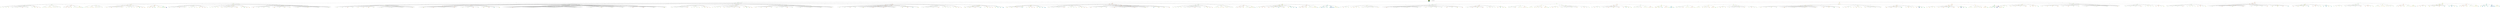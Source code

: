 digraph XSMaze { label="XSMaze-v0"
subgraph MAP {label=Map;map [shape=plaintext label=<<table border="1" cellpadding="5" cellspacing="0" cellborder="1"><tr><td bgcolor="0.32745098 0.267733   0.99083125 1.        ">S:0</td><td bgcolor="0.24117647 0.39545121 0.97940977 1.        ">C:1</td><td bgcolor="0.15490196 0.51591783 0.96349314 1.        ">C:2</td></tr><tr><td bgcolor="0.06862745 0.62692381 0.94315443 1.        ">C:3</td><td bgcolor="0.01764706 0.72643357 0.91848699 1.        ">W:4</td><td bgcolor="0.10392157 0.81262237 0.88960401 1.        ">C:5</td></tr><tr><td bgcolor="0.19803922 0.88960401 0.8534438  1.        ">C:6</td><td bgcolor="0.28431373 0.94315443 0.81619691 1.        ">W:7</td><td bgcolor="0.37058824 0.97940977 0.77520398 1.        ">C:8</td></tr><tr><td bgcolor="0.45686275 0.99770518 0.73065313 1.        ">C:9</td><td bgcolor="0.54313725 0.99770518 0.68274886 1.        ">C:10</td><td bgcolor="0.62941176 0.97940977 0.63171101 1.        ">G:11</td></tr></table>>]} 
nodesep=1 ranksep=0.5 node [shape=circle] edge [arrowsize=0.7] 
"0_0" [label=0 style=filled color=white  fillcolor="0.32745098 0.267733   0.99083125 1.        "]; 
"0_0.0-0" [label=0 style=filled color=white  fillcolor="0.32745098 0.267733   0.99083125 1.        "];  "0_0" -> "0_0.0-0" [label="(L,1)" ]; 
"0_0.1-1" [label=1 style=filled color=white  fillcolor="0.24117647 0.39545121 0.97940977 1.        "color=red ];   "0_0" -> "0_0.1-1" [label="(R,1)" color=red ];  
"0_0.0-2" [label=0 style=filled color=white  fillcolor="0.32745098 0.267733   0.99083125 1.        "];  "0_0" -> "0_0.0-2" [label="(U,1)" ]; 
"0_0.3-3" [label=3 style=filled color=white  fillcolor="0.06862745 0.62692381 0.94315443 1.        "];  "0_0" -> "0_0.3-3" [label="(D,1)" ]; 
"0_0.0.0-0" [label=0 style=filled color=white  fillcolor="0.32745098 0.267733   0.99083125 1.        "];  "0_0.0-0" -> "0_0.0.0-0" [label="(L,1)" ]; 
"0_0.0.1-1" [label=1 style=filled color=white  fillcolor="0.24117647 0.39545121 0.97940977 1.        "];  "0_0.0-0" -> "0_0.0.1-1" [label="(R,1)" ]; 
"0_0.0.0-2" [label=0 style=filled color=white  fillcolor="0.32745098 0.267733   0.99083125 1.        "];  "0_0.0-0" -> "0_0.0.0-2" [label="(U,1)" ]; 
"0_0.0.3-3" [label=3 style=filled color=white  fillcolor="0.06862745 0.62692381 0.94315443 1.        "];  "0_0.0-0" -> "0_0.0.3-3" [label="(D,1)" ]; 
"0_0.1.0-0" [label=0 style=filled color=white  fillcolor="0.32745098 0.267733   0.99083125 1.        "];  "0_0.1-1" -> "0_0.1.0-0" [label="(L,1)" ]; 
"0_0.1.2-1" [label=2 style=filled color=white  fillcolor="0.15490196 0.51591783 0.96349314 1.        "color=red ];   "0_0.1-1" -> "0_0.1.2-1" [label="(R,1)" color=red ];  
"0_0.1.1-2" [label=1 style=filled color=white  fillcolor="0.24117647 0.39545121 0.97940977 1.        "];  "0_0.1-1" -> "0_0.1.1-2" [label="(U,1)" ]; 
"0_0.1.1-3" [label=1 style=filled color=white  fillcolor="0.24117647 0.39545121 0.97940977 1.        "];  "0_0.1-1" -> "0_0.1.1-3" [label="(D,1)" ];  "0_0.0-2" -> "0_0.0.0-0" [label="(L,1)" ];  "0_0.0-2" -> "0_0.0.1-1" [label="(R,1)" ];  "0_0.0-2" -> "0_0.0.0-2" [label="(U,1)" ];  "0_0.0-2" -> "0_0.0.3-3" [label="(D,1)" ]; 
"0_0.3.3-0" [label=3 style=filled color=white  fillcolor="0.06862745 0.62692381 0.94315443 1.        "];  "0_0.3-3" -> "0_0.3.3-0" [label="(L,1)" ]; 
"0_0.3.3-1" [label=3 style=filled color=white  fillcolor="0.06862745 0.62692381 0.94315443 1.        "];  "0_0.3-3" -> "0_0.3.3-1" [label="(R,1)" ]; 
"0_0.3.0-2" [label=0 style=filled color=white  fillcolor="0.32745098 0.267733   0.99083125 1.        "];  "0_0.3-3" -> "0_0.3.0-2" [label="(U,1)" ]; 
"0_0.3.6-3" [label=6 style=filled color=white  fillcolor="0.19803922 0.88960401 0.8534438  1.        "];  "0_0.3-3" -> "0_0.3.6-3" [label="(D,1)" ]; 
"0_0.0.0.0-0" [label=0 style=filled color=white  fillcolor="0.32745098 0.267733   0.99083125 1.        "];  "0_0.0.0-0" -> "0_0.0.0.0-0" [label="(L,1)" ]; 
"0_0.0.0.1-1" [label=1 style=filled color=white  fillcolor="0.24117647 0.39545121 0.97940977 1.        "];  "0_0.0.0-0" -> "0_0.0.0.1-1" [label="(R,1)" ]; 
"0_0.0.0.0-2" [label=0 style=filled color=white  fillcolor="0.32745098 0.267733   0.99083125 1.        "];  "0_0.0.0-0" -> "0_0.0.0.0-2" [label="(U,1)" ]; 
"0_0.0.0.3-3" [label=3 style=filled color=white  fillcolor="0.06862745 0.62692381 0.94315443 1.        "];  "0_0.0.0-0" -> "0_0.0.0.3-3" [label="(D,1)" ]; 
"0_0.0.1.0-0" [label=0 style=filled color=white  fillcolor="0.32745098 0.267733   0.99083125 1.        "];  "0_0.0.1-1" -> "0_0.0.1.0-0" [label="(L,1)" ]; 
"0_0.0.1.2-1" [label=2 style=filled color=white  fillcolor="0.15490196 0.51591783 0.96349314 1.        "];  "0_0.0.1-1" -> "0_0.0.1.2-1" [label="(R,1)" ]; 
"0_0.0.1.1-2" [label=1 style=filled color=white  fillcolor="0.24117647 0.39545121 0.97940977 1.        "];  "0_0.0.1-1" -> "0_0.0.1.1-2" [label="(U,1)" ]; 
"0_0.0.1.1-3" [label=1 style=filled color=white  fillcolor="0.24117647 0.39545121 0.97940977 1.        "];  "0_0.0.1-1" -> "0_0.0.1.1-3" [label="(D,1)" ];  "0_0.0.0-2" -> "0_0.0.0.0-0" [label="(L,1)" ];  "0_0.0.0-2" -> "0_0.0.0.1-1" [label="(R,1)" ];  "0_0.0.0-2" -> "0_0.0.0.0-2" [label="(U,1)" ];  "0_0.0.0-2" -> "0_0.0.0.3-3" [label="(D,1)" ]; 
"0_0.0.3.3-0" [label=3 style=filled color=white  fillcolor="0.06862745 0.62692381 0.94315443 1.        "];  "0_0.0.3-3" -> "0_0.0.3.3-0" [label="(L,1)" ]; 
"0_0.0.3.3-1" [label=3 style=filled color=white  fillcolor="0.06862745 0.62692381 0.94315443 1.        "];  "0_0.0.3-3" -> "0_0.0.3.3-1" [label="(R,1)" ]; 
"0_0.0.3.0-2" [label=0 style=filled color=white  fillcolor="0.32745098 0.267733   0.99083125 1.        "];  "0_0.0.3-3" -> "0_0.0.3.0-2" [label="(U,1)" ]; 
"0_0.0.3.6-3" [label=6 style=filled color=white  fillcolor="0.19803922 0.88960401 0.8534438  1.        "];  "0_0.0.3-3" -> "0_0.0.3.6-3" [label="(D,1)" ]; 
"0_0.1.0.0-0" [label=0 style=filled color=white  fillcolor="0.32745098 0.267733   0.99083125 1.        "];  "0_0.1.0-0" -> "0_0.1.0.0-0" [label="(L,1)" ]; 
"0_0.1.0.1-1" [label=1 style=filled color=white  fillcolor="0.24117647 0.39545121 0.97940977 1.        "];  "0_0.1.0-0" -> "0_0.1.0.1-1" [label="(R,1)" ]; 
"0_0.1.0.0-2" [label=0 style=filled color=white  fillcolor="0.32745098 0.267733   0.99083125 1.        "];  "0_0.1.0-0" -> "0_0.1.0.0-2" [label="(U,1)" ]; 
"0_0.1.0.3-3" [label=3 style=filled color=white  fillcolor="0.06862745 0.62692381 0.94315443 1.        "];  "0_0.1.0-0" -> "0_0.1.0.3-3" [label="(D,1)" ]; 
"0_0.1.2.1-0" [label=1 style=filled color=white  fillcolor="0.24117647 0.39545121 0.97940977 1.        "];  "0_0.1.2-1" -> "0_0.1.2.1-0" [label="(L,1)" ]; 
"0_0.1.2.2-1" [label=2 style=filled color=white  fillcolor="0.15490196 0.51591783 0.96349314 1.        "];  "0_0.1.2-1" -> "0_0.1.2.2-1" [label="(R,1)" ]; 
"0_0.1.2.2-2" [label=2 style=filled color=white  fillcolor="0.15490196 0.51591783 0.96349314 1.        "];  "0_0.1.2-1" -> "0_0.1.2.2-2" [label="(U,1)" ]; 
"0_0.1.2.5-3" [label=5 style=filled color=white  fillcolor="0.10392157 0.81262237 0.88960401 1.        "color=red ];   "0_0.1.2-1" -> "0_0.1.2.5-3" [label="(D,1)" color=red ];  
"0_0.1.1.0-0" [label=0 style=filled color=white  fillcolor="0.32745098 0.267733   0.99083125 1.        "];  "0_0.1.1-2" -> "0_0.1.1.0-0" [label="(L,1)" ]; 
"0_0.1.1.2-1" [label=2 style=filled color=white  fillcolor="0.15490196 0.51591783 0.96349314 1.        "];  "0_0.1.1-2" -> "0_0.1.1.2-1" [label="(R,1)" ]; 
"0_0.1.1.1-2" [label=1 style=filled color=white  fillcolor="0.24117647 0.39545121 0.97940977 1.        "];  "0_0.1.1-2" -> "0_0.1.1.1-2" [label="(U,1)" ]; 
"0_0.1.1.1-3" [label=1 style=filled color=white  fillcolor="0.24117647 0.39545121 0.97940977 1.        "];  "0_0.1.1-2" -> "0_0.1.1.1-3" [label="(D,1)" ];  "0_0.1.1-3" -> "0_0.1.1.0-0" [label="(L,1)" ];  "0_0.1.1-3" -> "0_0.1.1.2-1" [label="(R,1)" ];  "0_0.1.1-3" -> "0_0.1.1.1-2" [label="(U,1)" ];  "0_0.1.1-3" -> "0_0.1.1.1-3" [label="(D,1)" ];  "0_0.0.0-0" -> "0_0.0.0.0-0" [label="(L,1)" ];  "0_0.0.0-0" -> "0_0.0.0.1-1" [label="(R,1)" ];  "0_0.0.0-0" -> "0_0.0.0.0-2" [label="(U,1)" ];  "0_0.0.0-0" -> "0_0.0.0.3-3" [label="(D,1)" ];  "0_0.0.1-1" -> "0_0.0.1.0-0" [label="(L,1)" ];  "0_0.0.1-1" -> "0_0.0.1.2-1" [label="(R,1)" ];  "0_0.0.1-1" -> "0_0.0.1.1-2" [label="(U,1)" ];  "0_0.0.1-1" -> "0_0.0.1.1-3" [label="(D,1)" ];  "0_0.0.0-2" -> "0_0.0.0.0-0" [label="(L,1)" ];  "0_0.0.0-2" -> "0_0.0.0.1-1" [label="(R,1)" ];  "0_0.0.0-2" -> "0_0.0.0.0-2" [label="(U,1)" ];  "0_0.0.0-2" -> "0_0.0.0.3-3" [label="(D,1)" ];  "0_0.0.3-3" -> "0_0.0.3.3-0" [label="(L,1)" ];  "0_0.0.3-3" -> "0_0.0.3.3-1" [label="(R,1)" ];  "0_0.0.3-3" -> "0_0.0.3.0-2" [label="(U,1)" ];  "0_0.0.3-3" -> "0_0.0.3.6-3" [label="(D,1)" ]; 
"0_0.3.3.3-0" [label=3 style=filled color=white  fillcolor="0.06862745 0.62692381 0.94315443 1.        "];  "0_0.3.3-0" -> "0_0.3.3.3-0" [label="(L,1)" ]; 
"0_0.3.3.3-1" [label=3 style=filled color=white  fillcolor="0.06862745 0.62692381 0.94315443 1.        "];  "0_0.3.3-0" -> "0_0.3.3.3-1" [label="(R,1)" ]; 
"0_0.3.3.0-2" [label=0 style=filled color=white  fillcolor="0.32745098 0.267733   0.99083125 1.        "];  "0_0.3.3-0" -> "0_0.3.3.0-2" [label="(U,1)" ]; 
"0_0.3.3.6-3" [label=6 style=filled color=white  fillcolor="0.19803922 0.88960401 0.8534438  1.        "];  "0_0.3.3-0" -> "0_0.3.3.6-3" [label="(D,1)" ];  "0_0.3.3-1" -> "0_0.3.3.3-0" [label="(L,1)" ];  "0_0.3.3-1" -> "0_0.3.3.3-1" [label="(R,1)" ];  "0_0.3.3-1" -> "0_0.3.3.0-2" [label="(U,1)" ];  "0_0.3.3-1" -> "0_0.3.3.6-3" [label="(D,1)" ]; 
"0_0.3.0.0-0" [label=0 style=filled color=white  fillcolor="0.32745098 0.267733   0.99083125 1.        "];  "0_0.3.0-2" -> "0_0.3.0.0-0" [label="(L,1)" ]; 
"0_0.3.0.1-1" [label=1 style=filled color=white  fillcolor="0.24117647 0.39545121 0.97940977 1.        "];  "0_0.3.0-2" -> "0_0.3.0.1-1" [label="(R,1)" ]; 
"0_0.3.0.0-2" [label=0 style=filled color=white  fillcolor="0.32745098 0.267733   0.99083125 1.        "];  "0_0.3.0-2" -> "0_0.3.0.0-2" [label="(U,1)" ]; 
"0_0.3.0.3-3" [label=3 style=filled color=white  fillcolor="0.06862745 0.62692381 0.94315443 1.        "];  "0_0.3.0-2" -> "0_0.3.0.3-3" [label="(D,1)" ]; 
"0_0.3.6.6-0" [label=6 style=filled color=white  fillcolor="0.19803922 0.88960401 0.8534438  1.        "];  "0_0.3.6-3" -> "0_0.3.6.6-0" [label="(L,1)" ]; 
"0_0.3.6.6-1" [label=6 style=filled color=white  fillcolor="0.19803922 0.88960401 0.8534438  1.        "];  "0_0.3.6-3" -> "0_0.3.6.6-1" [label="(R,1)" ]; 
"0_0.3.6.3-2" [label=3 style=filled color=white  fillcolor="0.06862745 0.62692381 0.94315443 1.        "];  "0_0.3.6-3" -> "0_0.3.6.3-2" [label="(U,1)" ]; 
"0_0.3.6.9-3" [label=9 style=filled color=white  fillcolor="0.45686275 0.99770518 0.73065313 1.        "];  "0_0.3.6-3" -> "0_0.3.6.9-3" [label="(D,1)" ]; 
"0_0.0.0.0.0-0" [label=0 style=filled color=white  fillcolor="0.32745098 0.267733   0.99083125 1.        "];  "0_0.0.0.0-0" -> "0_0.0.0.0.0-0" [label="(L,1)" ]; 
"0_0.0.0.0.1-1" [label=1 style=filled color=white  fillcolor="0.24117647 0.39545121 0.97940977 1.        "];  "0_0.0.0.0-0" -> "0_0.0.0.0.1-1" [label="(R,1)" ]; 
"0_0.0.0.0.0-2" [label=0 style=filled color=white  fillcolor="0.32745098 0.267733   0.99083125 1.        "];  "0_0.0.0.0-0" -> "0_0.0.0.0.0-2" [label="(U,1)" ]; 
"0_0.0.0.0.3-3" [label=3 style=filled color=white  fillcolor="0.06862745 0.62692381 0.94315443 1.        "];  "0_0.0.0.0-0" -> "0_0.0.0.0.3-3" [label="(D,1)" ]; 
"0_0.0.0.1.0-0" [label=0 style=filled color=white  fillcolor="0.32745098 0.267733   0.99083125 1.        "];  "0_0.0.0.1-1" -> "0_0.0.0.1.0-0" [label="(L,1)" ]; 
"0_0.0.0.1.2-1" [label=2 style=filled color=white  fillcolor="0.15490196 0.51591783 0.96349314 1.        "];  "0_0.0.0.1-1" -> "0_0.0.0.1.2-1" [label="(R,1)" ]; 
"0_0.0.0.1.1-2" [label=1 style=filled color=white  fillcolor="0.24117647 0.39545121 0.97940977 1.        "];  "0_0.0.0.1-1" -> "0_0.0.0.1.1-2" [label="(U,1)" ]; 
"0_0.0.0.1.1-3" [label=1 style=filled color=white  fillcolor="0.24117647 0.39545121 0.97940977 1.        "];  "0_0.0.0.1-1" -> "0_0.0.0.1.1-3" [label="(D,1)" ];  "0_0.0.0.0-2" -> "0_0.0.0.0.0-0" [label="(L,1)" ];  "0_0.0.0.0-2" -> "0_0.0.0.0.1-1" [label="(R,1)" ];  "0_0.0.0.0-2" -> "0_0.0.0.0.0-2" [label="(U,1)" ];  "0_0.0.0.0-2" -> "0_0.0.0.0.3-3" [label="(D,1)" ]; 
"0_0.0.0.3.3-0" [label=3 style=filled color=white  fillcolor="0.06862745 0.62692381 0.94315443 1.        "];  "0_0.0.0.3-3" -> "0_0.0.0.3.3-0" [label="(L,1)" ]; 
"0_0.0.0.3.3-1" [label=3 style=filled color=white  fillcolor="0.06862745 0.62692381 0.94315443 1.        "];  "0_0.0.0.3-3" -> "0_0.0.0.3.3-1" [label="(R,1)" ]; 
"0_0.0.0.3.0-2" [label=0 style=filled color=white  fillcolor="0.32745098 0.267733   0.99083125 1.        "];  "0_0.0.0.3-3" -> "0_0.0.0.3.0-2" [label="(U,1)" ]; 
"0_0.0.0.3.6-3" [label=6 style=filled color=white  fillcolor="0.19803922 0.88960401 0.8534438  1.        "];  "0_0.0.0.3-3" -> "0_0.0.0.3.6-3" [label="(D,1)" ]; 
"0_0.0.1.0.0-0" [label=0 style=filled color=white  fillcolor="0.32745098 0.267733   0.99083125 1.        "];  "0_0.0.1.0-0" -> "0_0.0.1.0.0-0" [label="(L,1)" ]; 
"0_0.0.1.0.1-1" [label=1 style=filled color=white  fillcolor="0.24117647 0.39545121 0.97940977 1.        "];  "0_0.0.1.0-0" -> "0_0.0.1.0.1-1" [label="(R,1)" ]; 
"0_0.0.1.0.0-2" [label=0 style=filled color=white  fillcolor="0.32745098 0.267733   0.99083125 1.        "];  "0_0.0.1.0-0" -> "0_0.0.1.0.0-2" [label="(U,1)" ]; 
"0_0.0.1.0.3-3" [label=3 style=filled color=white  fillcolor="0.06862745 0.62692381 0.94315443 1.        "];  "0_0.0.1.0-0" -> "0_0.0.1.0.3-3" [label="(D,1)" ]; 
"0_0.0.1.2.1-0" [label=1 style=filled color=white  fillcolor="0.24117647 0.39545121 0.97940977 1.        "];  "0_0.0.1.2-1" -> "0_0.0.1.2.1-0" [label="(L,1)" ]; 
"0_0.0.1.2.2-1" [label=2 style=filled color=white  fillcolor="0.15490196 0.51591783 0.96349314 1.        "];  "0_0.0.1.2-1" -> "0_0.0.1.2.2-1" [label="(R,1)" ]; 
"0_0.0.1.2.2-2" [label=2 style=filled color=white  fillcolor="0.15490196 0.51591783 0.96349314 1.        "];  "0_0.0.1.2-1" -> "0_0.0.1.2.2-2" [label="(U,1)" ]; 
"0_0.0.1.2.5-3" [label=5 style=filled color=white  fillcolor="0.10392157 0.81262237 0.88960401 1.        "];  "0_0.0.1.2-1" -> "0_0.0.1.2.5-3" [label="(D,1)" ]; 
"0_0.0.1.1.0-0" [label=0 style=filled color=white  fillcolor="0.32745098 0.267733   0.99083125 1.        "];  "0_0.0.1.1-2" -> "0_0.0.1.1.0-0" [label="(L,1)" ]; 
"0_0.0.1.1.2-1" [label=2 style=filled color=white  fillcolor="0.15490196 0.51591783 0.96349314 1.        "];  "0_0.0.1.1-2" -> "0_0.0.1.1.2-1" [label="(R,1)" ]; 
"0_0.0.1.1.1-2" [label=1 style=filled color=white  fillcolor="0.24117647 0.39545121 0.97940977 1.        "];  "0_0.0.1.1-2" -> "0_0.0.1.1.1-2" [label="(U,1)" ]; 
"0_0.0.1.1.1-3" [label=1 style=filled color=white  fillcolor="0.24117647 0.39545121 0.97940977 1.        "];  "0_0.0.1.1-2" -> "0_0.0.1.1.1-3" [label="(D,1)" ];  "0_0.0.1.1-3" -> "0_0.0.1.1.0-0" [label="(L,1)" ];  "0_0.0.1.1-3" -> "0_0.0.1.1.2-1" [label="(R,1)" ];  "0_0.0.1.1-3" -> "0_0.0.1.1.1-2" [label="(U,1)" ];  "0_0.0.1.1-3" -> "0_0.0.1.1.1-3" [label="(D,1)" ];  "0_0.0.0.0-0" -> "0_0.0.0.0.0-0" [label="(L,1)" ];  "0_0.0.0.0-0" -> "0_0.0.0.0.1-1" [label="(R,1)" ];  "0_0.0.0.0-0" -> "0_0.0.0.0.0-2" [label="(U,1)" ];  "0_0.0.0.0-0" -> "0_0.0.0.0.3-3" [label="(D,1)" ];  "0_0.0.0.1-1" -> "0_0.0.0.1.0-0" [label="(L,1)" ];  "0_0.0.0.1-1" -> "0_0.0.0.1.2-1" [label="(R,1)" ];  "0_0.0.0.1-1" -> "0_0.0.0.1.1-2" [label="(U,1)" ];  "0_0.0.0.1-1" -> "0_0.0.0.1.1-3" [label="(D,1)" ];  "0_0.0.0.0-2" -> "0_0.0.0.0.0-0" [label="(L,1)" ];  "0_0.0.0.0-2" -> "0_0.0.0.0.1-1" [label="(R,1)" ];  "0_0.0.0.0-2" -> "0_0.0.0.0.0-2" [label="(U,1)" ];  "0_0.0.0.0-2" -> "0_0.0.0.0.3-3" [label="(D,1)" ];  "0_0.0.0.3-3" -> "0_0.0.0.3.3-0" [label="(L,1)" ];  "0_0.0.0.3-3" -> "0_0.0.0.3.3-1" [label="(R,1)" ];  "0_0.0.0.3-3" -> "0_0.0.0.3.0-2" [label="(U,1)" ];  "0_0.0.0.3-3" -> "0_0.0.0.3.6-3" [label="(D,1)" ]; 
"0_0.0.3.3.3-0" [label=3 style=filled color=white  fillcolor="0.06862745 0.62692381 0.94315443 1.        "];  "0_0.0.3.3-0" -> "0_0.0.3.3.3-0" [label="(L,1)" ]; 
"0_0.0.3.3.3-1" [label=3 style=filled color=white  fillcolor="0.06862745 0.62692381 0.94315443 1.        "];  "0_0.0.3.3-0" -> "0_0.0.3.3.3-1" [label="(R,1)" ]; 
"0_0.0.3.3.0-2" [label=0 style=filled color=white  fillcolor="0.32745098 0.267733   0.99083125 1.        "];  "0_0.0.3.3-0" -> "0_0.0.3.3.0-2" [label="(U,1)" ]; 
"0_0.0.3.3.6-3" [label=6 style=filled color=white  fillcolor="0.19803922 0.88960401 0.8534438  1.        "];  "0_0.0.3.3-0" -> "0_0.0.3.3.6-3" [label="(D,1)" ];  "0_0.0.3.3-1" -> "0_0.0.3.3.3-0" [label="(L,1)" ];  "0_0.0.3.3-1" -> "0_0.0.3.3.3-1" [label="(R,1)" ];  "0_0.0.3.3-1" -> "0_0.0.3.3.0-2" [label="(U,1)" ];  "0_0.0.3.3-1" -> "0_0.0.3.3.6-3" [label="(D,1)" ]; 
"0_0.0.3.0.0-0" [label=0 style=filled color=white  fillcolor="0.32745098 0.267733   0.99083125 1.        "];  "0_0.0.3.0-2" -> "0_0.0.3.0.0-0" [label="(L,1)" ]; 
"0_0.0.3.0.1-1" [label=1 style=filled color=white  fillcolor="0.24117647 0.39545121 0.97940977 1.        "];  "0_0.0.3.0-2" -> "0_0.0.3.0.1-1" [label="(R,1)" ]; 
"0_0.0.3.0.0-2" [label=0 style=filled color=white  fillcolor="0.32745098 0.267733   0.99083125 1.        "];  "0_0.0.3.0-2" -> "0_0.0.3.0.0-2" [label="(U,1)" ]; 
"0_0.0.3.0.3-3" [label=3 style=filled color=white  fillcolor="0.06862745 0.62692381 0.94315443 1.        "];  "0_0.0.3.0-2" -> "0_0.0.3.0.3-3" [label="(D,1)" ]; 
"0_0.0.3.6.6-0" [label=6 style=filled color=white  fillcolor="0.19803922 0.88960401 0.8534438  1.        "];  "0_0.0.3.6-3" -> "0_0.0.3.6.6-0" [label="(L,1)" ]; 
"0_0.0.3.6.6-1" [label=6 style=filled color=white  fillcolor="0.19803922 0.88960401 0.8534438  1.        "];  "0_0.0.3.6-3" -> "0_0.0.3.6.6-1" [label="(R,1)" ]; 
"0_0.0.3.6.3-2" [label=3 style=filled color=white  fillcolor="0.06862745 0.62692381 0.94315443 1.        "];  "0_0.0.3.6-3" -> "0_0.0.3.6.3-2" [label="(U,1)" ]; 
"0_0.0.3.6.9-3" [label=9 style=filled color=white  fillcolor="0.45686275 0.99770518 0.73065313 1.        "];  "0_0.0.3.6-3" -> "0_0.0.3.6.9-3" [label="(D,1)" ]; 
"0_0.1.0.0.0-0" [label=0 style=filled color=white  fillcolor="0.32745098 0.267733   0.99083125 1.        "];  "0_0.1.0.0-0" -> "0_0.1.0.0.0-0" [label="(L,1)" ]; 
"0_0.1.0.0.1-1" [label=1 style=filled color=white  fillcolor="0.24117647 0.39545121 0.97940977 1.        "];  "0_0.1.0.0-0" -> "0_0.1.0.0.1-1" [label="(R,1)" ]; 
"0_0.1.0.0.0-2" [label=0 style=filled color=white  fillcolor="0.32745098 0.267733   0.99083125 1.        "];  "0_0.1.0.0-0" -> "0_0.1.0.0.0-2" [label="(U,1)" ]; 
"0_0.1.0.0.3-3" [label=3 style=filled color=white  fillcolor="0.06862745 0.62692381 0.94315443 1.        "];  "0_0.1.0.0-0" -> "0_0.1.0.0.3-3" [label="(D,1)" ]; 
"0_0.1.0.1.0-0" [label=0 style=filled color=white  fillcolor="0.32745098 0.267733   0.99083125 1.        "];  "0_0.1.0.1-1" -> "0_0.1.0.1.0-0" [label="(L,1)" ]; 
"0_0.1.0.1.2-1" [label=2 style=filled color=white  fillcolor="0.15490196 0.51591783 0.96349314 1.        "];  "0_0.1.0.1-1" -> "0_0.1.0.1.2-1" [label="(R,1)" ]; 
"0_0.1.0.1.1-2" [label=1 style=filled color=white  fillcolor="0.24117647 0.39545121 0.97940977 1.        "];  "0_0.1.0.1-1" -> "0_0.1.0.1.1-2" [label="(U,1)" ]; 
"0_0.1.0.1.1-3" [label=1 style=filled color=white  fillcolor="0.24117647 0.39545121 0.97940977 1.        "];  "0_0.1.0.1-1" -> "0_0.1.0.1.1-3" [label="(D,1)" ];  "0_0.1.0.0-2" -> "0_0.1.0.0.0-0" [label="(L,1)" ];  "0_0.1.0.0-2" -> "0_0.1.0.0.1-1" [label="(R,1)" ];  "0_0.1.0.0-2" -> "0_0.1.0.0.0-2" [label="(U,1)" ];  "0_0.1.0.0-2" -> "0_0.1.0.0.3-3" [label="(D,1)" ]; 
"0_0.1.0.3.3-0" [label=3 style=filled color=white  fillcolor="0.06862745 0.62692381 0.94315443 1.        "];  "0_0.1.0.3-3" -> "0_0.1.0.3.3-0" [label="(L,1)" ]; 
"0_0.1.0.3.3-1" [label=3 style=filled color=white  fillcolor="0.06862745 0.62692381 0.94315443 1.        "];  "0_0.1.0.3-3" -> "0_0.1.0.3.3-1" [label="(R,1)" ]; 
"0_0.1.0.3.0-2" [label=0 style=filled color=white  fillcolor="0.32745098 0.267733   0.99083125 1.        "];  "0_0.1.0.3-3" -> "0_0.1.0.3.0-2" [label="(U,1)" ]; 
"0_0.1.0.3.6-3" [label=6 style=filled color=white  fillcolor="0.19803922 0.88960401 0.8534438  1.        "];  "0_0.1.0.3-3" -> "0_0.1.0.3.6-3" [label="(D,1)" ]; 
"0_0.1.2.1.0-0" [label=0 style=filled color=white  fillcolor="0.32745098 0.267733   0.99083125 1.        "];  "0_0.1.2.1-0" -> "0_0.1.2.1.0-0" [label="(L,1)" ]; 
"0_0.1.2.1.2-1" [label=2 style=filled color=white  fillcolor="0.15490196 0.51591783 0.96349314 1.        "];  "0_0.1.2.1-0" -> "0_0.1.2.1.2-1" [label="(R,1)" ]; 
"0_0.1.2.1.1-2" [label=1 style=filled color=white  fillcolor="0.24117647 0.39545121 0.97940977 1.        "];  "0_0.1.2.1-0" -> "0_0.1.2.1.1-2" [label="(U,1)" ]; 
"0_0.1.2.1.1-3" [label=1 style=filled color=white  fillcolor="0.24117647 0.39545121 0.97940977 1.        "];  "0_0.1.2.1-0" -> "0_0.1.2.1.1-3" [label="(D,1)" ]; 
"0_0.1.2.2.1-0" [label=1 style=filled color=white  fillcolor="0.24117647 0.39545121 0.97940977 1.        "];  "0_0.1.2.2-1" -> "0_0.1.2.2.1-0" [label="(L,1)" ]; 
"0_0.1.2.2.2-1" [label=2 style=filled color=white  fillcolor="0.15490196 0.51591783 0.96349314 1.        "];  "0_0.1.2.2-1" -> "0_0.1.2.2.2-1" [label="(R,1)" ]; 
"0_0.1.2.2.2-2" [label=2 style=filled color=white  fillcolor="0.15490196 0.51591783 0.96349314 1.        "];  "0_0.1.2.2-1" -> "0_0.1.2.2.2-2" [label="(U,1)" ]; 
"0_0.1.2.2.5-3" [label=5 style=filled color=white  fillcolor="0.10392157 0.81262237 0.88960401 1.        "];  "0_0.1.2.2-1" -> "0_0.1.2.2.5-3" [label="(D,1)" ];  "0_0.1.2.2-2" -> "0_0.1.2.2.1-0" [label="(L,1)" ];  "0_0.1.2.2-2" -> "0_0.1.2.2.2-1" [label="(R,1)" ];  "0_0.1.2.2-2" -> "0_0.1.2.2.2-2" [label="(U,1)" ];  "0_0.1.2.2-2" -> "0_0.1.2.2.5-3" [label="(D,1)" ]; 
"0_0.1.2.5.5-0" [label=5 style=filled color=white  fillcolor="0.10392157 0.81262237 0.88960401 1.        "];  "0_0.1.2.5-3" -> "0_0.1.2.5.5-0" [label="(L,1)" ]; 
"0_0.1.2.5.5-1" [label=5 style=filled color=white  fillcolor="0.10392157 0.81262237 0.88960401 1.        "];  "0_0.1.2.5-3" -> "0_0.1.2.5.5-1" [label="(R,1)" ]; 
"0_0.1.2.5.2-2" [label=2 style=filled color=white  fillcolor="0.15490196 0.51591783 0.96349314 1.        "];  "0_0.1.2.5-3" -> "0_0.1.2.5.2-2" [label="(U,1)" ]; 
"0_0.1.2.5.8-3" [label=8 style=filled color=white  fillcolor="0.37058824 0.97940977 0.77520398 1.        "color=red ];   "0_0.1.2.5-3" -> "0_0.1.2.5.8-3" [label="(D,1)" color=red ];  
"0_0.1.1.0.0-0" [label=0 style=filled color=white  fillcolor="0.32745098 0.267733   0.99083125 1.        "];  "0_0.1.1.0-0" -> "0_0.1.1.0.0-0" [label="(L,1)" ]; 
"0_0.1.1.0.1-1" [label=1 style=filled color=white  fillcolor="0.24117647 0.39545121 0.97940977 1.        "];  "0_0.1.1.0-0" -> "0_0.1.1.0.1-1" [label="(R,1)" ]; 
"0_0.1.1.0.0-2" [label=0 style=filled color=white  fillcolor="0.32745098 0.267733   0.99083125 1.        "];  "0_0.1.1.0-0" -> "0_0.1.1.0.0-2" [label="(U,1)" ]; 
"0_0.1.1.0.3-3" [label=3 style=filled color=white  fillcolor="0.06862745 0.62692381 0.94315443 1.        "];  "0_0.1.1.0-0" -> "0_0.1.1.0.3-3" [label="(D,1)" ]; 
"0_0.1.1.2.1-0" [label=1 style=filled color=white  fillcolor="0.24117647 0.39545121 0.97940977 1.        "];  "0_0.1.1.2-1" -> "0_0.1.1.2.1-0" [label="(L,1)" ]; 
"0_0.1.1.2.2-1" [label=2 style=filled color=white  fillcolor="0.15490196 0.51591783 0.96349314 1.        "];  "0_0.1.1.2-1" -> "0_0.1.1.2.2-1" [label="(R,1)" ]; 
"0_0.1.1.2.2-2" [label=2 style=filled color=white  fillcolor="0.15490196 0.51591783 0.96349314 1.        "];  "0_0.1.1.2-1" -> "0_0.1.1.2.2-2" [label="(U,1)" ]; 
"0_0.1.1.2.5-3" [label=5 style=filled color=white  fillcolor="0.10392157 0.81262237 0.88960401 1.        "];  "0_0.1.1.2-1" -> "0_0.1.1.2.5-3" [label="(D,1)" ]; 
"0_0.1.1.1.0-0" [label=0 style=filled color=white  fillcolor="0.32745098 0.267733   0.99083125 1.        "];  "0_0.1.1.1-2" -> "0_0.1.1.1.0-0" [label="(L,1)" ]; 
"0_0.1.1.1.2-1" [label=2 style=filled color=white  fillcolor="0.15490196 0.51591783 0.96349314 1.        "];  "0_0.1.1.1-2" -> "0_0.1.1.1.2-1" [label="(R,1)" ]; 
"0_0.1.1.1.1-2" [label=1 style=filled color=white  fillcolor="0.24117647 0.39545121 0.97940977 1.        "];  "0_0.1.1.1-2" -> "0_0.1.1.1.1-2" [label="(U,1)" ]; 
"0_0.1.1.1.1-3" [label=1 style=filled color=white  fillcolor="0.24117647 0.39545121 0.97940977 1.        "];  "0_0.1.1.1-2" -> "0_0.1.1.1.1-3" [label="(D,1)" ];  "0_0.1.1.1-3" -> "0_0.1.1.1.0-0" [label="(L,1)" ];  "0_0.1.1.1-3" -> "0_0.1.1.1.2-1" [label="(R,1)" ];  "0_0.1.1.1-3" -> "0_0.1.1.1.1-2" [label="(U,1)" ];  "0_0.1.1.1-3" -> "0_0.1.1.1.1-3" [label="(D,1)" ];  "0_0.1.1.0-0" -> "0_0.1.1.0.0-0" [label="(L,1)" ];  "0_0.1.1.0-0" -> "0_0.1.1.0.1-1" [label="(R,1)" ];  "0_0.1.1.0-0" -> "0_0.1.1.0.0-2" [label="(U,1)" ];  "0_0.1.1.0-0" -> "0_0.1.1.0.3-3" [label="(D,1)" ];  "0_0.1.1.2-1" -> "0_0.1.1.2.1-0" [label="(L,1)" ];  "0_0.1.1.2-1" -> "0_0.1.1.2.2-1" [label="(R,1)" ];  "0_0.1.1.2-1" -> "0_0.1.1.2.2-2" [label="(U,1)" ];  "0_0.1.1.2-1" -> "0_0.1.1.2.5-3" [label="(D,1)" ];  "0_0.1.1.1-2" -> "0_0.1.1.1.0-0" [label="(L,1)" ];  "0_0.1.1.1-2" -> "0_0.1.1.1.2-1" [label="(R,1)" ];  "0_0.1.1.1-2" -> "0_0.1.1.1.1-2" [label="(U,1)" ];  "0_0.1.1.1-2" -> "0_0.1.1.1.1-3" [label="(D,1)" ];  "0_0.1.1.1-3" -> "0_0.1.1.1.0-0" [label="(L,1)" ];  "0_0.1.1.1-3" -> "0_0.1.1.1.2-1" [label="(R,1)" ];  "0_0.1.1.1-3" -> "0_0.1.1.1.1-2" [label="(U,1)" ];  "0_0.1.1.1-3" -> "0_0.1.1.1.1-3" [label="(D,1)" ];  "0_0.0.0.0-0" -> "0_0.0.0.0.0-0" [label="(L,1)" ];  "0_0.0.0.0-0" -> "0_0.0.0.0.1-1" [label="(R,1)" ];  "0_0.0.0.0-0" -> "0_0.0.0.0.0-2" [label="(U,1)" ];  "0_0.0.0.0-0" -> "0_0.0.0.0.3-3" [label="(D,1)" ];  "0_0.0.0.1-1" -> "0_0.0.0.1.0-0" [label="(L,1)" ];  "0_0.0.0.1-1" -> "0_0.0.0.1.2-1" [label="(R,1)" ];  "0_0.0.0.1-1" -> "0_0.0.0.1.1-2" [label="(U,1)" ];  "0_0.0.0.1-1" -> "0_0.0.0.1.1-3" [label="(D,1)" ];  "0_0.0.0.0-2" -> "0_0.0.0.0.0-0" [label="(L,1)" ];  "0_0.0.0.0-2" -> "0_0.0.0.0.1-1" [label="(R,1)" ];  "0_0.0.0.0-2" -> "0_0.0.0.0.0-2" [label="(U,1)" ];  "0_0.0.0.0-2" -> "0_0.0.0.0.3-3" [label="(D,1)" ];  "0_0.0.0.3-3" -> "0_0.0.0.3.3-0" [label="(L,1)" ];  "0_0.0.0.3-3" -> "0_0.0.0.3.3-1" [label="(R,1)" ];  "0_0.0.0.3-3" -> "0_0.0.0.3.0-2" [label="(U,1)" ];  "0_0.0.0.3-3" -> "0_0.0.0.3.6-3" [label="(D,1)" ];  "0_0.0.1.0-0" -> "0_0.0.1.0.0-0" [label="(L,1)" ];  "0_0.0.1.0-0" -> "0_0.0.1.0.1-1" [label="(R,1)" ];  "0_0.0.1.0-0" -> "0_0.0.1.0.0-2" [label="(U,1)" ];  "0_0.0.1.0-0" -> "0_0.0.1.0.3-3" [label="(D,1)" ];  "0_0.0.1.2-1" -> "0_0.0.1.2.1-0" [label="(L,1)" ];  "0_0.0.1.2-1" -> "0_0.0.1.2.2-1" [label="(R,1)" ];  "0_0.0.1.2-1" -> "0_0.0.1.2.2-2" [label="(U,1)" ];  "0_0.0.1.2-1" -> "0_0.0.1.2.5-3" [label="(D,1)" ];  "0_0.0.1.1-2" -> "0_0.0.1.1.0-0" [label="(L,1)" ];  "0_0.0.1.1-2" -> "0_0.0.1.1.2-1" [label="(R,1)" ];  "0_0.0.1.1-2" -> "0_0.0.1.1.1-2" [label="(U,1)" ];  "0_0.0.1.1-2" -> "0_0.0.1.1.1-3" [label="(D,1)" ];  "0_0.0.1.1-3" -> "0_0.0.1.1.0-0" [label="(L,1)" ];  "0_0.0.1.1-3" -> "0_0.0.1.1.2-1" [label="(R,1)" ];  "0_0.0.1.1-3" -> "0_0.0.1.1.1-2" [label="(U,1)" ];  "0_0.0.1.1-3" -> "0_0.0.1.1.1-3" [label="(D,1)" ];  "0_0.0.0.0-0" -> "0_0.0.0.0.0-0" [label="(L,1)" ];  "0_0.0.0.0-0" -> "0_0.0.0.0.1-1" [label="(R,1)" ];  "0_0.0.0.0-0" -> "0_0.0.0.0.0-2" [label="(U,1)" ];  "0_0.0.0.0-0" -> "0_0.0.0.0.3-3" [label="(D,1)" ];  "0_0.0.0.1-1" -> "0_0.0.0.1.0-0" [label="(L,1)" ];  "0_0.0.0.1-1" -> "0_0.0.0.1.2-1" [label="(R,1)" ];  "0_0.0.0.1-1" -> "0_0.0.0.1.1-2" [label="(U,1)" ];  "0_0.0.0.1-1" -> "0_0.0.0.1.1-3" [label="(D,1)" ];  "0_0.0.0.0-2" -> "0_0.0.0.0.0-0" [label="(L,1)" ];  "0_0.0.0.0-2" -> "0_0.0.0.0.1-1" [label="(R,1)" ];  "0_0.0.0.0-2" -> "0_0.0.0.0.0-2" [label="(U,1)" ];  "0_0.0.0.0-2" -> "0_0.0.0.0.3-3" [label="(D,1)" ];  "0_0.0.0.3-3" -> "0_0.0.0.3.3-0" [label="(L,1)" ];  "0_0.0.0.3-3" -> "0_0.0.0.3.3-1" [label="(R,1)" ];  "0_0.0.0.3-3" -> "0_0.0.0.3.0-2" [label="(U,1)" ];  "0_0.0.0.3-3" -> "0_0.0.0.3.6-3" [label="(D,1)" ];  "0_0.0.3.3-0" -> "0_0.0.3.3.3-0" [label="(L,1)" ];  "0_0.0.3.3-0" -> "0_0.0.3.3.3-1" [label="(R,1)" ];  "0_0.0.3.3-0" -> "0_0.0.3.3.0-2" [label="(U,1)" ];  "0_0.0.3.3-0" -> "0_0.0.3.3.6-3" [label="(D,1)" ];  "0_0.0.3.3-1" -> "0_0.0.3.3.3-0" [label="(L,1)" ];  "0_0.0.3.3-1" -> "0_0.0.3.3.3-1" [label="(R,1)" ];  "0_0.0.3.3-1" -> "0_0.0.3.3.0-2" [label="(U,1)" ];  "0_0.0.3.3-1" -> "0_0.0.3.3.6-3" [label="(D,1)" ];  "0_0.0.3.0-2" -> "0_0.0.3.0.0-0" [label="(L,1)" ];  "0_0.0.3.0-2" -> "0_0.0.3.0.1-1" [label="(R,1)" ];  "0_0.0.3.0-2" -> "0_0.0.3.0.0-2" [label="(U,1)" ];  "0_0.0.3.0-2" -> "0_0.0.3.0.3-3" [label="(D,1)" ];  "0_0.0.3.6-3" -> "0_0.0.3.6.6-0" [label="(L,1)" ];  "0_0.0.3.6-3" -> "0_0.0.3.6.6-1" [label="(R,1)" ];  "0_0.0.3.6-3" -> "0_0.0.3.6.3-2" [label="(U,1)" ];  "0_0.0.3.6-3" -> "0_0.0.3.6.9-3" [label="(D,1)" ]; 
"0_0.3.3.3.3-0" [label=3 style=filled color=white  fillcolor="0.06862745 0.62692381 0.94315443 1.        "];  "0_0.3.3.3-0" -> "0_0.3.3.3.3-0" [label="(L,1)" ]; 
"0_0.3.3.3.3-1" [label=3 style=filled color=white  fillcolor="0.06862745 0.62692381 0.94315443 1.        "];  "0_0.3.3.3-0" -> "0_0.3.3.3.3-1" [label="(R,1)" ]; 
"0_0.3.3.3.0-2" [label=0 style=filled color=white  fillcolor="0.32745098 0.267733   0.99083125 1.        "];  "0_0.3.3.3-0" -> "0_0.3.3.3.0-2" [label="(U,1)" ]; 
"0_0.3.3.3.6-3" [label=6 style=filled color=white  fillcolor="0.19803922 0.88960401 0.8534438  1.        "];  "0_0.3.3.3-0" -> "0_0.3.3.3.6-3" [label="(D,1)" ];  "0_0.3.3.3-1" -> "0_0.3.3.3.3-0" [label="(L,1)" ];  "0_0.3.3.3-1" -> "0_0.3.3.3.3-1" [label="(R,1)" ];  "0_0.3.3.3-1" -> "0_0.3.3.3.0-2" [label="(U,1)" ];  "0_0.3.3.3-1" -> "0_0.3.3.3.6-3" [label="(D,1)" ]; 
"0_0.3.3.0.0-0" [label=0 style=filled color=white  fillcolor="0.32745098 0.267733   0.99083125 1.        "];  "0_0.3.3.0-2" -> "0_0.3.3.0.0-0" [label="(L,1)" ]; 
"0_0.3.3.0.1-1" [label=1 style=filled color=white  fillcolor="0.24117647 0.39545121 0.97940977 1.        "];  "0_0.3.3.0-2" -> "0_0.3.3.0.1-1" [label="(R,1)" ]; 
"0_0.3.3.0.0-2" [label=0 style=filled color=white  fillcolor="0.32745098 0.267733   0.99083125 1.        "];  "0_0.3.3.0-2" -> "0_0.3.3.0.0-2" [label="(U,1)" ]; 
"0_0.3.3.0.3-3" [label=3 style=filled color=white  fillcolor="0.06862745 0.62692381 0.94315443 1.        "];  "0_0.3.3.0-2" -> "0_0.3.3.0.3-3" [label="(D,1)" ]; 
"0_0.3.3.6.6-0" [label=6 style=filled color=white  fillcolor="0.19803922 0.88960401 0.8534438  1.        "];  "0_0.3.3.6-3" -> "0_0.3.3.6.6-0" [label="(L,1)" ]; 
"0_0.3.3.6.6-1" [label=6 style=filled color=white  fillcolor="0.19803922 0.88960401 0.8534438  1.        "];  "0_0.3.3.6-3" -> "0_0.3.3.6.6-1" [label="(R,1)" ]; 
"0_0.3.3.6.3-2" [label=3 style=filled color=white  fillcolor="0.06862745 0.62692381 0.94315443 1.        "];  "0_0.3.3.6-3" -> "0_0.3.3.6.3-2" [label="(U,1)" ]; 
"0_0.3.3.6.9-3" [label=9 style=filled color=white  fillcolor="0.45686275 0.99770518 0.73065313 1.        "];  "0_0.3.3.6-3" -> "0_0.3.3.6.9-3" [label="(D,1)" ];  "0_0.3.3.3-0" -> "0_0.3.3.3.3-0" [label="(L,1)" ];  "0_0.3.3.3-0" -> "0_0.3.3.3.3-1" [label="(R,1)" ];  "0_0.3.3.3-0" -> "0_0.3.3.3.0-2" [label="(U,1)" ];  "0_0.3.3.3-0" -> "0_0.3.3.3.6-3" [label="(D,1)" ];  "0_0.3.3.3-1" -> "0_0.3.3.3.3-0" [label="(L,1)" ];  "0_0.3.3.3-1" -> "0_0.3.3.3.3-1" [label="(R,1)" ];  "0_0.3.3.3-1" -> "0_0.3.3.3.0-2" [label="(U,1)" ];  "0_0.3.3.3-1" -> "0_0.3.3.3.6-3" [label="(D,1)" ];  "0_0.3.3.0-2" -> "0_0.3.3.0.0-0" [label="(L,1)" ];  "0_0.3.3.0-2" -> "0_0.3.3.0.1-1" [label="(R,1)" ];  "0_0.3.3.0-2" -> "0_0.3.3.0.0-2" [label="(U,1)" ];  "0_0.3.3.0-2" -> "0_0.3.3.0.3-3" [label="(D,1)" ];  "0_0.3.3.6-3" -> "0_0.3.3.6.6-0" [label="(L,1)" ];  "0_0.3.3.6-3" -> "0_0.3.3.6.6-1" [label="(R,1)" ];  "0_0.3.3.6-3" -> "0_0.3.3.6.3-2" [label="(U,1)" ];  "0_0.3.3.6-3" -> "0_0.3.3.6.9-3" [label="(D,1)" ]; 
"0_0.3.0.0.0-0" [label=0 style=filled color=white  fillcolor="0.32745098 0.267733   0.99083125 1.        "];  "0_0.3.0.0-0" -> "0_0.3.0.0.0-0" [label="(L,1)" ]; 
"0_0.3.0.0.1-1" [label=1 style=filled color=white  fillcolor="0.24117647 0.39545121 0.97940977 1.        "];  "0_0.3.0.0-0" -> "0_0.3.0.0.1-1" [label="(R,1)" ]; 
"0_0.3.0.0.0-2" [label=0 style=filled color=white  fillcolor="0.32745098 0.267733   0.99083125 1.        "];  "0_0.3.0.0-0" -> "0_0.3.0.0.0-2" [label="(U,1)" ]; 
"0_0.3.0.0.3-3" [label=3 style=filled color=white  fillcolor="0.06862745 0.62692381 0.94315443 1.        "];  "0_0.3.0.0-0" -> "0_0.3.0.0.3-3" [label="(D,1)" ]; 
"0_0.3.0.1.0-0" [label=0 style=filled color=white  fillcolor="0.32745098 0.267733   0.99083125 1.        "];  "0_0.3.0.1-1" -> "0_0.3.0.1.0-0" [label="(L,1)" ]; 
"0_0.3.0.1.2-1" [label=2 style=filled color=white  fillcolor="0.15490196 0.51591783 0.96349314 1.        "];  "0_0.3.0.1-1" -> "0_0.3.0.1.2-1" [label="(R,1)" ]; 
"0_0.3.0.1.1-2" [label=1 style=filled color=white  fillcolor="0.24117647 0.39545121 0.97940977 1.        "];  "0_0.3.0.1-1" -> "0_0.3.0.1.1-2" [label="(U,1)" ]; 
"0_0.3.0.1.1-3" [label=1 style=filled color=white  fillcolor="0.24117647 0.39545121 0.97940977 1.        "];  "0_0.3.0.1-1" -> "0_0.3.0.1.1-3" [label="(D,1)" ];  "0_0.3.0.0-2" -> "0_0.3.0.0.0-0" [label="(L,1)" ];  "0_0.3.0.0-2" -> "0_0.3.0.0.1-1" [label="(R,1)" ];  "0_0.3.0.0-2" -> "0_0.3.0.0.0-2" [label="(U,1)" ];  "0_0.3.0.0-2" -> "0_0.3.0.0.3-3" [label="(D,1)" ]; 
"0_0.3.0.3.3-0" [label=3 style=filled color=white  fillcolor="0.06862745 0.62692381 0.94315443 1.        "];  "0_0.3.0.3-3" -> "0_0.3.0.3.3-0" [label="(L,1)" ]; 
"0_0.3.0.3.3-1" [label=3 style=filled color=white  fillcolor="0.06862745 0.62692381 0.94315443 1.        "];  "0_0.3.0.3-3" -> "0_0.3.0.3.3-1" [label="(R,1)" ]; 
"0_0.3.0.3.0-2" [label=0 style=filled color=white  fillcolor="0.32745098 0.267733   0.99083125 1.        "];  "0_0.3.0.3-3" -> "0_0.3.0.3.0-2" [label="(U,1)" ]; 
"0_0.3.0.3.6-3" [label=6 style=filled color=white  fillcolor="0.19803922 0.88960401 0.8534438  1.        "];  "0_0.3.0.3-3" -> "0_0.3.0.3.6-3" [label="(D,1)" ]; 
"0_0.3.6.6.6-0" [label=6 style=filled color=white  fillcolor="0.19803922 0.88960401 0.8534438  1.        "];  "0_0.3.6.6-0" -> "0_0.3.6.6.6-0" [label="(L,1)" ]; 
"0_0.3.6.6.6-1" [label=6 style=filled color=white  fillcolor="0.19803922 0.88960401 0.8534438  1.        "];  "0_0.3.6.6-0" -> "0_0.3.6.6.6-1" [label="(R,1)" ]; 
"0_0.3.6.6.3-2" [label=3 style=filled color=white  fillcolor="0.06862745 0.62692381 0.94315443 1.        "];  "0_0.3.6.6-0" -> "0_0.3.6.6.3-2" [label="(U,1)" ]; 
"0_0.3.6.6.9-3" [label=9 style=filled color=white  fillcolor="0.45686275 0.99770518 0.73065313 1.        "];  "0_0.3.6.6-0" -> "0_0.3.6.6.9-3" [label="(D,1)" ];  "0_0.3.6.6-1" -> "0_0.3.6.6.6-0" [label="(L,1)" ];  "0_0.3.6.6-1" -> "0_0.3.6.6.6-1" [label="(R,1)" ];  "0_0.3.6.6-1" -> "0_0.3.6.6.3-2" [label="(U,1)" ];  "0_0.3.6.6-1" -> "0_0.3.6.6.9-3" [label="(D,1)" ]; 
"0_0.3.6.3.3-0" [label=3 style=filled color=white  fillcolor="0.06862745 0.62692381 0.94315443 1.        "];  "0_0.3.6.3-2" -> "0_0.3.6.3.3-0" [label="(L,1)" ]; 
"0_0.3.6.3.3-1" [label=3 style=filled color=white  fillcolor="0.06862745 0.62692381 0.94315443 1.        "];  "0_0.3.6.3-2" -> "0_0.3.6.3.3-1" [label="(R,1)" ]; 
"0_0.3.6.3.0-2" [label=0 style=filled color=white  fillcolor="0.32745098 0.267733   0.99083125 1.        "];  "0_0.3.6.3-2" -> "0_0.3.6.3.0-2" [label="(U,1)" ]; 
"0_0.3.6.3.6-3" [label=6 style=filled color=white  fillcolor="0.19803922 0.88960401 0.8534438  1.        "];  "0_0.3.6.3-2" -> "0_0.3.6.3.6-3" [label="(D,1)" ]; 
"0_0.3.6.9.9-0" [label=9 style=filled color=white  fillcolor="0.45686275 0.99770518 0.73065313 1.        "];  "0_0.3.6.9-3" -> "0_0.3.6.9.9-0" [label="(L,1)" ]; 
"0_0.3.6.9.10-1" [label=10 style=filled color=white  fillcolor="0.54313725 0.99770518 0.68274886 1.        "];  "0_0.3.6.9-3" -> "0_0.3.6.9.10-1" [label="(R,1)" ]; 
"0_0.3.6.9.6-2" [label=6 style=filled color=white  fillcolor="0.19803922 0.88960401 0.8534438  1.        "];  "0_0.3.6.9-3" -> "0_0.3.6.9.6-2" [label="(U,1)" ]; 
"0_0.3.6.9.9-3" [label=9 style=filled color=white  fillcolor="0.45686275 0.99770518 0.73065313 1.        "];  "0_0.3.6.9-3" -> "0_0.3.6.9.9-3" [label="(D,1)" ]; 
"0_0.0.0.0.0.0-0" [label=0 style=filled color=white  fillcolor="0.32745098 0.267733   0.99083125 1.        "];  "0_0.0.0.0.0-0" -> "0_0.0.0.0.0.0-0" [label="(L,1)" ]; 
"0_0.0.0.0.0.1-1" [label=1 style=filled color=white  fillcolor="0.24117647 0.39545121 0.97940977 1.        "];  "0_0.0.0.0.0-0" -> "0_0.0.0.0.0.1-1" [label="(R,1)" ]; 
"0_0.0.0.0.0.0-2" [label=0 style=filled color=white  fillcolor="0.32745098 0.267733   0.99083125 1.        "];  "0_0.0.0.0.0-0" -> "0_0.0.0.0.0.0-2" [label="(U,1)" ]; 
"0_0.0.0.0.0.3-3" [label=3 style=filled color=white  fillcolor="0.06862745 0.62692381 0.94315443 1.        "];  "0_0.0.0.0.0-0" -> "0_0.0.0.0.0.3-3" [label="(D,1)" ]; 
"0_0.0.0.0.1.0-0" [label=0 style=filled color=white  fillcolor="0.32745098 0.267733   0.99083125 1.        "];  "0_0.0.0.0.1-1" -> "0_0.0.0.0.1.0-0" [label="(L,1)" ]; 
"0_0.0.0.0.1.2-1" [label=2 style=filled color=white  fillcolor="0.15490196 0.51591783 0.96349314 1.        "];  "0_0.0.0.0.1-1" -> "0_0.0.0.0.1.2-1" [label="(R,1)" ]; 
"0_0.0.0.0.1.1-2" [label=1 style=filled color=white  fillcolor="0.24117647 0.39545121 0.97940977 1.        "];  "0_0.0.0.0.1-1" -> "0_0.0.0.0.1.1-2" [label="(U,1)" ]; 
"0_0.0.0.0.1.1-3" [label=1 style=filled color=white  fillcolor="0.24117647 0.39545121 0.97940977 1.        "];  "0_0.0.0.0.1-1" -> "0_0.0.0.0.1.1-3" [label="(D,1)" ];  "0_0.0.0.0.0-2" -> "0_0.0.0.0.0.0-0" [label="(L,1)" ];  "0_0.0.0.0.0-2" -> "0_0.0.0.0.0.1-1" [label="(R,1)" ];  "0_0.0.0.0.0-2" -> "0_0.0.0.0.0.0-2" [label="(U,1)" ];  "0_0.0.0.0.0-2" -> "0_0.0.0.0.0.3-3" [label="(D,1)" ]; 
"0_0.0.0.0.3.3-0" [label=3 style=filled color=white  fillcolor="0.06862745 0.62692381 0.94315443 1.        "];  "0_0.0.0.0.3-3" -> "0_0.0.0.0.3.3-0" [label="(L,1)" ]; 
"0_0.0.0.0.3.3-1" [label=3 style=filled color=white  fillcolor="0.06862745 0.62692381 0.94315443 1.        "];  "0_0.0.0.0.3-3" -> "0_0.0.0.0.3.3-1" [label="(R,1)" ]; 
"0_0.0.0.0.3.0-2" [label=0 style=filled color=white  fillcolor="0.32745098 0.267733   0.99083125 1.        "];  "0_0.0.0.0.3-3" -> "0_0.0.0.0.3.0-2" [label="(U,1)" ]; 
"0_0.0.0.0.3.6-3" [label=6 style=filled color=white  fillcolor="0.19803922 0.88960401 0.8534438  1.        "];  "0_0.0.0.0.3-3" -> "0_0.0.0.0.3.6-3" [label="(D,1)" ]; 
"0_0.0.0.1.0.0-0" [label=0 style=filled color=white  fillcolor="0.32745098 0.267733   0.99083125 1.        "];  "0_0.0.0.1.0-0" -> "0_0.0.0.1.0.0-0" [label="(L,1)" ]; 
"0_0.0.0.1.0.1-1" [label=1 style=filled color=white  fillcolor="0.24117647 0.39545121 0.97940977 1.        "];  "0_0.0.0.1.0-0" -> "0_0.0.0.1.0.1-1" [label="(R,1)" ]; 
"0_0.0.0.1.0.0-2" [label=0 style=filled color=white  fillcolor="0.32745098 0.267733   0.99083125 1.        "];  "0_0.0.0.1.0-0" -> "0_0.0.0.1.0.0-2" [label="(U,1)" ]; 
"0_0.0.0.1.0.3-3" [label=3 style=filled color=white  fillcolor="0.06862745 0.62692381 0.94315443 1.        "];  "0_0.0.0.1.0-0" -> "0_0.0.0.1.0.3-3" [label="(D,1)" ]; 
"0_0.0.0.1.2.1-0" [label=1 style=filled color=white  fillcolor="0.24117647 0.39545121 0.97940977 1.        "];  "0_0.0.0.1.2-1" -> "0_0.0.0.1.2.1-0" [label="(L,1)" ]; 
"0_0.0.0.1.2.2-1" [label=2 style=filled color=white  fillcolor="0.15490196 0.51591783 0.96349314 1.        "];  "0_0.0.0.1.2-1" -> "0_0.0.0.1.2.2-1" [label="(R,1)" ]; 
"0_0.0.0.1.2.2-2" [label=2 style=filled color=white  fillcolor="0.15490196 0.51591783 0.96349314 1.        "];  "0_0.0.0.1.2-1" -> "0_0.0.0.1.2.2-2" [label="(U,1)" ]; 
"0_0.0.0.1.2.5-3" [label=5 style=filled color=white  fillcolor="0.10392157 0.81262237 0.88960401 1.        "];  "0_0.0.0.1.2-1" -> "0_0.0.0.1.2.5-3" [label="(D,1)" ]; 
"0_0.0.0.1.1.0-0" [label=0 style=filled color=white  fillcolor="0.32745098 0.267733   0.99083125 1.        "];  "0_0.0.0.1.1-2" -> "0_0.0.0.1.1.0-0" [label="(L,1)" ]; 
"0_0.0.0.1.1.2-1" [label=2 style=filled color=white  fillcolor="0.15490196 0.51591783 0.96349314 1.        "];  "0_0.0.0.1.1-2" -> "0_0.0.0.1.1.2-1" [label="(R,1)" ]; 
"0_0.0.0.1.1.1-2" [label=1 style=filled color=white  fillcolor="0.24117647 0.39545121 0.97940977 1.        "];  "0_0.0.0.1.1-2" -> "0_0.0.0.1.1.1-2" [label="(U,1)" ]; 
"0_0.0.0.1.1.1-3" [label=1 style=filled color=white  fillcolor="0.24117647 0.39545121 0.97940977 1.        "];  "0_0.0.0.1.1-2" -> "0_0.0.0.1.1.1-3" [label="(D,1)" ];  "0_0.0.0.1.1-3" -> "0_0.0.0.1.1.0-0" [label="(L,1)" ];  "0_0.0.0.1.1-3" -> "0_0.0.0.1.1.2-1" [label="(R,1)" ];  "0_0.0.0.1.1-3" -> "0_0.0.0.1.1.1-2" [label="(U,1)" ];  "0_0.0.0.1.1-3" -> "0_0.0.0.1.1.1-3" [label="(D,1)" ];  "0_0.0.0.0.0-0" -> "0_0.0.0.0.0.0-0" [label="(L,1)" ];  "0_0.0.0.0.0-0" -> "0_0.0.0.0.0.1-1" [label="(R,1)" ];  "0_0.0.0.0.0-0" -> "0_0.0.0.0.0.0-2" [label="(U,1)" ];  "0_0.0.0.0.0-0" -> "0_0.0.0.0.0.3-3" [label="(D,1)" ];  "0_0.0.0.0.1-1" -> "0_0.0.0.0.1.0-0" [label="(L,1)" ];  "0_0.0.0.0.1-1" -> "0_0.0.0.0.1.2-1" [label="(R,1)" ];  "0_0.0.0.0.1-1" -> "0_0.0.0.0.1.1-2" [label="(U,1)" ];  "0_0.0.0.0.1-1" -> "0_0.0.0.0.1.1-3" [label="(D,1)" ];  "0_0.0.0.0.0-2" -> "0_0.0.0.0.0.0-0" [label="(L,1)" ];  "0_0.0.0.0.0-2" -> "0_0.0.0.0.0.1-1" [label="(R,1)" ];  "0_0.0.0.0.0-2" -> "0_0.0.0.0.0.0-2" [label="(U,1)" ];  "0_0.0.0.0.0-2" -> "0_0.0.0.0.0.3-3" [label="(D,1)" ];  "0_0.0.0.0.3-3" -> "0_0.0.0.0.3.3-0" [label="(L,1)" ];  "0_0.0.0.0.3-3" -> "0_0.0.0.0.3.3-1" [label="(R,1)" ];  "0_0.0.0.0.3-3" -> "0_0.0.0.0.3.0-2" [label="(U,1)" ];  "0_0.0.0.0.3-3" -> "0_0.0.0.0.3.6-3" [label="(D,1)" ]; 
"0_0.0.0.3.3.3-0" [label=3 style=filled color=white  fillcolor="0.06862745 0.62692381 0.94315443 1.        "];  "0_0.0.0.3.3-0" -> "0_0.0.0.3.3.3-0" [label="(L,1)" ]; 
"0_0.0.0.3.3.3-1" [label=3 style=filled color=white  fillcolor="0.06862745 0.62692381 0.94315443 1.        "];  "0_0.0.0.3.3-0" -> "0_0.0.0.3.3.3-1" [label="(R,1)" ]; 
"0_0.0.0.3.3.0-2" [label=0 style=filled color=white  fillcolor="0.32745098 0.267733   0.99083125 1.        "];  "0_0.0.0.3.3-0" -> "0_0.0.0.3.3.0-2" [label="(U,1)" ]; 
"0_0.0.0.3.3.6-3" [label=6 style=filled color=white  fillcolor="0.19803922 0.88960401 0.8534438  1.        "];  "0_0.0.0.3.3-0" -> "0_0.0.0.3.3.6-3" [label="(D,1)" ];  "0_0.0.0.3.3-1" -> "0_0.0.0.3.3.3-0" [label="(L,1)" ];  "0_0.0.0.3.3-1" -> "0_0.0.0.3.3.3-1" [label="(R,1)" ];  "0_0.0.0.3.3-1" -> "0_0.0.0.3.3.0-2" [label="(U,1)" ];  "0_0.0.0.3.3-1" -> "0_0.0.0.3.3.6-3" [label="(D,1)" ]; 
"0_0.0.0.3.0.0-0" [label=0 style=filled color=white  fillcolor="0.32745098 0.267733   0.99083125 1.        "];  "0_0.0.0.3.0-2" -> "0_0.0.0.3.0.0-0" [label="(L,1)" ]; 
"0_0.0.0.3.0.1-1" [label=1 style=filled color=white  fillcolor="0.24117647 0.39545121 0.97940977 1.        "];  "0_0.0.0.3.0-2" -> "0_0.0.0.3.0.1-1" [label="(R,1)" ]; 
"0_0.0.0.3.0.0-2" [label=0 style=filled color=white  fillcolor="0.32745098 0.267733   0.99083125 1.        "];  "0_0.0.0.3.0-2" -> "0_0.0.0.3.0.0-2" [label="(U,1)" ]; 
"0_0.0.0.3.0.3-3" [label=3 style=filled color=white  fillcolor="0.06862745 0.62692381 0.94315443 1.        "];  "0_0.0.0.3.0-2" -> "0_0.0.0.3.0.3-3" [label="(D,1)" ]; 
"0_0.0.0.3.6.6-0" [label=6 style=filled color=white  fillcolor="0.19803922 0.88960401 0.8534438  1.        "];  "0_0.0.0.3.6-3" -> "0_0.0.0.3.6.6-0" [label="(L,1)" ]; 
"0_0.0.0.3.6.6-1" [label=6 style=filled color=white  fillcolor="0.19803922 0.88960401 0.8534438  1.        "];  "0_0.0.0.3.6-3" -> "0_0.0.0.3.6.6-1" [label="(R,1)" ]; 
"0_0.0.0.3.6.3-2" [label=3 style=filled color=white  fillcolor="0.06862745 0.62692381 0.94315443 1.        "];  "0_0.0.0.3.6-3" -> "0_0.0.0.3.6.3-2" [label="(U,1)" ]; 
"0_0.0.0.3.6.9-3" [label=9 style=filled color=white  fillcolor="0.45686275 0.99770518 0.73065313 1.        "];  "0_0.0.0.3.6-3" -> "0_0.0.0.3.6.9-3" [label="(D,1)" ]; 
"0_0.0.1.0.0.0-0" [label=0 style=filled color=white  fillcolor="0.32745098 0.267733   0.99083125 1.        "];  "0_0.0.1.0.0-0" -> "0_0.0.1.0.0.0-0" [label="(L,1)" ]; 
"0_0.0.1.0.0.1-1" [label=1 style=filled color=white  fillcolor="0.24117647 0.39545121 0.97940977 1.        "];  "0_0.0.1.0.0-0" -> "0_0.0.1.0.0.1-1" [label="(R,1)" ]; 
"0_0.0.1.0.0.0-2" [label=0 style=filled color=white  fillcolor="0.32745098 0.267733   0.99083125 1.        "];  "0_0.0.1.0.0-0" -> "0_0.0.1.0.0.0-2" [label="(U,1)" ]; 
"0_0.0.1.0.0.3-3" [label=3 style=filled color=white  fillcolor="0.06862745 0.62692381 0.94315443 1.        "];  "0_0.0.1.0.0-0" -> "0_0.0.1.0.0.3-3" [label="(D,1)" ]; 
"0_0.0.1.0.1.0-0" [label=0 style=filled color=white  fillcolor="0.32745098 0.267733   0.99083125 1.        "];  "0_0.0.1.0.1-1" -> "0_0.0.1.0.1.0-0" [label="(L,1)" ]; 
"0_0.0.1.0.1.2-1" [label=2 style=filled color=white  fillcolor="0.15490196 0.51591783 0.96349314 1.        "];  "0_0.0.1.0.1-1" -> "0_0.0.1.0.1.2-1" [label="(R,1)" ]; 
"0_0.0.1.0.1.1-2" [label=1 style=filled color=white  fillcolor="0.24117647 0.39545121 0.97940977 1.        "];  "0_0.0.1.0.1-1" -> "0_0.0.1.0.1.1-2" [label="(U,1)" ]; 
"0_0.0.1.0.1.1-3" [label=1 style=filled color=white  fillcolor="0.24117647 0.39545121 0.97940977 1.        "];  "0_0.0.1.0.1-1" -> "0_0.0.1.0.1.1-3" [label="(D,1)" ];  "0_0.0.1.0.0-2" -> "0_0.0.1.0.0.0-0" [label="(L,1)" ];  "0_0.0.1.0.0-2" -> "0_0.0.1.0.0.1-1" [label="(R,1)" ];  "0_0.0.1.0.0-2" -> "0_0.0.1.0.0.0-2" [label="(U,1)" ];  "0_0.0.1.0.0-2" -> "0_0.0.1.0.0.3-3" [label="(D,1)" ]; 
"0_0.0.1.0.3.3-0" [label=3 style=filled color=white  fillcolor="0.06862745 0.62692381 0.94315443 1.        "];  "0_0.0.1.0.3-3" -> "0_0.0.1.0.3.3-0" [label="(L,1)" ]; 
"0_0.0.1.0.3.3-1" [label=3 style=filled color=white  fillcolor="0.06862745 0.62692381 0.94315443 1.        "];  "0_0.0.1.0.3-3" -> "0_0.0.1.0.3.3-1" [label="(R,1)" ]; 
"0_0.0.1.0.3.0-2" [label=0 style=filled color=white  fillcolor="0.32745098 0.267733   0.99083125 1.        "];  "0_0.0.1.0.3-3" -> "0_0.0.1.0.3.0-2" [label="(U,1)" ]; 
"0_0.0.1.0.3.6-3" [label=6 style=filled color=white  fillcolor="0.19803922 0.88960401 0.8534438  1.        "];  "0_0.0.1.0.3-3" -> "0_0.0.1.0.3.6-3" [label="(D,1)" ]; 
"0_0.0.1.2.1.0-0" [label=0 style=filled color=white  fillcolor="0.32745098 0.267733   0.99083125 1.        "];  "0_0.0.1.2.1-0" -> "0_0.0.1.2.1.0-0" [label="(L,1)" ]; 
"0_0.0.1.2.1.2-1" [label=2 style=filled color=white  fillcolor="0.15490196 0.51591783 0.96349314 1.        "];  "0_0.0.1.2.1-0" -> "0_0.0.1.2.1.2-1" [label="(R,1)" ]; 
"0_0.0.1.2.1.1-2" [label=1 style=filled color=white  fillcolor="0.24117647 0.39545121 0.97940977 1.        "];  "0_0.0.1.2.1-0" -> "0_0.0.1.2.1.1-2" [label="(U,1)" ]; 
"0_0.0.1.2.1.1-3" [label=1 style=filled color=white  fillcolor="0.24117647 0.39545121 0.97940977 1.        "];  "0_0.0.1.2.1-0" -> "0_0.0.1.2.1.1-3" [label="(D,1)" ]; 
"0_0.0.1.2.2.1-0" [label=1 style=filled color=white  fillcolor="0.24117647 0.39545121 0.97940977 1.        "];  "0_0.0.1.2.2-1" -> "0_0.0.1.2.2.1-0" [label="(L,1)" ]; 
"0_0.0.1.2.2.2-1" [label=2 style=filled color=white  fillcolor="0.15490196 0.51591783 0.96349314 1.        "];  "0_0.0.1.2.2-1" -> "0_0.0.1.2.2.2-1" [label="(R,1)" ]; 
"0_0.0.1.2.2.2-2" [label=2 style=filled color=white  fillcolor="0.15490196 0.51591783 0.96349314 1.        "];  "0_0.0.1.2.2-1" -> "0_0.0.1.2.2.2-2" [label="(U,1)" ]; 
"0_0.0.1.2.2.5-3" [label=5 style=filled color=white  fillcolor="0.10392157 0.81262237 0.88960401 1.        "];  "0_0.0.1.2.2-1" -> "0_0.0.1.2.2.5-3" [label="(D,1)" ];  "0_0.0.1.2.2-2" -> "0_0.0.1.2.2.1-0" [label="(L,1)" ];  "0_0.0.1.2.2-2" -> "0_0.0.1.2.2.2-1" [label="(R,1)" ];  "0_0.0.1.2.2-2" -> "0_0.0.1.2.2.2-2" [label="(U,1)" ];  "0_0.0.1.2.2-2" -> "0_0.0.1.2.2.5-3" [label="(D,1)" ]; 
"0_0.0.1.2.5.5-0" [label=5 style=filled color=white  fillcolor="0.10392157 0.81262237 0.88960401 1.        "];  "0_0.0.1.2.5-3" -> "0_0.0.1.2.5.5-0" [label="(L,1)" ]; 
"0_0.0.1.2.5.5-1" [label=5 style=filled color=white  fillcolor="0.10392157 0.81262237 0.88960401 1.        "];  "0_0.0.1.2.5-3" -> "0_0.0.1.2.5.5-1" [label="(R,1)" ]; 
"0_0.0.1.2.5.2-2" [label=2 style=filled color=white  fillcolor="0.15490196 0.51591783 0.96349314 1.        "];  "0_0.0.1.2.5-3" -> "0_0.0.1.2.5.2-2" [label="(U,1)" ]; 
"0_0.0.1.2.5.8-3" [label=8 style=filled color=white  fillcolor="0.37058824 0.97940977 0.77520398 1.        "];  "0_0.0.1.2.5-3" -> "0_0.0.1.2.5.8-3" [label="(D,1)" ]; 
"0_0.0.1.1.0.0-0" [label=0 style=filled color=white  fillcolor="0.32745098 0.267733   0.99083125 1.        "];  "0_0.0.1.1.0-0" -> "0_0.0.1.1.0.0-0" [label="(L,1)" ]; 
"0_0.0.1.1.0.1-1" [label=1 style=filled color=white  fillcolor="0.24117647 0.39545121 0.97940977 1.        "];  "0_0.0.1.1.0-0" -> "0_0.0.1.1.0.1-1" [label="(R,1)" ]; 
"0_0.0.1.1.0.0-2" [label=0 style=filled color=white  fillcolor="0.32745098 0.267733   0.99083125 1.        "];  "0_0.0.1.1.0-0" -> "0_0.0.1.1.0.0-2" [label="(U,1)" ]; 
"0_0.0.1.1.0.3-3" [label=3 style=filled color=white  fillcolor="0.06862745 0.62692381 0.94315443 1.        "];  "0_0.0.1.1.0-0" -> "0_0.0.1.1.0.3-3" [label="(D,1)" ]; 
"0_0.0.1.1.2.1-0" [label=1 style=filled color=white  fillcolor="0.24117647 0.39545121 0.97940977 1.        "];  "0_0.0.1.1.2-1" -> "0_0.0.1.1.2.1-0" [label="(L,1)" ]; 
"0_0.0.1.1.2.2-1" [label=2 style=filled color=white  fillcolor="0.15490196 0.51591783 0.96349314 1.        "];  "0_0.0.1.1.2-1" -> "0_0.0.1.1.2.2-1" [label="(R,1)" ]; 
"0_0.0.1.1.2.2-2" [label=2 style=filled color=white  fillcolor="0.15490196 0.51591783 0.96349314 1.        "];  "0_0.0.1.1.2-1" -> "0_0.0.1.1.2.2-2" [label="(U,1)" ]; 
"0_0.0.1.1.2.5-3" [label=5 style=filled color=white  fillcolor="0.10392157 0.81262237 0.88960401 1.        "];  "0_0.0.1.1.2-1" -> "0_0.0.1.1.2.5-3" [label="(D,1)" ]; 
"0_0.0.1.1.1.0-0" [label=0 style=filled color=white  fillcolor="0.32745098 0.267733   0.99083125 1.        "];  "0_0.0.1.1.1-2" -> "0_0.0.1.1.1.0-0" [label="(L,1)" ]; 
"0_0.0.1.1.1.2-1" [label=2 style=filled color=white  fillcolor="0.15490196 0.51591783 0.96349314 1.        "];  "0_0.0.1.1.1-2" -> "0_0.0.1.1.1.2-1" [label="(R,1)" ]; 
"0_0.0.1.1.1.1-2" [label=1 style=filled color=white  fillcolor="0.24117647 0.39545121 0.97940977 1.        "];  "0_0.0.1.1.1-2" -> "0_0.0.1.1.1.1-2" [label="(U,1)" ]; 
"0_0.0.1.1.1.1-3" [label=1 style=filled color=white  fillcolor="0.24117647 0.39545121 0.97940977 1.        "];  "0_0.0.1.1.1-2" -> "0_0.0.1.1.1.1-3" [label="(D,1)" ];  "0_0.0.1.1.1-3" -> "0_0.0.1.1.1.0-0" [label="(L,1)" ];  "0_0.0.1.1.1-3" -> "0_0.0.1.1.1.2-1" [label="(R,1)" ];  "0_0.0.1.1.1-3" -> "0_0.0.1.1.1.1-2" [label="(U,1)" ];  "0_0.0.1.1.1-3" -> "0_0.0.1.1.1.1-3" [label="(D,1)" ];  "0_0.0.1.1.0-0" -> "0_0.0.1.1.0.0-0" [label="(L,1)" ];  "0_0.0.1.1.0-0" -> "0_0.0.1.1.0.1-1" [label="(R,1)" ];  "0_0.0.1.1.0-0" -> "0_0.0.1.1.0.0-2" [label="(U,1)" ];  "0_0.0.1.1.0-0" -> "0_0.0.1.1.0.3-3" [label="(D,1)" ];  "0_0.0.1.1.2-1" -> "0_0.0.1.1.2.1-0" [label="(L,1)" ];  "0_0.0.1.1.2-1" -> "0_0.0.1.1.2.2-1" [label="(R,1)" ];  "0_0.0.1.1.2-1" -> "0_0.0.1.1.2.2-2" [label="(U,1)" ];  "0_0.0.1.1.2-1" -> "0_0.0.1.1.2.5-3" [label="(D,1)" ];  "0_0.0.1.1.1-2" -> "0_0.0.1.1.1.0-0" [label="(L,1)" ];  "0_0.0.1.1.1-2" -> "0_0.0.1.1.1.2-1" [label="(R,1)" ];  "0_0.0.1.1.1-2" -> "0_0.0.1.1.1.1-2" [label="(U,1)" ];  "0_0.0.1.1.1-2" -> "0_0.0.1.1.1.1-3" [label="(D,1)" ];  "0_0.0.1.1.1-3" -> "0_0.0.1.1.1.0-0" [label="(L,1)" ];  "0_0.0.1.1.1-3" -> "0_0.0.1.1.1.2-1" [label="(R,1)" ];  "0_0.0.1.1.1-3" -> "0_0.0.1.1.1.1-2" [label="(U,1)" ];  "0_0.0.1.1.1-3" -> "0_0.0.1.1.1.1-3" [label="(D,1)" ];  "0_0.0.0.0.0-0" -> "0_0.0.0.0.0.0-0" [label="(L,1)" ];  "0_0.0.0.0.0-0" -> "0_0.0.0.0.0.1-1" [label="(R,1)" ];  "0_0.0.0.0.0-0" -> "0_0.0.0.0.0.0-2" [label="(U,1)" ];  "0_0.0.0.0.0-0" -> "0_0.0.0.0.0.3-3" [label="(D,1)" ];  "0_0.0.0.0.1-1" -> "0_0.0.0.0.1.0-0" [label="(L,1)" ];  "0_0.0.0.0.1-1" -> "0_0.0.0.0.1.2-1" [label="(R,1)" ];  "0_0.0.0.0.1-1" -> "0_0.0.0.0.1.1-2" [label="(U,1)" ];  "0_0.0.0.0.1-1" -> "0_0.0.0.0.1.1-3" [label="(D,1)" ];  "0_0.0.0.0.0-2" -> "0_0.0.0.0.0.0-0" [label="(L,1)" ];  "0_0.0.0.0.0-2" -> "0_0.0.0.0.0.1-1" [label="(R,1)" ];  "0_0.0.0.0.0-2" -> "0_0.0.0.0.0.0-2" [label="(U,1)" ];  "0_0.0.0.0.0-2" -> "0_0.0.0.0.0.3-3" [label="(D,1)" ];  "0_0.0.0.0.3-3" -> "0_0.0.0.0.3.3-0" [label="(L,1)" ];  "0_0.0.0.0.3-3" -> "0_0.0.0.0.3.3-1" [label="(R,1)" ];  "0_0.0.0.0.3-3" -> "0_0.0.0.0.3.0-2" [label="(U,1)" ];  "0_0.0.0.0.3-3" -> "0_0.0.0.0.3.6-3" [label="(D,1)" ];  "0_0.0.0.1.0-0" -> "0_0.0.0.1.0.0-0" [label="(L,1)" ];  "0_0.0.0.1.0-0" -> "0_0.0.0.1.0.1-1" [label="(R,1)" ];  "0_0.0.0.1.0-0" -> "0_0.0.0.1.0.0-2" [label="(U,1)" ];  "0_0.0.0.1.0-0" -> "0_0.0.0.1.0.3-3" [label="(D,1)" ];  "0_0.0.0.1.2-1" -> "0_0.0.0.1.2.1-0" [label="(L,1)" ];  "0_0.0.0.1.2-1" -> "0_0.0.0.1.2.2-1" [label="(R,1)" ];  "0_0.0.0.1.2-1" -> "0_0.0.0.1.2.2-2" [label="(U,1)" ];  "0_0.0.0.1.2-1" -> "0_0.0.0.1.2.5-3" [label="(D,1)" ];  "0_0.0.0.1.1-2" -> "0_0.0.0.1.1.0-0" [label="(L,1)" ];  "0_0.0.0.1.1-2" -> "0_0.0.0.1.1.2-1" [label="(R,1)" ];  "0_0.0.0.1.1-2" -> "0_0.0.0.1.1.1-2" [label="(U,1)" ];  "0_0.0.0.1.1-2" -> "0_0.0.0.1.1.1-3" [label="(D,1)" ];  "0_0.0.0.1.1-3" -> "0_0.0.0.1.1.0-0" [label="(L,1)" ];  "0_0.0.0.1.1-3" -> "0_0.0.0.1.1.2-1" [label="(R,1)" ];  "0_0.0.0.1.1-3" -> "0_0.0.0.1.1.1-2" [label="(U,1)" ];  "0_0.0.0.1.1-3" -> "0_0.0.0.1.1.1-3" [label="(D,1)" ];  "0_0.0.0.0.0-0" -> "0_0.0.0.0.0.0-0" [label="(L,1)" ];  "0_0.0.0.0.0-0" -> "0_0.0.0.0.0.1-1" [label="(R,1)" ];  "0_0.0.0.0.0-0" -> "0_0.0.0.0.0.0-2" [label="(U,1)" ];  "0_0.0.0.0.0-0" -> "0_0.0.0.0.0.3-3" [label="(D,1)" ];  "0_0.0.0.0.1-1" -> "0_0.0.0.0.1.0-0" [label="(L,1)" ];  "0_0.0.0.0.1-1" -> "0_0.0.0.0.1.2-1" [label="(R,1)" ];  "0_0.0.0.0.1-1" -> "0_0.0.0.0.1.1-2" [label="(U,1)" ];  "0_0.0.0.0.1-1" -> "0_0.0.0.0.1.1-3" [label="(D,1)" ];  "0_0.0.0.0.0-2" -> "0_0.0.0.0.0.0-0" [label="(L,1)" ];  "0_0.0.0.0.0-2" -> "0_0.0.0.0.0.1-1" [label="(R,1)" ];  "0_0.0.0.0.0-2" -> "0_0.0.0.0.0.0-2" [label="(U,1)" ];  "0_0.0.0.0.0-2" -> "0_0.0.0.0.0.3-3" [label="(D,1)" ];  "0_0.0.0.0.3-3" -> "0_0.0.0.0.3.3-0" [label="(L,1)" ];  "0_0.0.0.0.3-3" -> "0_0.0.0.0.3.3-1" [label="(R,1)" ];  "0_0.0.0.0.3-3" -> "0_0.0.0.0.3.0-2" [label="(U,1)" ];  "0_0.0.0.0.3-3" -> "0_0.0.0.0.3.6-3" [label="(D,1)" ];  "0_0.0.0.3.3-0" -> "0_0.0.0.3.3.3-0" [label="(L,1)" ];  "0_0.0.0.3.3-0" -> "0_0.0.0.3.3.3-1" [label="(R,1)" ];  "0_0.0.0.3.3-0" -> "0_0.0.0.3.3.0-2" [label="(U,1)" ];  "0_0.0.0.3.3-0" -> "0_0.0.0.3.3.6-3" [label="(D,1)" ];  "0_0.0.0.3.3-1" -> "0_0.0.0.3.3.3-0" [label="(L,1)" ];  "0_0.0.0.3.3-1" -> "0_0.0.0.3.3.3-1" [label="(R,1)" ];  "0_0.0.0.3.3-1" -> "0_0.0.0.3.3.0-2" [label="(U,1)" ];  "0_0.0.0.3.3-1" -> "0_0.0.0.3.3.6-3" [label="(D,1)" ];  "0_0.0.0.3.0-2" -> "0_0.0.0.3.0.0-0" [label="(L,1)" ];  "0_0.0.0.3.0-2" -> "0_0.0.0.3.0.1-1" [label="(R,1)" ];  "0_0.0.0.3.0-2" -> "0_0.0.0.3.0.0-2" [label="(U,1)" ];  "0_0.0.0.3.0-2" -> "0_0.0.0.3.0.3-3" [label="(D,1)" ];  "0_0.0.0.3.6-3" -> "0_0.0.0.3.6.6-0" [label="(L,1)" ];  "0_0.0.0.3.6-3" -> "0_0.0.0.3.6.6-1" [label="(R,1)" ];  "0_0.0.0.3.6-3" -> "0_0.0.0.3.6.3-2" [label="(U,1)" ];  "0_0.0.0.3.6-3" -> "0_0.0.0.3.6.9-3" [label="(D,1)" ]; 
"0_0.0.3.3.3.3-0" [label=3 style=filled color=white  fillcolor="0.06862745 0.62692381 0.94315443 1.        "];  "0_0.0.3.3.3-0" -> "0_0.0.3.3.3.3-0" [label="(L,1)" ]; 
"0_0.0.3.3.3.3-1" [label=3 style=filled color=white  fillcolor="0.06862745 0.62692381 0.94315443 1.        "];  "0_0.0.3.3.3-0" -> "0_0.0.3.3.3.3-1" [label="(R,1)" ]; 
"0_0.0.3.3.3.0-2" [label=0 style=filled color=white  fillcolor="0.32745098 0.267733   0.99083125 1.        "];  "0_0.0.3.3.3-0" -> "0_0.0.3.3.3.0-2" [label="(U,1)" ]; 
"0_0.0.3.3.3.6-3" [label=6 style=filled color=white  fillcolor="0.19803922 0.88960401 0.8534438  1.        "];  "0_0.0.3.3.3-0" -> "0_0.0.3.3.3.6-3" [label="(D,1)" ];  "0_0.0.3.3.3-1" -> "0_0.0.3.3.3.3-0" [label="(L,1)" ];  "0_0.0.3.3.3-1" -> "0_0.0.3.3.3.3-1" [label="(R,1)" ];  "0_0.0.3.3.3-1" -> "0_0.0.3.3.3.0-2" [label="(U,1)" ];  "0_0.0.3.3.3-1" -> "0_0.0.3.3.3.6-3" [label="(D,1)" ]; 
"0_0.0.3.3.0.0-0" [label=0 style=filled color=white  fillcolor="0.32745098 0.267733   0.99083125 1.        "];  "0_0.0.3.3.0-2" -> "0_0.0.3.3.0.0-0" [label="(L,1)" ]; 
"0_0.0.3.3.0.1-1" [label=1 style=filled color=white  fillcolor="0.24117647 0.39545121 0.97940977 1.        "];  "0_0.0.3.3.0-2" -> "0_0.0.3.3.0.1-1" [label="(R,1)" ]; 
"0_0.0.3.3.0.0-2" [label=0 style=filled color=white  fillcolor="0.32745098 0.267733   0.99083125 1.        "];  "0_0.0.3.3.0-2" -> "0_0.0.3.3.0.0-2" [label="(U,1)" ]; 
"0_0.0.3.3.0.3-3" [label=3 style=filled color=white  fillcolor="0.06862745 0.62692381 0.94315443 1.        "];  "0_0.0.3.3.0-2" -> "0_0.0.3.3.0.3-3" [label="(D,1)" ]; 
"0_0.0.3.3.6.6-0" [label=6 style=filled color=white  fillcolor="0.19803922 0.88960401 0.8534438  1.        "];  "0_0.0.3.3.6-3" -> "0_0.0.3.3.6.6-0" [label="(L,1)" ]; 
"0_0.0.3.3.6.6-1" [label=6 style=filled color=white  fillcolor="0.19803922 0.88960401 0.8534438  1.        "];  "0_0.0.3.3.6-3" -> "0_0.0.3.3.6.6-1" [label="(R,1)" ]; 
"0_0.0.3.3.6.3-2" [label=3 style=filled color=white  fillcolor="0.06862745 0.62692381 0.94315443 1.        "];  "0_0.0.3.3.6-3" -> "0_0.0.3.3.6.3-2" [label="(U,1)" ]; 
"0_0.0.3.3.6.9-3" [label=9 style=filled color=white  fillcolor="0.45686275 0.99770518 0.73065313 1.        "];  "0_0.0.3.3.6-3" -> "0_0.0.3.3.6.9-3" [label="(D,1)" ];  "0_0.0.3.3.3-0" -> "0_0.0.3.3.3.3-0" [label="(L,1)" ];  "0_0.0.3.3.3-0" -> "0_0.0.3.3.3.3-1" [label="(R,1)" ];  "0_0.0.3.3.3-0" -> "0_0.0.3.3.3.0-2" [label="(U,1)" ];  "0_0.0.3.3.3-0" -> "0_0.0.3.3.3.6-3" [label="(D,1)" ];  "0_0.0.3.3.3-1" -> "0_0.0.3.3.3.3-0" [label="(L,1)" ];  "0_0.0.3.3.3-1" -> "0_0.0.3.3.3.3-1" [label="(R,1)" ];  "0_0.0.3.3.3-1" -> "0_0.0.3.3.3.0-2" [label="(U,1)" ];  "0_0.0.3.3.3-1" -> "0_0.0.3.3.3.6-3" [label="(D,1)" ];  "0_0.0.3.3.0-2" -> "0_0.0.3.3.0.0-0" [label="(L,1)" ];  "0_0.0.3.3.0-2" -> "0_0.0.3.3.0.1-1" [label="(R,1)" ];  "0_0.0.3.3.0-2" -> "0_0.0.3.3.0.0-2" [label="(U,1)" ];  "0_0.0.3.3.0-2" -> "0_0.0.3.3.0.3-3" [label="(D,1)" ];  "0_0.0.3.3.6-3" -> "0_0.0.3.3.6.6-0" [label="(L,1)" ];  "0_0.0.3.3.6-3" -> "0_0.0.3.3.6.6-1" [label="(R,1)" ];  "0_0.0.3.3.6-3" -> "0_0.0.3.3.6.3-2" [label="(U,1)" ];  "0_0.0.3.3.6-3" -> "0_0.0.3.3.6.9-3" [label="(D,1)" ]; 
"0_0.0.3.0.0.0-0" [label=0 style=filled color=white  fillcolor="0.32745098 0.267733   0.99083125 1.        "];  "0_0.0.3.0.0-0" -> "0_0.0.3.0.0.0-0" [label="(L,1)" ]; 
"0_0.0.3.0.0.1-1" [label=1 style=filled color=white  fillcolor="0.24117647 0.39545121 0.97940977 1.        "];  "0_0.0.3.0.0-0" -> "0_0.0.3.0.0.1-1" [label="(R,1)" ]; 
"0_0.0.3.0.0.0-2" [label=0 style=filled color=white  fillcolor="0.32745098 0.267733   0.99083125 1.        "];  "0_0.0.3.0.0-0" -> "0_0.0.3.0.0.0-2" [label="(U,1)" ]; 
"0_0.0.3.0.0.3-3" [label=3 style=filled color=white  fillcolor="0.06862745 0.62692381 0.94315443 1.        "];  "0_0.0.3.0.0-0" -> "0_0.0.3.0.0.3-3" [label="(D,1)" ]; 
"0_0.0.3.0.1.0-0" [label=0 style=filled color=white  fillcolor="0.32745098 0.267733   0.99083125 1.        "];  "0_0.0.3.0.1-1" -> "0_0.0.3.0.1.0-0" [label="(L,1)" ]; 
"0_0.0.3.0.1.2-1" [label=2 style=filled color=white  fillcolor="0.15490196 0.51591783 0.96349314 1.        "];  "0_0.0.3.0.1-1" -> "0_0.0.3.0.1.2-1" [label="(R,1)" ]; 
"0_0.0.3.0.1.1-2" [label=1 style=filled color=white  fillcolor="0.24117647 0.39545121 0.97940977 1.        "];  "0_0.0.3.0.1-1" -> "0_0.0.3.0.1.1-2" [label="(U,1)" ]; 
"0_0.0.3.0.1.1-3" [label=1 style=filled color=white  fillcolor="0.24117647 0.39545121 0.97940977 1.        "];  "0_0.0.3.0.1-1" -> "0_0.0.3.0.1.1-3" [label="(D,1)" ];  "0_0.0.3.0.0-2" -> "0_0.0.3.0.0.0-0" [label="(L,1)" ];  "0_0.0.3.0.0-2" -> "0_0.0.3.0.0.1-1" [label="(R,1)" ];  "0_0.0.3.0.0-2" -> "0_0.0.3.0.0.0-2" [label="(U,1)" ];  "0_0.0.3.0.0-2" -> "0_0.0.3.0.0.3-3" [label="(D,1)" ]; 
"0_0.0.3.0.3.3-0" [label=3 style=filled color=white  fillcolor="0.06862745 0.62692381 0.94315443 1.        "];  "0_0.0.3.0.3-3" -> "0_0.0.3.0.3.3-0" [label="(L,1)" ]; 
"0_0.0.3.0.3.3-1" [label=3 style=filled color=white  fillcolor="0.06862745 0.62692381 0.94315443 1.        "];  "0_0.0.3.0.3-3" -> "0_0.0.3.0.3.3-1" [label="(R,1)" ]; 
"0_0.0.3.0.3.0-2" [label=0 style=filled color=white  fillcolor="0.32745098 0.267733   0.99083125 1.        "];  "0_0.0.3.0.3-3" -> "0_0.0.3.0.3.0-2" [label="(U,1)" ]; 
"0_0.0.3.0.3.6-3" [label=6 style=filled color=white  fillcolor="0.19803922 0.88960401 0.8534438  1.        "];  "0_0.0.3.0.3-3" -> "0_0.0.3.0.3.6-3" [label="(D,1)" ]; 
"0_0.0.3.6.6.6-0" [label=6 style=filled color=white  fillcolor="0.19803922 0.88960401 0.8534438  1.        "];  "0_0.0.3.6.6-0" -> "0_0.0.3.6.6.6-0" [label="(L,1)" ]; 
"0_0.0.3.6.6.6-1" [label=6 style=filled color=white  fillcolor="0.19803922 0.88960401 0.8534438  1.        "];  "0_0.0.3.6.6-0" -> "0_0.0.3.6.6.6-1" [label="(R,1)" ]; 
"0_0.0.3.6.6.3-2" [label=3 style=filled color=white  fillcolor="0.06862745 0.62692381 0.94315443 1.        "];  "0_0.0.3.6.6-0" -> "0_0.0.3.6.6.3-2" [label="(U,1)" ]; 
"0_0.0.3.6.6.9-3" [label=9 style=filled color=white  fillcolor="0.45686275 0.99770518 0.73065313 1.        "];  "0_0.0.3.6.6-0" -> "0_0.0.3.6.6.9-3" [label="(D,1)" ];  "0_0.0.3.6.6-1" -> "0_0.0.3.6.6.6-0" [label="(L,1)" ];  "0_0.0.3.6.6-1" -> "0_0.0.3.6.6.6-1" [label="(R,1)" ];  "0_0.0.3.6.6-1" -> "0_0.0.3.6.6.3-2" [label="(U,1)" ];  "0_0.0.3.6.6-1" -> "0_0.0.3.6.6.9-3" [label="(D,1)" ]; 
"0_0.0.3.6.3.3-0" [label=3 style=filled color=white  fillcolor="0.06862745 0.62692381 0.94315443 1.        "];  "0_0.0.3.6.3-2" -> "0_0.0.3.6.3.3-0" [label="(L,1)" ]; 
"0_0.0.3.6.3.3-1" [label=3 style=filled color=white  fillcolor="0.06862745 0.62692381 0.94315443 1.        "];  "0_0.0.3.6.3-2" -> "0_0.0.3.6.3.3-1" [label="(R,1)" ]; 
"0_0.0.3.6.3.0-2" [label=0 style=filled color=white  fillcolor="0.32745098 0.267733   0.99083125 1.        "];  "0_0.0.3.6.3-2" -> "0_0.0.3.6.3.0-2" [label="(U,1)" ]; 
"0_0.0.3.6.3.6-3" [label=6 style=filled color=white  fillcolor="0.19803922 0.88960401 0.8534438  1.        "];  "0_0.0.3.6.3-2" -> "0_0.0.3.6.3.6-3" [label="(D,1)" ]; 
"0_0.0.3.6.9.9-0" [label=9 style=filled color=white  fillcolor="0.45686275 0.99770518 0.73065313 1.        "];  "0_0.0.3.6.9-3" -> "0_0.0.3.6.9.9-0" [label="(L,1)" ]; 
"0_0.0.3.6.9.10-1" [label=10 style=filled color=white  fillcolor="0.54313725 0.99770518 0.68274886 1.        "];  "0_0.0.3.6.9-3" -> "0_0.0.3.6.9.10-1" [label="(R,1)" ]; 
"0_0.0.3.6.9.6-2" [label=6 style=filled color=white  fillcolor="0.19803922 0.88960401 0.8534438  1.        "];  "0_0.0.3.6.9-3" -> "0_0.0.3.6.9.6-2" [label="(U,1)" ]; 
"0_0.0.3.6.9.9-3" [label=9 style=filled color=white  fillcolor="0.45686275 0.99770518 0.73065313 1.        "];  "0_0.0.3.6.9-3" -> "0_0.0.3.6.9.9-3" [label="(D,1)" ]; 
"0_0.1.0.0.0.0-0" [label=0 style=filled color=white  fillcolor="0.32745098 0.267733   0.99083125 1.        "];  "0_0.1.0.0.0-0" -> "0_0.1.0.0.0.0-0" [label="(L,1)" ]; 
"0_0.1.0.0.0.1-1" [label=1 style=filled color=white  fillcolor="0.24117647 0.39545121 0.97940977 1.        "];  "0_0.1.0.0.0-0" -> "0_0.1.0.0.0.1-1" [label="(R,1)" ]; 
"0_0.1.0.0.0.0-2" [label=0 style=filled color=white  fillcolor="0.32745098 0.267733   0.99083125 1.        "];  "0_0.1.0.0.0-0" -> "0_0.1.0.0.0.0-2" [label="(U,1)" ]; 
"0_0.1.0.0.0.3-3" [label=3 style=filled color=white  fillcolor="0.06862745 0.62692381 0.94315443 1.        "];  "0_0.1.0.0.0-0" -> "0_0.1.0.0.0.3-3" [label="(D,1)" ]; 
"0_0.1.0.0.1.0-0" [label=0 style=filled color=white  fillcolor="0.32745098 0.267733   0.99083125 1.        "];  "0_0.1.0.0.1-1" -> "0_0.1.0.0.1.0-0" [label="(L,1)" ]; 
"0_0.1.0.0.1.2-1" [label=2 style=filled color=white  fillcolor="0.15490196 0.51591783 0.96349314 1.        "];  "0_0.1.0.0.1-1" -> "0_0.1.0.0.1.2-1" [label="(R,1)" ]; 
"0_0.1.0.0.1.1-2" [label=1 style=filled color=white  fillcolor="0.24117647 0.39545121 0.97940977 1.        "];  "0_0.1.0.0.1-1" -> "0_0.1.0.0.1.1-2" [label="(U,1)" ]; 
"0_0.1.0.0.1.1-3" [label=1 style=filled color=white  fillcolor="0.24117647 0.39545121 0.97940977 1.        "];  "0_0.1.0.0.1-1" -> "0_0.1.0.0.1.1-3" [label="(D,1)" ];  "0_0.1.0.0.0-2" -> "0_0.1.0.0.0.0-0" [label="(L,1)" ];  "0_0.1.0.0.0-2" -> "0_0.1.0.0.0.1-1" [label="(R,1)" ];  "0_0.1.0.0.0-2" -> "0_0.1.0.0.0.0-2" [label="(U,1)" ];  "0_0.1.0.0.0-2" -> "0_0.1.0.0.0.3-3" [label="(D,1)" ]; 
"0_0.1.0.0.3.3-0" [label=3 style=filled color=white  fillcolor="0.06862745 0.62692381 0.94315443 1.        "];  "0_0.1.0.0.3-3" -> "0_0.1.0.0.3.3-0" [label="(L,1)" ]; 
"0_0.1.0.0.3.3-1" [label=3 style=filled color=white  fillcolor="0.06862745 0.62692381 0.94315443 1.        "];  "0_0.1.0.0.3-3" -> "0_0.1.0.0.3.3-1" [label="(R,1)" ]; 
"0_0.1.0.0.3.0-2" [label=0 style=filled color=white  fillcolor="0.32745098 0.267733   0.99083125 1.        "];  "0_0.1.0.0.3-3" -> "0_0.1.0.0.3.0-2" [label="(U,1)" ]; 
"0_0.1.0.0.3.6-3" [label=6 style=filled color=white  fillcolor="0.19803922 0.88960401 0.8534438  1.        "];  "0_0.1.0.0.3-3" -> "0_0.1.0.0.3.6-3" [label="(D,1)" ]; 
"0_0.1.0.1.0.0-0" [label=0 style=filled color=white  fillcolor="0.32745098 0.267733   0.99083125 1.        "];  "0_0.1.0.1.0-0" -> "0_0.1.0.1.0.0-0" [label="(L,1)" ]; 
"0_0.1.0.1.0.1-1" [label=1 style=filled color=white  fillcolor="0.24117647 0.39545121 0.97940977 1.        "];  "0_0.1.0.1.0-0" -> "0_0.1.0.1.0.1-1" [label="(R,1)" ]; 
"0_0.1.0.1.0.0-2" [label=0 style=filled color=white  fillcolor="0.32745098 0.267733   0.99083125 1.        "];  "0_0.1.0.1.0-0" -> "0_0.1.0.1.0.0-2" [label="(U,1)" ]; 
"0_0.1.0.1.0.3-3" [label=3 style=filled color=white  fillcolor="0.06862745 0.62692381 0.94315443 1.        "];  "0_0.1.0.1.0-0" -> "0_0.1.0.1.0.3-3" [label="(D,1)" ]; 
"0_0.1.0.1.2.1-0" [label=1 style=filled color=white  fillcolor="0.24117647 0.39545121 0.97940977 1.        "];  "0_0.1.0.1.2-1" -> "0_0.1.0.1.2.1-0" [label="(L,1)" ]; 
"0_0.1.0.1.2.2-1" [label=2 style=filled color=white  fillcolor="0.15490196 0.51591783 0.96349314 1.        "];  "0_0.1.0.1.2-1" -> "0_0.1.0.1.2.2-1" [label="(R,1)" ]; 
"0_0.1.0.1.2.2-2" [label=2 style=filled color=white  fillcolor="0.15490196 0.51591783 0.96349314 1.        "];  "0_0.1.0.1.2-1" -> "0_0.1.0.1.2.2-2" [label="(U,1)" ]; 
"0_0.1.0.1.2.5-3" [label=5 style=filled color=white  fillcolor="0.10392157 0.81262237 0.88960401 1.        "];  "0_0.1.0.1.2-1" -> "0_0.1.0.1.2.5-3" [label="(D,1)" ]; 
"0_0.1.0.1.1.0-0" [label=0 style=filled color=white  fillcolor="0.32745098 0.267733   0.99083125 1.        "];  "0_0.1.0.1.1-2" -> "0_0.1.0.1.1.0-0" [label="(L,1)" ]; 
"0_0.1.0.1.1.2-1" [label=2 style=filled color=white  fillcolor="0.15490196 0.51591783 0.96349314 1.        "];  "0_0.1.0.1.1-2" -> "0_0.1.0.1.1.2-1" [label="(R,1)" ]; 
"0_0.1.0.1.1.1-2" [label=1 style=filled color=white  fillcolor="0.24117647 0.39545121 0.97940977 1.        "];  "0_0.1.0.1.1-2" -> "0_0.1.0.1.1.1-2" [label="(U,1)" ]; 
"0_0.1.0.1.1.1-3" [label=1 style=filled color=white  fillcolor="0.24117647 0.39545121 0.97940977 1.        "];  "0_0.1.0.1.1-2" -> "0_0.1.0.1.1.1-3" [label="(D,1)" ];  "0_0.1.0.1.1-3" -> "0_0.1.0.1.1.0-0" [label="(L,1)" ];  "0_0.1.0.1.1-3" -> "0_0.1.0.1.1.2-1" [label="(R,1)" ];  "0_0.1.0.1.1-3" -> "0_0.1.0.1.1.1-2" [label="(U,1)" ];  "0_0.1.0.1.1-3" -> "0_0.1.0.1.1.1-3" [label="(D,1)" ];  "0_0.1.0.0.0-0" -> "0_0.1.0.0.0.0-0" [label="(L,1)" ];  "0_0.1.0.0.0-0" -> "0_0.1.0.0.0.1-1" [label="(R,1)" ];  "0_0.1.0.0.0-0" -> "0_0.1.0.0.0.0-2" [label="(U,1)" ];  "0_0.1.0.0.0-0" -> "0_0.1.0.0.0.3-3" [label="(D,1)" ];  "0_0.1.0.0.1-1" -> "0_0.1.0.0.1.0-0" [label="(L,1)" ];  "0_0.1.0.0.1-1" -> "0_0.1.0.0.1.2-1" [label="(R,1)" ];  "0_0.1.0.0.1-1" -> "0_0.1.0.0.1.1-2" [label="(U,1)" ];  "0_0.1.0.0.1-1" -> "0_0.1.0.0.1.1-3" [label="(D,1)" ];  "0_0.1.0.0.0-2" -> "0_0.1.0.0.0.0-0" [label="(L,1)" ];  "0_0.1.0.0.0-2" -> "0_0.1.0.0.0.1-1" [label="(R,1)" ];  "0_0.1.0.0.0-2" -> "0_0.1.0.0.0.0-2" [label="(U,1)" ];  "0_0.1.0.0.0-2" -> "0_0.1.0.0.0.3-3" [label="(D,1)" ];  "0_0.1.0.0.3-3" -> "0_0.1.0.0.3.3-0" [label="(L,1)" ];  "0_0.1.0.0.3-3" -> "0_0.1.0.0.3.3-1" [label="(R,1)" ];  "0_0.1.0.0.3-3" -> "0_0.1.0.0.3.0-2" [label="(U,1)" ];  "0_0.1.0.0.3-3" -> "0_0.1.0.0.3.6-3" [label="(D,1)" ]; 
"0_0.1.0.3.3.3-0" [label=3 style=filled color=white  fillcolor="0.06862745 0.62692381 0.94315443 1.        "];  "0_0.1.0.3.3-0" -> "0_0.1.0.3.3.3-0" [label="(L,1)" ]; 
"0_0.1.0.3.3.3-1" [label=3 style=filled color=white  fillcolor="0.06862745 0.62692381 0.94315443 1.        "];  "0_0.1.0.3.3-0" -> "0_0.1.0.3.3.3-1" [label="(R,1)" ]; 
"0_0.1.0.3.3.0-2" [label=0 style=filled color=white  fillcolor="0.32745098 0.267733   0.99083125 1.        "];  "0_0.1.0.3.3-0" -> "0_0.1.0.3.3.0-2" [label="(U,1)" ]; 
"0_0.1.0.3.3.6-3" [label=6 style=filled color=white  fillcolor="0.19803922 0.88960401 0.8534438  1.        "];  "0_0.1.0.3.3-0" -> "0_0.1.0.3.3.6-3" [label="(D,1)" ];  "0_0.1.0.3.3-1" -> "0_0.1.0.3.3.3-0" [label="(L,1)" ];  "0_0.1.0.3.3-1" -> "0_0.1.0.3.3.3-1" [label="(R,1)" ];  "0_0.1.0.3.3-1" -> "0_0.1.0.3.3.0-2" [label="(U,1)" ];  "0_0.1.0.3.3-1" -> "0_0.1.0.3.3.6-3" [label="(D,1)" ]; 
"0_0.1.0.3.0.0-0" [label=0 style=filled color=white  fillcolor="0.32745098 0.267733   0.99083125 1.        "];  "0_0.1.0.3.0-2" -> "0_0.1.0.3.0.0-0" [label="(L,1)" ]; 
"0_0.1.0.3.0.1-1" [label=1 style=filled color=white  fillcolor="0.24117647 0.39545121 0.97940977 1.        "];  "0_0.1.0.3.0-2" -> "0_0.1.0.3.0.1-1" [label="(R,1)" ]; 
"0_0.1.0.3.0.0-2" [label=0 style=filled color=white  fillcolor="0.32745098 0.267733   0.99083125 1.        "];  "0_0.1.0.3.0-2" -> "0_0.1.0.3.0.0-2" [label="(U,1)" ]; 
"0_0.1.0.3.0.3-3" [label=3 style=filled color=white  fillcolor="0.06862745 0.62692381 0.94315443 1.        "];  "0_0.1.0.3.0-2" -> "0_0.1.0.3.0.3-3" [label="(D,1)" ]; 
"0_0.1.0.3.6.6-0" [label=6 style=filled color=white  fillcolor="0.19803922 0.88960401 0.8534438  1.        "];  "0_0.1.0.3.6-3" -> "0_0.1.0.3.6.6-0" [label="(L,1)" ]; 
"0_0.1.0.3.6.6-1" [label=6 style=filled color=white  fillcolor="0.19803922 0.88960401 0.8534438  1.        "];  "0_0.1.0.3.6-3" -> "0_0.1.0.3.6.6-1" [label="(R,1)" ]; 
"0_0.1.0.3.6.3-2" [label=3 style=filled color=white  fillcolor="0.06862745 0.62692381 0.94315443 1.        "];  "0_0.1.0.3.6-3" -> "0_0.1.0.3.6.3-2" [label="(U,1)" ]; 
"0_0.1.0.3.6.9-3" [label=9 style=filled color=white  fillcolor="0.45686275 0.99770518 0.73065313 1.        "];  "0_0.1.0.3.6-3" -> "0_0.1.0.3.6.9-3" [label="(D,1)" ]; 
"0_0.1.2.1.0.0-0" [label=0 style=filled color=white  fillcolor="0.32745098 0.267733   0.99083125 1.        "];  "0_0.1.2.1.0-0" -> "0_0.1.2.1.0.0-0" [label="(L,1)" ]; 
"0_0.1.2.1.0.1-1" [label=1 style=filled color=white  fillcolor="0.24117647 0.39545121 0.97940977 1.        "];  "0_0.1.2.1.0-0" -> "0_0.1.2.1.0.1-1" [label="(R,1)" ]; 
"0_0.1.2.1.0.0-2" [label=0 style=filled color=white  fillcolor="0.32745098 0.267733   0.99083125 1.        "];  "0_0.1.2.1.0-0" -> "0_0.1.2.1.0.0-2" [label="(U,1)" ]; 
"0_0.1.2.1.0.3-3" [label=3 style=filled color=white  fillcolor="0.06862745 0.62692381 0.94315443 1.        "];  "0_0.1.2.1.0-0" -> "0_0.1.2.1.0.3-3" [label="(D,1)" ]; 
"0_0.1.2.1.2.1-0" [label=1 style=filled color=white  fillcolor="0.24117647 0.39545121 0.97940977 1.        "];  "0_0.1.2.1.2-1" -> "0_0.1.2.1.2.1-0" [label="(L,1)" ]; 
"0_0.1.2.1.2.2-1" [label=2 style=filled color=white  fillcolor="0.15490196 0.51591783 0.96349314 1.        "];  "0_0.1.2.1.2-1" -> "0_0.1.2.1.2.2-1" [label="(R,1)" ]; 
"0_0.1.2.1.2.2-2" [label=2 style=filled color=white  fillcolor="0.15490196 0.51591783 0.96349314 1.        "];  "0_0.1.2.1.2-1" -> "0_0.1.2.1.2.2-2" [label="(U,1)" ]; 
"0_0.1.2.1.2.5-3" [label=5 style=filled color=white  fillcolor="0.10392157 0.81262237 0.88960401 1.        "];  "0_0.1.2.1.2-1" -> "0_0.1.2.1.2.5-3" [label="(D,1)" ]; 
"0_0.1.2.1.1.0-0" [label=0 style=filled color=white  fillcolor="0.32745098 0.267733   0.99083125 1.        "];  "0_0.1.2.1.1-2" -> "0_0.1.2.1.1.0-0" [label="(L,1)" ]; 
"0_0.1.2.1.1.2-1" [label=2 style=filled color=white  fillcolor="0.15490196 0.51591783 0.96349314 1.        "];  "0_0.1.2.1.1-2" -> "0_0.1.2.1.1.2-1" [label="(R,1)" ]; 
"0_0.1.2.1.1.1-2" [label=1 style=filled color=white  fillcolor="0.24117647 0.39545121 0.97940977 1.        "];  "0_0.1.2.1.1-2" -> "0_0.1.2.1.1.1-2" [label="(U,1)" ]; 
"0_0.1.2.1.1.1-3" [label=1 style=filled color=white  fillcolor="0.24117647 0.39545121 0.97940977 1.        "];  "0_0.1.2.1.1-2" -> "0_0.1.2.1.1.1-3" [label="(D,1)" ];  "0_0.1.2.1.1-3" -> "0_0.1.2.1.1.0-0" [label="(L,1)" ];  "0_0.1.2.1.1-3" -> "0_0.1.2.1.1.2-1" [label="(R,1)" ];  "0_0.1.2.1.1-3" -> "0_0.1.2.1.1.1-2" [label="(U,1)" ];  "0_0.1.2.1.1-3" -> "0_0.1.2.1.1.1-3" [label="(D,1)" ]; 
"0_0.1.2.2.1.0-0" [label=0 style=filled color=white  fillcolor="0.32745098 0.267733   0.99083125 1.        "];  "0_0.1.2.2.1-0" -> "0_0.1.2.2.1.0-0" [label="(L,1)" ]; 
"0_0.1.2.2.1.2-1" [label=2 style=filled color=white  fillcolor="0.15490196 0.51591783 0.96349314 1.        "];  "0_0.1.2.2.1-0" -> "0_0.1.2.2.1.2-1" [label="(R,1)" ]; 
"0_0.1.2.2.1.1-2" [label=1 style=filled color=white  fillcolor="0.24117647 0.39545121 0.97940977 1.        "];  "0_0.1.2.2.1-0" -> "0_0.1.2.2.1.1-2" [label="(U,1)" ]; 
"0_0.1.2.2.1.1-3" [label=1 style=filled color=white  fillcolor="0.24117647 0.39545121 0.97940977 1.        "];  "0_0.1.2.2.1-0" -> "0_0.1.2.2.1.1-3" [label="(D,1)" ]; 
"0_0.1.2.2.2.1-0" [label=1 style=filled color=white  fillcolor="0.24117647 0.39545121 0.97940977 1.        "];  "0_0.1.2.2.2-1" -> "0_0.1.2.2.2.1-0" [label="(L,1)" ]; 
"0_0.1.2.2.2.2-1" [label=2 style=filled color=white  fillcolor="0.15490196 0.51591783 0.96349314 1.        "];  "0_0.1.2.2.2-1" -> "0_0.1.2.2.2.2-1" [label="(R,1)" ]; 
"0_0.1.2.2.2.2-2" [label=2 style=filled color=white  fillcolor="0.15490196 0.51591783 0.96349314 1.        "];  "0_0.1.2.2.2-1" -> "0_0.1.2.2.2.2-2" [label="(U,1)" ]; 
"0_0.1.2.2.2.5-3" [label=5 style=filled color=white  fillcolor="0.10392157 0.81262237 0.88960401 1.        "];  "0_0.1.2.2.2-1" -> "0_0.1.2.2.2.5-3" [label="(D,1)" ];  "0_0.1.2.2.2-2" -> "0_0.1.2.2.2.1-0" [label="(L,1)" ];  "0_0.1.2.2.2-2" -> "0_0.1.2.2.2.2-1" [label="(R,1)" ];  "0_0.1.2.2.2-2" -> "0_0.1.2.2.2.2-2" [label="(U,1)" ];  "0_0.1.2.2.2-2" -> "0_0.1.2.2.2.5-3" [label="(D,1)" ]; 
"0_0.1.2.2.5.5-0" [label=5 style=filled color=white  fillcolor="0.10392157 0.81262237 0.88960401 1.        "];  "0_0.1.2.2.5-3" -> "0_0.1.2.2.5.5-0" [label="(L,1)" ]; 
"0_0.1.2.2.5.5-1" [label=5 style=filled color=white  fillcolor="0.10392157 0.81262237 0.88960401 1.        "];  "0_0.1.2.2.5-3" -> "0_0.1.2.2.5.5-1" [label="(R,1)" ]; 
"0_0.1.2.2.5.2-2" [label=2 style=filled color=white  fillcolor="0.15490196 0.51591783 0.96349314 1.        "];  "0_0.1.2.2.5-3" -> "0_0.1.2.2.5.2-2" [label="(U,1)" ]; 
"0_0.1.2.2.5.8-3" [label=8 style=filled color=white  fillcolor="0.37058824 0.97940977 0.77520398 1.        "];  "0_0.1.2.2.5-3" -> "0_0.1.2.2.5.8-3" [label="(D,1)" ];  "0_0.1.2.2.1-0" -> "0_0.1.2.2.1.0-0" [label="(L,1)" ];  "0_0.1.2.2.1-0" -> "0_0.1.2.2.1.2-1" [label="(R,1)" ];  "0_0.1.2.2.1-0" -> "0_0.1.2.2.1.1-2" [label="(U,1)" ];  "0_0.1.2.2.1-0" -> "0_0.1.2.2.1.1-3" [label="(D,1)" ];  "0_0.1.2.2.2-1" -> "0_0.1.2.2.2.1-0" [label="(L,1)" ];  "0_0.1.2.2.2-1" -> "0_0.1.2.2.2.2-1" [label="(R,1)" ];  "0_0.1.2.2.2-1" -> "0_0.1.2.2.2.2-2" [label="(U,1)" ];  "0_0.1.2.2.2-1" -> "0_0.1.2.2.2.5-3" [label="(D,1)" ];  "0_0.1.2.2.2-2" -> "0_0.1.2.2.2.1-0" [label="(L,1)" ];  "0_0.1.2.2.2-2" -> "0_0.1.2.2.2.2-1" [label="(R,1)" ];  "0_0.1.2.2.2-2" -> "0_0.1.2.2.2.2-2" [label="(U,1)" ];  "0_0.1.2.2.2-2" -> "0_0.1.2.2.2.5-3" [label="(D,1)" ];  "0_0.1.2.2.5-3" -> "0_0.1.2.2.5.5-0" [label="(L,1)" ];  "0_0.1.2.2.5-3" -> "0_0.1.2.2.5.5-1" [label="(R,1)" ];  "0_0.1.2.2.5-3" -> "0_0.1.2.2.5.2-2" [label="(U,1)" ];  "0_0.1.2.2.5-3" -> "0_0.1.2.2.5.8-3" [label="(D,1)" ]; 
"0_0.1.2.5.5.5-0" [label=5 style=filled color=white  fillcolor="0.10392157 0.81262237 0.88960401 1.        "];  "0_0.1.2.5.5-0" -> "0_0.1.2.5.5.5-0" [label="(L,1)" ]; 
"0_0.1.2.5.5.5-1" [label=5 style=filled color=white  fillcolor="0.10392157 0.81262237 0.88960401 1.        "];  "0_0.1.2.5.5-0" -> "0_0.1.2.5.5.5-1" [label="(R,1)" ]; 
"0_0.1.2.5.5.2-2" [label=2 style=filled color=white  fillcolor="0.15490196 0.51591783 0.96349314 1.        "];  "0_0.1.2.5.5-0" -> "0_0.1.2.5.5.2-2" [label="(U,1)" ]; 
"0_0.1.2.5.5.8-3" [label=8 style=filled color=white  fillcolor="0.37058824 0.97940977 0.77520398 1.        "];  "0_0.1.2.5.5-0" -> "0_0.1.2.5.5.8-3" [label="(D,1)" ];  "0_0.1.2.5.5-1" -> "0_0.1.2.5.5.5-0" [label="(L,1)" ];  "0_0.1.2.5.5-1" -> "0_0.1.2.5.5.5-1" [label="(R,1)" ];  "0_0.1.2.5.5-1" -> "0_0.1.2.5.5.2-2" [label="(U,1)" ];  "0_0.1.2.5.5-1" -> "0_0.1.2.5.5.8-3" [label="(D,1)" ]; 
"0_0.1.2.5.2.1-0" [label=1 style=filled color=white  fillcolor="0.24117647 0.39545121 0.97940977 1.        "];  "0_0.1.2.5.2-2" -> "0_0.1.2.5.2.1-0" [label="(L,1)" ]; 
"0_0.1.2.5.2.2-1" [label=2 style=filled color=white  fillcolor="0.15490196 0.51591783 0.96349314 1.        "];  "0_0.1.2.5.2-2" -> "0_0.1.2.5.2.2-1" [label="(R,1)" ]; 
"0_0.1.2.5.2.2-2" [label=2 style=filled color=white  fillcolor="0.15490196 0.51591783 0.96349314 1.        "];  "0_0.1.2.5.2-2" -> "0_0.1.2.5.2.2-2" [label="(U,1)" ]; 
"0_0.1.2.5.2.5-3" [label=5 style=filled color=white  fillcolor="0.10392157 0.81262237 0.88960401 1.        "];  "0_0.1.2.5.2-2" -> "0_0.1.2.5.2.5-3" [label="(D,1)" ]; 
"0_0.1.2.5.8.8-0" [label=8 style=filled color=white  fillcolor="0.37058824 0.97940977 0.77520398 1.        "];  "0_0.1.2.5.8-3" -> "0_0.1.2.5.8.8-0" [label="(L,1)" ]; 
"0_0.1.2.5.8.8-1" [label=8 style=filled color=white  fillcolor="0.37058824 0.97940977 0.77520398 1.        "];  "0_0.1.2.5.8-3" -> "0_0.1.2.5.8.8-1" [label="(R,1)" ]; 
"0_0.1.2.5.8.5-2" [label=5 style=filled color=white  fillcolor="0.10392157 0.81262237 0.88960401 1.        "];  "0_0.1.2.5.8-3" -> "0_0.1.2.5.8.5-2" [label="(U,1)" ]; 
"0_0.1.2.5.8.11-3" [label=11 style=filled color=red peripheries=2 fillcolor="0.62941176 0.97940977 0.63171101 1.        "color=red ];   "0_0.1.2.5.8-3" -> "0_0.1.2.5.8.11-3" [label="(D,1)" color=red ];  
"0_0.1.1.0.0.0-0" [label=0 style=filled color=white  fillcolor="0.32745098 0.267733   0.99083125 1.        "];  "0_0.1.1.0.0-0" -> "0_0.1.1.0.0.0-0" [label="(L,1)" ]; 
"0_0.1.1.0.0.1-1" [label=1 style=filled color=white  fillcolor="0.24117647 0.39545121 0.97940977 1.        "];  "0_0.1.1.0.0-0" -> "0_0.1.1.0.0.1-1" [label="(R,1)" ]; 
"0_0.1.1.0.0.0-2" [label=0 style=filled color=white  fillcolor="0.32745098 0.267733   0.99083125 1.        "];  "0_0.1.1.0.0-0" -> "0_0.1.1.0.0.0-2" [label="(U,1)" ]; 
"0_0.1.1.0.0.3-3" [label=3 style=filled color=white  fillcolor="0.06862745 0.62692381 0.94315443 1.        "];  "0_0.1.1.0.0-0" -> "0_0.1.1.0.0.3-3" [label="(D,1)" ]; 
"0_0.1.1.0.1.0-0" [label=0 style=filled color=white  fillcolor="0.32745098 0.267733   0.99083125 1.        "];  "0_0.1.1.0.1-1" -> "0_0.1.1.0.1.0-0" [label="(L,1)" ]; 
"0_0.1.1.0.1.2-1" [label=2 style=filled color=white  fillcolor="0.15490196 0.51591783 0.96349314 1.        "];  "0_0.1.1.0.1-1" -> "0_0.1.1.0.1.2-1" [label="(R,1)" ]; 
"0_0.1.1.0.1.1-2" [label=1 style=filled color=white  fillcolor="0.24117647 0.39545121 0.97940977 1.        "];  "0_0.1.1.0.1-1" -> "0_0.1.1.0.1.1-2" [label="(U,1)" ]; 
"0_0.1.1.0.1.1-3" [label=1 style=filled color=white  fillcolor="0.24117647 0.39545121 0.97940977 1.        "];  "0_0.1.1.0.1-1" -> "0_0.1.1.0.1.1-3" [label="(D,1)" ];  "0_0.1.1.0.0-2" -> "0_0.1.1.0.0.0-0" [label="(L,1)" ];  "0_0.1.1.0.0-2" -> "0_0.1.1.0.0.1-1" [label="(R,1)" ];  "0_0.1.1.0.0-2" -> "0_0.1.1.0.0.0-2" [label="(U,1)" ];  "0_0.1.1.0.0-2" -> "0_0.1.1.0.0.3-3" [label="(D,1)" ]; 
"0_0.1.1.0.3.3-0" [label=3 style=filled color=white  fillcolor="0.06862745 0.62692381 0.94315443 1.        "];  "0_0.1.1.0.3-3" -> "0_0.1.1.0.3.3-0" [label="(L,1)" ]; 
"0_0.1.1.0.3.3-1" [label=3 style=filled color=white  fillcolor="0.06862745 0.62692381 0.94315443 1.        "];  "0_0.1.1.0.3-3" -> "0_0.1.1.0.3.3-1" [label="(R,1)" ]; 
"0_0.1.1.0.3.0-2" [label=0 style=filled color=white  fillcolor="0.32745098 0.267733   0.99083125 1.        "];  "0_0.1.1.0.3-3" -> "0_0.1.1.0.3.0-2" [label="(U,1)" ]; 
"0_0.1.1.0.3.6-3" [label=6 style=filled color=white  fillcolor="0.19803922 0.88960401 0.8534438  1.        "];  "0_0.1.1.0.3-3" -> "0_0.1.1.0.3.6-3" [label="(D,1)" ]; 
"0_0.1.1.2.1.0-0" [label=0 style=filled color=white  fillcolor="0.32745098 0.267733   0.99083125 1.        "];  "0_0.1.1.2.1-0" -> "0_0.1.1.2.1.0-0" [label="(L,1)" ]; 
"0_0.1.1.2.1.2-1" [label=2 style=filled color=white  fillcolor="0.15490196 0.51591783 0.96349314 1.        "];  "0_0.1.1.2.1-0" -> "0_0.1.1.2.1.2-1" [label="(R,1)" ]; 
"0_0.1.1.2.1.1-2" [label=1 style=filled color=white  fillcolor="0.24117647 0.39545121 0.97940977 1.        "];  "0_0.1.1.2.1-0" -> "0_0.1.1.2.1.1-2" [label="(U,1)" ]; 
"0_0.1.1.2.1.1-3" [label=1 style=filled color=white  fillcolor="0.24117647 0.39545121 0.97940977 1.        "];  "0_0.1.1.2.1-0" -> "0_0.1.1.2.1.1-3" [label="(D,1)" ]; 
"0_0.1.1.2.2.1-0" [label=1 style=filled color=white  fillcolor="0.24117647 0.39545121 0.97940977 1.        "];  "0_0.1.1.2.2-1" -> "0_0.1.1.2.2.1-0" [label="(L,1)" ]; 
"0_0.1.1.2.2.2-1" [label=2 style=filled color=white  fillcolor="0.15490196 0.51591783 0.96349314 1.        "];  "0_0.1.1.2.2-1" -> "0_0.1.1.2.2.2-1" [label="(R,1)" ]; 
"0_0.1.1.2.2.2-2" [label=2 style=filled color=white  fillcolor="0.15490196 0.51591783 0.96349314 1.        "];  "0_0.1.1.2.2-1" -> "0_0.1.1.2.2.2-2" [label="(U,1)" ]; 
"0_0.1.1.2.2.5-3" [label=5 style=filled color=white  fillcolor="0.10392157 0.81262237 0.88960401 1.        "];  "0_0.1.1.2.2-1" -> "0_0.1.1.2.2.5-3" [label="(D,1)" ];  "0_0.1.1.2.2-2" -> "0_0.1.1.2.2.1-0" [label="(L,1)" ];  "0_0.1.1.2.2-2" -> "0_0.1.1.2.2.2-1" [label="(R,1)" ];  "0_0.1.1.2.2-2" -> "0_0.1.1.2.2.2-2" [label="(U,1)" ];  "0_0.1.1.2.2-2" -> "0_0.1.1.2.2.5-3" [label="(D,1)" ]; 
"0_0.1.1.2.5.5-0" [label=5 style=filled color=white  fillcolor="0.10392157 0.81262237 0.88960401 1.        "];  "0_0.1.1.2.5-3" -> "0_0.1.1.2.5.5-0" [label="(L,1)" ]; 
"0_0.1.1.2.5.5-1" [label=5 style=filled color=white  fillcolor="0.10392157 0.81262237 0.88960401 1.        "];  "0_0.1.1.2.5-3" -> "0_0.1.1.2.5.5-1" [label="(R,1)" ]; 
"0_0.1.1.2.5.2-2" [label=2 style=filled color=white  fillcolor="0.15490196 0.51591783 0.96349314 1.        "];  "0_0.1.1.2.5-3" -> "0_0.1.1.2.5.2-2" [label="(U,1)" ]; 
"0_0.1.1.2.5.8-3" [label=8 style=filled color=white  fillcolor="0.37058824 0.97940977 0.77520398 1.        "];  "0_0.1.1.2.5-3" -> "0_0.1.1.2.5.8-3" [label="(D,1)" ]; 
"0_0.1.1.1.0.0-0" [label=0 style=filled color=white  fillcolor="0.32745098 0.267733   0.99083125 1.        "];  "0_0.1.1.1.0-0" -> "0_0.1.1.1.0.0-0" [label="(L,1)" ]; 
"0_0.1.1.1.0.1-1" [label=1 style=filled color=white  fillcolor="0.24117647 0.39545121 0.97940977 1.        "];  "0_0.1.1.1.0-0" -> "0_0.1.1.1.0.1-1" [label="(R,1)" ]; 
"0_0.1.1.1.0.0-2" [label=0 style=filled color=white  fillcolor="0.32745098 0.267733   0.99083125 1.        "];  "0_0.1.1.1.0-0" -> "0_0.1.1.1.0.0-2" [label="(U,1)" ]; 
"0_0.1.1.1.0.3-3" [label=3 style=filled color=white  fillcolor="0.06862745 0.62692381 0.94315443 1.        "];  "0_0.1.1.1.0-0" -> "0_0.1.1.1.0.3-3" [label="(D,1)" ]; 
"0_0.1.1.1.2.1-0" [label=1 style=filled color=white  fillcolor="0.24117647 0.39545121 0.97940977 1.        "];  "0_0.1.1.1.2-1" -> "0_0.1.1.1.2.1-0" [label="(L,1)" ]; 
"0_0.1.1.1.2.2-1" [label=2 style=filled color=white  fillcolor="0.15490196 0.51591783 0.96349314 1.        "];  "0_0.1.1.1.2-1" -> "0_0.1.1.1.2.2-1" [label="(R,1)" ]; 
"0_0.1.1.1.2.2-2" [label=2 style=filled color=white  fillcolor="0.15490196 0.51591783 0.96349314 1.        "];  "0_0.1.1.1.2-1" -> "0_0.1.1.1.2.2-2" [label="(U,1)" ]; 
"0_0.1.1.1.2.5-3" [label=5 style=filled color=white  fillcolor="0.10392157 0.81262237 0.88960401 1.        "];  "0_0.1.1.1.2-1" -> "0_0.1.1.1.2.5-3" [label="(D,1)" ]; 
"0_0.1.1.1.1.0-0" [label=0 style=filled color=white  fillcolor="0.32745098 0.267733   0.99083125 1.        "];  "0_0.1.1.1.1-2" -> "0_0.1.1.1.1.0-0" [label="(L,1)" ]; 
"0_0.1.1.1.1.2-1" [label=2 style=filled color=white  fillcolor="0.15490196 0.51591783 0.96349314 1.        "];  "0_0.1.1.1.1-2" -> "0_0.1.1.1.1.2-1" [label="(R,1)" ]; 
"0_0.1.1.1.1.1-2" [label=1 style=filled color=white  fillcolor="0.24117647 0.39545121 0.97940977 1.        "];  "0_0.1.1.1.1-2" -> "0_0.1.1.1.1.1-2" [label="(U,1)" ]; 
"0_0.1.1.1.1.1-3" [label=1 style=filled color=white  fillcolor="0.24117647 0.39545121 0.97940977 1.        "];  "0_0.1.1.1.1-2" -> "0_0.1.1.1.1.1-3" [label="(D,1)" ];  "0_0.1.1.1.1-3" -> "0_0.1.1.1.1.0-0" [label="(L,1)" ];  "0_0.1.1.1.1-3" -> "0_0.1.1.1.1.2-1" [label="(R,1)" ];  "0_0.1.1.1.1-3" -> "0_0.1.1.1.1.1-2" [label="(U,1)" ];  "0_0.1.1.1.1-3" -> "0_0.1.1.1.1.1-3" [label="(D,1)" ];  "0_0.1.1.1.0-0" -> "0_0.1.1.1.0.0-0" [label="(L,1)" ];  "0_0.1.1.1.0-0" -> "0_0.1.1.1.0.1-1" [label="(R,1)" ];  "0_0.1.1.1.0-0" -> "0_0.1.1.1.0.0-2" [label="(U,1)" ];  "0_0.1.1.1.0-0" -> "0_0.1.1.1.0.3-3" [label="(D,1)" ];  "0_0.1.1.1.2-1" -> "0_0.1.1.1.2.1-0" [label="(L,1)" ];  "0_0.1.1.1.2-1" -> "0_0.1.1.1.2.2-1" [label="(R,1)" ];  "0_0.1.1.1.2-1" -> "0_0.1.1.1.2.2-2" [label="(U,1)" ];  "0_0.1.1.1.2-1" -> "0_0.1.1.1.2.5-3" [label="(D,1)" ];  "0_0.1.1.1.1-2" -> "0_0.1.1.1.1.0-0" [label="(L,1)" ];  "0_0.1.1.1.1-2" -> "0_0.1.1.1.1.2-1" [label="(R,1)" ];  "0_0.1.1.1.1-2" -> "0_0.1.1.1.1.1-2" [label="(U,1)" ];  "0_0.1.1.1.1-2" -> "0_0.1.1.1.1.1-3" [label="(D,1)" ];  "0_0.1.1.1.1-3" -> "0_0.1.1.1.1.0-0" [label="(L,1)" ];  "0_0.1.1.1.1-3" -> "0_0.1.1.1.1.2-1" [label="(R,1)" ];  "0_0.1.1.1.1-3" -> "0_0.1.1.1.1.1-2" [label="(U,1)" ];  "0_0.1.1.1.1-3" -> "0_0.1.1.1.1.1-3" [label="(D,1)" ];  "0_0.1.1.0.0-0" -> "0_0.1.1.0.0.0-0" [label="(L,1)" ];  "0_0.1.1.0.0-0" -> "0_0.1.1.0.0.1-1" [label="(R,1)" ];  "0_0.1.1.0.0-0" -> "0_0.1.1.0.0.0-2" [label="(U,1)" ];  "0_0.1.1.0.0-0" -> "0_0.1.1.0.0.3-3" [label="(D,1)" ];  "0_0.1.1.0.1-1" -> "0_0.1.1.0.1.0-0" [label="(L,1)" ];  "0_0.1.1.0.1-1" -> "0_0.1.1.0.1.2-1" [label="(R,1)" ];  "0_0.1.1.0.1-1" -> "0_0.1.1.0.1.1-2" [label="(U,1)" ];  "0_0.1.1.0.1-1" -> "0_0.1.1.0.1.1-3" [label="(D,1)" ];  "0_0.1.1.0.0-2" -> "0_0.1.1.0.0.0-0" [label="(L,1)" ];  "0_0.1.1.0.0-2" -> "0_0.1.1.0.0.1-1" [label="(R,1)" ];  "0_0.1.1.0.0-2" -> "0_0.1.1.0.0.0-2" [label="(U,1)" ];  "0_0.1.1.0.0-2" -> "0_0.1.1.0.0.3-3" [label="(D,1)" ];  "0_0.1.1.0.3-3" -> "0_0.1.1.0.3.3-0" [label="(L,1)" ];  "0_0.1.1.0.3-3" -> "0_0.1.1.0.3.3-1" [label="(R,1)" ];  "0_0.1.1.0.3-3" -> "0_0.1.1.0.3.0-2" [label="(U,1)" ];  "0_0.1.1.0.3-3" -> "0_0.1.1.0.3.6-3" [label="(D,1)" ];  "0_0.1.1.2.1-0" -> "0_0.1.1.2.1.0-0" [label="(L,1)" ];  "0_0.1.1.2.1-0" -> "0_0.1.1.2.1.2-1" [label="(R,1)" ];  "0_0.1.1.2.1-0" -> "0_0.1.1.2.1.1-2" [label="(U,1)" ];  "0_0.1.1.2.1-0" -> "0_0.1.1.2.1.1-3" [label="(D,1)" ];  "0_0.1.1.2.2-1" -> "0_0.1.1.2.2.1-0" [label="(L,1)" ];  "0_0.1.1.2.2-1" -> "0_0.1.1.2.2.2-1" [label="(R,1)" ];  "0_0.1.1.2.2-1" -> "0_0.1.1.2.2.2-2" [label="(U,1)" ];  "0_0.1.1.2.2-1" -> "0_0.1.1.2.2.5-3" [label="(D,1)" ];  "0_0.1.1.2.2-2" -> "0_0.1.1.2.2.1-0" [label="(L,1)" ];  "0_0.1.1.2.2-2" -> "0_0.1.1.2.2.2-1" [label="(R,1)" ];  "0_0.1.1.2.2-2" -> "0_0.1.1.2.2.2-2" [label="(U,1)" ];  "0_0.1.1.2.2-2" -> "0_0.1.1.2.2.5-3" [label="(D,1)" ];  "0_0.1.1.2.5-3" -> "0_0.1.1.2.5.5-0" [label="(L,1)" ];  "0_0.1.1.2.5-3" -> "0_0.1.1.2.5.5-1" [label="(R,1)" ];  "0_0.1.1.2.5-3" -> "0_0.1.1.2.5.2-2" [label="(U,1)" ];  "0_0.1.1.2.5-3" -> "0_0.1.1.2.5.8-3" [label="(D,1)" ];  "0_0.1.1.1.0-0" -> "0_0.1.1.1.0.0-0" [label="(L,1)" ];  "0_0.1.1.1.0-0" -> "0_0.1.1.1.0.1-1" [label="(R,1)" ];  "0_0.1.1.1.0-0" -> "0_0.1.1.1.0.0-2" [label="(U,1)" ];  "0_0.1.1.1.0-0" -> "0_0.1.1.1.0.3-3" [label="(D,1)" ];  "0_0.1.1.1.2-1" -> "0_0.1.1.1.2.1-0" [label="(L,1)" ];  "0_0.1.1.1.2-1" -> "0_0.1.1.1.2.2-1" [label="(R,1)" ];  "0_0.1.1.1.2-1" -> "0_0.1.1.1.2.2-2" [label="(U,1)" ];  "0_0.1.1.1.2-1" -> "0_0.1.1.1.2.5-3" [label="(D,1)" ];  "0_0.1.1.1.1-2" -> "0_0.1.1.1.1.0-0" [label="(L,1)" ];  "0_0.1.1.1.1-2" -> "0_0.1.1.1.1.2-1" [label="(R,1)" ];  "0_0.1.1.1.1-2" -> "0_0.1.1.1.1.1-2" [label="(U,1)" ];  "0_0.1.1.1.1-2" -> "0_0.1.1.1.1.1-3" [label="(D,1)" ];  "0_0.1.1.1.1-3" -> "0_0.1.1.1.1.0-0" [label="(L,1)" ];  "0_0.1.1.1.1-3" -> "0_0.1.1.1.1.2-1" [label="(R,1)" ];  "0_0.1.1.1.1-3" -> "0_0.1.1.1.1.1-2" [label="(U,1)" ];  "0_0.1.1.1.1-3" -> "0_0.1.1.1.1.1-3" [label="(D,1)" ];  "0_0.1.1.1.0-0" -> "0_0.1.1.1.0.0-0" [label="(L,1)" ];  "0_0.1.1.1.0-0" -> "0_0.1.1.1.0.1-1" [label="(R,1)" ];  "0_0.1.1.1.0-0" -> "0_0.1.1.1.0.0-2" [label="(U,1)" ];  "0_0.1.1.1.0-0" -> "0_0.1.1.1.0.3-3" [label="(D,1)" ];  "0_0.1.1.1.2-1" -> "0_0.1.1.1.2.1-0" [label="(L,1)" ];  "0_0.1.1.1.2-1" -> "0_0.1.1.1.2.2-1" [label="(R,1)" ];  "0_0.1.1.1.2-1" -> "0_0.1.1.1.2.2-2" [label="(U,1)" ];  "0_0.1.1.1.2-1" -> "0_0.1.1.1.2.5-3" [label="(D,1)" ];  "0_0.1.1.1.1-2" -> "0_0.1.1.1.1.0-0" [label="(L,1)" ];  "0_0.1.1.1.1-2" -> "0_0.1.1.1.1.2-1" [label="(R,1)" ];  "0_0.1.1.1.1-2" -> "0_0.1.1.1.1.1-2" [label="(U,1)" ];  "0_0.1.1.1.1-2" -> "0_0.1.1.1.1.1-3" [label="(D,1)" ];  "0_0.1.1.1.1-3" -> "0_0.1.1.1.1.0-0" [label="(L,1)" ];  "0_0.1.1.1.1-3" -> "0_0.1.1.1.1.2-1" [label="(R,1)" ];  "0_0.1.1.1.1-3" -> "0_0.1.1.1.1.1-2" [label="(U,1)" ];  "0_0.1.1.1.1-3" -> "0_0.1.1.1.1.1-3" [label="(D,1)" ];  "0_0.0.0.0.0-0" -> "0_0.0.0.0.0.0-0" [label="(L,1)" ];  "0_0.0.0.0.0-0" -> "0_0.0.0.0.0.1-1" [label="(R,1)" ];  "0_0.0.0.0.0-0" -> "0_0.0.0.0.0.0-2" [label="(U,1)" ];  "0_0.0.0.0.0-0" -> "0_0.0.0.0.0.3-3" [label="(D,1)" ];  "0_0.0.0.0.1-1" -> "0_0.0.0.0.1.0-0" [label="(L,1)" ];  "0_0.0.0.0.1-1" -> "0_0.0.0.0.1.2-1" [label="(R,1)" ];  "0_0.0.0.0.1-1" -> "0_0.0.0.0.1.1-2" [label="(U,1)" ];  "0_0.0.0.0.1-1" -> "0_0.0.0.0.1.1-3" [label="(D,1)" ];  "0_0.0.0.0.0-2" -> "0_0.0.0.0.0.0-0" [label="(L,1)" ];  "0_0.0.0.0.0-2" -> "0_0.0.0.0.0.1-1" [label="(R,1)" ];  "0_0.0.0.0.0-2" -> "0_0.0.0.0.0.0-2" [label="(U,1)" ];  "0_0.0.0.0.0-2" -> "0_0.0.0.0.0.3-3" [label="(D,1)" ];  "0_0.0.0.0.3-3" -> "0_0.0.0.0.3.3-0" [label="(L,1)" ];  "0_0.0.0.0.3-3" -> "0_0.0.0.0.3.3-1" [label="(R,1)" ];  "0_0.0.0.0.3-3" -> "0_0.0.0.0.3.0-2" [label="(U,1)" ];  "0_0.0.0.0.3-3" -> "0_0.0.0.0.3.6-3" [label="(D,1)" ];  "0_0.0.0.1.0-0" -> "0_0.0.0.1.0.0-0" [label="(L,1)" ];  "0_0.0.0.1.0-0" -> "0_0.0.0.1.0.1-1" [label="(R,1)" ];  "0_0.0.0.1.0-0" -> "0_0.0.0.1.0.0-2" [label="(U,1)" ];  "0_0.0.0.1.0-0" -> "0_0.0.0.1.0.3-3" [label="(D,1)" ];  "0_0.0.0.1.2-1" -> "0_0.0.0.1.2.1-0" [label="(L,1)" ];  "0_0.0.0.1.2-1" -> "0_0.0.0.1.2.2-1" [label="(R,1)" ];  "0_0.0.0.1.2-1" -> "0_0.0.0.1.2.2-2" [label="(U,1)" ];  "0_0.0.0.1.2-1" -> "0_0.0.0.1.2.5-3" [label="(D,1)" ];  "0_0.0.0.1.1-2" -> "0_0.0.0.1.1.0-0" [label="(L,1)" ];  "0_0.0.0.1.1-2" -> "0_0.0.0.1.1.2-1" [label="(R,1)" ];  "0_0.0.0.1.1-2" -> "0_0.0.0.1.1.1-2" [label="(U,1)" ];  "0_0.0.0.1.1-2" -> "0_0.0.0.1.1.1-3" [label="(D,1)" ];  "0_0.0.0.1.1-3" -> "0_0.0.0.1.1.0-0" [label="(L,1)" ];  "0_0.0.0.1.1-3" -> "0_0.0.0.1.1.2-1" [label="(R,1)" ];  "0_0.0.0.1.1-3" -> "0_0.0.0.1.1.1-2" [label="(U,1)" ];  "0_0.0.0.1.1-3" -> "0_0.0.0.1.1.1-3" [label="(D,1)" ];  "0_0.0.0.0.0-0" -> "0_0.0.0.0.0.0-0" [label="(L,1)" ];  "0_0.0.0.0.0-0" -> "0_0.0.0.0.0.1-1" [label="(R,1)" ];  "0_0.0.0.0.0-0" -> "0_0.0.0.0.0.0-2" [label="(U,1)" ];  "0_0.0.0.0.0-0" -> "0_0.0.0.0.0.3-3" [label="(D,1)" ];  "0_0.0.0.0.1-1" -> "0_0.0.0.0.1.0-0" [label="(L,1)" ];  "0_0.0.0.0.1-1" -> "0_0.0.0.0.1.2-1" [label="(R,1)" ];  "0_0.0.0.0.1-1" -> "0_0.0.0.0.1.1-2" [label="(U,1)" ];  "0_0.0.0.0.1-1" -> "0_0.0.0.0.1.1-3" [label="(D,1)" ];  "0_0.0.0.0.0-2" -> "0_0.0.0.0.0.0-0" [label="(L,1)" ];  "0_0.0.0.0.0-2" -> "0_0.0.0.0.0.1-1" [label="(R,1)" ];  "0_0.0.0.0.0-2" -> "0_0.0.0.0.0.0-2" [label="(U,1)" ];  "0_0.0.0.0.0-2" -> "0_0.0.0.0.0.3-3" [label="(D,1)" ];  "0_0.0.0.0.3-3" -> "0_0.0.0.0.3.3-0" [label="(L,1)" ];  "0_0.0.0.0.3-3" -> "0_0.0.0.0.3.3-1" [label="(R,1)" ];  "0_0.0.0.0.3-3" -> "0_0.0.0.0.3.0-2" [label="(U,1)" ];  "0_0.0.0.0.3-3" -> "0_0.0.0.0.3.6-3" [label="(D,1)" ];  "0_0.0.0.3.3-0" -> "0_0.0.0.3.3.3-0" [label="(L,1)" ];  "0_0.0.0.3.3-0" -> "0_0.0.0.3.3.3-1" [label="(R,1)" ];  "0_0.0.0.3.3-0" -> "0_0.0.0.3.3.0-2" [label="(U,1)" ];  "0_0.0.0.3.3-0" -> "0_0.0.0.3.3.6-3" [label="(D,1)" ];  "0_0.0.0.3.3-1" -> "0_0.0.0.3.3.3-0" [label="(L,1)" ];  "0_0.0.0.3.3-1" -> "0_0.0.0.3.3.3-1" [label="(R,1)" ];  "0_0.0.0.3.3-1" -> "0_0.0.0.3.3.0-2" [label="(U,1)" ];  "0_0.0.0.3.3-1" -> "0_0.0.0.3.3.6-3" [label="(D,1)" ];  "0_0.0.0.3.0-2" -> "0_0.0.0.3.0.0-0" [label="(L,1)" ];  "0_0.0.0.3.0-2" -> "0_0.0.0.3.0.1-1" [label="(R,1)" ];  "0_0.0.0.3.0-2" -> "0_0.0.0.3.0.0-2" [label="(U,1)" ];  "0_0.0.0.3.0-2" -> "0_0.0.0.3.0.3-3" [label="(D,1)" ];  "0_0.0.0.3.6-3" -> "0_0.0.0.3.6.6-0" [label="(L,1)" ];  "0_0.0.0.3.6-3" -> "0_0.0.0.3.6.6-1" [label="(R,1)" ];  "0_0.0.0.3.6-3" -> "0_0.0.0.3.6.3-2" [label="(U,1)" ];  "0_0.0.0.3.6-3" -> "0_0.0.0.3.6.9-3" [label="(D,1)" ];  "0_0.0.1.0.0-0" -> "0_0.0.1.0.0.0-0" [label="(L,1)" ];  "0_0.0.1.0.0-0" -> "0_0.0.1.0.0.1-1" [label="(R,1)" ];  "0_0.0.1.0.0-0" -> "0_0.0.1.0.0.0-2" [label="(U,1)" ];  "0_0.0.1.0.0-0" -> "0_0.0.1.0.0.3-3" [label="(D,1)" ];  "0_0.0.1.0.1-1" -> "0_0.0.1.0.1.0-0" [label="(L,1)" ];  "0_0.0.1.0.1-1" -> "0_0.0.1.0.1.2-1" [label="(R,1)" ];  "0_0.0.1.0.1-1" -> "0_0.0.1.0.1.1-2" [label="(U,1)" ];  "0_0.0.1.0.1-1" -> "0_0.0.1.0.1.1-3" [label="(D,1)" ];  "0_0.0.1.0.0-2" -> "0_0.0.1.0.0.0-0" [label="(L,1)" ];  "0_0.0.1.0.0-2" -> "0_0.0.1.0.0.1-1" [label="(R,1)" ];  "0_0.0.1.0.0-2" -> "0_0.0.1.0.0.0-2" [label="(U,1)" ];  "0_0.0.1.0.0-2" -> "0_0.0.1.0.0.3-3" [label="(D,1)" ];  "0_0.0.1.0.3-3" -> "0_0.0.1.0.3.3-0" [label="(L,1)" ];  "0_0.0.1.0.3-3" -> "0_0.0.1.0.3.3-1" [label="(R,1)" ];  "0_0.0.1.0.3-3" -> "0_0.0.1.0.3.0-2" [label="(U,1)" ];  "0_0.0.1.0.3-3" -> "0_0.0.1.0.3.6-3" [label="(D,1)" ];  "0_0.0.1.2.1-0" -> "0_0.0.1.2.1.0-0" [label="(L,1)" ];  "0_0.0.1.2.1-0" -> "0_0.0.1.2.1.2-1" [label="(R,1)" ];  "0_0.0.1.2.1-0" -> "0_0.0.1.2.1.1-2" [label="(U,1)" ];  "0_0.0.1.2.1-0" -> "0_0.0.1.2.1.1-3" [label="(D,1)" ];  "0_0.0.1.2.2-1" -> "0_0.0.1.2.2.1-0" [label="(L,1)" ];  "0_0.0.1.2.2-1" -> "0_0.0.1.2.2.2-1" [label="(R,1)" ];  "0_0.0.1.2.2-1" -> "0_0.0.1.2.2.2-2" [label="(U,1)" ];  "0_0.0.1.2.2-1" -> "0_0.0.1.2.2.5-3" [label="(D,1)" ];  "0_0.0.1.2.2-2" -> "0_0.0.1.2.2.1-0" [label="(L,1)" ];  "0_0.0.1.2.2-2" -> "0_0.0.1.2.2.2-1" [label="(R,1)" ];  "0_0.0.1.2.2-2" -> "0_0.0.1.2.2.2-2" [label="(U,1)" ];  "0_0.0.1.2.2-2" -> "0_0.0.1.2.2.5-3" [label="(D,1)" ];  "0_0.0.1.2.5-3" -> "0_0.0.1.2.5.5-0" [label="(L,1)" ];  "0_0.0.1.2.5-3" -> "0_0.0.1.2.5.5-1" [label="(R,1)" ];  "0_0.0.1.2.5-3" -> "0_0.0.1.2.5.2-2" [label="(U,1)" ];  "0_0.0.1.2.5-3" -> "0_0.0.1.2.5.8-3" [label="(D,1)" ];  "0_0.0.1.1.0-0" -> "0_0.0.1.1.0.0-0" [label="(L,1)" ];  "0_0.0.1.1.0-0" -> "0_0.0.1.1.0.1-1" [label="(R,1)" ];  "0_0.0.1.1.0-0" -> "0_0.0.1.1.0.0-2" [label="(U,1)" ];  "0_0.0.1.1.0-0" -> "0_0.0.1.1.0.3-3" [label="(D,1)" ];  "0_0.0.1.1.2-1" -> "0_0.0.1.1.2.1-0" [label="(L,1)" ];  "0_0.0.1.1.2-1" -> "0_0.0.1.1.2.2-1" [label="(R,1)" ];  "0_0.0.1.1.2-1" -> "0_0.0.1.1.2.2-2" [label="(U,1)" ];  "0_0.0.1.1.2-1" -> "0_0.0.1.1.2.5-3" [label="(D,1)" ];  "0_0.0.1.1.1-2" -> "0_0.0.1.1.1.0-0" [label="(L,1)" ];  "0_0.0.1.1.1-2" -> "0_0.0.1.1.1.2-1" [label="(R,1)" ];  "0_0.0.1.1.1-2" -> "0_0.0.1.1.1.1-2" [label="(U,1)" ];  "0_0.0.1.1.1-2" -> "0_0.0.1.1.1.1-3" [label="(D,1)" ];  "0_0.0.1.1.1-3" -> "0_0.0.1.1.1.0-0" [label="(L,1)" ];  "0_0.0.1.1.1-3" -> "0_0.0.1.1.1.2-1" [label="(R,1)" ];  "0_0.0.1.1.1-3" -> "0_0.0.1.1.1.1-2" [label="(U,1)" ];  "0_0.0.1.1.1-3" -> "0_0.0.1.1.1.1-3" [label="(D,1)" ];  "0_0.0.1.1.0-0" -> "0_0.0.1.1.0.0-0" [label="(L,1)" ];  "0_0.0.1.1.0-0" -> "0_0.0.1.1.0.1-1" [label="(R,1)" ];  "0_0.0.1.1.0-0" -> "0_0.0.1.1.0.0-2" [label="(U,1)" ];  "0_0.0.1.1.0-0" -> "0_0.0.1.1.0.3-3" [label="(D,1)" ];  "0_0.0.1.1.2-1" -> "0_0.0.1.1.2.1-0" [label="(L,1)" ];  "0_0.0.1.1.2-1" -> "0_0.0.1.1.2.2-1" [label="(R,1)" ];  "0_0.0.1.1.2-1" -> "0_0.0.1.1.2.2-2" [label="(U,1)" ];  "0_0.0.1.1.2-1" -> "0_0.0.1.1.2.5-3" [label="(D,1)" ];  "0_0.0.1.1.1-2" -> "0_0.0.1.1.1.0-0" [label="(L,1)" ];  "0_0.0.1.1.1-2" -> "0_0.0.1.1.1.2-1" [label="(R,1)" ];  "0_0.0.1.1.1-2" -> "0_0.0.1.1.1.1-2" [label="(U,1)" ];  "0_0.0.1.1.1-2" -> "0_0.0.1.1.1.1-3" [label="(D,1)" ];  "0_0.0.1.1.1-3" -> "0_0.0.1.1.1.0-0" [label="(L,1)" ];  "0_0.0.1.1.1-3" -> "0_0.0.1.1.1.2-1" [label="(R,1)" ];  "0_0.0.1.1.1-3" -> "0_0.0.1.1.1.1-2" [label="(U,1)" ];  "0_0.0.1.1.1-3" -> "0_0.0.1.1.1.1-3" [label="(D,1)" ];  "0_0.0.0.0.0-0" -> "0_0.0.0.0.0.0-0" [label="(L,1)" ];  "0_0.0.0.0.0-0" -> "0_0.0.0.0.0.1-1" [label="(R,1)" ];  "0_0.0.0.0.0-0" -> "0_0.0.0.0.0.0-2" [label="(U,1)" ];  "0_0.0.0.0.0-0" -> "0_0.0.0.0.0.3-3" [label="(D,1)" ];  "0_0.0.0.0.1-1" -> "0_0.0.0.0.1.0-0" [label="(L,1)" ];  "0_0.0.0.0.1-1" -> "0_0.0.0.0.1.2-1" [label="(R,1)" ];  "0_0.0.0.0.1-1" -> "0_0.0.0.0.1.1-2" [label="(U,1)" ];  "0_0.0.0.0.1-1" -> "0_0.0.0.0.1.1-3" [label="(D,1)" ];  "0_0.0.0.0.0-2" -> "0_0.0.0.0.0.0-0" [label="(L,1)" ];  "0_0.0.0.0.0-2" -> "0_0.0.0.0.0.1-1" [label="(R,1)" ];  "0_0.0.0.0.0-2" -> "0_0.0.0.0.0.0-2" [label="(U,1)" ];  "0_0.0.0.0.0-2" -> "0_0.0.0.0.0.3-3" [label="(D,1)" ];  "0_0.0.0.0.3-3" -> "0_0.0.0.0.3.3-0" [label="(L,1)" ];  "0_0.0.0.0.3-3" -> "0_0.0.0.0.3.3-1" [label="(R,1)" ];  "0_0.0.0.0.3-3" -> "0_0.0.0.0.3.0-2" [label="(U,1)" ];  "0_0.0.0.0.3-3" -> "0_0.0.0.0.3.6-3" [label="(D,1)" ];  "0_0.0.0.1.0-0" -> "0_0.0.0.1.0.0-0" [label="(L,1)" ];  "0_0.0.0.1.0-0" -> "0_0.0.0.1.0.1-1" [label="(R,1)" ];  "0_0.0.0.1.0-0" -> "0_0.0.0.1.0.0-2" [label="(U,1)" ];  "0_0.0.0.1.0-0" -> "0_0.0.0.1.0.3-3" [label="(D,1)" ];  "0_0.0.0.1.2-1" -> "0_0.0.0.1.2.1-0" [label="(L,1)" ];  "0_0.0.0.1.2-1" -> "0_0.0.0.1.2.2-1" [label="(R,1)" ];  "0_0.0.0.1.2-1" -> "0_0.0.0.1.2.2-2" [label="(U,1)" ];  "0_0.0.0.1.2-1" -> "0_0.0.0.1.2.5-3" [label="(D,1)" ];  "0_0.0.0.1.1-2" -> "0_0.0.0.1.1.0-0" [label="(L,1)" ];  "0_0.0.0.1.1-2" -> "0_0.0.0.1.1.2-1" [label="(R,1)" ];  "0_0.0.0.1.1-2" -> "0_0.0.0.1.1.1-2" [label="(U,1)" ];  "0_0.0.0.1.1-2" -> "0_0.0.0.1.1.1-3" [label="(D,1)" ];  "0_0.0.0.1.1-3" -> "0_0.0.0.1.1.0-0" [label="(L,1)" ];  "0_0.0.0.1.1-3" -> "0_0.0.0.1.1.2-1" [label="(R,1)" ];  "0_0.0.0.1.1-3" -> "0_0.0.0.1.1.1-2" [label="(U,1)" ];  "0_0.0.0.1.1-3" -> "0_0.0.0.1.1.1-3" [label="(D,1)" ];  "0_0.0.0.0.0-0" -> "0_0.0.0.0.0.0-0" [label="(L,1)" ];  "0_0.0.0.0.0-0" -> "0_0.0.0.0.0.1-1" [label="(R,1)" ];  "0_0.0.0.0.0-0" -> "0_0.0.0.0.0.0-2" [label="(U,1)" ];  "0_0.0.0.0.0-0" -> "0_0.0.0.0.0.3-3" [label="(D,1)" ];  "0_0.0.0.0.1-1" -> "0_0.0.0.0.1.0-0" [label="(L,1)" ];  "0_0.0.0.0.1-1" -> "0_0.0.0.0.1.2-1" [label="(R,1)" ];  "0_0.0.0.0.1-1" -> "0_0.0.0.0.1.1-2" [label="(U,1)" ];  "0_0.0.0.0.1-1" -> "0_0.0.0.0.1.1-3" [label="(D,1)" ];  "0_0.0.0.0.0-2" -> "0_0.0.0.0.0.0-0" [label="(L,1)" ];  "0_0.0.0.0.0-2" -> "0_0.0.0.0.0.1-1" [label="(R,1)" ];  "0_0.0.0.0.0-2" -> "0_0.0.0.0.0.0-2" [label="(U,1)" ];  "0_0.0.0.0.0-2" -> "0_0.0.0.0.0.3-3" [label="(D,1)" ];  "0_0.0.0.0.3-3" -> "0_0.0.0.0.3.3-0" [label="(L,1)" ];  "0_0.0.0.0.3-3" -> "0_0.0.0.0.3.3-1" [label="(R,1)" ];  "0_0.0.0.0.3-3" -> "0_0.0.0.0.3.0-2" [label="(U,1)" ];  "0_0.0.0.0.3-3" -> "0_0.0.0.0.3.6-3" [label="(D,1)" ];  "0_0.0.0.3.3-0" -> "0_0.0.0.3.3.3-0" [label="(L,1)" ];  "0_0.0.0.3.3-0" -> "0_0.0.0.3.3.3-1" [label="(R,1)" ];  "0_0.0.0.3.3-0" -> "0_0.0.0.3.3.0-2" [label="(U,1)" ];  "0_0.0.0.3.3-0" -> "0_0.0.0.3.3.6-3" [label="(D,1)" ];  "0_0.0.0.3.3-1" -> "0_0.0.0.3.3.3-0" [label="(L,1)" ];  "0_0.0.0.3.3-1" -> "0_0.0.0.3.3.3-1" [label="(R,1)" ];  "0_0.0.0.3.3-1" -> "0_0.0.0.3.3.0-2" [label="(U,1)" ];  "0_0.0.0.3.3-1" -> "0_0.0.0.3.3.6-3" [label="(D,1)" ];  "0_0.0.0.3.0-2" -> "0_0.0.0.3.0.0-0" [label="(L,1)" ];  "0_0.0.0.3.0-2" -> "0_0.0.0.3.0.1-1" [label="(R,1)" ];  "0_0.0.0.3.0-2" -> "0_0.0.0.3.0.0-2" [label="(U,1)" ];  "0_0.0.0.3.0-2" -> "0_0.0.0.3.0.3-3" [label="(D,1)" ];  "0_0.0.0.3.6-3" -> "0_0.0.0.3.6.6-0" [label="(L,1)" ];  "0_0.0.0.3.6-3" -> "0_0.0.0.3.6.6-1" [label="(R,1)" ];  "0_0.0.0.3.6-3" -> "0_0.0.0.3.6.3-2" [label="(U,1)" ];  "0_0.0.0.3.6-3" -> "0_0.0.0.3.6.9-3" [label="(D,1)" ];  "0_0.0.3.3.3-0" -> "0_0.0.3.3.3.3-0" [label="(L,1)" ];  "0_0.0.3.3.3-0" -> "0_0.0.3.3.3.3-1" [label="(R,1)" ];  "0_0.0.3.3.3-0" -> "0_0.0.3.3.3.0-2" [label="(U,1)" ];  "0_0.0.3.3.3-0" -> "0_0.0.3.3.3.6-3" [label="(D,1)" ];  "0_0.0.3.3.3-1" -> "0_0.0.3.3.3.3-0" [label="(L,1)" ];  "0_0.0.3.3.3-1" -> "0_0.0.3.3.3.3-1" [label="(R,1)" ];  "0_0.0.3.3.3-1" -> "0_0.0.3.3.3.0-2" [label="(U,1)" ];  "0_0.0.3.3.3-1" -> "0_0.0.3.3.3.6-3" [label="(D,1)" ];  "0_0.0.3.3.0-2" -> "0_0.0.3.3.0.0-0" [label="(L,1)" ];  "0_0.0.3.3.0-2" -> "0_0.0.3.3.0.1-1" [label="(R,1)" ];  "0_0.0.3.3.0-2" -> "0_0.0.3.3.0.0-2" [label="(U,1)" ];  "0_0.0.3.3.0-2" -> "0_0.0.3.3.0.3-3" [label="(D,1)" ];  "0_0.0.3.3.6-3" -> "0_0.0.3.3.6.6-0" [label="(L,1)" ];  "0_0.0.3.3.6-3" -> "0_0.0.3.3.6.6-1" [label="(R,1)" ];  "0_0.0.3.3.6-3" -> "0_0.0.3.3.6.3-2" [label="(U,1)" ];  "0_0.0.3.3.6-3" -> "0_0.0.3.3.6.9-3" [label="(D,1)" ];  "0_0.0.3.3.3-0" -> "0_0.0.3.3.3.3-0" [label="(L,1)" ];  "0_0.0.3.3.3-0" -> "0_0.0.3.3.3.3-1" [label="(R,1)" ];  "0_0.0.3.3.3-0" -> "0_0.0.3.3.3.0-2" [label="(U,1)" ];  "0_0.0.3.3.3-0" -> "0_0.0.3.3.3.6-3" [label="(D,1)" ];  "0_0.0.3.3.3-1" -> "0_0.0.3.3.3.3-0" [label="(L,1)" ];  "0_0.0.3.3.3-1" -> "0_0.0.3.3.3.3-1" [label="(R,1)" ];  "0_0.0.3.3.3-1" -> "0_0.0.3.3.3.0-2" [label="(U,1)" ];  "0_0.0.3.3.3-1" -> "0_0.0.3.3.3.6-3" [label="(D,1)" ];  "0_0.0.3.3.0-2" -> "0_0.0.3.3.0.0-0" [label="(L,1)" ];  "0_0.0.3.3.0-2" -> "0_0.0.3.3.0.1-1" [label="(R,1)" ];  "0_0.0.3.3.0-2" -> "0_0.0.3.3.0.0-2" [label="(U,1)" ];  "0_0.0.3.3.0-2" -> "0_0.0.3.3.0.3-3" [label="(D,1)" ];  "0_0.0.3.3.6-3" -> "0_0.0.3.3.6.6-0" [label="(L,1)" ];  "0_0.0.3.3.6-3" -> "0_0.0.3.3.6.6-1" [label="(R,1)" ];  "0_0.0.3.3.6-3" -> "0_0.0.3.3.6.3-2" [label="(U,1)" ];  "0_0.0.3.3.6-3" -> "0_0.0.3.3.6.9-3" [label="(D,1)" ];  "0_0.0.3.0.0-0" -> "0_0.0.3.0.0.0-0" [label="(L,1)" ];  "0_0.0.3.0.0-0" -> "0_0.0.3.0.0.1-1" [label="(R,1)" ];  "0_0.0.3.0.0-0" -> "0_0.0.3.0.0.0-2" [label="(U,1)" ];  "0_0.0.3.0.0-0" -> "0_0.0.3.0.0.3-3" [label="(D,1)" ];  "0_0.0.3.0.1-1" -> "0_0.0.3.0.1.0-0" [label="(L,1)" ];  "0_0.0.3.0.1-1" -> "0_0.0.3.0.1.2-1" [label="(R,1)" ];  "0_0.0.3.0.1-1" -> "0_0.0.3.0.1.1-2" [label="(U,1)" ];  "0_0.0.3.0.1-1" -> "0_0.0.3.0.1.1-3" [label="(D,1)" ];  "0_0.0.3.0.0-2" -> "0_0.0.3.0.0.0-0" [label="(L,1)" ];  "0_0.0.3.0.0-2" -> "0_0.0.3.0.0.1-1" [label="(R,1)" ];  "0_0.0.3.0.0-2" -> "0_0.0.3.0.0.0-2" [label="(U,1)" ];  "0_0.0.3.0.0-2" -> "0_0.0.3.0.0.3-3" [label="(D,1)" ];  "0_0.0.3.0.3-3" -> "0_0.0.3.0.3.3-0" [label="(L,1)" ];  "0_0.0.3.0.3-3" -> "0_0.0.3.0.3.3-1" [label="(R,1)" ];  "0_0.0.3.0.3-3" -> "0_0.0.3.0.3.0-2" [label="(U,1)" ];  "0_0.0.3.0.3-3" -> "0_0.0.3.0.3.6-3" [label="(D,1)" ];  "0_0.0.3.6.6-0" -> "0_0.0.3.6.6.6-0" [label="(L,1)" ];  "0_0.0.3.6.6-0" -> "0_0.0.3.6.6.6-1" [label="(R,1)" ];  "0_0.0.3.6.6-0" -> "0_0.0.3.6.6.3-2" [label="(U,1)" ];  "0_0.0.3.6.6-0" -> "0_0.0.3.6.6.9-3" [label="(D,1)" ];  "0_0.0.3.6.6-1" -> "0_0.0.3.6.6.6-0" [label="(L,1)" ];  "0_0.0.3.6.6-1" -> "0_0.0.3.6.6.6-1" [label="(R,1)" ];  "0_0.0.3.6.6-1" -> "0_0.0.3.6.6.3-2" [label="(U,1)" ];  "0_0.0.3.6.6-1" -> "0_0.0.3.6.6.9-3" [label="(D,1)" ];  "0_0.0.3.6.3-2" -> "0_0.0.3.6.3.3-0" [label="(L,1)" ];  "0_0.0.3.6.3-2" -> "0_0.0.3.6.3.3-1" [label="(R,1)" ];  "0_0.0.3.6.3-2" -> "0_0.0.3.6.3.0-2" [label="(U,1)" ];  "0_0.0.3.6.3-2" -> "0_0.0.3.6.3.6-3" [label="(D,1)" ];  "0_0.0.3.6.9-3" -> "0_0.0.3.6.9.9-0" [label="(L,1)" ];  "0_0.0.3.6.9-3" -> "0_0.0.3.6.9.10-1" [label="(R,1)" ];  "0_0.0.3.6.9-3" -> "0_0.0.3.6.9.6-2" [label="(U,1)" ];  "0_0.0.3.6.9-3" -> "0_0.0.3.6.9.9-3" [label="(D,1)" ]; 
"0_0.3.3.3.3.3-0" [label=3 style=filled color=white  fillcolor="0.06862745 0.62692381 0.94315443 1.        "];  "0_0.3.3.3.3-0" -> "0_0.3.3.3.3.3-0" [label="(L,1)" ]; 
"0_0.3.3.3.3.3-1" [label=3 style=filled color=white  fillcolor="0.06862745 0.62692381 0.94315443 1.        "];  "0_0.3.3.3.3-0" -> "0_0.3.3.3.3.3-1" [label="(R,1)" ]; 
"0_0.3.3.3.3.0-2" [label=0 style=filled color=white  fillcolor="0.32745098 0.267733   0.99083125 1.        "];  "0_0.3.3.3.3-0" -> "0_0.3.3.3.3.0-2" [label="(U,1)" ]; 
"0_0.3.3.3.3.6-3" [label=6 style=filled color=white  fillcolor="0.19803922 0.88960401 0.8534438  1.        "];  "0_0.3.3.3.3-0" -> "0_0.3.3.3.3.6-3" [label="(D,1)" ];  "0_0.3.3.3.3-1" -> "0_0.3.3.3.3.3-0" [label="(L,1)" ];  "0_0.3.3.3.3-1" -> "0_0.3.3.3.3.3-1" [label="(R,1)" ];  "0_0.3.3.3.3-1" -> "0_0.3.3.3.3.0-2" [label="(U,1)" ];  "0_0.3.3.3.3-1" -> "0_0.3.3.3.3.6-3" [label="(D,1)" ]; 
"0_0.3.3.3.0.0-0" [label=0 style=filled color=white  fillcolor="0.32745098 0.267733   0.99083125 1.        "];  "0_0.3.3.3.0-2" -> "0_0.3.3.3.0.0-0" [label="(L,1)" ]; 
"0_0.3.3.3.0.1-1" [label=1 style=filled color=white  fillcolor="0.24117647 0.39545121 0.97940977 1.        "];  "0_0.3.3.3.0-2" -> "0_0.3.3.3.0.1-1" [label="(R,1)" ]; 
"0_0.3.3.3.0.0-2" [label=0 style=filled color=white  fillcolor="0.32745098 0.267733   0.99083125 1.        "];  "0_0.3.3.3.0-2" -> "0_0.3.3.3.0.0-2" [label="(U,1)" ]; 
"0_0.3.3.3.0.3-3" [label=3 style=filled color=white  fillcolor="0.06862745 0.62692381 0.94315443 1.        "];  "0_0.3.3.3.0-2" -> "0_0.3.3.3.0.3-3" [label="(D,1)" ]; 
"0_0.3.3.3.6.6-0" [label=6 style=filled color=white  fillcolor="0.19803922 0.88960401 0.8534438  1.        "];  "0_0.3.3.3.6-3" -> "0_0.3.3.3.6.6-0" [label="(L,1)" ]; 
"0_0.3.3.3.6.6-1" [label=6 style=filled color=white  fillcolor="0.19803922 0.88960401 0.8534438  1.        "];  "0_0.3.3.3.6-3" -> "0_0.3.3.3.6.6-1" [label="(R,1)" ]; 
"0_0.3.3.3.6.3-2" [label=3 style=filled color=white  fillcolor="0.06862745 0.62692381 0.94315443 1.        "];  "0_0.3.3.3.6-3" -> "0_0.3.3.3.6.3-2" [label="(U,1)" ]; 
"0_0.3.3.3.6.9-3" [label=9 style=filled color=white  fillcolor="0.45686275 0.99770518 0.73065313 1.        "];  "0_0.3.3.3.6-3" -> "0_0.3.3.3.6.9-3" [label="(D,1)" ];  "0_0.3.3.3.3-0" -> "0_0.3.3.3.3.3-0" [label="(L,1)" ];  "0_0.3.3.3.3-0" -> "0_0.3.3.3.3.3-1" [label="(R,1)" ];  "0_0.3.3.3.3-0" -> "0_0.3.3.3.3.0-2" [label="(U,1)" ];  "0_0.3.3.3.3-0" -> "0_0.3.3.3.3.6-3" [label="(D,1)" ];  "0_0.3.3.3.3-1" -> "0_0.3.3.3.3.3-0" [label="(L,1)" ];  "0_0.3.3.3.3-1" -> "0_0.3.3.3.3.3-1" [label="(R,1)" ];  "0_0.3.3.3.3-1" -> "0_0.3.3.3.3.0-2" [label="(U,1)" ];  "0_0.3.3.3.3-1" -> "0_0.3.3.3.3.6-3" [label="(D,1)" ];  "0_0.3.3.3.0-2" -> "0_0.3.3.3.0.0-0" [label="(L,1)" ];  "0_0.3.3.3.0-2" -> "0_0.3.3.3.0.1-1" [label="(R,1)" ];  "0_0.3.3.3.0-2" -> "0_0.3.3.3.0.0-2" [label="(U,1)" ];  "0_0.3.3.3.0-2" -> "0_0.3.3.3.0.3-3" [label="(D,1)" ];  "0_0.3.3.3.6-3" -> "0_0.3.3.3.6.6-0" [label="(L,1)" ];  "0_0.3.3.3.6-3" -> "0_0.3.3.3.6.6-1" [label="(R,1)" ];  "0_0.3.3.3.6-3" -> "0_0.3.3.3.6.3-2" [label="(U,1)" ];  "0_0.3.3.3.6-3" -> "0_0.3.3.3.6.9-3" [label="(D,1)" ]; 
"0_0.3.3.0.0.0-0" [label=0 style=filled color=white  fillcolor="0.32745098 0.267733   0.99083125 1.        "];  "0_0.3.3.0.0-0" -> "0_0.3.3.0.0.0-0" [label="(L,1)" ]; 
"0_0.3.3.0.0.1-1" [label=1 style=filled color=white  fillcolor="0.24117647 0.39545121 0.97940977 1.        "];  "0_0.3.3.0.0-0" -> "0_0.3.3.0.0.1-1" [label="(R,1)" ]; 
"0_0.3.3.0.0.0-2" [label=0 style=filled color=white  fillcolor="0.32745098 0.267733   0.99083125 1.        "];  "0_0.3.3.0.0-0" -> "0_0.3.3.0.0.0-2" [label="(U,1)" ]; 
"0_0.3.3.0.0.3-3" [label=3 style=filled color=white  fillcolor="0.06862745 0.62692381 0.94315443 1.        "];  "0_0.3.3.0.0-0" -> "0_0.3.3.0.0.3-3" [label="(D,1)" ]; 
"0_0.3.3.0.1.0-0" [label=0 style=filled color=white  fillcolor="0.32745098 0.267733   0.99083125 1.        "];  "0_0.3.3.0.1-1" -> "0_0.3.3.0.1.0-0" [label="(L,1)" ]; 
"0_0.3.3.0.1.2-1" [label=2 style=filled color=white  fillcolor="0.15490196 0.51591783 0.96349314 1.        "];  "0_0.3.3.0.1-1" -> "0_0.3.3.0.1.2-1" [label="(R,1)" ]; 
"0_0.3.3.0.1.1-2" [label=1 style=filled color=white  fillcolor="0.24117647 0.39545121 0.97940977 1.        "];  "0_0.3.3.0.1-1" -> "0_0.3.3.0.1.1-2" [label="(U,1)" ]; 
"0_0.3.3.0.1.1-3" [label=1 style=filled color=white  fillcolor="0.24117647 0.39545121 0.97940977 1.        "];  "0_0.3.3.0.1-1" -> "0_0.3.3.0.1.1-3" [label="(D,1)" ];  "0_0.3.3.0.0-2" -> "0_0.3.3.0.0.0-0" [label="(L,1)" ];  "0_0.3.3.0.0-2" -> "0_0.3.3.0.0.1-1" [label="(R,1)" ];  "0_0.3.3.0.0-2" -> "0_0.3.3.0.0.0-2" [label="(U,1)" ];  "0_0.3.3.0.0-2" -> "0_0.3.3.0.0.3-3" [label="(D,1)" ]; 
"0_0.3.3.0.3.3-0" [label=3 style=filled color=white  fillcolor="0.06862745 0.62692381 0.94315443 1.        "];  "0_0.3.3.0.3-3" -> "0_0.3.3.0.3.3-0" [label="(L,1)" ]; 
"0_0.3.3.0.3.3-1" [label=3 style=filled color=white  fillcolor="0.06862745 0.62692381 0.94315443 1.        "];  "0_0.3.3.0.3-3" -> "0_0.3.3.0.3.3-1" [label="(R,1)" ]; 
"0_0.3.3.0.3.0-2" [label=0 style=filled color=white  fillcolor="0.32745098 0.267733   0.99083125 1.        "];  "0_0.3.3.0.3-3" -> "0_0.3.3.0.3.0-2" [label="(U,1)" ]; 
"0_0.3.3.0.3.6-3" [label=6 style=filled color=white  fillcolor="0.19803922 0.88960401 0.8534438  1.        "];  "0_0.3.3.0.3-3" -> "0_0.3.3.0.3.6-3" [label="(D,1)" ]; 
"0_0.3.3.6.6.6-0" [label=6 style=filled color=white  fillcolor="0.19803922 0.88960401 0.8534438  1.        "];  "0_0.3.3.6.6-0" -> "0_0.3.3.6.6.6-0" [label="(L,1)" ]; 
"0_0.3.3.6.6.6-1" [label=6 style=filled color=white  fillcolor="0.19803922 0.88960401 0.8534438  1.        "];  "0_0.3.3.6.6-0" -> "0_0.3.3.6.6.6-1" [label="(R,1)" ]; 
"0_0.3.3.6.6.3-2" [label=3 style=filled color=white  fillcolor="0.06862745 0.62692381 0.94315443 1.        "];  "0_0.3.3.6.6-0" -> "0_0.3.3.6.6.3-2" [label="(U,1)" ]; 
"0_0.3.3.6.6.9-3" [label=9 style=filled color=white  fillcolor="0.45686275 0.99770518 0.73065313 1.        "];  "0_0.3.3.6.6-0" -> "0_0.3.3.6.6.9-3" [label="(D,1)" ];  "0_0.3.3.6.6-1" -> "0_0.3.3.6.6.6-0" [label="(L,1)" ];  "0_0.3.3.6.6-1" -> "0_0.3.3.6.6.6-1" [label="(R,1)" ];  "0_0.3.3.6.6-1" -> "0_0.3.3.6.6.3-2" [label="(U,1)" ];  "0_0.3.3.6.6-1" -> "0_0.3.3.6.6.9-3" [label="(D,1)" ]; 
"0_0.3.3.6.3.3-0" [label=3 style=filled color=white  fillcolor="0.06862745 0.62692381 0.94315443 1.        "];  "0_0.3.3.6.3-2" -> "0_0.3.3.6.3.3-0" [label="(L,1)" ]; 
"0_0.3.3.6.3.3-1" [label=3 style=filled color=white  fillcolor="0.06862745 0.62692381 0.94315443 1.        "];  "0_0.3.3.6.3-2" -> "0_0.3.3.6.3.3-1" [label="(R,1)" ]; 
"0_0.3.3.6.3.0-2" [label=0 style=filled color=white  fillcolor="0.32745098 0.267733   0.99083125 1.        "];  "0_0.3.3.6.3-2" -> "0_0.3.3.6.3.0-2" [label="(U,1)" ]; 
"0_0.3.3.6.3.6-3" [label=6 style=filled color=white  fillcolor="0.19803922 0.88960401 0.8534438  1.        "];  "0_0.3.3.6.3-2" -> "0_0.3.3.6.3.6-3" [label="(D,1)" ]; 
"0_0.3.3.6.9.9-0" [label=9 style=filled color=white  fillcolor="0.45686275 0.99770518 0.73065313 1.        "];  "0_0.3.3.6.9-3" -> "0_0.3.3.6.9.9-0" [label="(L,1)" ]; 
"0_0.3.3.6.9.10-1" [label=10 style=filled color=white  fillcolor="0.54313725 0.99770518 0.68274886 1.        "];  "0_0.3.3.6.9-3" -> "0_0.3.3.6.9.10-1" [label="(R,1)" ]; 
"0_0.3.3.6.9.6-2" [label=6 style=filled color=white  fillcolor="0.19803922 0.88960401 0.8534438  1.        "];  "0_0.3.3.6.9-3" -> "0_0.3.3.6.9.6-2" [label="(U,1)" ]; 
"0_0.3.3.6.9.9-3" [label=9 style=filled color=white  fillcolor="0.45686275 0.99770518 0.73065313 1.        "];  "0_0.3.3.6.9-3" -> "0_0.3.3.6.9.9-3" [label="(D,1)" ];  "0_0.3.3.3.3-0" -> "0_0.3.3.3.3.3-0" [label="(L,1)" ];  "0_0.3.3.3.3-0" -> "0_0.3.3.3.3.3-1" [label="(R,1)" ];  "0_0.3.3.3.3-0" -> "0_0.3.3.3.3.0-2" [label="(U,1)" ];  "0_0.3.3.3.3-0" -> "0_0.3.3.3.3.6-3" [label="(D,1)" ];  "0_0.3.3.3.3-1" -> "0_0.3.3.3.3.3-0" [label="(L,1)" ];  "0_0.3.3.3.3-1" -> "0_0.3.3.3.3.3-1" [label="(R,1)" ];  "0_0.3.3.3.3-1" -> "0_0.3.3.3.3.0-2" [label="(U,1)" ];  "0_0.3.3.3.3-1" -> "0_0.3.3.3.3.6-3" [label="(D,1)" ];  "0_0.3.3.3.0-2" -> "0_0.3.3.3.0.0-0" [label="(L,1)" ];  "0_0.3.3.3.0-2" -> "0_0.3.3.3.0.1-1" [label="(R,1)" ];  "0_0.3.3.3.0-2" -> "0_0.3.3.3.0.0-2" [label="(U,1)" ];  "0_0.3.3.3.0-2" -> "0_0.3.3.3.0.3-3" [label="(D,1)" ];  "0_0.3.3.3.6-3" -> "0_0.3.3.3.6.6-0" [label="(L,1)" ];  "0_0.3.3.3.6-3" -> "0_0.3.3.3.6.6-1" [label="(R,1)" ];  "0_0.3.3.3.6-3" -> "0_0.3.3.3.6.3-2" [label="(U,1)" ];  "0_0.3.3.3.6-3" -> "0_0.3.3.3.6.9-3" [label="(D,1)" ];  "0_0.3.3.3.3-0" -> "0_0.3.3.3.3.3-0" [label="(L,1)" ];  "0_0.3.3.3.3-0" -> "0_0.3.3.3.3.3-1" [label="(R,1)" ];  "0_0.3.3.3.3-0" -> "0_0.3.3.3.3.0-2" [label="(U,1)" ];  "0_0.3.3.3.3-0" -> "0_0.3.3.3.3.6-3" [label="(D,1)" ];  "0_0.3.3.3.3-1" -> "0_0.3.3.3.3.3-0" [label="(L,1)" ];  "0_0.3.3.3.3-1" -> "0_0.3.3.3.3.3-1" [label="(R,1)" ];  "0_0.3.3.3.3-1" -> "0_0.3.3.3.3.0-2" [label="(U,1)" ];  "0_0.3.3.3.3-1" -> "0_0.3.3.3.3.6-3" [label="(D,1)" ];  "0_0.3.3.3.0-2" -> "0_0.3.3.3.0.0-0" [label="(L,1)" ];  "0_0.3.3.3.0-2" -> "0_0.3.3.3.0.1-1" [label="(R,1)" ];  "0_0.3.3.3.0-2" -> "0_0.3.3.3.0.0-2" [label="(U,1)" ];  "0_0.3.3.3.0-2" -> "0_0.3.3.3.0.3-3" [label="(D,1)" ];  "0_0.3.3.3.6-3" -> "0_0.3.3.3.6.6-0" [label="(L,1)" ];  "0_0.3.3.3.6-3" -> "0_0.3.3.3.6.6-1" [label="(R,1)" ];  "0_0.3.3.3.6-3" -> "0_0.3.3.3.6.3-2" [label="(U,1)" ];  "0_0.3.3.3.6-3" -> "0_0.3.3.3.6.9-3" [label="(D,1)" ];  "0_0.3.3.0.0-0" -> "0_0.3.3.0.0.0-0" [label="(L,1)" ];  "0_0.3.3.0.0-0" -> "0_0.3.3.0.0.1-1" [label="(R,1)" ];  "0_0.3.3.0.0-0" -> "0_0.3.3.0.0.0-2" [label="(U,1)" ];  "0_0.3.3.0.0-0" -> "0_0.3.3.0.0.3-3" [label="(D,1)" ];  "0_0.3.3.0.1-1" -> "0_0.3.3.0.1.0-0" [label="(L,1)" ];  "0_0.3.3.0.1-1" -> "0_0.3.3.0.1.2-1" [label="(R,1)" ];  "0_0.3.3.0.1-1" -> "0_0.3.3.0.1.1-2" [label="(U,1)" ];  "0_0.3.3.0.1-1" -> "0_0.3.3.0.1.1-3" [label="(D,1)" ];  "0_0.3.3.0.0-2" -> "0_0.3.3.0.0.0-0" [label="(L,1)" ];  "0_0.3.3.0.0-2" -> "0_0.3.3.0.0.1-1" [label="(R,1)" ];  "0_0.3.3.0.0-2" -> "0_0.3.3.0.0.0-2" [label="(U,1)" ];  "0_0.3.3.0.0-2" -> "0_0.3.3.0.0.3-3" [label="(D,1)" ];  "0_0.3.3.0.3-3" -> "0_0.3.3.0.3.3-0" [label="(L,1)" ];  "0_0.3.3.0.3-3" -> "0_0.3.3.0.3.3-1" [label="(R,1)" ];  "0_0.3.3.0.3-3" -> "0_0.3.3.0.3.0-2" [label="(U,1)" ];  "0_0.3.3.0.3-3" -> "0_0.3.3.0.3.6-3" [label="(D,1)" ];  "0_0.3.3.6.6-0" -> "0_0.3.3.6.6.6-0" [label="(L,1)" ];  "0_0.3.3.6.6-0" -> "0_0.3.3.6.6.6-1" [label="(R,1)" ];  "0_0.3.3.6.6-0" -> "0_0.3.3.6.6.3-2" [label="(U,1)" ];  "0_0.3.3.6.6-0" -> "0_0.3.3.6.6.9-3" [label="(D,1)" ];  "0_0.3.3.6.6-1" -> "0_0.3.3.6.6.6-0" [label="(L,1)" ];  "0_0.3.3.6.6-1" -> "0_0.3.3.6.6.6-1" [label="(R,1)" ];  "0_0.3.3.6.6-1" -> "0_0.3.3.6.6.3-2" [label="(U,1)" ];  "0_0.3.3.6.6-1" -> "0_0.3.3.6.6.9-3" [label="(D,1)" ];  "0_0.3.3.6.3-2" -> "0_0.3.3.6.3.3-0" [label="(L,1)" ];  "0_0.3.3.6.3-2" -> "0_0.3.3.6.3.3-1" [label="(R,1)" ];  "0_0.3.3.6.3-2" -> "0_0.3.3.6.3.0-2" [label="(U,1)" ];  "0_0.3.3.6.3-2" -> "0_0.3.3.6.3.6-3" [label="(D,1)" ];  "0_0.3.3.6.9-3" -> "0_0.3.3.6.9.9-0" [label="(L,1)" ];  "0_0.3.3.6.9-3" -> "0_0.3.3.6.9.10-1" [label="(R,1)" ];  "0_0.3.3.6.9-3" -> "0_0.3.3.6.9.6-2" [label="(U,1)" ];  "0_0.3.3.6.9-3" -> "0_0.3.3.6.9.9-3" [label="(D,1)" ]; 
"0_0.3.0.0.0.0-0" [label=0 style=filled color=white  fillcolor="0.32745098 0.267733   0.99083125 1.        "];  "0_0.3.0.0.0-0" -> "0_0.3.0.0.0.0-0" [label="(L,1)" ]; 
"0_0.3.0.0.0.1-1" [label=1 style=filled color=white  fillcolor="0.24117647 0.39545121 0.97940977 1.        "];  "0_0.3.0.0.0-0" -> "0_0.3.0.0.0.1-1" [label="(R,1)" ]; 
"0_0.3.0.0.0.0-2" [label=0 style=filled color=white  fillcolor="0.32745098 0.267733   0.99083125 1.        "];  "0_0.3.0.0.0-0" -> "0_0.3.0.0.0.0-2" [label="(U,1)" ]; 
"0_0.3.0.0.0.3-3" [label=3 style=filled color=white  fillcolor="0.06862745 0.62692381 0.94315443 1.        "];  "0_0.3.0.0.0-0" -> "0_0.3.0.0.0.3-3" [label="(D,1)" ]; 
"0_0.3.0.0.1.0-0" [label=0 style=filled color=white  fillcolor="0.32745098 0.267733   0.99083125 1.        "];  "0_0.3.0.0.1-1" -> "0_0.3.0.0.1.0-0" [label="(L,1)" ]; 
"0_0.3.0.0.1.2-1" [label=2 style=filled color=white  fillcolor="0.15490196 0.51591783 0.96349314 1.        "];  "0_0.3.0.0.1-1" -> "0_0.3.0.0.1.2-1" [label="(R,1)" ]; 
"0_0.3.0.0.1.1-2" [label=1 style=filled color=white  fillcolor="0.24117647 0.39545121 0.97940977 1.        "];  "0_0.3.0.0.1-1" -> "0_0.3.0.0.1.1-2" [label="(U,1)" ]; 
"0_0.3.0.0.1.1-3" [label=1 style=filled color=white  fillcolor="0.24117647 0.39545121 0.97940977 1.        "];  "0_0.3.0.0.1-1" -> "0_0.3.0.0.1.1-3" [label="(D,1)" ];  "0_0.3.0.0.0-2" -> "0_0.3.0.0.0.0-0" [label="(L,1)" ];  "0_0.3.0.0.0-2" -> "0_0.3.0.0.0.1-1" [label="(R,1)" ];  "0_0.3.0.0.0-2" -> "0_0.3.0.0.0.0-2" [label="(U,1)" ];  "0_0.3.0.0.0-2" -> "0_0.3.0.0.0.3-3" [label="(D,1)" ]; 
"0_0.3.0.0.3.3-0" [label=3 style=filled color=white  fillcolor="0.06862745 0.62692381 0.94315443 1.        "];  "0_0.3.0.0.3-3" -> "0_0.3.0.0.3.3-0" [label="(L,1)" ]; 
"0_0.3.0.0.3.3-1" [label=3 style=filled color=white  fillcolor="0.06862745 0.62692381 0.94315443 1.        "];  "0_0.3.0.0.3-3" -> "0_0.3.0.0.3.3-1" [label="(R,1)" ]; 
"0_0.3.0.0.3.0-2" [label=0 style=filled color=white  fillcolor="0.32745098 0.267733   0.99083125 1.        "];  "0_0.3.0.0.3-3" -> "0_0.3.0.0.3.0-2" [label="(U,1)" ]; 
"0_0.3.0.0.3.6-3" [label=6 style=filled color=white  fillcolor="0.19803922 0.88960401 0.8534438  1.        "];  "0_0.3.0.0.3-3" -> "0_0.3.0.0.3.6-3" [label="(D,1)" ]; 
"0_0.3.0.1.0.0-0" [label=0 style=filled color=white  fillcolor="0.32745098 0.267733   0.99083125 1.        "];  "0_0.3.0.1.0-0" -> "0_0.3.0.1.0.0-0" [label="(L,1)" ]; 
"0_0.3.0.1.0.1-1" [label=1 style=filled color=white  fillcolor="0.24117647 0.39545121 0.97940977 1.        "];  "0_0.3.0.1.0-0" -> "0_0.3.0.1.0.1-1" [label="(R,1)" ]; 
"0_0.3.0.1.0.0-2" [label=0 style=filled color=white  fillcolor="0.32745098 0.267733   0.99083125 1.        "];  "0_0.3.0.1.0-0" -> "0_0.3.0.1.0.0-2" [label="(U,1)" ]; 
"0_0.3.0.1.0.3-3" [label=3 style=filled color=white  fillcolor="0.06862745 0.62692381 0.94315443 1.        "];  "0_0.3.0.1.0-0" -> "0_0.3.0.1.0.3-3" [label="(D,1)" ]; 
"0_0.3.0.1.2.1-0" [label=1 style=filled color=white  fillcolor="0.24117647 0.39545121 0.97940977 1.        "];  "0_0.3.0.1.2-1" -> "0_0.3.0.1.2.1-0" [label="(L,1)" ]; 
"0_0.3.0.1.2.2-1" [label=2 style=filled color=white  fillcolor="0.15490196 0.51591783 0.96349314 1.        "];  "0_0.3.0.1.2-1" -> "0_0.3.0.1.2.2-1" [label="(R,1)" ]; 
"0_0.3.0.1.2.2-2" [label=2 style=filled color=white  fillcolor="0.15490196 0.51591783 0.96349314 1.        "];  "0_0.3.0.1.2-1" -> "0_0.3.0.1.2.2-2" [label="(U,1)" ]; 
"0_0.3.0.1.2.5-3" [label=5 style=filled color=white  fillcolor="0.10392157 0.81262237 0.88960401 1.        "];  "0_0.3.0.1.2-1" -> "0_0.3.0.1.2.5-3" [label="(D,1)" ]; 
"0_0.3.0.1.1.0-0" [label=0 style=filled color=white  fillcolor="0.32745098 0.267733   0.99083125 1.        "];  "0_0.3.0.1.1-2" -> "0_0.3.0.1.1.0-0" [label="(L,1)" ]; 
"0_0.3.0.1.1.2-1" [label=2 style=filled color=white  fillcolor="0.15490196 0.51591783 0.96349314 1.        "];  "0_0.3.0.1.1-2" -> "0_0.3.0.1.1.2-1" [label="(R,1)" ]; 
"0_0.3.0.1.1.1-2" [label=1 style=filled color=white  fillcolor="0.24117647 0.39545121 0.97940977 1.        "];  "0_0.3.0.1.1-2" -> "0_0.3.0.1.1.1-2" [label="(U,1)" ]; 
"0_0.3.0.1.1.1-3" [label=1 style=filled color=white  fillcolor="0.24117647 0.39545121 0.97940977 1.        "];  "0_0.3.0.1.1-2" -> "0_0.3.0.1.1.1-3" [label="(D,1)" ];  "0_0.3.0.1.1-3" -> "0_0.3.0.1.1.0-0" [label="(L,1)" ];  "0_0.3.0.1.1-3" -> "0_0.3.0.1.1.2-1" [label="(R,1)" ];  "0_0.3.0.1.1-3" -> "0_0.3.0.1.1.1-2" [label="(U,1)" ];  "0_0.3.0.1.1-3" -> "0_0.3.0.1.1.1-3" [label="(D,1)" ];  "0_0.3.0.0.0-0" -> "0_0.3.0.0.0.0-0" [label="(L,1)" ];  "0_0.3.0.0.0-0" -> "0_0.3.0.0.0.1-1" [label="(R,1)" ];  "0_0.3.0.0.0-0" -> "0_0.3.0.0.0.0-2" [label="(U,1)" ];  "0_0.3.0.0.0-0" -> "0_0.3.0.0.0.3-3" [label="(D,1)" ];  "0_0.3.0.0.1-1" -> "0_0.3.0.0.1.0-0" [label="(L,1)" ];  "0_0.3.0.0.1-1" -> "0_0.3.0.0.1.2-1" [label="(R,1)" ];  "0_0.3.0.0.1-1" -> "0_0.3.0.0.1.1-2" [label="(U,1)" ];  "0_0.3.0.0.1-1" -> "0_0.3.0.0.1.1-3" [label="(D,1)" ];  "0_0.3.0.0.0-2" -> "0_0.3.0.0.0.0-0" [label="(L,1)" ];  "0_0.3.0.0.0-2" -> "0_0.3.0.0.0.1-1" [label="(R,1)" ];  "0_0.3.0.0.0-2" -> "0_0.3.0.0.0.0-2" [label="(U,1)" ];  "0_0.3.0.0.0-2" -> "0_0.3.0.0.0.3-3" [label="(D,1)" ];  "0_0.3.0.0.3-3" -> "0_0.3.0.0.3.3-0" [label="(L,1)" ];  "0_0.3.0.0.3-3" -> "0_0.3.0.0.3.3-1" [label="(R,1)" ];  "0_0.3.0.0.3-3" -> "0_0.3.0.0.3.0-2" [label="(U,1)" ];  "0_0.3.0.0.3-3" -> "0_0.3.0.0.3.6-3" [label="(D,1)" ]; 
"0_0.3.0.3.3.3-0" [label=3 style=filled color=white  fillcolor="0.06862745 0.62692381 0.94315443 1.        "];  "0_0.3.0.3.3-0" -> "0_0.3.0.3.3.3-0" [label="(L,1)" ]; 
"0_0.3.0.3.3.3-1" [label=3 style=filled color=white  fillcolor="0.06862745 0.62692381 0.94315443 1.        "];  "0_0.3.0.3.3-0" -> "0_0.3.0.3.3.3-1" [label="(R,1)" ]; 
"0_0.3.0.3.3.0-2" [label=0 style=filled color=white  fillcolor="0.32745098 0.267733   0.99083125 1.        "];  "0_0.3.0.3.3-0" -> "0_0.3.0.3.3.0-2" [label="(U,1)" ]; 
"0_0.3.0.3.3.6-3" [label=6 style=filled color=white  fillcolor="0.19803922 0.88960401 0.8534438  1.        "];  "0_0.3.0.3.3-0" -> "0_0.3.0.3.3.6-3" [label="(D,1)" ];  "0_0.3.0.3.3-1" -> "0_0.3.0.3.3.3-0" [label="(L,1)" ];  "0_0.3.0.3.3-1" -> "0_0.3.0.3.3.3-1" [label="(R,1)" ];  "0_0.3.0.3.3-1" -> "0_0.3.0.3.3.0-2" [label="(U,1)" ];  "0_0.3.0.3.3-1" -> "0_0.3.0.3.3.6-3" [label="(D,1)" ]; 
"0_0.3.0.3.0.0-0" [label=0 style=filled color=white  fillcolor="0.32745098 0.267733   0.99083125 1.        "];  "0_0.3.0.3.0-2" -> "0_0.3.0.3.0.0-0" [label="(L,1)" ]; 
"0_0.3.0.3.0.1-1" [label=1 style=filled color=white  fillcolor="0.24117647 0.39545121 0.97940977 1.        "];  "0_0.3.0.3.0-2" -> "0_0.3.0.3.0.1-1" [label="(R,1)" ]; 
"0_0.3.0.3.0.0-2" [label=0 style=filled color=white  fillcolor="0.32745098 0.267733   0.99083125 1.        "];  "0_0.3.0.3.0-2" -> "0_0.3.0.3.0.0-2" [label="(U,1)" ]; 
"0_0.3.0.3.0.3-3" [label=3 style=filled color=white  fillcolor="0.06862745 0.62692381 0.94315443 1.        "];  "0_0.3.0.3.0-2" -> "0_0.3.0.3.0.3-3" [label="(D,1)" ]; 
"0_0.3.0.3.6.6-0" [label=6 style=filled color=white  fillcolor="0.19803922 0.88960401 0.8534438  1.        "];  "0_0.3.0.3.6-3" -> "0_0.3.0.3.6.6-0" [label="(L,1)" ]; 
"0_0.3.0.3.6.6-1" [label=6 style=filled color=white  fillcolor="0.19803922 0.88960401 0.8534438  1.        "];  "0_0.3.0.3.6-3" -> "0_0.3.0.3.6.6-1" [label="(R,1)" ]; 
"0_0.3.0.3.6.3-2" [label=3 style=filled color=white  fillcolor="0.06862745 0.62692381 0.94315443 1.        "];  "0_0.3.0.3.6-3" -> "0_0.3.0.3.6.3-2" [label="(U,1)" ]; 
"0_0.3.0.3.6.9-3" [label=9 style=filled color=white  fillcolor="0.45686275 0.99770518 0.73065313 1.        "];  "0_0.3.0.3.6-3" -> "0_0.3.0.3.6.9-3" [label="(D,1)" ]; 
"0_0.3.6.6.6.6-0" [label=6 style=filled color=white  fillcolor="0.19803922 0.88960401 0.8534438  1.        "];  "0_0.3.6.6.6-0" -> "0_0.3.6.6.6.6-0" [label="(L,1)" ]; 
"0_0.3.6.6.6.6-1" [label=6 style=filled color=white  fillcolor="0.19803922 0.88960401 0.8534438  1.        "];  "0_0.3.6.6.6-0" -> "0_0.3.6.6.6.6-1" [label="(R,1)" ]; 
"0_0.3.6.6.6.3-2" [label=3 style=filled color=white  fillcolor="0.06862745 0.62692381 0.94315443 1.        "];  "0_0.3.6.6.6-0" -> "0_0.3.6.6.6.3-2" [label="(U,1)" ]; 
"0_0.3.6.6.6.9-3" [label=9 style=filled color=white  fillcolor="0.45686275 0.99770518 0.73065313 1.        "];  "0_0.3.6.6.6-0" -> "0_0.3.6.6.6.9-3" [label="(D,1)" ];  "0_0.3.6.6.6-1" -> "0_0.3.6.6.6.6-0" [label="(L,1)" ];  "0_0.3.6.6.6-1" -> "0_0.3.6.6.6.6-1" [label="(R,1)" ];  "0_0.3.6.6.6-1" -> "0_0.3.6.6.6.3-2" [label="(U,1)" ];  "0_0.3.6.6.6-1" -> "0_0.3.6.6.6.9-3" [label="(D,1)" ]; 
"0_0.3.6.6.3.3-0" [label=3 style=filled color=white  fillcolor="0.06862745 0.62692381 0.94315443 1.        "];  "0_0.3.6.6.3-2" -> "0_0.3.6.6.3.3-0" [label="(L,1)" ]; 
"0_0.3.6.6.3.3-1" [label=3 style=filled color=white  fillcolor="0.06862745 0.62692381 0.94315443 1.        "];  "0_0.3.6.6.3-2" -> "0_0.3.6.6.3.3-1" [label="(R,1)" ]; 
"0_0.3.6.6.3.0-2" [label=0 style=filled color=white  fillcolor="0.32745098 0.267733   0.99083125 1.        "];  "0_0.3.6.6.3-2" -> "0_0.3.6.6.3.0-2" [label="(U,1)" ]; 
"0_0.3.6.6.3.6-3" [label=6 style=filled color=white  fillcolor="0.19803922 0.88960401 0.8534438  1.        "];  "0_0.3.6.6.3-2" -> "0_0.3.6.6.3.6-3" [label="(D,1)" ]; 
"0_0.3.6.6.9.9-0" [label=9 style=filled color=white  fillcolor="0.45686275 0.99770518 0.73065313 1.        "];  "0_0.3.6.6.9-3" -> "0_0.3.6.6.9.9-0" [label="(L,1)" ]; 
"0_0.3.6.6.9.10-1" [label=10 style=filled color=white  fillcolor="0.54313725 0.99770518 0.68274886 1.        "];  "0_0.3.6.6.9-3" -> "0_0.3.6.6.9.10-1" [label="(R,1)" ]; 
"0_0.3.6.6.9.6-2" [label=6 style=filled color=white  fillcolor="0.19803922 0.88960401 0.8534438  1.        "];  "0_0.3.6.6.9-3" -> "0_0.3.6.6.9.6-2" [label="(U,1)" ]; 
"0_0.3.6.6.9.9-3" [label=9 style=filled color=white  fillcolor="0.45686275 0.99770518 0.73065313 1.        "];  "0_0.3.6.6.9-3" -> "0_0.3.6.6.9.9-3" [label="(D,1)" ];  "0_0.3.6.6.6-0" -> "0_0.3.6.6.6.6-0" [label="(L,1)" ];  "0_0.3.6.6.6-0" -> "0_0.3.6.6.6.6-1" [label="(R,1)" ];  "0_0.3.6.6.6-0" -> "0_0.3.6.6.6.3-2" [label="(U,1)" ];  "0_0.3.6.6.6-0" -> "0_0.3.6.6.6.9-3" [label="(D,1)" ];  "0_0.3.6.6.6-1" -> "0_0.3.6.6.6.6-0" [label="(L,1)" ];  "0_0.3.6.6.6-1" -> "0_0.3.6.6.6.6-1" [label="(R,1)" ];  "0_0.3.6.6.6-1" -> "0_0.3.6.6.6.3-2" [label="(U,1)" ];  "0_0.3.6.6.6-1" -> "0_0.3.6.6.6.9-3" [label="(D,1)" ];  "0_0.3.6.6.3-2" -> "0_0.3.6.6.3.3-0" [label="(L,1)" ];  "0_0.3.6.6.3-2" -> "0_0.3.6.6.3.3-1" [label="(R,1)" ];  "0_0.3.6.6.3-2" -> "0_0.3.6.6.3.0-2" [label="(U,1)" ];  "0_0.3.6.6.3-2" -> "0_0.3.6.6.3.6-3" [label="(D,1)" ];  "0_0.3.6.6.9-3" -> "0_0.3.6.6.9.9-0" [label="(L,1)" ];  "0_0.3.6.6.9-3" -> "0_0.3.6.6.9.10-1" [label="(R,1)" ];  "0_0.3.6.6.9-3" -> "0_0.3.6.6.9.6-2" [label="(U,1)" ];  "0_0.3.6.6.9-3" -> "0_0.3.6.6.9.9-3" [label="(D,1)" ]; 
"0_0.3.6.3.3.3-0" [label=3 style=filled color=white  fillcolor="0.06862745 0.62692381 0.94315443 1.        "];  "0_0.3.6.3.3-0" -> "0_0.3.6.3.3.3-0" [label="(L,1)" ]; 
"0_0.3.6.3.3.3-1" [label=3 style=filled color=white  fillcolor="0.06862745 0.62692381 0.94315443 1.        "];  "0_0.3.6.3.3-0" -> "0_0.3.6.3.3.3-1" [label="(R,1)" ]; 
"0_0.3.6.3.3.0-2" [label=0 style=filled color=white  fillcolor="0.32745098 0.267733   0.99083125 1.        "];  "0_0.3.6.3.3-0" -> "0_0.3.6.3.3.0-2" [label="(U,1)" ]; 
"0_0.3.6.3.3.6-3" [label=6 style=filled color=white  fillcolor="0.19803922 0.88960401 0.8534438  1.        "];  "0_0.3.6.3.3-0" -> "0_0.3.6.3.3.6-3" [label="(D,1)" ];  "0_0.3.6.3.3-1" -> "0_0.3.6.3.3.3-0" [label="(L,1)" ];  "0_0.3.6.3.3-1" -> "0_0.3.6.3.3.3-1" [label="(R,1)" ];  "0_0.3.6.3.3-1" -> "0_0.3.6.3.3.0-2" [label="(U,1)" ];  "0_0.3.6.3.3-1" -> "0_0.3.6.3.3.6-3" [label="(D,1)" ]; 
"0_0.3.6.3.0.0-0" [label=0 style=filled color=white  fillcolor="0.32745098 0.267733   0.99083125 1.        "];  "0_0.3.6.3.0-2" -> "0_0.3.6.3.0.0-0" [label="(L,1)" ]; 
"0_0.3.6.3.0.1-1" [label=1 style=filled color=white  fillcolor="0.24117647 0.39545121 0.97940977 1.        "];  "0_0.3.6.3.0-2" -> "0_0.3.6.3.0.1-1" [label="(R,1)" ]; 
"0_0.3.6.3.0.0-2" [label=0 style=filled color=white  fillcolor="0.32745098 0.267733   0.99083125 1.        "];  "0_0.3.6.3.0-2" -> "0_0.3.6.3.0.0-2" [label="(U,1)" ]; 
"0_0.3.6.3.0.3-3" [label=3 style=filled color=white  fillcolor="0.06862745 0.62692381 0.94315443 1.        "];  "0_0.3.6.3.0-2" -> "0_0.3.6.3.0.3-3" [label="(D,1)" ]; 
"0_0.3.6.3.6.6-0" [label=6 style=filled color=white  fillcolor="0.19803922 0.88960401 0.8534438  1.        "];  "0_0.3.6.3.6-3" -> "0_0.3.6.3.6.6-0" [label="(L,1)" ]; 
"0_0.3.6.3.6.6-1" [label=6 style=filled color=white  fillcolor="0.19803922 0.88960401 0.8534438  1.        "];  "0_0.3.6.3.6-3" -> "0_0.3.6.3.6.6-1" [label="(R,1)" ]; 
"0_0.3.6.3.6.3-2" [label=3 style=filled color=white  fillcolor="0.06862745 0.62692381 0.94315443 1.        "];  "0_0.3.6.3.6-3" -> "0_0.3.6.3.6.3-2" [label="(U,1)" ]; 
"0_0.3.6.3.6.9-3" [label=9 style=filled color=white  fillcolor="0.45686275 0.99770518 0.73065313 1.        "];  "0_0.3.6.3.6-3" -> "0_0.3.6.3.6.9-3" [label="(D,1)" ]; 
"0_0.3.6.9.9.9-0" [label=9 style=filled color=white  fillcolor="0.45686275 0.99770518 0.73065313 1.        "];  "0_0.3.6.9.9-0" -> "0_0.3.6.9.9.9-0" [label="(L,1)" ]; 
"0_0.3.6.9.9.10-1" [label=10 style=filled color=white  fillcolor="0.54313725 0.99770518 0.68274886 1.        "];  "0_0.3.6.9.9-0" -> "0_0.3.6.9.9.10-1" [label="(R,1)" ]; 
"0_0.3.6.9.9.6-2" [label=6 style=filled color=white  fillcolor="0.19803922 0.88960401 0.8534438  1.        "];  "0_0.3.6.9.9-0" -> "0_0.3.6.9.9.6-2" [label="(U,1)" ]; 
"0_0.3.6.9.9.9-3" [label=9 style=filled color=white  fillcolor="0.45686275 0.99770518 0.73065313 1.        "];  "0_0.3.6.9.9-0" -> "0_0.3.6.9.9.9-3" [label="(D,1)" ]; 
"0_0.3.6.9.10.9-0" [label=9 style=filled color=white  fillcolor="0.45686275 0.99770518 0.73065313 1.        "];  "0_0.3.6.9.10-1" -> "0_0.3.6.9.10.9-0" [label="(L,1)" ]; 
"0_0.3.6.9.10.11-1" [label=11 style=filled color=black peripheries=2 fillcolor="0.62941176 0.97940977 0.63171101 1.        "];  "0_0.3.6.9.10-1" -> "0_0.3.6.9.10.11-1" [label="(R,1)" ]; 
"0_0.3.6.9.10.10-2" [label=10 style=filled color=white  fillcolor="0.54313725 0.99770518 0.68274886 1.        "];  "0_0.3.6.9.10-1" -> "0_0.3.6.9.10.10-2" [label="(U,1)" ]; 
"0_0.3.6.9.10.10-3" [label=10 style=filled color=white  fillcolor="0.54313725 0.99770518 0.68274886 1.        "];  "0_0.3.6.9.10-1" -> "0_0.3.6.9.10.10-3" [label="(D,1)" ]; 
"0_0.3.6.9.6.6-0" [label=6 style=filled color=white  fillcolor="0.19803922 0.88960401 0.8534438  1.        "];  "0_0.3.6.9.6-2" -> "0_0.3.6.9.6.6-0" [label="(L,1)" ]; 
"0_0.3.6.9.6.6-1" [label=6 style=filled color=white  fillcolor="0.19803922 0.88960401 0.8534438  1.        "];  "0_0.3.6.9.6-2" -> "0_0.3.6.9.6.6-1" [label="(R,1)" ]; 
"0_0.3.6.9.6.3-2" [label=3 style=filled color=white  fillcolor="0.06862745 0.62692381 0.94315443 1.        "];  "0_0.3.6.9.6-2" -> "0_0.3.6.9.6.3-2" [label="(U,1)" ]; 
"0_0.3.6.9.6.9-3" [label=9 style=filled color=white  fillcolor="0.45686275 0.99770518 0.73065313 1.        "];  "0_0.3.6.9.6-2" -> "0_0.3.6.9.6.9-3" [label="(D,1)" ];  "0_0.3.6.9.9-3" -> "0_0.3.6.9.9.9-0" [label="(L,1)" ];  "0_0.3.6.9.9-3" -> "0_0.3.6.9.9.10-1" [label="(R,1)" ];  "0_0.3.6.9.9-3" -> "0_0.3.6.9.9.6-2" [label="(U,1)" ];  "0_0.3.6.9.9-3" -> "0_0.3.6.9.9.9-3" [label="(D,1)" ]; 
"0_0.0.0.0.0.0.0-0" [label=0 style=filled color=white  fillcolor="0.32745098 0.267733   0.99083125 1.        "];  "0_0.0.0.0.0.0-0" -> "0_0.0.0.0.0.0.0-0" [label="(L,1)" ]; 
"0_0.0.0.0.0.0.1-1" [label=1 style=filled color=white  fillcolor="0.24117647 0.39545121 0.97940977 1.        "];  "0_0.0.0.0.0.0-0" -> "0_0.0.0.0.0.0.1-1" [label="(R,1)" ]; 
"0_0.0.0.0.0.0.0-2" [label=0 style=filled color=white  fillcolor="0.32745098 0.267733   0.99083125 1.        "];  "0_0.0.0.0.0.0-0" -> "0_0.0.0.0.0.0.0-2" [label="(U,1)" ]; 
"0_0.0.0.0.0.0.3-3" [label=3 style=filled color=white  fillcolor="0.06862745 0.62692381 0.94315443 1.        "];  "0_0.0.0.0.0.0-0" -> "0_0.0.0.0.0.0.3-3" [label="(D,1)" ]; 
"0_0.0.0.0.0.1.0-0" [label=0 style=filled color=white  fillcolor="0.32745098 0.267733   0.99083125 1.        "];  "0_0.0.0.0.0.1-1" -> "0_0.0.0.0.0.1.0-0" [label="(L,1)" ]; 
"0_0.0.0.0.0.1.2-1" [label=2 style=filled color=white  fillcolor="0.15490196 0.51591783 0.96349314 1.        "];  "0_0.0.0.0.0.1-1" -> "0_0.0.0.0.0.1.2-1" [label="(R,1)" ]; 
"0_0.0.0.0.0.1.1-2" [label=1 style=filled color=white  fillcolor="0.24117647 0.39545121 0.97940977 1.        "];  "0_0.0.0.0.0.1-1" -> "0_0.0.0.0.0.1.1-2" [label="(U,1)" ]; 
"0_0.0.0.0.0.1.1-3" [label=1 style=filled color=white  fillcolor="0.24117647 0.39545121 0.97940977 1.        "];  "0_0.0.0.0.0.1-1" -> "0_0.0.0.0.0.1.1-3" [label="(D,1)" ];  "0_0.0.0.0.0.0-2" -> "0_0.0.0.0.0.0.0-0" [label="(L,1)" ];  "0_0.0.0.0.0.0-2" -> "0_0.0.0.0.0.0.1-1" [label="(R,1)" ];  "0_0.0.0.0.0.0-2" -> "0_0.0.0.0.0.0.0-2" [label="(U,1)" ];  "0_0.0.0.0.0.0-2" -> "0_0.0.0.0.0.0.3-3" [label="(D,1)" ]; 
"0_0.0.0.0.0.3.3-0" [label=3 style=filled color=white  fillcolor="0.06862745 0.62692381 0.94315443 1.        "];  "0_0.0.0.0.0.3-3" -> "0_0.0.0.0.0.3.3-0" [label="(L,1)" ]; 
"0_0.0.0.0.0.3.3-1" [label=3 style=filled color=white  fillcolor="0.06862745 0.62692381 0.94315443 1.        "];  "0_0.0.0.0.0.3-3" -> "0_0.0.0.0.0.3.3-1" [label="(R,1)" ]; 
"0_0.0.0.0.0.3.0-2" [label=0 style=filled color=white  fillcolor="0.32745098 0.267733   0.99083125 1.        "];  "0_0.0.0.0.0.3-3" -> "0_0.0.0.0.0.3.0-2" [label="(U,1)" ]; 
"0_0.0.0.0.0.3.6-3" [label=6 style=filled color=white  fillcolor="0.19803922 0.88960401 0.8534438  1.        "];  "0_0.0.0.0.0.3-3" -> "0_0.0.0.0.0.3.6-3" [label="(D,1)" ]; 
"0_0.0.0.0.1.0.0-0" [label=0 style=filled color=white  fillcolor="0.32745098 0.267733   0.99083125 1.        "];  "0_0.0.0.0.1.0-0" -> "0_0.0.0.0.1.0.0-0" [label="(L,1)" ]; 
"0_0.0.0.0.1.0.1-1" [label=1 style=filled color=white  fillcolor="0.24117647 0.39545121 0.97940977 1.        "];  "0_0.0.0.0.1.0-0" -> "0_0.0.0.0.1.0.1-1" [label="(R,1)" ]; 
"0_0.0.0.0.1.0.0-2" [label=0 style=filled color=white  fillcolor="0.32745098 0.267733   0.99083125 1.        "];  "0_0.0.0.0.1.0-0" -> "0_0.0.0.0.1.0.0-2" [label="(U,1)" ]; 
"0_0.0.0.0.1.0.3-3" [label=3 style=filled color=white  fillcolor="0.06862745 0.62692381 0.94315443 1.        "];  "0_0.0.0.0.1.0-0" -> "0_0.0.0.0.1.0.3-3" [label="(D,1)" ]; 
"0_0.0.0.0.1.2.1-0" [label=1 style=filled color=white  fillcolor="0.24117647 0.39545121 0.97940977 1.        "];  "0_0.0.0.0.1.2-1" -> "0_0.0.0.0.1.2.1-0" [label="(L,1)" ]; 
"0_0.0.0.0.1.2.2-1" [label=2 style=filled color=white  fillcolor="0.15490196 0.51591783 0.96349314 1.        "];  "0_0.0.0.0.1.2-1" -> "0_0.0.0.0.1.2.2-1" [label="(R,1)" ]; 
"0_0.0.0.0.1.2.2-2" [label=2 style=filled color=white  fillcolor="0.15490196 0.51591783 0.96349314 1.        "];  "0_0.0.0.0.1.2-1" -> "0_0.0.0.0.1.2.2-2" [label="(U,1)" ]; 
"0_0.0.0.0.1.2.5-3" [label=5 style=filled color=white  fillcolor="0.10392157 0.81262237 0.88960401 1.        "];  "0_0.0.0.0.1.2-1" -> "0_0.0.0.0.1.2.5-3" [label="(D,1)" ]; 
"0_0.0.0.0.1.1.0-0" [label=0 style=filled color=white  fillcolor="0.32745098 0.267733   0.99083125 1.        "];  "0_0.0.0.0.1.1-2" -> "0_0.0.0.0.1.1.0-0" [label="(L,1)" ]; 
"0_0.0.0.0.1.1.2-1" [label=2 style=filled color=white  fillcolor="0.15490196 0.51591783 0.96349314 1.        "];  "0_0.0.0.0.1.1-2" -> "0_0.0.0.0.1.1.2-1" [label="(R,1)" ]; 
"0_0.0.0.0.1.1.1-2" [label=1 style=filled color=white  fillcolor="0.24117647 0.39545121 0.97940977 1.        "];  "0_0.0.0.0.1.1-2" -> "0_0.0.0.0.1.1.1-2" [label="(U,1)" ]; 
"0_0.0.0.0.1.1.1-3" [label=1 style=filled color=white  fillcolor="0.24117647 0.39545121 0.97940977 1.        "];  "0_0.0.0.0.1.1-2" -> "0_0.0.0.0.1.1.1-3" [label="(D,1)" ];  "0_0.0.0.0.1.1-3" -> "0_0.0.0.0.1.1.0-0" [label="(L,1)" ];  "0_0.0.0.0.1.1-3" -> "0_0.0.0.0.1.1.2-1" [label="(R,1)" ];  "0_0.0.0.0.1.1-3" -> "0_0.0.0.0.1.1.1-2" [label="(U,1)" ];  "0_0.0.0.0.1.1-3" -> "0_0.0.0.0.1.1.1-3" [label="(D,1)" ];  "0_0.0.0.0.0.0-0" -> "0_0.0.0.0.0.0.0-0" [label="(L,1)" ];  "0_0.0.0.0.0.0-0" -> "0_0.0.0.0.0.0.1-1" [label="(R,1)" ];  "0_0.0.0.0.0.0-0" -> "0_0.0.0.0.0.0.0-2" [label="(U,1)" ];  "0_0.0.0.0.0.0-0" -> "0_0.0.0.0.0.0.3-3" [label="(D,1)" ];  "0_0.0.0.0.0.1-1" -> "0_0.0.0.0.0.1.0-0" [label="(L,1)" ];  "0_0.0.0.0.0.1-1" -> "0_0.0.0.0.0.1.2-1" [label="(R,1)" ];  "0_0.0.0.0.0.1-1" -> "0_0.0.0.0.0.1.1-2" [label="(U,1)" ];  "0_0.0.0.0.0.1-1" -> "0_0.0.0.0.0.1.1-3" [label="(D,1)" ];  "0_0.0.0.0.0.0-2" -> "0_0.0.0.0.0.0.0-0" [label="(L,1)" ];  "0_0.0.0.0.0.0-2" -> "0_0.0.0.0.0.0.1-1" [label="(R,1)" ];  "0_0.0.0.0.0.0-2" -> "0_0.0.0.0.0.0.0-2" [label="(U,1)" ];  "0_0.0.0.0.0.0-2" -> "0_0.0.0.0.0.0.3-3" [label="(D,1)" ];  "0_0.0.0.0.0.3-3" -> "0_0.0.0.0.0.3.3-0" [label="(L,1)" ];  "0_0.0.0.0.0.3-3" -> "0_0.0.0.0.0.3.3-1" [label="(R,1)" ];  "0_0.0.0.0.0.3-3" -> "0_0.0.0.0.0.3.0-2" [label="(U,1)" ];  "0_0.0.0.0.0.3-3" -> "0_0.0.0.0.0.3.6-3" [label="(D,1)" ]; 
"0_0.0.0.0.3.3.3-0" [label=3 style=filled color=white  fillcolor="0.06862745 0.62692381 0.94315443 1.        "];  "0_0.0.0.0.3.3-0" -> "0_0.0.0.0.3.3.3-0" [label="(L,1)" ]; 
"0_0.0.0.0.3.3.3-1" [label=3 style=filled color=white  fillcolor="0.06862745 0.62692381 0.94315443 1.        "];  "0_0.0.0.0.3.3-0" -> "0_0.0.0.0.3.3.3-1" [label="(R,1)" ]; 
"0_0.0.0.0.3.3.0-2" [label=0 style=filled color=white  fillcolor="0.32745098 0.267733   0.99083125 1.        "];  "0_0.0.0.0.3.3-0" -> "0_0.0.0.0.3.3.0-2" [label="(U,1)" ]; 
"0_0.0.0.0.3.3.6-3" [label=6 style=filled color=white  fillcolor="0.19803922 0.88960401 0.8534438  1.        "];  "0_0.0.0.0.3.3-0" -> "0_0.0.0.0.3.3.6-3" [label="(D,1)" ];  "0_0.0.0.0.3.3-1" -> "0_0.0.0.0.3.3.3-0" [label="(L,1)" ];  "0_0.0.0.0.3.3-1" -> "0_0.0.0.0.3.3.3-1" [label="(R,1)" ];  "0_0.0.0.0.3.3-1" -> "0_0.0.0.0.3.3.0-2" [label="(U,1)" ];  "0_0.0.0.0.3.3-1" -> "0_0.0.0.0.3.3.6-3" [label="(D,1)" ]; 
"0_0.0.0.0.3.0.0-0" [label=0 style=filled color=white  fillcolor="0.32745098 0.267733   0.99083125 1.        "];  "0_0.0.0.0.3.0-2" -> "0_0.0.0.0.3.0.0-0" [label="(L,1)" ]; 
"0_0.0.0.0.3.0.1-1" [label=1 style=filled color=white  fillcolor="0.24117647 0.39545121 0.97940977 1.        "];  "0_0.0.0.0.3.0-2" -> "0_0.0.0.0.3.0.1-1" [label="(R,1)" ]; 
"0_0.0.0.0.3.0.0-2" [label=0 style=filled color=white  fillcolor="0.32745098 0.267733   0.99083125 1.        "];  "0_0.0.0.0.3.0-2" -> "0_0.0.0.0.3.0.0-2" [label="(U,1)" ]; 
"0_0.0.0.0.3.0.3-3" [label=3 style=filled color=white  fillcolor="0.06862745 0.62692381 0.94315443 1.        "];  "0_0.0.0.0.3.0-2" -> "0_0.0.0.0.3.0.3-3" [label="(D,1)" ]; 
"0_0.0.0.0.3.6.6-0" [label=6 style=filled color=white  fillcolor="0.19803922 0.88960401 0.8534438  1.        "];  "0_0.0.0.0.3.6-3" -> "0_0.0.0.0.3.6.6-0" [label="(L,1)" ]; 
"0_0.0.0.0.3.6.6-1" [label=6 style=filled color=white  fillcolor="0.19803922 0.88960401 0.8534438  1.        "];  "0_0.0.0.0.3.6-3" -> "0_0.0.0.0.3.6.6-1" [label="(R,1)" ]; 
"0_0.0.0.0.3.6.3-2" [label=3 style=filled color=white  fillcolor="0.06862745 0.62692381 0.94315443 1.        "];  "0_0.0.0.0.3.6-3" -> "0_0.0.0.0.3.6.3-2" [label="(U,1)" ]; 
"0_0.0.0.0.3.6.9-3" [label=9 style=filled color=white  fillcolor="0.45686275 0.99770518 0.73065313 1.        "];  "0_0.0.0.0.3.6-3" -> "0_0.0.0.0.3.6.9-3" [label="(D,1)" ]; 
"0_0.0.0.1.0.0.0-0" [label=0 style=filled color=white  fillcolor="0.32745098 0.267733   0.99083125 1.        "];  "0_0.0.0.1.0.0-0" -> "0_0.0.0.1.0.0.0-0" [label="(L,1)" ]; 
"0_0.0.0.1.0.0.1-1" [label=1 style=filled color=white  fillcolor="0.24117647 0.39545121 0.97940977 1.        "];  "0_0.0.0.1.0.0-0" -> "0_0.0.0.1.0.0.1-1" [label="(R,1)" ]; 
"0_0.0.0.1.0.0.0-2" [label=0 style=filled color=white  fillcolor="0.32745098 0.267733   0.99083125 1.        "];  "0_0.0.0.1.0.0-0" -> "0_0.0.0.1.0.0.0-2" [label="(U,1)" ]; 
"0_0.0.0.1.0.0.3-3" [label=3 style=filled color=white  fillcolor="0.06862745 0.62692381 0.94315443 1.        "];  "0_0.0.0.1.0.0-0" -> "0_0.0.0.1.0.0.3-3" [label="(D,1)" ]; 
"0_0.0.0.1.0.1.0-0" [label=0 style=filled color=white  fillcolor="0.32745098 0.267733   0.99083125 1.        "];  "0_0.0.0.1.0.1-1" -> "0_0.0.0.1.0.1.0-0" [label="(L,1)" ]; 
"0_0.0.0.1.0.1.2-1" [label=2 style=filled color=white  fillcolor="0.15490196 0.51591783 0.96349314 1.        "];  "0_0.0.0.1.0.1-1" -> "0_0.0.0.1.0.1.2-1" [label="(R,1)" ]; 
"0_0.0.0.1.0.1.1-2" [label=1 style=filled color=white  fillcolor="0.24117647 0.39545121 0.97940977 1.        "];  "0_0.0.0.1.0.1-1" -> "0_0.0.0.1.0.1.1-2" [label="(U,1)" ]; 
"0_0.0.0.1.0.1.1-3" [label=1 style=filled color=white  fillcolor="0.24117647 0.39545121 0.97940977 1.        "];  "0_0.0.0.1.0.1-1" -> "0_0.0.0.1.0.1.1-3" [label="(D,1)" ];  "0_0.0.0.1.0.0-2" -> "0_0.0.0.1.0.0.0-0" [label="(L,1)" ];  "0_0.0.0.1.0.0-2" -> "0_0.0.0.1.0.0.1-1" [label="(R,1)" ];  "0_0.0.0.1.0.0-2" -> "0_0.0.0.1.0.0.0-2" [label="(U,1)" ];  "0_0.0.0.1.0.0-2" -> "0_0.0.0.1.0.0.3-3" [label="(D,1)" ]; 
"0_0.0.0.1.0.3.3-0" [label=3 style=filled color=white  fillcolor="0.06862745 0.62692381 0.94315443 1.        "];  "0_0.0.0.1.0.3-3" -> "0_0.0.0.1.0.3.3-0" [label="(L,1)" ]; 
"0_0.0.0.1.0.3.3-1" [label=3 style=filled color=white  fillcolor="0.06862745 0.62692381 0.94315443 1.        "];  "0_0.0.0.1.0.3-3" -> "0_0.0.0.1.0.3.3-1" [label="(R,1)" ]; 
"0_0.0.0.1.0.3.0-2" [label=0 style=filled color=white  fillcolor="0.32745098 0.267733   0.99083125 1.        "];  "0_0.0.0.1.0.3-3" -> "0_0.0.0.1.0.3.0-2" [label="(U,1)" ]; 
"0_0.0.0.1.0.3.6-3" [label=6 style=filled color=white  fillcolor="0.19803922 0.88960401 0.8534438  1.        "];  "0_0.0.0.1.0.3-3" -> "0_0.0.0.1.0.3.6-3" [label="(D,1)" ]; 
"0_0.0.0.1.2.1.0-0" [label=0 style=filled color=white  fillcolor="0.32745098 0.267733   0.99083125 1.        "];  "0_0.0.0.1.2.1-0" -> "0_0.0.0.1.2.1.0-0" [label="(L,1)" ]; 
"0_0.0.0.1.2.1.2-1" [label=2 style=filled color=white  fillcolor="0.15490196 0.51591783 0.96349314 1.        "];  "0_0.0.0.1.2.1-0" -> "0_0.0.0.1.2.1.2-1" [label="(R,1)" ]; 
"0_0.0.0.1.2.1.1-2" [label=1 style=filled color=white  fillcolor="0.24117647 0.39545121 0.97940977 1.        "];  "0_0.0.0.1.2.1-0" -> "0_0.0.0.1.2.1.1-2" [label="(U,1)" ]; 
"0_0.0.0.1.2.1.1-3" [label=1 style=filled color=white  fillcolor="0.24117647 0.39545121 0.97940977 1.        "];  "0_0.0.0.1.2.1-0" -> "0_0.0.0.1.2.1.1-3" [label="(D,1)" ]; 
"0_0.0.0.1.2.2.1-0" [label=1 style=filled color=white  fillcolor="0.24117647 0.39545121 0.97940977 1.        "];  "0_0.0.0.1.2.2-1" -> "0_0.0.0.1.2.2.1-0" [label="(L,1)" ]; 
"0_0.0.0.1.2.2.2-1" [label=2 style=filled color=white  fillcolor="0.15490196 0.51591783 0.96349314 1.        "];  "0_0.0.0.1.2.2-1" -> "0_0.0.0.1.2.2.2-1" [label="(R,1)" ]; 
"0_0.0.0.1.2.2.2-2" [label=2 style=filled color=white  fillcolor="0.15490196 0.51591783 0.96349314 1.        "];  "0_0.0.0.1.2.2-1" -> "0_0.0.0.1.2.2.2-2" [label="(U,1)" ]; 
"0_0.0.0.1.2.2.5-3" [label=5 style=filled color=white  fillcolor="0.10392157 0.81262237 0.88960401 1.        "];  "0_0.0.0.1.2.2-1" -> "0_0.0.0.1.2.2.5-3" [label="(D,1)" ];  "0_0.0.0.1.2.2-2" -> "0_0.0.0.1.2.2.1-0" [label="(L,1)" ];  "0_0.0.0.1.2.2-2" -> "0_0.0.0.1.2.2.2-1" [label="(R,1)" ];  "0_0.0.0.1.2.2-2" -> "0_0.0.0.1.2.2.2-2" [label="(U,1)" ];  "0_0.0.0.1.2.2-2" -> "0_0.0.0.1.2.2.5-3" [label="(D,1)" ]; 
"0_0.0.0.1.2.5.5-0" [label=5 style=filled color=white  fillcolor="0.10392157 0.81262237 0.88960401 1.        "];  "0_0.0.0.1.2.5-3" -> "0_0.0.0.1.2.5.5-0" [label="(L,1)" ]; 
"0_0.0.0.1.2.5.5-1" [label=5 style=filled color=white  fillcolor="0.10392157 0.81262237 0.88960401 1.        "];  "0_0.0.0.1.2.5-3" -> "0_0.0.0.1.2.5.5-1" [label="(R,1)" ]; 
"0_0.0.0.1.2.5.2-2" [label=2 style=filled color=white  fillcolor="0.15490196 0.51591783 0.96349314 1.        "];  "0_0.0.0.1.2.5-3" -> "0_0.0.0.1.2.5.2-2" [label="(U,1)" ]; 
"0_0.0.0.1.2.5.8-3" [label=8 style=filled color=white  fillcolor="0.37058824 0.97940977 0.77520398 1.        "];  "0_0.0.0.1.2.5-3" -> "0_0.0.0.1.2.5.8-3" [label="(D,1)" ]; 
"0_0.0.0.1.1.0.0-0" [label=0 style=filled color=white  fillcolor="0.32745098 0.267733   0.99083125 1.        "];  "0_0.0.0.1.1.0-0" -> "0_0.0.0.1.1.0.0-0" [label="(L,1)" ]; 
"0_0.0.0.1.1.0.1-1" [label=1 style=filled color=white  fillcolor="0.24117647 0.39545121 0.97940977 1.        "];  "0_0.0.0.1.1.0-0" -> "0_0.0.0.1.1.0.1-1" [label="(R,1)" ]; 
"0_0.0.0.1.1.0.0-2" [label=0 style=filled color=white  fillcolor="0.32745098 0.267733   0.99083125 1.        "];  "0_0.0.0.1.1.0-0" -> "0_0.0.0.1.1.0.0-2" [label="(U,1)" ]; 
"0_0.0.0.1.1.0.3-3" [label=3 style=filled color=white  fillcolor="0.06862745 0.62692381 0.94315443 1.        "];  "0_0.0.0.1.1.0-0" -> "0_0.0.0.1.1.0.3-3" [label="(D,1)" ]; 
"0_0.0.0.1.1.2.1-0" [label=1 style=filled color=white  fillcolor="0.24117647 0.39545121 0.97940977 1.        "];  "0_0.0.0.1.1.2-1" -> "0_0.0.0.1.1.2.1-0" [label="(L,1)" ]; 
"0_0.0.0.1.1.2.2-1" [label=2 style=filled color=white  fillcolor="0.15490196 0.51591783 0.96349314 1.        "];  "0_0.0.0.1.1.2-1" -> "0_0.0.0.1.1.2.2-1" [label="(R,1)" ]; 
"0_0.0.0.1.1.2.2-2" [label=2 style=filled color=white  fillcolor="0.15490196 0.51591783 0.96349314 1.        "];  "0_0.0.0.1.1.2-1" -> "0_0.0.0.1.1.2.2-2" [label="(U,1)" ]; 
"0_0.0.0.1.1.2.5-3" [label=5 style=filled color=white  fillcolor="0.10392157 0.81262237 0.88960401 1.        "];  "0_0.0.0.1.1.2-1" -> "0_0.0.0.1.1.2.5-3" [label="(D,1)" ]; 
"0_0.0.0.1.1.1.0-0" [label=0 style=filled color=white  fillcolor="0.32745098 0.267733   0.99083125 1.        "];  "0_0.0.0.1.1.1-2" -> "0_0.0.0.1.1.1.0-0" [label="(L,1)" ]; 
"0_0.0.0.1.1.1.2-1" [label=2 style=filled color=white  fillcolor="0.15490196 0.51591783 0.96349314 1.        "];  "0_0.0.0.1.1.1-2" -> "0_0.0.0.1.1.1.2-1" [label="(R,1)" ]; 
"0_0.0.0.1.1.1.1-2" [label=1 style=filled color=white  fillcolor="0.24117647 0.39545121 0.97940977 1.        "];  "0_0.0.0.1.1.1-2" -> "0_0.0.0.1.1.1.1-2" [label="(U,1)" ]; 
"0_0.0.0.1.1.1.1-3" [label=1 style=filled color=white  fillcolor="0.24117647 0.39545121 0.97940977 1.        "];  "0_0.0.0.1.1.1-2" -> "0_0.0.0.1.1.1.1-3" [label="(D,1)" ];  "0_0.0.0.1.1.1-3" -> "0_0.0.0.1.1.1.0-0" [label="(L,1)" ];  "0_0.0.0.1.1.1-3" -> "0_0.0.0.1.1.1.2-1" [label="(R,1)" ];  "0_0.0.0.1.1.1-3" -> "0_0.0.0.1.1.1.1-2" [label="(U,1)" ];  "0_0.0.0.1.1.1-3" -> "0_0.0.0.1.1.1.1-3" [label="(D,1)" ];  "0_0.0.0.1.1.0-0" -> "0_0.0.0.1.1.0.0-0" [label="(L,1)" ];  "0_0.0.0.1.1.0-0" -> "0_0.0.0.1.1.0.1-1" [label="(R,1)" ];  "0_0.0.0.1.1.0-0" -> "0_0.0.0.1.1.0.0-2" [label="(U,1)" ];  "0_0.0.0.1.1.0-0" -> "0_0.0.0.1.1.0.3-3" [label="(D,1)" ];  "0_0.0.0.1.1.2-1" -> "0_0.0.0.1.1.2.1-0" [label="(L,1)" ];  "0_0.0.0.1.1.2-1" -> "0_0.0.0.1.1.2.2-1" [label="(R,1)" ];  "0_0.0.0.1.1.2-1" -> "0_0.0.0.1.1.2.2-2" [label="(U,1)" ];  "0_0.0.0.1.1.2-1" -> "0_0.0.0.1.1.2.5-3" [label="(D,1)" ];  "0_0.0.0.1.1.1-2" -> "0_0.0.0.1.1.1.0-0" [label="(L,1)" ];  "0_0.0.0.1.1.1-2" -> "0_0.0.0.1.1.1.2-1" [label="(R,1)" ];  "0_0.0.0.1.1.1-2" -> "0_0.0.0.1.1.1.1-2" [label="(U,1)" ];  "0_0.0.0.1.1.1-2" -> "0_0.0.0.1.1.1.1-3" [label="(D,1)" ];  "0_0.0.0.1.1.1-3" -> "0_0.0.0.1.1.1.0-0" [label="(L,1)" ];  "0_0.0.0.1.1.1-3" -> "0_0.0.0.1.1.1.2-1" [label="(R,1)" ];  "0_0.0.0.1.1.1-3" -> "0_0.0.0.1.1.1.1-2" [label="(U,1)" ];  "0_0.0.0.1.1.1-3" -> "0_0.0.0.1.1.1.1-3" [label="(D,1)" ];  "0_0.0.0.0.0.0-0" -> "0_0.0.0.0.0.0.0-0" [label="(L,1)" ];  "0_0.0.0.0.0.0-0" -> "0_0.0.0.0.0.0.1-1" [label="(R,1)" ];  "0_0.0.0.0.0.0-0" -> "0_0.0.0.0.0.0.0-2" [label="(U,1)" ];  "0_0.0.0.0.0.0-0" -> "0_0.0.0.0.0.0.3-3" [label="(D,1)" ];  "0_0.0.0.0.0.1-1" -> "0_0.0.0.0.0.1.0-0" [label="(L,1)" ];  "0_0.0.0.0.0.1-1" -> "0_0.0.0.0.0.1.2-1" [label="(R,1)" ];  "0_0.0.0.0.0.1-1" -> "0_0.0.0.0.0.1.1-2" [label="(U,1)" ];  "0_0.0.0.0.0.1-1" -> "0_0.0.0.0.0.1.1-3" [label="(D,1)" ];  "0_0.0.0.0.0.0-2" -> "0_0.0.0.0.0.0.0-0" [label="(L,1)" ];  "0_0.0.0.0.0.0-2" -> "0_0.0.0.0.0.0.1-1" [label="(R,1)" ];  "0_0.0.0.0.0.0-2" -> "0_0.0.0.0.0.0.0-2" [label="(U,1)" ];  "0_0.0.0.0.0.0-2" -> "0_0.0.0.0.0.0.3-3" [label="(D,1)" ];  "0_0.0.0.0.0.3-3" -> "0_0.0.0.0.0.3.3-0" [label="(L,1)" ];  "0_0.0.0.0.0.3-3" -> "0_0.0.0.0.0.3.3-1" [label="(R,1)" ];  "0_0.0.0.0.0.3-3" -> "0_0.0.0.0.0.3.0-2" [label="(U,1)" ];  "0_0.0.0.0.0.3-3" -> "0_0.0.0.0.0.3.6-3" [label="(D,1)" ];  "0_0.0.0.0.1.0-0" -> "0_0.0.0.0.1.0.0-0" [label="(L,1)" ];  "0_0.0.0.0.1.0-0" -> "0_0.0.0.0.1.0.1-1" [label="(R,1)" ];  "0_0.0.0.0.1.0-0" -> "0_0.0.0.0.1.0.0-2" [label="(U,1)" ];  "0_0.0.0.0.1.0-0" -> "0_0.0.0.0.1.0.3-3" [label="(D,1)" ];  "0_0.0.0.0.1.2-1" -> "0_0.0.0.0.1.2.1-0" [label="(L,1)" ];  "0_0.0.0.0.1.2-1" -> "0_0.0.0.0.1.2.2-1" [label="(R,1)" ];  "0_0.0.0.0.1.2-1" -> "0_0.0.0.0.1.2.2-2" [label="(U,1)" ];  "0_0.0.0.0.1.2-1" -> "0_0.0.0.0.1.2.5-3" [label="(D,1)" ];  "0_0.0.0.0.1.1-2" -> "0_0.0.0.0.1.1.0-0" [label="(L,1)" ];  "0_0.0.0.0.1.1-2" -> "0_0.0.0.0.1.1.2-1" [label="(R,1)" ];  "0_0.0.0.0.1.1-2" -> "0_0.0.0.0.1.1.1-2" [label="(U,1)" ];  "0_0.0.0.0.1.1-2" -> "0_0.0.0.0.1.1.1-3" [label="(D,1)" ];  "0_0.0.0.0.1.1-3" -> "0_0.0.0.0.1.1.0-0" [label="(L,1)" ];  "0_0.0.0.0.1.1-3" -> "0_0.0.0.0.1.1.2-1" [label="(R,1)" ];  "0_0.0.0.0.1.1-3" -> "0_0.0.0.0.1.1.1-2" [label="(U,1)" ];  "0_0.0.0.0.1.1-3" -> "0_0.0.0.0.1.1.1-3" [label="(D,1)" ];  "0_0.0.0.0.0.0-0" -> "0_0.0.0.0.0.0.0-0" [label="(L,1)" ];  "0_0.0.0.0.0.0-0" -> "0_0.0.0.0.0.0.1-1" [label="(R,1)" ];  "0_0.0.0.0.0.0-0" -> "0_0.0.0.0.0.0.0-2" [label="(U,1)" ];  "0_0.0.0.0.0.0-0" -> "0_0.0.0.0.0.0.3-3" [label="(D,1)" ];  "0_0.0.0.0.0.1-1" -> "0_0.0.0.0.0.1.0-0" [label="(L,1)" ];  "0_0.0.0.0.0.1-1" -> "0_0.0.0.0.0.1.2-1" [label="(R,1)" ];  "0_0.0.0.0.0.1-1" -> "0_0.0.0.0.0.1.1-2" [label="(U,1)" ];  "0_0.0.0.0.0.1-1" -> "0_0.0.0.0.0.1.1-3" [label="(D,1)" ];  "0_0.0.0.0.0.0-2" -> "0_0.0.0.0.0.0.0-0" [label="(L,1)" ];  "0_0.0.0.0.0.0-2" -> "0_0.0.0.0.0.0.1-1" [label="(R,1)" ];  "0_0.0.0.0.0.0-2" -> "0_0.0.0.0.0.0.0-2" [label="(U,1)" ];  "0_0.0.0.0.0.0-2" -> "0_0.0.0.0.0.0.3-3" [label="(D,1)" ];  "0_0.0.0.0.0.3-3" -> "0_0.0.0.0.0.3.3-0" [label="(L,1)" ];  "0_0.0.0.0.0.3-3" -> "0_0.0.0.0.0.3.3-1" [label="(R,1)" ];  "0_0.0.0.0.0.3-3" -> "0_0.0.0.0.0.3.0-2" [label="(U,1)" ];  "0_0.0.0.0.0.3-3" -> "0_0.0.0.0.0.3.6-3" [label="(D,1)" ];  "0_0.0.0.0.3.3-0" -> "0_0.0.0.0.3.3.3-0" [label="(L,1)" ];  "0_0.0.0.0.3.3-0" -> "0_0.0.0.0.3.3.3-1" [label="(R,1)" ];  "0_0.0.0.0.3.3-0" -> "0_0.0.0.0.3.3.0-2" [label="(U,1)" ];  "0_0.0.0.0.3.3-0" -> "0_0.0.0.0.3.3.6-3" [label="(D,1)" ];  "0_0.0.0.0.3.3-1" -> "0_0.0.0.0.3.3.3-0" [label="(L,1)" ];  "0_0.0.0.0.3.3-1" -> "0_0.0.0.0.3.3.3-1" [label="(R,1)" ];  "0_0.0.0.0.3.3-1" -> "0_0.0.0.0.3.3.0-2" [label="(U,1)" ];  "0_0.0.0.0.3.3-1" -> "0_0.0.0.0.3.3.6-3" [label="(D,1)" ];  "0_0.0.0.0.3.0-2" -> "0_0.0.0.0.3.0.0-0" [label="(L,1)" ];  "0_0.0.0.0.3.0-2" -> "0_0.0.0.0.3.0.1-1" [label="(R,1)" ];  "0_0.0.0.0.3.0-2" -> "0_0.0.0.0.3.0.0-2" [label="(U,1)" ];  "0_0.0.0.0.3.0-2" -> "0_0.0.0.0.3.0.3-3" [label="(D,1)" ];  "0_0.0.0.0.3.6-3" -> "0_0.0.0.0.3.6.6-0" [label="(L,1)" ];  "0_0.0.0.0.3.6-3" -> "0_0.0.0.0.3.6.6-1" [label="(R,1)" ];  "0_0.0.0.0.3.6-3" -> "0_0.0.0.0.3.6.3-2" [label="(U,1)" ];  "0_0.0.0.0.3.6-3" -> "0_0.0.0.0.3.6.9-3" [label="(D,1)" ]; 
"0_0.0.0.3.3.3.3-0" [label=3 style=filled color=white  fillcolor="0.06862745 0.62692381 0.94315443 1.        "];  "0_0.0.0.3.3.3-0" -> "0_0.0.0.3.3.3.3-0" [label="(L,1)" ]; 
"0_0.0.0.3.3.3.3-1" [label=3 style=filled color=white  fillcolor="0.06862745 0.62692381 0.94315443 1.        "];  "0_0.0.0.3.3.3-0" -> "0_0.0.0.3.3.3.3-1" [label="(R,1)" ]; 
"0_0.0.0.3.3.3.0-2" [label=0 style=filled color=white  fillcolor="0.32745098 0.267733   0.99083125 1.        "];  "0_0.0.0.3.3.3-0" -> "0_0.0.0.3.3.3.0-2" [label="(U,1)" ]; 
"0_0.0.0.3.3.3.6-3" [label=6 style=filled color=white  fillcolor="0.19803922 0.88960401 0.8534438  1.        "];  "0_0.0.0.3.3.3-0" -> "0_0.0.0.3.3.3.6-3" [label="(D,1)" ];  "0_0.0.0.3.3.3-1" -> "0_0.0.0.3.3.3.3-0" [label="(L,1)" ];  "0_0.0.0.3.3.3-1" -> "0_0.0.0.3.3.3.3-1" [label="(R,1)" ];  "0_0.0.0.3.3.3-1" -> "0_0.0.0.3.3.3.0-2" [label="(U,1)" ];  "0_0.0.0.3.3.3-1" -> "0_0.0.0.3.3.3.6-3" [label="(D,1)" ]; 
"0_0.0.0.3.3.0.0-0" [label=0 style=filled color=white  fillcolor="0.32745098 0.267733   0.99083125 1.        "];  "0_0.0.0.3.3.0-2" -> "0_0.0.0.3.3.0.0-0" [label="(L,1)" ]; 
"0_0.0.0.3.3.0.1-1" [label=1 style=filled color=white  fillcolor="0.24117647 0.39545121 0.97940977 1.        "];  "0_0.0.0.3.3.0-2" -> "0_0.0.0.3.3.0.1-1" [label="(R,1)" ]; 
"0_0.0.0.3.3.0.0-2" [label=0 style=filled color=white  fillcolor="0.32745098 0.267733   0.99083125 1.        "];  "0_0.0.0.3.3.0-2" -> "0_0.0.0.3.3.0.0-2" [label="(U,1)" ]; 
"0_0.0.0.3.3.0.3-3" [label=3 style=filled color=white  fillcolor="0.06862745 0.62692381 0.94315443 1.        "];  "0_0.0.0.3.3.0-2" -> "0_0.0.0.3.3.0.3-3" [label="(D,1)" ]; 
"0_0.0.0.3.3.6.6-0" [label=6 style=filled color=white  fillcolor="0.19803922 0.88960401 0.8534438  1.        "];  "0_0.0.0.3.3.6-3" -> "0_0.0.0.3.3.6.6-0" [label="(L,1)" ]; 
"0_0.0.0.3.3.6.6-1" [label=6 style=filled color=white  fillcolor="0.19803922 0.88960401 0.8534438  1.        "];  "0_0.0.0.3.3.6-3" -> "0_0.0.0.3.3.6.6-1" [label="(R,1)" ]; 
"0_0.0.0.3.3.6.3-2" [label=3 style=filled color=white  fillcolor="0.06862745 0.62692381 0.94315443 1.        "];  "0_0.0.0.3.3.6-3" -> "0_0.0.0.3.3.6.3-2" [label="(U,1)" ]; 
"0_0.0.0.3.3.6.9-3" [label=9 style=filled color=white  fillcolor="0.45686275 0.99770518 0.73065313 1.        "];  "0_0.0.0.3.3.6-3" -> "0_0.0.0.3.3.6.9-3" [label="(D,1)" ];  "0_0.0.0.3.3.3-0" -> "0_0.0.0.3.3.3.3-0" [label="(L,1)" ];  "0_0.0.0.3.3.3-0" -> "0_0.0.0.3.3.3.3-1" [label="(R,1)" ];  "0_0.0.0.3.3.3-0" -> "0_0.0.0.3.3.3.0-2" [label="(U,1)" ];  "0_0.0.0.3.3.3-0" -> "0_0.0.0.3.3.3.6-3" [label="(D,1)" ];  "0_0.0.0.3.3.3-1" -> "0_0.0.0.3.3.3.3-0" [label="(L,1)" ];  "0_0.0.0.3.3.3-1" -> "0_0.0.0.3.3.3.3-1" [label="(R,1)" ];  "0_0.0.0.3.3.3-1" -> "0_0.0.0.3.3.3.0-2" [label="(U,1)" ];  "0_0.0.0.3.3.3-1" -> "0_0.0.0.3.3.3.6-3" [label="(D,1)" ];  "0_0.0.0.3.3.0-2" -> "0_0.0.0.3.3.0.0-0" [label="(L,1)" ];  "0_0.0.0.3.3.0-2" -> "0_0.0.0.3.3.0.1-1" [label="(R,1)" ];  "0_0.0.0.3.3.0-2" -> "0_0.0.0.3.3.0.0-2" [label="(U,1)" ];  "0_0.0.0.3.3.0-2" -> "0_0.0.0.3.3.0.3-3" [label="(D,1)" ];  "0_0.0.0.3.3.6-3" -> "0_0.0.0.3.3.6.6-0" [label="(L,1)" ];  "0_0.0.0.3.3.6-3" -> "0_0.0.0.3.3.6.6-1" [label="(R,1)" ];  "0_0.0.0.3.3.6-3" -> "0_0.0.0.3.3.6.3-2" [label="(U,1)" ];  "0_0.0.0.3.3.6-3" -> "0_0.0.0.3.3.6.9-3" [label="(D,1)" ]; 
"0_0.0.0.3.0.0.0-0" [label=0 style=filled color=white  fillcolor="0.32745098 0.267733   0.99083125 1.        "];  "0_0.0.0.3.0.0-0" -> "0_0.0.0.3.0.0.0-0" [label="(L,1)" ]; 
"0_0.0.0.3.0.0.1-1" [label=1 style=filled color=white  fillcolor="0.24117647 0.39545121 0.97940977 1.        "];  "0_0.0.0.3.0.0-0" -> "0_0.0.0.3.0.0.1-1" [label="(R,1)" ]; 
"0_0.0.0.3.0.0.0-2" [label=0 style=filled color=white  fillcolor="0.32745098 0.267733   0.99083125 1.        "];  "0_0.0.0.3.0.0-0" -> "0_0.0.0.3.0.0.0-2" [label="(U,1)" ]; 
"0_0.0.0.3.0.0.3-3" [label=3 style=filled color=white  fillcolor="0.06862745 0.62692381 0.94315443 1.        "];  "0_0.0.0.3.0.0-0" -> "0_0.0.0.3.0.0.3-3" [label="(D,1)" ]; 
"0_0.0.0.3.0.1.0-0" [label=0 style=filled color=white  fillcolor="0.32745098 0.267733   0.99083125 1.        "];  "0_0.0.0.3.0.1-1" -> "0_0.0.0.3.0.1.0-0" [label="(L,1)" ]; 
"0_0.0.0.3.0.1.2-1" [label=2 style=filled color=white  fillcolor="0.15490196 0.51591783 0.96349314 1.        "];  "0_0.0.0.3.0.1-1" -> "0_0.0.0.3.0.1.2-1" [label="(R,1)" ]; 
"0_0.0.0.3.0.1.1-2" [label=1 style=filled color=white  fillcolor="0.24117647 0.39545121 0.97940977 1.        "];  "0_0.0.0.3.0.1-1" -> "0_0.0.0.3.0.1.1-2" [label="(U,1)" ]; 
"0_0.0.0.3.0.1.1-3" [label=1 style=filled color=white  fillcolor="0.24117647 0.39545121 0.97940977 1.        "];  "0_0.0.0.3.0.1-1" -> "0_0.0.0.3.0.1.1-3" [label="(D,1)" ];  "0_0.0.0.3.0.0-2" -> "0_0.0.0.3.0.0.0-0" [label="(L,1)" ];  "0_0.0.0.3.0.0-2" -> "0_0.0.0.3.0.0.1-1" [label="(R,1)" ];  "0_0.0.0.3.0.0-2" -> "0_0.0.0.3.0.0.0-2" [label="(U,1)" ];  "0_0.0.0.3.0.0-2" -> "0_0.0.0.3.0.0.3-3" [label="(D,1)" ]; 
"0_0.0.0.3.0.3.3-0" [label=3 style=filled color=white  fillcolor="0.06862745 0.62692381 0.94315443 1.        "];  "0_0.0.0.3.0.3-3" -> "0_0.0.0.3.0.3.3-0" [label="(L,1)" ]; 
"0_0.0.0.3.0.3.3-1" [label=3 style=filled color=white  fillcolor="0.06862745 0.62692381 0.94315443 1.        "];  "0_0.0.0.3.0.3-3" -> "0_0.0.0.3.0.3.3-1" [label="(R,1)" ]; 
"0_0.0.0.3.0.3.0-2" [label=0 style=filled color=white  fillcolor="0.32745098 0.267733   0.99083125 1.        "];  "0_0.0.0.3.0.3-3" -> "0_0.0.0.3.0.3.0-2" [label="(U,1)" ]; 
"0_0.0.0.3.0.3.6-3" [label=6 style=filled color=white  fillcolor="0.19803922 0.88960401 0.8534438  1.        "];  "0_0.0.0.3.0.3-3" -> "0_0.0.0.3.0.3.6-3" [label="(D,1)" ]; 
"0_0.0.0.3.6.6.6-0" [label=6 style=filled color=white  fillcolor="0.19803922 0.88960401 0.8534438  1.        "];  "0_0.0.0.3.6.6-0" -> "0_0.0.0.3.6.6.6-0" [label="(L,1)" ]; 
"0_0.0.0.3.6.6.6-1" [label=6 style=filled color=white  fillcolor="0.19803922 0.88960401 0.8534438  1.        "];  "0_0.0.0.3.6.6-0" -> "0_0.0.0.3.6.6.6-1" [label="(R,1)" ]; 
"0_0.0.0.3.6.6.3-2" [label=3 style=filled color=white  fillcolor="0.06862745 0.62692381 0.94315443 1.        "];  "0_0.0.0.3.6.6-0" -> "0_0.0.0.3.6.6.3-2" [label="(U,1)" ]; 
"0_0.0.0.3.6.6.9-3" [label=9 style=filled color=white  fillcolor="0.45686275 0.99770518 0.73065313 1.        "];  "0_0.0.0.3.6.6-0" -> "0_0.0.0.3.6.6.9-3" [label="(D,1)" ];  "0_0.0.0.3.6.6-1" -> "0_0.0.0.3.6.6.6-0" [label="(L,1)" ];  "0_0.0.0.3.6.6-1" -> "0_0.0.0.3.6.6.6-1" [label="(R,1)" ];  "0_0.0.0.3.6.6-1" -> "0_0.0.0.3.6.6.3-2" [label="(U,1)" ];  "0_0.0.0.3.6.6-1" -> "0_0.0.0.3.6.6.9-3" [label="(D,1)" ]; 
"0_0.0.0.3.6.3.3-0" [label=3 style=filled color=white  fillcolor="0.06862745 0.62692381 0.94315443 1.        "];  "0_0.0.0.3.6.3-2" -> "0_0.0.0.3.6.3.3-0" [label="(L,1)" ]; 
"0_0.0.0.3.6.3.3-1" [label=3 style=filled color=white  fillcolor="0.06862745 0.62692381 0.94315443 1.        "];  "0_0.0.0.3.6.3-2" -> "0_0.0.0.3.6.3.3-1" [label="(R,1)" ]; 
"0_0.0.0.3.6.3.0-2" [label=0 style=filled color=white  fillcolor="0.32745098 0.267733   0.99083125 1.        "];  "0_0.0.0.3.6.3-2" -> "0_0.0.0.3.6.3.0-2" [label="(U,1)" ]; 
"0_0.0.0.3.6.3.6-3" [label=6 style=filled color=white  fillcolor="0.19803922 0.88960401 0.8534438  1.        "];  "0_0.0.0.3.6.3-2" -> "0_0.0.0.3.6.3.6-3" [label="(D,1)" ]; 
"0_0.0.0.3.6.9.9-0" [label=9 style=filled color=white  fillcolor="0.45686275 0.99770518 0.73065313 1.        "];  "0_0.0.0.3.6.9-3" -> "0_0.0.0.3.6.9.9-0" [label="(L,1)" ]; 
"0_0.0.0.3.6.9.10-1" [label=10 style=filled color=white  fillcolor="0.54313725 0.99770518 0.68274886 1.        "];  "0_0.0.0.3.6.9-3" -> "0_0.0.0.3.6.9.10-1" [label="(R,1)" ]; 
"0_0.0.0.3.6.9.6-2" [label=6 style=filled color=white  fillcolor="0.19803922 0.88960401 0.8534438  1.        "];  "0_0.0.0.3.6.9-3" -> "0_0.0.0.3.6.9.6-2" [label="(U,1)" ]; 
"0_0.0.0.3.6.9.9-3" [label=9 style=filled color=white  fillcolor="0.45686275 0.99770518 0.73065313 1.        "];  "0_0.0.0.3.6.9-3" -> "0_0.0.0.3.6.9.9-3" [label="(D,1)" ]; 
"0_0.0.1.0.0.0.0-0" [label=0 style=filled color=white  fillcolor="0.32745098 0.267733   0.99083125 1.        "];  "0_0.0.1.0.0.0-0" -> "0_0.0.1.0.0.0.0-0" [label="(L,1)" ]; 
"0_0.0.1.0.0.0.1-1" [label=1 style=filled color=white  fillcolor="0.24117647 0.39545121 0.97940977 1.        "];  "0_0.0.1.0.0.0-0" -> "0_0.0.1.0.0.0.1-1" [label="(R,1)" ]; 
"0_0.0.1.0.0.0.0-2" [label=0 style=filled color=white  fillcolor="0.32745098 0.267733   0.99083125 1.        "];  "0_0.0.1.0.0.0-0" -> "0_0.0.1.0.0.0.0-2" [label="(U,1)" ]; 
"0_0.0.1.0.0.0.3-3" [label=3 style=filled color=white  fillcolor="0.06862745 0.62692381 0.94315443 1.        "];  "0_0.0.1.0.0.0-0" -> "0_0.0.1.0.0.0.3-3" [label="(D,1)" ]; 
"0_0.0.1.0.0.1.0-0" [label=0 style=filled color=white  fillcolor="0.32745098 0.267733   0.99083125 1.        "];  "0_0.0.1.0.0.1-1" -> "0_0.0.1.0.0.1.0-0" [label="(L,1)" ]; 
"0_0.0.1.0.0.1.2-1" [label=2 style=filled color=white  fillcolor="0.15490196 0.51591783 0.96349314 1.        "];  "0_0.0.1.0.0.1-1" -> "0_0.0.1.0.0.1.2-1" [label="(R,1)" ]; 
"0_0.0.1.0.0.1.1-2" [label=1 style=filled color=white  fillcolor="0.24117647 0.39545121 0.97940977 1.        "];  "0_0.0.1.0.0.1-1" -> "0_0.0.1.0.0.1.1-2" [label="(U,1)" ]; 
"0_0.0.1.0.0.1.1-3" [label=1 style=filled color=white  fillcolor="0.24117647 0.39545121 0.97940977 1.        "];  "0_0.0.1.0.0.1-1" -> "0_0.0.1.0.0.1.1-3" [label="(D,1)" ];  "0_0.0.1.0.0.0-2" -> "0_0.0.1.0.0.0.0-0" [label="(L,1)" ];  "0_0.0.1.0.0.0-2" -> "0_0.0.1.0.0.0.1-1" [label="(R,1)" ];  "0_0.0.1.0.0.0-2" -> "0_0.0.1.0.0.0.0-2" [label="(U,1)" ];  "0_0.0.1.0.0.0-2" -> "0_0.0.1.0.0.0.3-3" [label="(D,1)" ]; 
"0_0.0.1.0.0.3.3-0" [label=3 style=filled color=white  fillcolor="0.06862745 0.62692381 0.94315443 1.        "];  "0_0.0.1.0.0.3-3" -> "0_0.0.1.0.0.3.3-0" [label="(L,1)" ]; 
"0_0.0.1.0.0.3.3-1" [label=3 style=filled color=white  fillcolor="0.06862745 0.62692381 0.94315443 1.        "];  "0_0.0.1.0.0.3-3" -> "0_0.0.1.0.0.3.3-1" [label="(R,1)" ]; 
"0_0.0.1.0.0.3.0-2" [label=0 style=filled color=white  fillcolor="0.32745098 0.267733   0.99083125 1.        "];  "0_0.0.1.0.0.3-3" -> "0_0.0.1.0.0.3.0-2" [label="(U,1)" ]; 
"0_0.0.1.0.0.3.6-3" [label=6 style=filled color=white  fillcolor="0.19803922 0.88960401 0.8534438  1.        "];  "0_0.0.1.0.0.3-3" -> "0_0.0.1.0.0.3.6-3" [label="(D,1)" ]; 
"0_0.0.1.0.1.0.0-0" [label=0 style=filled color=white  fillcolor="0.32745098 0.267733   0.99083125 1.        "];  "0_0.0.1.0.1.0-0" -> "0_0.0.1.0.1.0.0-0" [label="(L,1)" ]; 
"0_0.0.1.0.1.0.1-1" [label=1 style=filled color=white  fillcolor="0.24117647 0.39545121 0.97940977 1.        "];  "0_0.0.1.0.1.0-0" -> "0_0.0.1.0.1.0.1-1" [label="(R,1)" ]; 
"0_0.0.1.0.1.0.0-2" [label=0 style=filled color=white  fillcolor="0.32745098 0.267733   0.99083125 1.        "];  "0_0.0.1.0.1.0-0" -> "0_0.0.1.0.1.0.0-2" [label="(U,1)" ]; 
"0_0.0.1.0.1.0.3-3" [label=3 style=filled color=white  fillcolor="0.06862745 0.62692381 0.94315443 1.        "];  "0_0.0.1.0.1.0-0" -> "0_0.0.1.0.1.0.3-3" [label="(D,1)" ]; 
"0_0.0.1.0.1.2.1-0" [label=1 style=filled color=white  fillcolor="0.24117647 0.39545121 0.97940977 1.        "];  "0_0.0.1.0.1.2-1" -> "0_0.0.1.0.1.2.1-0" [label="(L,1)" ]; 
"0_0.0.1.0.1.2.2-1" [label=2 style=filled color=white  fillcolor="0.15490196 0.51591783 0.96349314 1.        "];  "0_0.0.1.0.1.2-1" -> "0_0.0.1.0.1.2.2-1" [label="(R,1)" ]; 
"0_0.0.1.0.1.2.2-2" [label=2 style=filled color=white  fillcolor="0.15490196 0.51591783 0.96349314 1.        "];  "0_0.0.1.0.1.2-1" -> "0_0.0.1.0.1.2.2-2" [label="(U,1)" ]; 
"0_0.0.1.0.1.2.5-3" [label=5 style=filled color=white  fillcolor="0.10392157 0.81262237 0.88960401 1.        "];  "0_0.0.1.0.1.2-1" -> "0_0.0.1.0.1.2.5-3" [label="(D,1)" ]; 
"0_0.0.1.0.1.1.0-0" [label=0 style=filled color=white  fillcolor="0.32745098 0.267733   0.99083125 1.        "];  "0_0.0.1.0.1.1-2" -> "0_0.0.1.0.1.1.0-0" [label="(L,1)" ]; 
"0_0.0.1.0.1.1.2-1" [label=2 style=filled color=white  fillcolor="0.15490196 0.51591783 0.96349314 1.        "];  "0_0.0.1.0.1.1-2" -> "0_0.0.1.0.1.1.2-1" [label="(R,1)" ]; 
"0_0.0.1.0.1.1.1-2" [label=1 style=filled color=white  fillcolor="0.24117647 0.39545121 0.97940977 1.        "];  "0_0.0.1.0.1.1-2" -> "0_0.0.1.0.1.1.1-2" [label="(U,1)" ]; 
"0_0.0.1.0.1.1.1-3" [label=1 style=filled color=white  fillcolor="0.24117647 0.39545121 0.97940977 1.        "];  "0_0.0.1.0.1.1-2" -> "0_0.0.1.0.1.1.1-3" [label="(D,1)" ];  "0_0.0.1.0.1.1-3" -> "0_0.0.1.0.1.1.0-0" [label="(L,1)" ];  "0_0.0.1.0.1.1-3" -> "0_0.0.1.0.1.1.2-1" [label="(R,1)" ];  "0_0.0.1.0.1.1-3" -> "0_0.0.1.0.1.1.1-2" [label="(U,1)" ];  "0_0.0.1.0.1.1-3" -> "0_0.0.1.0.1.1.1-3" [label="(D,1)" ];  "0_0.0.1.0.0.0-0" -> "0_0.0.1.0.0.0.0-0" [label="(L,1)" ];  "0_0.0.1.0.0.0-0" -> "0_0.0.1.0.0.0.1-1" [label="(R,1)" ];  "0_0.0.1.0.0.0-0" -> "0_0.0.1.0.0.0.0-2" [label="(U,1)" ];  "0_0.0.1.0.0.0-0" -> "0_0.0.1.0.0.0.3-3" [label="(D,1)" ];  "0_0.0.1.0.0.1-1" -> "0_0.0.1.0.0.1.0-0" [label="(L,1)" ];  "0_0.0.1.0.0.1-1" -> "0_0.0.1.0.0.1.2-1" [label="(R,1)" ];  "0_0.0.1.0.0.1-1" -> "0_0.0.1.0.0.1.1-2" [label="(U,1)" ];  "0_0.0.1.0.0.1-1" -> "0_0.0.1.0.0.1.1-3" [label="(D,1)" ];  "0_0.0.1.0.0.0-2" -> "0_0.0.1.0.0.0.0-0" [label="(L,1)" ];  "0_0.0.1.0.0.0-2" -> "0_0.0.1.0.0.0.1-1" [label="(R,1)" ];  "0_0.0.1.0.0.0-2" -> "0_0.0.1.0.0.0.0-2" [label="(U,1)" ];  "0_0.0.1.0.0.0-2" -> "0_0.0.1.0.0.0.3-3" [label="(D,1)" ];  "0_0.0.1.0.0.3-3" -> "0_0.0.1.0.0.3.3-0" [label="(L,1)" ];  "0_0.0.1.0.0.3-3" -> "0_0.0.1.0.0.3.3-1" [label="(R,1)" ];  "0_0.0.1.0.0.3-3" -> "0_0.0.1.0.0.3.0-2" [label="(U,1)" ];  "0_0.0.1.0.0.3-3" -> "0_0.0.1.0.0.3.6-3" [label="(D,1)" ]; 
"0_0.0.1.0.3.3.3-0" [label=3 style=filled color=white  fillcolor="0.06862745 0.62692381 0.94315443 1.        "];  "0_0.0.1.0.3.3-0" -> "0_0.0.1.0.3.3.3-0" [label="(L,1)" ]; 
"0_0.0.1.0.3.3.3-1" [label=3 style=filled color=white  fillcolor="0.06862745 0.62692381 0.94315443 1.        "];  "0_0.0.1.0.3.3-0" -> "0_0.0.1.0.3.3.3-1" [label="(R,1)" ]; 
"0_0.0.1.0.3.3.0-2" [label=0 style=filled color=white  fillcolor="0.32745098 0.267733   0.99083125 1.        "];  "0_0.0.1.0.3.3-0" -> "0_0.0.1.0.3.3.0-2" [label="(U,1)" ]; 
"0_0.0.1.0.3.3.6-3" [label=6 style=filled color=white  fillcolor="0.19803922 0.88960401 0.8534438  1.        "];  "0_0.0.1.0.3.3-0" -> "0_0.0.1.0.3.3.6-3" [label="(D,1)" ];  "0_0.0.1.0.3.3-1" -> "0_0.0.1.0.3.3.3-0" [label="(L,1)" ];  "0_0.0.1.0.3.3-1" -> "0_0.0.1.0.3.3.3-1" [label="(R,1)" ];  "0_0.0.1.0.3.3-1" -> "0_0.0.1.0.3.3.0-2" [label="(U,1)" ];  "0_0.0.1.0.3.3-1" -> "0_0.0.1.0.3.3.6-3" [label="(D,1)" ]; 
"0_0.0.1.0.3.0.0-0" [label=0 style=filled color=white  fillcolor="0.32745098 0.267733   0.99083125 1.        "];  "0_0.0.1.0.3.0-2" -> "0_0.0.1.0.3.0.0-0" [label="(L,1)" ]; 
"0_0.0.1.0.3.0.1-1" [label=1 style=filled color=white  fillcolor="0.24117647 0.39545121 0.97940977 1.        "];  "0_0.0.1.0.3.0-2" -> "0_0.0.1.0.3.0.1-1" [label="(R,1)" ]; 
"0_0.0.1.0.3.0.0-2" [label=0 style=filled color=white  fillcolor="0.32745098 0.267733   0.99083125 1.        "];  "0_0.0.1.0.3.0-2" -> "0_0.0.1.0.3.0.0-2" [label="(U,1)" ]; 
"0_0.0.1.0.3.0.3-3" [label=3 style=filled color=white  fillcolor="0.06862745 0.62692381 0.94315443 1.        "];  "0_0.0.1.0.3.0-2" -> "0_0.0.1.0.3.0.3-3" [label="(D,1)" ]; 
"0_0.0.1.0.3.6.6-0" [label=6 style=filled color=white  fillcolor="0.19803922 0.88960401 0.8534438  1.        "];  "0_0.0.1.0.3.6-3" -> "0_0.0.1.0.3.6.6-0" [label="(L,1)" ]; 
"0_0.0.1.0.3.6.6-1" [label=6 style=filled color=white  fillcolor="0.19803922 0.88960401 0.8534438  1.        "];  "0_0.0.1.0.3.6-3" -> "0_0.0.1.0.3.6.6-1" [label="(R,1)" ]; 
"0_0.0.1.0.3.6.3-2" [label=3 style=filled color=white  fillcolor="0.06862745 0.62692381 0.94315443 1.        "];  "0_0.0.1.0.3.6-3" -> "0_0.0.1.0.3.6.3-2" [label="(U,1)" ]; 
"0_0.0.1.0.3.6.9-3" [label=9 style=filled color=white  fillcolor="0.45686275 0.99770518 0.73065313 1.        "];  "0_0.0.1.0.3.6-3" -> "0_0.0.1.0.3.6.9-3" [label="(D,1)" ]; 
"0_0.0.1.2.1.0.0-0" [label=0 style=filled color=white  fillcolor="0.32745098 0.267733   0.99083125 1.        "];  "0_0.0.1.2.1.0-0" -> "0_0.0.1.2.1.0.0-0" [label="(L,1)" ]; 
"0_0.0.1.2.1.0.1-1" [label=1 style=filled color=white  fillcolor="0.24117647 0.39545121 0.97940977 1.        "];  "0_0.0.1.2.1.0-0" -> "0_0.0.1.2.1.0.1-1" [label="(R,1)" ]; 
"0_0.0.1.2.1.0.0-2" [label=0 style=filled color=white  fillcolor="0.32745098 0.267733   0.99083125 1.        "];  "0_0.0.1.2.1.0-0" -> "0_0.0.1.2.1.0.0-2" [label="(U,1)" ]; 
"0_0.0.1.2.1.0.3-3" [label=3 style=filled color=white  fillcolor="0.06862745 0.62692381 0.94315443 1.        "];  "0_0.0.1.2.1.0-0" -> "0_0.0.1.2.1.0.3-3" [label="(D,1)" ]; 
"0_0.0.1.2.1.2.1-0" [label=1 style=filled color=white  fillcolor="0.24117647 0.39545121 0.97940977 1.        "];  "0_0.0.1.2.1.2-1" -> "0_0.0.1.2.1.2.1-0" [label="(L,1)" ]; 
"0_0.0.1.2.1.2.2-1" [label=2 style=filled color=white  fillcolor="0.15490196 0.51591783 0.96349314 1.        "];  "0_0.0.1.2.1.2-1" -> "0_0.0.1.2.1.2.2-1" [label="(R,1)" ]; 
"0_0.0.1.2.1.2.2-2" [label=2 style=filled color=white  fillcolor="0.15490196 0.51591783 0.96349314 1.        "];  "0_0.0.1.2.1.2-1" -> "0_0.0.1.2.1.2.2-2" [label="(U,1)" ]; 
"0_0.0.1.2.1.2.5-3" [label=5 style=filled color=white  fillcolor="0.10392157 0.81262237 0.88960401 1.        "];  "0_0.0.1.2.1.2-1" -> "0_0.0.1.2.1.2.5-3" [label="(D,1)" ]; 
"0_0.0.1.2.1.1.0-0" [label=0 style=filled color=white  fillcolor="0.32745098 0.267733   0.99083125 1.        "];  "0_0.0.1.2.1.1-2" -> "0_0.0.1.2.1.1.0-0" [label="(L,1)" ]; 
"0_0.0.1.2.1.1.2-1" [label=2 style=filled color=white  fillcolor="0.15490196 0.51591783 0.96349314 1.        "];  "0_0.0.1.2.1.1-2" -> "0_0.0.1.2.1.1.2-1" [label="(R,1)" ]; 
"0_0.0.1.2.1.1.1-2" [label=1 style=filled color=white  fillcolor="0.24117647 0.39545121 0.97940977 1.        "];  "0_0.0.1.2.1.1-2" -> "0_0.0.1.2.1.1.1-2" [label="(U,1)" ]; 
"0_0.0.1.2.1.1.1-3" [label=1 style=filled color=white  fillcolor="0.24117647 0.39545121 0.97940977 1.        "];  "0_0.0.1.2.1.1-2" -> "0_0.0.1.2.1.1.1-3" [label="(D,1)" ];  "0_0.0.1.2.1.1-3" -> "0_0.0.1.2.1.1.0-0" [label="(L,1)" ];  "0_0.0.1.2.1.1-3" -> "0_0.0.1.2.1.1.2-1" [label="(R,1)" ];  "0_0.0.1.2.1.1-3" -> "0_0.0.1.2.1.1.1-2" [label="(U,1)" ];  "0_0.0.1.2.1.1-3" -> "0_0.0.1.2.1.1.1-3" [label="(D,1)" ]; 
"0_0.0.1.2.2.1.0-0" [label=0 style=filled color=white  fillcolor="0.32745098 0.267733   0.99083125 1.        "];  "0_0.0.1.2.2.1-0" -> "0_0.0.1.2.2.1.0-0" [label="(L,1)" ]; 
"0_0.0.1.2.2.1.2-1" [label=2 style=filled color=white  fillcolor="0.15490196 0.51591783 0.96349314 1.        "];  "0_0.0.1.2.2.1-0" -> "0_0.0.1.2.2.1.2-1" [label="(R,1)" ]; 
"0_0.0.1.2.2.1.1-2" [label=1 style=filled color=white  fillcolor="0.24117647 0.39545121 0.97940977 1.        "];  "0_0.0.1.2.2.1-0" -> "0_0.0.1.2.2.1.1-2" [label="(U,1)" ]; 
"0_0.0.1.2.2.1.1-3" [label=1 style=filled color=white  fillcolor="0.24117647 0.39545121 0.97940977 1.        "];  "0_0.0.1.2.2.1-0" -> "0_0.0.1.2.2.1.1-3" [label="(D,1)" ]; 
"0_0.0.1.2.2.2.1-0" [label=1 style=filled color=white  fillcolor="0.24117647 0.39545121 0.97940977 1.        "];  "0_0.0.1.2.2.2-1" -> "0_0.0.1.2.2.2.1-0" [label="(L,1)" ]; 
"0_0.0.1.2.2.2.2-1" [label=2 style=filled color=white  fillcolor="0.15490196 0.51591783 0.96349314 1.        "];  "0_0.0.1.2.2.2-1" -> "0_0.0.1.2.2.2.2-1" [label="(R,1)" ]; 
"0_0.0.1.2.2.2.2-2" [label=2 style=filled color=white  fillcolor="0.15490196 0.51591783 0.96349314 1.        "];  "0_0.0.1.2.2.2-1" -> "0_0.0.1.2.2.2.2-2" [label="(U,1)" ]; 
"0_0.0.1.2.2.2.5-3" [label=5 style=filled color=white  fillcolor="0.10392157 0.81262237 0.88960401 1.        "];  "0_0.0.1.2.2.2-1" -> "0_0.0.1.2.2.2.5-3" [label="(D,1)" ];  "0_0.0.1.2.2.2-2" -> "0_0.0.1.2.2.2.1-0" [label="(L,1)" ];  "0_0.0.1.2.2.2-2" -> "0_0.0.1.2.2.2.2-1" [label="(R,1)" ];  "0_0.0.1.2.2.2-2" -> "0_0.0.1.2.2.2.2-2" [label="(U,1)" ];  "0_0.0.1.2.2.2-2" -> "0_0.0.1.2.2.2.5-3" [label="(D,1)" ]; 
"0_0.0.1.2.2.5.5-0" [label=5 style=filled color=white  fillcolor="0.10392157 0.81262237 0.88960401 1.        "];  "0_0.0.1.2.2.5-3" -> "0_0.0.1.2.2.5.5-0" [label="(L,1)" ]; 
"0_0.0.1.2.2.5.5-1" [label=5 style=filled color=white  fillcolor="0.10392157 0.81262237 0.88960401 1.        "];  "0_0.0.1.2.2.5-3" -> "0_0.0.1.2.2.5.5-1" [label="(R,1)" ]; 
"0_0.0.1.2.2.5.2-2" [label=2 style=filled color=white  fillcolor="0.15490196 0.51591783 0.96349314 1.        "];  "0_0.0.1.2.2.5-3" -> "0_0.0.1.2.2.5.2-2" [label="(U,1)" ]; 
"0_0.0.1.2.2.5.8-3" [label=8 style=filled color=white  fillcolor="0.37058824 0.97940977 0.77520398 1.        "];  "0_0.0.1.2.2.5-3" -> "0_0.0.1.2.2.5.8-3" [label="(D,1)" ];  "0_0.0.1.2.2.1-0" -> "0_0.0.1.2.2.1.0-0" [label="(L,1)" ];  "0_0.0.1.2.2.1-0" -> "0_0.0.1.2.2.1.2-1" [label="(R,1)" ];  "0_0.0.1.2.2.1-0" -> "0_0.0.1.2.2.1.1-2" [label="(U,1)" ];  "0_0.0.1.2.2.1-0" -> "0_0.0.1.2.2.1.1-3" [label="(D,1)" ];  "0_0.0.1.2.2.2-1" -> "0_0.0.1.2.2.2.1-0" [label="(L,1)" ];  "0_0.0.1.2.2.2-1" -> "0_0.0.1.2.2.2.2-1" [label="(R,1)" ];  "0_0.0.1.2.2.2-1" -> "0_0.0.1.2.2.2.2-2" [label="(U,1)" ];  "0_0.0.1.2.2.2-1" -> "0_0.0.1.2.2.2.5-3" [label="(D,1)" ];  "0_0.0.1.2.2.2-2" -> "0_0.0.1.2.2.2.1-0" [label="(L,1)" ];  "0_0.0.1.2.2.2-2" -> "0_0.0.1.2.2.2.2-1" [label="(R,1)" ];  "0_0.0.1.2.2.2-2" -> "0_0.0.1.2.2.2.2-2" [label="(U,1)" ];  "0_0.0.1.2.2.2-2" -> "0_0.0.1.2.2.2.5-3" [label="(D,1)" ];  "0_0.0.1.2.2.5-3" -> "0_0.0.1.2.2.5.5-0" [label="(L,1)" ];  "0_0.0.1.2.2.5-3" -> "0_0.0.1.2.2.5.5-1" [label="(R,1)" ];  "0_0.0.1.2.2.5-3" -> "0_0.0.1.2.2.5.2-2" [label="(U,1)" ];  "0_0.0.1.2.2.5-3" -> "0_0.0.1.2.2.5.8-3" [label="(D,1)" ]; 
"0_0.0.1.2.5.5.5-0" [label=5 style=filled color=white  fillcolor="0.10392157 0.81262237 0.88960401 1.        "];  "0_0.0.1.2.5.5-0" -> "0_0.0.1.2.5.5.5-0" [label="(L,1)" ]; 
"0_0.0.1.2.5.5.5-1" [label=5 style=filled color=white  fillcolor="0.10392157 0.81262237 0.88960401 1.        "];  "0_0.0.1.2.5.5-0" -> "0_0.0.1.2.5.5.5-1" [label="(R,1)" ]; 
"0_0.0.1.2.5.5.2-2" [label=2 style=filled color=white  fillcolor="0.15490196 0.51591783 0.96349314 1.        "];  "0_0.0.1.2.5.5-0" -> "0_0.0.1.2.5.5.2-2" [label="(U,1)" ]; 
"0_0.0.1.2.5.5.8-3" [label=8 style=filled color=white  fillcolor="0.37058824 0.97940977 0.77520398 1.        "];  "0_0.0.1.2.5.5-0" -> "0_0.0.1.2.5.5.8-3" [label="(D,1)" ];  "0_0.0.1.2.5.5-1" -> "0_0.0.1.2.5.5.5-0" [label="(L,1)" ];  "0_0.0.1.2.5.5-1" -> "0_0.0.1.2.5.5.5-1" [label="(R,1)" ];  "0_0.0.1.2.5.5-1" -> "0_0.0.1.2.5.5.2-2" [label="(U,1)" ];  "0_0.0.1.2.5.5-1" -> "0_0.0.1.2.5.5.8-3" [label="(D,1)" ]; 
"0_0.0.1.2.5.2.1-0" [label=1 style=filled color=white  fillcolor="0.24117647 0.39545121 0.97940977 1.        "];  "0_0.0.1.2.5.2-2" -> "0_0.0.1.2.5.2.1-0" [label="(L,1)" ]; 
"0_0.0.1.2.5.2.2-1" [label=2 style=filled color=white  fillcolor="0.15490196 0.51591783 0.96349314 1.        "];  "0_0.0.1.2.5.2-2" -> "0_0.0.1.2.5.2.2-1" [label="(R,1)" ]; 
"0_0.0.1.2.5.2.2-2" [label=2 style=filled color=white  fillcolor="0.15490196 0.51591783 0.96349314 1.        "];  "0_0.0.1.2.5.2-2" -> "0_0.0.1.2.5.2.2-2" [label="(U,1)" ]; 
"0_0.0.1.2.5.2.5-3" [label=5 style=filled color=white  fillcolor="0.10392157 0.81262237 0.88960401 1.        "];  "0_0.0.1.2.5.2-2" -> "0_0.0.1.2.5.2.5-3" [label="(D,1)" ]; 
"0_0.0.1.2.5.8.8-0" [label=8 style=filled color=white  fillcolor="0.37058824 0.97940977 0.77520398 1.        "];  "0_0.0.1.2.5.8-3" -> "0_0.0.1.2.5.8.8-0" [label="(L,1)" ]; 
"0_0.0.1.2.5.8.8-1" [label=8 style=filled color=white  fillcolor="0.37058824 0.97940977 0.77520398 1.        "];  "0_0.0.1.2.5.8-3" -> "0_0.0.1.2.5.8.8-1" [label="(R,1)" ]; 
"0_0.0.1.2.5.8.5-2" [label=5 style=filled color=white  fillcolor="0.10392157 0.81262237 0.88960401 1.        "];  "0_0.0.1.2.5.8-3" -> "0_0.0.1.2.5.8.5-2" [label="(U,1)" ]; 
"0_0.0.1.2.5.8.11-3" [label=11 style=filled color=black peripheries=2 fillcolor="0.62941176 0.97940977 0.63171101 1.        "];  "0_0.0.1.2.5.8-3" -> "0_0.0.1.2.5.8.11-3" [label="(D,1)" ]; 
"0_0.0.1.1.0.0.0-0" [label=0 style=filled color=white  fillcolor="0.32745098 0.267733   0.99083125 1.        "];  "0_0.0.1.1.0.0-0" -> "0_0.0.1.1.0.0.0-0" [label="(L,1)" ]; 
"0_0.0.1.1.0.0.1-1" [label=1 style=filled color=white  fillcolor="0.24117647 0.39545121 0.97940977 1.        "];  "0_0.0.1.1.0.0-0" -> "0_0.0.1.1.0.0.1-1" [label="(R,1)" ]; 
"0_0.0.1.1.0.0.0-2" [label=0 style=filled color=white  fillcolor="0.32745098 0.267733   0.99083125 1.        "];  "0_0.0.1.1.0.0-0" -> "0_0.0.1.1.0.0.0-2" [label="(U,1)" ]; 
"0_0.0.1.1.0.0.3-3" [label=3 style=filled color=white  fillcolor="0.06862745 0.62692381 0.94315443 1.        "];  "0_0.0.1.1.0.0-0" -> "0_0.0.1.1.0.0.3-3" [label="(D,1)" ]; 
"0_0.0.1.1.0.1.0-0" [label=0 style=filled color=white  fillcolor="0.32745098 0.267733   0.99083125 1.        "];  "0_0.0.1.1.0.1-1" -> "0_0.0.1.1.0.1.0-0" [label="(L,1)" ]; 
"0_0.0.1.1.0.1.2-1" [label=2 style=filled color=white  fillcolor="0.15490196 0.51591783 0.96349314 1.        "];  "0_0.0.1.1.0.1-1" -> "0_0.0.1.1.0.1.2-1" [label="(R,1)" ]; 
"0_0.0.1.1.0.1.1-2" [label=1 style=filled color=white  fillcolor="0.24117647 0.39545121 0.97940977 1.        "];  "0_0.0.1.1.0.1-1" -> "0_0.0.1.1.0.1.1-2" [label="(U,1)" ]; 
"0_0.0.1.1.0.1.1-3" [label=1 style=filled color=white  fillcolor="0.24117647 0.39545121 0.97940977 1.        "];  "0_0.0.1.1.0.1-1" -> "0_0.0.1.1.0.1.1-3" [label="(D,1)" ];  "0_0.0.1.1.0.0-2" -> "0_0.0.1.1.0.0.0-0" [label="(L,1)" ];  "0_0.0.1.1.0.0-2" -> "0_0.0.1.1.0.0.1-1" [label="(R,1)" ];  "0_0.0.1.1.0.0-2" -> "0_0.0.1.1.0.0.0-2" [label="(U,1)" ];  "0_0.0.1.1.0.0-2" -> "0_0.0.1.1.0.0.3-3" [label="(D,1)" ]; 
"0_0.0.1.1.0.3.3-0" [label=3 style=filled color=white  fillcolor="0.06862745 0.62692381 0.94315443 1.        "];  "0_0.0.1.1.0.3-3" -> "0_0.0.1.1.0.3.3-0" [label="(L,1)" ]; 
"0_0.0.1.1.0.3.3-1" [label=3 style=filled color=white  fillcolor="0.06862745 0.62692381 0.94315443 1.        "];  "0_0.0.1.1.0.3-3" -> "0_0.0.1.1.0.3.3-1" [label="(R,1)" ]; 
"0_0.0.1.1.0.3.0-2" [label=0 style=filled color=white  fillcolor="0.32745098 0.267733   0.99083125 1.        "];  "0_0.0.1.1.0.3-3" -> "0_0.0.1.1.0.3.0-2" [label="(U,1)" ]; 
"0_0.0.1.1.0.3.6-3" [label=6 style=filled color=white  fillcolor="0.19803922 0.88960401 0.8534438  1.        "];  "0_0.0.1.1.0.3-3" -> "0_0.0.1.1.0.3.6-3" [label="(D,1)" ]; 
"0_0.0.1.1.2.1.0-0" [label=0 style=filled color=white  fillcolor="0.32745098 0.267733   0.99083125 1.        "];  "0_0.0.1.1.2.1-0" -> "0_0.0.1.1.2.1.0-0" [label="(L,1)" ]; 
"0_0.0.1.1.2.1.2-1" [label=2 style=filled color=white  fillcolor="0.15490196 0.51591783 0.96349314 1.        "];  "0_0.0.1.1.2.1-0" -> "0_0.0.1.1.2.1.2-1" [label="(R,1)" ]; 
"0_0.0.1.1.2.1.1-2" [label=1 style=filled color=white  fillcolor="0.24117647 0.39545121 0.97940977 1.        "];  "0_0.0.1.1.2.1-0" -> "0_0.0.1.1.2.1.1-2" [label="(U,1)" ]; 
"0_0.0.1.1.2.1.1-3" [label=1 style=filled color=white  fillcolor="0.24117647 0.39545121 0.97940977 1.        "];  "0_0.0.1.1.2.1-0" -> "0_0.0.1.1.2.1.1-3" [label="(D,1)" ]; 
"0_0.0.1.1.2.2.1-0" [label=1 style=filled color=white  fillcolor="0.24117647 0.39545121 0.97940977 1.        "];  "0_0.0.1.1.2.2-1" -> "0_0.0.1.1.2.2.1-0" [label="(L,1)" ]; 
"0_0.0.1.1.2.2.2-1" [label=2 style=filled color=white  fillcolor="0.15490196 0.51591783 0.96349314 1.        "];  "0_0.0.1.1.2.2-1" -> "0_0.0.1.1.2.2.2-1" [label="(R,1)" ]; 
"0_0.0.1.1.2.2.2-2" [label=2 style=filled color=white  fillcolor="0.15490196 0.51591783 0.96349314 1.        "];  "0_0.0.1.1.2.2-1" -> "0_0.0.1.1.2.2.2-2" [label="(U,1)" ]; 
"0_0.0.1.1.2.2.5-3" [label=5 style=filled color=white  fillcolor="0.10392157 0.81262237 0.88960401 1.        "];  "0_0.0.1.1.2.2-1" -> "0_0.0.1.1.2.2.5-3" [label="(D,1)" ];  "0_0.0.1.1.2.2-2" -> "0_0.0.1.1.2.2.1-0" [label="(L,1)" ];  "0_0.0.1.1.2.2-2" -> "0_0.0.1.1.2.2.2-1" [label="(R,1)" ];  "0_0.0.1.1.2.2-2" -> "0_0.0.1.1.2.2.2-2" [label="(U,1)" ];  "0_0.0.1.1.2.2-2" -> "0_0.0.1.1.2.2.5-3" [label="(D,1)" ]; 
"0_0.0.1.1.2.5.5-0" [label=5 style=filled color=white  fillcolor="0.10392157 0.81262237 0.88960401 1.        "];  "0_0.0.1.1.2.5-3" -> "0_0.0.1.1.2.5.5-0" [label="(L,1)" ]; 
"0_0.0.1.1.2.5.5-1" [label=5 style=filled color=white  fillcolor="0.10392157 0.81262237 0.88960401 1.        "];  "0_0.0.1.1.2.5-3" -> "0_0.0.1.1.2.5.5-1" [label="(R,1)" ]; 
"0_0.0.1.1.2.5.2-2" [label=2 style=filled color=white  fillcolor="0.15490196 0.51591783 0.96349314 1.        "];  "0_0.0.1.1.2.5-3" -> "0_0.0.1.1.2.5.2-2" [label="(U,1)" ]; 
"0_0.0.1.1.2.5.8-3" [label=8 style=filled color=white  fillcolor="0.37058824 0.97940977 0.77520398 1.        "];  "0_0.0.1.1.2.5-3" -> "0_0.0.1.1.2.5.8-3" [label="(D,1)" ]; 
"0_0.0.1.1.1.0.0-0" [label=0 style=filled color=white  fillcolor="0.32745098 0.267733   0.99083125 1.        "];  "0_0.0.1.1.1.0-0" -> "0_0.0.1.1.1.0.0-0" [label="(L,1)" ]; 
"0_0.0.1.1.1.0.1-1" [label=1 style=filled color=white  fillcolor="0.24117647 0.39545121 0.97940977 1.        "];  "0_0.0.1.1.1.0-0" -> "0_0.0.1.1.1.0.1-1" [label="(R,1)" ]; 
"0_0.0.1.1.1.0.0-2" [label=0 style=filled color=white  fillcolor="0.32745098 0.267733   0.99083125 1.        "];  "0_0.0.1.1.1.0-0" -> "0_0.0.1.1.1.0.0-2" [label="(U,1)" ]; 
"0_0.0.1.1.1.0.3-3" [label=3 style=filled color=white  fillcolor="0.06862745 0.62692381 0.94315443 1.        "];  "0_0.0.1.1.1.0-0" -> "0_0.0.1.1.1.0.3-3" [label="(D,1)" ]; 
"0_0.0.1.1.1.2.1-0" [label=1 style=filled color=white  fillcolor="0.24117647 0.39545121 0.97940977 1.        "];  "0_0.0.1.1.1.2-1" -> "0_0.0.1.1.1.2.1-0" [label="(L,1)" ]; 
"0_0.0.1.1.1.2.2-1" [label=2 style=filled color=white  fillcolor="0.15490196 0.51591783 0.96349314 1.        "];  "0_0.0.1.1.1.2-1" -> "0_0.0.1.1.1.2.2-1" [label="(R,1)" ]; 
"0_0.0.1.1.1.2.2-2" [label=2 style=filled color=white  fillcolor="0.15490196 0.51591783 0.96349314 1.        "];  "0_0.0.1.1.1.2-1" -> "0_0.0.1.1.1.2.2-2" [label="(U,1)" ]; 
"0_0.0.1.1.1.2.5-3" [label=5 style=filled color=white  fillcolor="0.10392157 0.81262237 0.88960401 1.        "];  "0_0.0.1.1.1.2-1" -> "0_0.0.1.1.1.2.5-3" [label="(D,1)" ]; 
"0_0.0.1.1.1.1.0-0" [label=0 style=filled color=white  fillcolor="0.32745098 0.267733   0.99083125 1.        "];  "0_0.0.1.1.1.1-2" -> "0_0.0.1.1.1.1.0-0" [label="(L,1)" ]; 
"0_0.0.1.1.1.1.2-1" [label=2 style=filled color=white  fillcolor="0.15490196 0.51591783 0.96349314 1.        "];  "0_0.0.1.1.1.1-2" -> "0_0.0.1.1.1.1.2-1" [label="(R,1)" ]; 
"0_0.0.1.1.1.1.1-2" [label=1 style=filled color=white  fillcolor="0.24117647 0.39545121 0.97940977 1.        "];  "0_0.0.1.1.1.1-2" -> "0_0.0.1.1.1.1.1-2" [label="(U,1)" ]; 
"0_0.0.1.1.1.1.1-3" [label=1 style=filled color=white  fillcolor="0.24117647 0.39545121 0.97940977 1.        "];  "0_0.0.1.1.1.1-2" -> "0_0.0.1.1.1.1.1-3" [label="(D,1)" ];  "0_0.0.1.1.1.1-3" -> "0_0.0.1.1.1.1.0-0" [label="(L,1)" ];  "0_0.0.1.1.1.1-3" -> "0_0.0.1.1.1.1.2-1" [label="(R,1)" ];  "0_0.0.1.1.1.1-3" -> "0_0.0.1.1.1.1.1-2" [label="(U,1)" ];  "0_0.0.1.1.1.1-3" -> "0_0.0.1.1.1.1.1-3" [label="(D,1)" ];  "0_0.0.1.1.1.0-0" -> "0_0.0.1.1.1.0.0-0" [label="(L,1)" ];  "0_0.0.1.1.1.0-0" -> "0_0.0.1.1.1.0.1-1" [label="(R,1)" ];  "0_0.0.1.1.1.0-0" -> "0_0.0.1.1.1.0.0-2" [label="(U,1)" ];  "0_0.0.1.1.1.0-0" -> "0_0.0.1.1.1.0.3-3" [label="(D,1)" ];  "0_0.0.1.1.1.2-1" -> "0_0.0.1.1.1.2.1-0" [label="(L,1)" ];  "0_0.0.1.1.1.2-1" -> "0_0.0.1.1.1.2.2-1" [label="(R,1)" ];  "0_0.0.1.1.1.2-1" -> "0_0.0.1.1.1.2.2-2" [label="(U,1)" ];  "0_0.0.1.1.1.2-1" -> "0_0.0.1.1.1.2.5-3" [label="(D,1)" ];  "0_0.0.1.1.1.1-2" -> "0_0.0.1.1.1.1.0-0" [label="(L,1)" ];  "0_0.0.1.1.1.1-2" -> "0_0.0.1.1.1.1.2-1" [label="(R,1)" ];  "0_0.0.1.1.1.1-2" -> "0_0.0.1.1.1.1.1-2" [label="(U,1)" ];  "0_0.0.1.1.1.1-2" -> "0_0.0.1.1.1.1.1-3" [label="(D,1)" ];  "0_0.0.1.1.1.1-3" -> "0_0.0.1.1.1.1.0-0" [label="(L,1)" ];  "0_0.0.1.1.1.1-3" -> "0_0.0.1.1.1.1.2-1" [label="(R,1)" ];  "0_0.0.1.1.1.1-3" -> "0_0.0.1.1.1.1.1-2" [label="(U,1)" ];  "0_0.0.1.1.1.1-3" -> "0_0.0.1.1.1.1.1-3" [label="(D,1)" ];  "0_0.0.1.1.0.0-0" -> "0_0.0.1.1.0.0.0-0" [label="(L,1)" ];  "0_0.0.1.1.0.0-0" -> "0_0.0.1.1.0.0.1-1" [label="(R,1)" ];  "0_0.0.1.1.0.0-0" -> "0_0.0.1.1.0.0.0-2" [label="(U,1)" ];  "0_0.0.1.1.0.0-0" -> "0_0.0.1.1.0.0.3-3" [label="(D,1)" ];  "0_0.0.1.1.0.1-1" -> "0_0.0.1.1.0.1.0-0" [label="(L,1)" ];  "0_0.0.1.1.0.1-1" -> "0_0.0.1.1.0.1.2-1" [label="(R,1)" ];  "0_0.0.1.1.0.1-1" -> "0_0.0.1.1.0.1.1-2" [label="(U,1)" ];  "0_0.0.1.1.0.1-1" -> "0_0.0.1.1.0.1.1-3" [label="(D,1)" ];  "0_0.0.1.1.0.0-2" -> "0_0.0.1.1.0.0.0-0" [label="(L,1)" ];  "0_0.0.1.1.0.0-2" -> "0_0.0.1.1.0.0.1-1" [label="(R,1)" ];  "0_0.0.1.1.0.0-2" -> "0_0.0.1.1.0.0.0-2" [label="(U,1)" ];  "0_0.0.1.1.0.0-2" -> "0_0.0.1.1.0.0.3-3" [label="(D,1)" ];  "0_0.0.1.1.0.3-3" -> "0_0.0.1.1.0.3.3-0" [label="(L,1)" ];  "0_0.0.1.1.0.3-3" -> "0_0.0.1.1.0.3.3-1" [label="(R,1)" ];  "0_0.0.1.1.0.3-3" -> "0_0.0.1.1.0.3.0-2" [label="(U,1)" ];  "0_0.0.1.1.0.3-3" -> "0_0.0.1.1.0.3.6-3" [label="(D,1)" ];  "0_0.0.1.1.2.1-0" -> "0_0.0.1.1.2.1.0-0" [label="(L,1)" ];  "0_0.0.1.1.2.1-0" -> "0_0.0.1.1.2.1.2-1" [label="(R,1)" ];  "0_0.0.1.1.2.1-0" -> "0_0.0.1.1.2.1.1-2" [label="(U,1)" ];  "0_0.0.1.1.2.1-0" -> "0_0.0.1.1.2.1.1-3" [label="(D,1)" ];  "0_0.0.1.1.2.2-1" -> "0_0.0.1.1.2.2.1-0" [label="(L,1)" ];  "0_0.0.1.1.2.2-1" -> "0_0.0.1.1.2.2.2-1" [label="(R,1)" ];  "0_0.0.1.1.2.2-1" -> "0_0.0.1.1.2.2.2-2" [label="(U,1)" ];  "0_0.0.1.1.2.2-1" -> "0_0.0.1.1.2.2.5-3" [label="(D,1)" ];  "0_0.0.1.1.2.2-2" -> "0_0.0.1.1.2.2.1-0" [label="(L,1)" ];  "0_0.0.1.1.2.2-2" -> "0_0.0.1.1.2.2.2-1" [label="(R,1)" ];  "0_0.0.1.1.2.2-2" -> "0_0.0.1.1.2.2.2-2" [label="(U,1)" ];  "0_0.0.1.1.2.2-2" -> "0_0.0.1.1.2.2.5-3" [label="(D,1)" ];  "0_0.0.1.1.2.5-3" -> "0_0.0.1.1.2.5.5-0" [label="(L,1)" ];  "0_0.0.1.1.2.5-3" -> "0_0.0.1.1.2.5.5-1" [label="(R,1)" ];  "0_0.0.1.1.2.5-3" -> "0_0.0.1.1.2.5.2-2" [label="(U,1)" ];  "0_0.0.1.1.2.5-3" -> "0_0.0.1.1.2.5.8-3" [label="(D,1)" ];  "0_0.0.1.1.1.0-0" -> "0_0.0.1.1.1.0.0-0" [label="(L,1)" ];  "0_0.0.1.1.1.0-0" -> "0_0.0.1.1.1.0.1-1" [label="(R,1)" ];  "0_0.0.1.1.1.0-0" -> "0_0.0.1.1.1.0.0-2" [label="(U,1)" ];  "0_0.0.1.1.1.0-0" -> "0_0.0.1.1.1.0.3-3" [label="(D,1)" ];  "0_0.0.1.1.1.2-1" -> "0_0.0.1.1.1.2.1-0" [label="(L,1)" ];  "0_0.0.1.1.1.2-1" -> "0_0.0.1.1.1.2.2-1" [label="(R,1)" ];  "0_0.0.1.1.1.2-1" -> "0_0.0.1.1.1.2.2-2" [label="(U,1)" ];  "0_0.0.1.1.1.2-1" -> "0_0.0.1.1.1.2.5-3" [label="(D,1)" ];  "0_0.0.1.1.1.1-2" -> "0_0.0.1.1.1.1.0-0" [label="(L,1)" ];  "0_0.0.1.1.1.1-2" -> "0_0.0.1.1.1.1.2-1" [label="(R,1)" ];  "0_0.0.1.1.1.1-2" -> "0_0.0.1.1.1.1.1-2" [label="(U,1)" ];  "0_0.0.1.1.1.1-2" -> "0_0.0.1.1.1.1.1-3" [label="(D,1)" ];  "0_0.0.1.1.1.1-3" -> "0_0.0.1.1.1.1.0-0" [label="(L,1)" ];  "0_0.0.1.1.1.1-3" -> "0_0.0.1.1.1.1.2-1" [label="(R,1)" ];  "0_0.0.1.1.1.1-3" -> "0_0.0.1.1.1.1.1-2" [label="(U,1)" ];  "0_0.0.1.1.1.1-3" -> "0_0.0.1.1.1.1.1-3" [label="(D,1)" ];  "0_0.0.1.1.1.0-0" -> "0_0.0.1.1.1.0.0-0" [label="(L,1)" ];  "0_0.0.1.1.1.0-0" -> "0_0.0.1.1.1.0.1-1" [label="(R,1)" ];  "0_0.0.1.1.1.0-0" -> "0_0.0.1.1.1.0.0-2" [label="(U,1)" ];  "0_0.0.1.1.1.0-0" -> "0_0.0.1.1.1.0.3-3" [label="(D,1)" ];  "0_0.0.1.1.1.2-1" -> "0_0.0.1.1.1.2.1-0" [label="(L,1)" ];  "0_0.0.1.1.1.2-1" -> "0_0.0.1.1.1.2.2-1" [label="(R,1)" ];  "0_0.0.1.1.1.2-1" -> "0_0.0.1.1.1.2.2-2" [label="(U,1)" ];  "0_0.0.1.1.1.2-1" -> "0_0.0.1.1.1.2.5-3" [label="(D,1)" ];  "0_0.0.1.1.1.1-2" -> "0_0.0.1.1.1.1.0-0" [label="(L,1)" ];  "0_0.0.1.1.1.1-2" -> "0_0.0.1.1.1.1.2-1" [label="(R,1)" ];  "0_0.0.1.1.1.1-2" -> "0_0.0.1.1.1.1.1-2" [label="(U,1)" ];  "0_0.0.1.1.1.1-2" -> "0_0.0.1.1.1.1.1-3" [label="(D,1)" ];  "0_0.0.1.1.1.1-3" -> "0_0.0.1.1.1.1.0-0" [label="(L,1)" ];  "0_0.0.1.1.1.1-3" -> "0_0.0.1.1.1.1.2-1" [label="(R,1)" ];  "0_0.0.1.1.1.1-3" -> "0_0.0.1.1.1.1.1-2" [label="(U,1)" ];  "0_0.0.1.1.1.1-3" -> "0_0.0.1.1.1.1.1-3" [label="(D,1)" ];  "0_0.0.0.0.0.0-0" -> "0_0.0.0.0.0.0.0-0" [label="(L,1)" ];  "0_0.0.0.0.0.0-0" -> "0_0.0.0.0.0.0.1-1" [label="(R,1)" ];  "0_0.0.0.0.0.0-0" -> "0_0.0.0.0.0.0.0-2" [label="(U,1)" ];  "0_0.0.0.0.0.0-0" -> "0_0.0.0.0.0.0.3-3" [label="(D,1)" ];  "0_0.0.0.0.0.1-1" -> "0_0.0.0.0.0.1.0-0" [label="(L,1)" ];  "0_0.0.0.0.0.1-1" -> "0_0.0.0.0.0.1.2-1" [label="(R,1)" ];  "0_0.0.0.0.0.1-1" -> "0_0.0.0.0.0.1.1-2" [label="(U,1)" ];  "0_0.0.0.0.0.1-1" -> "0_0.0.0.0.0.1.1-3" [label="(D,1)" ];  "0_0.0.0.0.0.0-2" -> "0_0.0.0.0.0.0.0-0" [label="(L,1)" ];  "0_0.0.0.0.0.0-2" -> "0_0.0.0.0.0.0.1-1" [label="(R,1)" ];  "0_0.0.0.0.0.0-2" -> "0_0.0.0.0.0.0.0-2" [label="(U,1)" ];  "0_0.0.0.0.0.0-2" -> "0_0.0.0.0.0.0.3-3" [label="(D,1)" ];  "0_0.0.0.0.0.3-3" -> "0_0.0.0.0.0.3.3-0" [label="(L,1)" ];  "0_0.0.0.0.0.3-3" -> "0_0.0.0.0.0.3.3-1" [label="(R,1)" ];  "0_0.0.0.0.0.3-3" -> "0_0.0.0.0.0.3.0-2" [label="(U,1)" ];  "0_0.0.0.0.0.3-3" -> "0_0.0.0.0.0.3.6-3" [label="(D,1)" ];  "0_0.0.0.0.1.0-0" -> "0_0.0.0.0.1.0.0-0" [label="(L,1)" ];  "0_0.0.0.0.1.0-0" -> "0_0.0.0.0.1.0.1-1" [label="(R,1)" ];  "0_0.0.0.0.1.0-0" -> "0_0.0.0.0.1.0.0-2" [label="(U,1)" ];  "0_0.0.0.0.1.0-0" -> "0_0.0.0.0.1.0.3-3" [label="(D,1)" ];  "0_0.0.0.0.1.2-1" -> "0_0.0.0.0.1.2.1-0" [label="(L,1)" ];  "0_0.0.0.0.1.2-1" -> "0_0.0.0.0.1.2.2-1" [label="(R,1)" ];  "0_0.0.0.0.1.2-1" -> "0_0.0.0.0.1.2.2-2" [label="(U,1)" ];  "0_0.0.0.0.1.2-1" -> "0_0.0.0.0.1.2.5-3" [label="(D,1)" ];  "0_0.0.0.0.1.1-2" -> "0_0.0.0.0.1.1.0-0" [label="(L,1)" ];  "0_0.0.0.0.1.1-2" -> "0_0.0.0.0.1.1.2-1" [label="(R,1)" ];  "0_0.0.0.0.1.1-2" -> "0_0.0.0.0.1.1.1-2" [label="(U,1)" ];  "0_0.0.0.0.1.1-2" -> "0_0.0.0.0.1.1.1-3" [label="(D,1)" ];  "0_0.0.0.0.1.1-3" -> "0_0.0.0.0.1.1.0-0" [label="(L,1)" ];  "0_0.0.0.0.1.1-3" -> "0_0.0.0.0.1.1.2-1" [label="(R,1)" ];  "0_0.0.0.0.1.1-3" -> "0_0.0.0.0.1.1.1-2" [label="(U,1)" ];  "0_0.0.0.0.1.1-3" -> "0_0.0.0.0.1.1.1-3" [label="(D,1)" ];  "0_0.0.0.0.0.0-0" -> "0_0.0.0.0.0.0.0-0" [label="(L,1)" ];  "0_0.0.0.0.0.0-0" -> "0_0.0.0.0.0.0.1-1" [label="(R,1)" ];  "0_0.0.0.0.0.0-0" -> "0_0.0.0.0.0.0.0-2" [label="(U,1)" ];  "0_0.0.0.0.0.0-0" -> "0_0.0.0.0.0.0.3-3" [label="(D,1)" ];  "0_0.0.0.0.0.1-1" -> "0_0.0.0.0.0.1.0-0" [label="(L,1)" ];  "0_0.0.0.0.0.1-1" -> "0_0.0.0.0.0.1.2-1" [label="(R,1)" ];  "0_0.0.0.0.0.1-1" -> "0_0.0.0.0.0.1.1-2" [label="(U,1)" ];  "0_0.0.0.0.0.1-1" -> "0_0.0.0.0.0.1.1-3" [label="(D,1)" ];  "0_0.0.0.0.0.0-2" -> "0_0.0.0.0.0.0.0-0" [label="(L,1)" ];  "0_0.0.0.0.0.0-2" -> "0_0.0.0.0.0.0.1-1" [label="(R,1)" ];  "0_0.0.0.0.0.0-2" -> "0_0.0.0.0.0.0.0-2" [label="(U,1)" ];  "0_0.0.0.0.0.0-2" -> "0_0.0.0.0.0.0.3-3" [label="(D,1)" ];  "0_0.0.0.0.0.3-3" -> "0_0.0.0.0.0.3.3-0" [label="(L,1)" ];  "0_0.0.0.0.0.3-3" -> "0_0.0.0.0.0.3.3-1" [label="(R,1)" ];  "0_0.0.0.0.0.3-3" -> "0_0.0.0.0.0.3.0-2" [label="(U,1)" ];  "0_0.0.0.0.0.3-3" -> "0_0.0.0.0.0.3.6-3" [label="(D,1)" ];  "0_0.0.0.0.3.3-0" -> "0_0.0.0.0.3.3.3-0" [label="(L,1)" ];  "0_0.0.0.0.3.3-0" -> "0_0.0.0.0.3.3.3-1" [label="(R,1)" ];  "0_0.0.0.0.3.3-0" -> "0_0.0.0.0.3.3.0-2" [label="(U,1)" ];  "0_0.0.0.0.3.3-0" -> "0_0.0.0.0.3.3.6-3" [label="(D,1)" ];  "0_0.0.0.0.3.3-1" -> "0_0.0.0.0.3.3.3-0" [label="(L,1)" ];  "0_0.0.0.0.3.3-1" -> "0_0.0.0.0.3.3.3-1" [label="(R,1)" ];  "0_0.0.0.0.3.3-1" -> "0_0.0.0.0.3.3.0-2" [label="(U,1)" ];  "0_0.0.0.0.3.3-1" -> "0_0.0.0.0.3.3.6-3" [label="(D,1)" ];  "0_0.0.0.0.3.0-2" -> "0_0.0.0.0.3.0.0-0" [label="(L,1)" ];  "0_0.0.0.0.3.0-2" -> "0_0.0.0.0.3.0.1-1" [label="(R,1)" ];  "0_0.0.0.0.3.0-2" -> "0_0.0.0.0.3.0.0-2" [label="(U,1)" ];  "0_0.0.0.0.3.0-2" -> "0_0.0.0.0.3.0.3-3" [label="(D,1)" ];  "0_0.0.0.0.3.6-3" -> "0_0.0.0.0.3.6.6-0" [label="(L,1)" ];  "0_0.0.0.0.3.6-3" -> "0_0.0.0.0.3.6.6-1" [label="(R,1)" ];  "0_0.0.0.0.3.6-3" -> "0_0.0.0.0.3.6.3-2" [label="(U,1)" ];  "0_0.0.0.0.3.6-3" -> "0_0.0.0.0.3.6.9-3" [label="(D,1)" ];  "0_0.0.0.1.0.0-0" -> "0_0.0.0.1.0.0.0-0" [label="(L,1)" ];  "0_0.0.0.1.0.0-0" -> "0_0.0.0.1.0.0.1-1" [label="(R,1)" ];  "0_0.0.0.1.0.0-0" -> "0_0.0.0.1.0.0.0-2" [label="(U,1)" ];  "0_0.0.0.1.0.0-0" -> "0_0.0.0.1.0.0.3-3" [label="(D,1)" ];  "0_0.0.0.1.0.1-1" -> "0_0.0.0.1.0.1.0-0" [label="(L,1)" ];  "0_0.0.0.1.0.1-1" -> "0_0.0.0.1.0.1.2-1" [label="(R,1)" ];  "0_0.0.0.1.0.1-1" -> "0_0.0.0.1.0.1.1-2" [label="(U,1)" ];  "0_0.0.0.1.0.1-1" -> "0_0.0.0.1.0.1.1-3" [label="(D,1)" ];  "0_0.0.0.1.0.0-2" -> "0_0.0.0.1.0.0.0-0" [label="(L,1)" ];  "0_0.0.0.1.0.0-2" -> "0_0.0.0.1.0.0.1-1" [label="(R,1)" ];  "0_0.0.0.1.0.0-2" -> "0_0.0.0.1.0.0.0-2" [label="(U,1)" ];  "0_0.0.0.1.0.0-2" -> "0_0.0.0.1.0.0.3-3" [label="(D,1)" ];  "0_0.0.0.1.0.3-3" -> "0_0.0.0.1.0.3.3-0" [label="(L,1)" ];  "0_0.0.0.1.0.3-3" -> "0_0.0.0.1.0.3.3-1" [label="(R,1)" ];  "0_0.0.0.1.0.3-3" -> "0_0.0.0.1.0.3.0-2" [label="(U,1)" ];  "0_0.0.0.1.0.3-3" -> "0_0.0.0.1.0.3.6-3" [label="(D,1)" ];  "0_0.0.0.1.2.1-0" -> "0_0.0.0.1.2.1.0-0" [label="(L,1)" ];  "0_0.0.0.1.2.1-0" -> "0_0.0.0.1.2.1.2-1" [label="(R,1)" ];  "0_0.0.0.1.2.1-0" -> "0_0.0.0.1.2.1.1-2" [label="(U,1)" ];  "0_0.0.0.1.2.1-0" -> "0_0.0.0.1.2.1.1-3" [label="(D,1)" ];  "0_0.0.0.1.2.2-1" -> "0_0.0.0.1.2.2.1-0" [label="(L,1)" ];  "0_0.0.0.1.2.2-1" -> "0_0.0.0.1.2.2.2-1" [label="(R,1)" ];  "0_0.0.0.1.2.2-1" -> "0_0.0.0.1.2.2.2-2" [label="(U,1)" ];  "0_0.0.0.1.2.2-1" -> "0_0.0.0.1.2.2.5-3" [label="(D,1)" ];  "0_0.0.0.1.2.2-2" -> "0_0.0.0.1.2.2.1-0" [label="(L,1)" ];  "0_0.0.0.1.2.2-2" -> "0_0.0.0.1.2.2.2-1" [label="(R,1)" ];  "0_0.0.0.1.2.2-2" -> "0_0.0.0.1.2.2.2-2" [label="(U,1)" ];  "0_0.0.0.1.2.2-2" -> "0_0.0.0.1.2.2.5-3" [label="(D,1)" ];  "0_0.0.0.1.2.5-3" -> "0_0.0.0.1.2.5.5-0" [label="(L,1)" ];  "0_0.0.0.1.2.5-3" -> "0_0.0.0.1.2.5.5-1" [label="(R,1)" ];  "0_0.0.0.1.2.5-3" -> "0_0.0.0.1.2.5.2-2" [label="(U,1)" ];  "0_0.0.0.1.2.5-3" -> "0_0.0.0.1.2.5.8-3" [label="(D,1)" ];  "0_0.0.0.1.1.0-0" -> "0_0.0.0.1.1.0.0-0" [label="(L,1)" ];  "0_0.0.0.1.1.0-0" -> "0_0.0.0.1.1.0.1-1" [label="(R,1)" ];  "0_0.0.0.1.1.0-0" -> "0_0.0.0.1.1.0.0-2" [label="(U,1)" ];  "0_0.0.0.1.1.0-0" -> "0_0.0.0.1.1.0.3-3" [label="(D,1)" ];  "0_0.0.0.1.1.2-1" -> "0_0.0.0.1.1.2.1-0" [label="(L,1)" ];  "0_0.0.0.1.1.2-1" -> "0_0.0.0.1.1.2.2-1" [label="(R,1)" ];  "0_0.0.0.1.1.2-1" -> "0_0.0.0.1.1.2.2-2" [label="(U,1)" ];  "0_0.0.0.1.1.2-1" -> "0_0.0.0.1.1.2.5-3" [label="(D,1)" ];  "0_0.0.0.1.1.1-2" -> "0_0.0.0.1.1.1.0-0" [label="(L,1)" ];  "0_0.0.0.1.1.1-2" -> "0_0.0.0.1.1.1.2-1" [label="(R,1)" ];  "0_0.0.0.1.1.1-2" -> "0_0.0.0.1.1.1.1-2" [label="(U,1)" ];  "0_0.0.0.1.1.1-2" -> "0_0.0.0.1.1.1.1-3" [label="(D,1)" ];  "0_0.0.0.1.1.1-3" -> "0_0.0.0.1.1.1.0-0" [label="(L,1)" ];  "0_0.0.0.1.1.1-3" -> "0_0.0.0.1.1.1.2-1" [label="(R,1)" ];  "0_0.0.0.1.1.1-3" -> "0_0.0.0.1.1.1.1-2" [label="(U,1)" ];  "0_0.0.0.1.1.1-3" -> "0_0.0.0.1.1.1.1-3" [label="(D,1)" ];  "0_0.0.0.1.1.0-0" -> "0_0.0.0.1.1.0.0-0" [label="(L,1)" ];  "0_0.0.0.1.1.0-0" -> "0_0.0.0.1.1.0.1-1" [label="(R,1)" ];  "0_0.0.0.1.1.0-0" -> "0_0.0.0.1.1.0.0-2" [label="(U,1)" ];  "0_0.0.0.1.1.0-0" -> "0_0.0.0.1.1.0.3-3" [label="(D,1)" ];  "0_0.0.0.1.1.2-1" -> "0_0.0.0.1.1.2.1-0" [label="(L,1)" ];  "0_0.0.0.1.1.2-1" -> "0_0.0.0.1.1.2.2-1" [label="(R,1)" ];  "0_0.0.0.1.1.2-1" -> "0_0.0.0.1.1.2.2-2" [label="(U,1)" ];  "0_0.0.0.1.1.2-1" -> "0_0.0.0.1.1.2.5-3" [label="(D,1)" ];  "0_0.0.0.1.1.1-2" -> "0_0.0.0.1.1.1.0-0" [label="(L,1)" ];  "0_0.0.0.1.1.1-2" -> "0_0.0.0.1.1.1.2-1" [label="(R,1)" ];  "0_0.0.0.1.1.1-2" -> "0_0.0.0.1.1.1.1-2" [label="(U,1)" ];  "0_0.0.0.1.1.1-2" -> "0_0.0.0.1.1.1.1-3" [label="(D,1)" ];  "0_0.0.0.1.1.1-3" -> "0_0.0.0.1.1.1.0-0" [label="(L,1)" ];  "0_0.0.0.1.1.1-3" -> "0_0.0.0.1.1.1.2-1" [label="(R,1)" ];  "0_0.0.0.1.1.1-3" -> "0_0.0.0.1.1.1.1-2" [label="(U,1)" ];  "0_0.0.0.1.1.1-3" -> "0_0.0.0.1.1.1.1-3" [label="(D,1)" ];  "0_0.0.0.0.0.0-0" -> "0_0.0.0.0.0.0.0-0" [label="(L,1)" ];  "0_0.0.0.0.0.0-0" -> "0_0.0.0.0.0.0.1-1" [label="(R,1)" ];  "0_0.0.0.0.0.0-0" -> "0_0.0.0.0.0.0.0-2" [label="(U,1)" ];  "0_0.0.0.0.0.0-0" -> "0_0.0.0.0.0.0.3-3" [label="(D,1)" ];  "0_0.0.0.0.0.1-1" -> "0_0.0.0.0.0.1.0-0" [label="(L,1)" ];  "0_0.0.0.0.0.1-1" -> "0_0.0.0.0.0.1.2-1" [label="(R,1)" ];  "0_0.0.0.0.0.1-1" -> "0_0.0.0.0.0.1.1-2" [label="(U,1)" ];  "0_0.0.0.0.0.1-1" -> "0_0.0.0.0.0.1.1-3" [label="(D,1)" ];  "0_0.0.0.0.0.0-2" -> "0_0.0.0.0.0.0.0-0" [label="(L,1)" ];  "0_0.0.0.0.0.0-2" -> "0_0.0.0.0.0.0.1-1" [label="(R,1)" ];  "0_0.0.0.0.0.0-2" -> "0_0.0.0.0.0.0.0-2" [label="(U,1)" ];  "0_0.0.0.0.0.0-2" -> "0_0.0.0.0.0.0.3-3" [label="(D,1)" ];  "0_0.0.0.0.0.3-3" -> "0_0.0.0.0.0.3.3-0" [label="(L,1)" ];  "0_0.0.0.0.0.3-3" -> "0_0.0.0.0.0.3.3-1" [label="(R,1)" ];  "0_0.0.0.0.0.3-3" -> "0_0.0.0.0.0.3.0-2" [label="(U,1)" ];  "0_0.0.0.0.0.3-3" -> "0_0.0.0.0.0.3.6-3" [label="(D,1)" ];  "0_0.0.0.0.1.0-0" -> "0_0.0.0.0.1.0.0-0" [label="(L,1)" ];  "0_0.0.0.0.1.0-0" -> "0_0.0.0.0.1.0.1-1" [label="(R,1)" ];  "0_0.0.0.0.1.0-0" -> "0_0.0.0.0.1.0.0-2" [label="(U,1)" ];  "0_0.0.0.0.1.0-0" -> "0_0.0.0.0.1.0.3-3" [label="(D,1)" ];  "0_0.0.0.0.1.2-1" -> "0_0.0.0.0.1.2.1-0" [label="(L,1)" ];  "0_0.0.0.0.1.2-1" -> "0_0.0.0.0.1.2.2-1" [label="(R,1)" ];  "0_0.0.0.0.1.2-1" -> "0_0.0.0.0.1.2.2-2" [label="(U,1)" ];  "0_0.0.0.0.1.2-1" -> "0_0.0.0.0.1.2.5-3" [label="(D,1)" ];  "0_0.0.0.0.1.1-2" -> "0_0.0.0.0.1.1.0-0" [label="(L,1)" ];  "0_0.0.0.0.1.1-2" -> "0_0.0.0.0.1.1.2-1" [label="(R,1)" ];  "0_0.0.0.0.1.1-2" -> "0_0.0.0.0.1.1.1-2" [label="(U,1)" ];  "0_0.0.0.0.1.1-2" -> "0_0.0.0.0.1.1.1-3" [label="(D,1)" ];  "0_0.0.0.0.1.1-3" -> "0_0.0.0.0.1.1.0-0" [label="(L,1)" ];  "0_0.0.0.0.1.1-3" -> "0_0.0.0.0.1.1.2-1" [label="(R,1)" ];  "0_0.0.0.0.1.1-3" -> "0_0.0.0.0.1.1.1-2" [label="(U,1)" ];  "0_0.0.0.0.1.1-3" -> "0_0.0.0.0.1.1.1-3" [label="(D,1)" ];  "0_0.0.0.0.0.0-0" -> "0_0.0.0.0.0.0.0-0" [label="(L,1)" ];  "0_0.0.0.0.0.0-0" -> "0_0.0.0.0.0.0.1-1" [label="(R,1)" ];  "0_0.0.0.0.0.0-0" -> "0_0.0.0.0.0.0.0-2" [label="(U,1)" ];  "0_0.0.0.0.0.0-0" -> "0_0.0.0.0.0.0.3-3" [label="(D,1)" ];  "0_0.0.0.0.0.1-1" -> "0_0.0.0.0.0.1.0-0" [label="(L,1)" ];  "0_0.0.0.0.0.1-1" -> "0_0.0.0.0.0.1.2-1" [label="(R,1)" ];  "0_0.0.0.0.0.1-1" -> "0_0.0.0.0.0.1.1-2" [label="(U,1)" ];  "0_0.0.0.0.0.1-1" -> "0_0.0.0.0.0.1.1-3" [label="(D,1)" ];  "0_0.0.0.0.0.0-2" -> "0_0.0.0.0.0.0.0-0" [label="(L,1)" ];  "0_0.0.0.0.0.0-2" -> "0_0.0.0.0.0.0.1-1" [label="(R,1)" ];  "0_0.0.0.0.0.0-2" -> "0_0.0.0.0.0.0.0-2" [label="(U,1)" ];  "0_0.0.0.0.0.0-2" -> "0_0.0.0.0.0.0.3-3" [label="(D,1)" ];  "0_0.0.0.0.0.3-3" -> "0_0.0.0.0.0.3.3-0" [label="(L,1)" ];  "0_0.0.0.0.0.3-3" -> "0_0.0.0.0.0.3.3-1" [label="(R,1)" ];  "0_0.0.0.0.0.3-3" -> "0_0.0.0.0.0.3.0-2" [label="(U,1)" ];  "0_0.0.0.0.0.3-3" -> "0_0.0.0.0.0.3.6-3" [label="(D,1)" ];  "0_0.0.0.0.3.3-0" -> "0_0.0.0.0.3.3.3-0" [label="(L,1)" ];  "0_0.0.0.0.3.3-0" -> "0_0.0.0.0.3.3.3-1" [label="(R,1)" ];  "0_0.0.0.0.3.3-0" -> "0_0.0.0.0.3.3.0-2" [label="(U,1)" ];  "0_0.0.0.0.3.3-0" -> "0_0.0.0.0.3.3.6-3" [label="(D,1)" ];  "0_0.0.0.0.3.3-1" -> "0_0.0.0.0.3.3.3-0" [label="(L,1)" ];  "0_0.0.0.0.3.3-1" -> "0_0.0.0.0.3.3.3-1" [label="(R,1)" ];  "0_0.0.0.0.3.3-1" -> "0_0.0.0.0.3.3.0-2" [label="(U,1)" ];  "0_0.0.0.0.3.3-1" -> "0_0.0.0.0.3.3.6-3" [label="(D,1)" ];  "0_0.0.0.0.3.0-2" -> "0_0.0.0.0.3.0.0-0" [label="(L,1)" ];  "0_0.0.0.0.3.0-2" -> "0_0.0.0.0.3.0.1-1" [label="(R,1)" ];  "0_0.0.0.0.3.0-2" -> "0_0.0.0.0.3.0.0-2" [label="(U,1)" ];  "0_0.0.0.0.3.0-2" -> "0_0.0.0.0.3.0.3-3" [label="(D,1)" ];  "0_0.0.0.0.3.6-3" -> "0_0.0.0.0.3.6.6-0" [label="(L,1)" ];  "0_0.0.0.0.3.6-3" -> "0_0.0.0.0.3.6.6-1" [label="(R,1)" ];  "0_0.0.0.0.3.6-3" -> "0_0.0.0.0.3.6.3-2" [label="(U,1)" ];  "0_0.0.0.0.3.6-3" -> "0_0.0.0.0.3.6.9-3" [label="(D,1)" ];  "0_0.0.0.3.3.3-0" -> "0_0.0.0.3.3.3.3-0" [label="(L,1)" ];  "0_0.0.0.3.3.3-0" -> "0_0.0.0.3.3.3.3-1" [label="(R,1)" ];  "0_0.0.0.3.3.3-0" -> "0_0.0.0.3.3.3.0-2" [label="(U,1)" ];  "0_0.0.0.3.3.3-0" -> "0_0.0.0.3.3.3.6-3" [label="(D,1)" ];  "0_0.0.0.3.3.3-1" -> "0_0.0.0.3.3.3.3-0" [label="(L,1)" ];  "0_0.0.0.3.3.3-1" -> "0_0.0.0.3.3.3.3-1" [label="(R,1)" ];  "0_0.0.0.3.3.3-1" -> "0_0.0.0.3.3.3.0-2" [label="(U,1)" ];  "0_0.0.0.3.3.3-1" -> "0_0.0.0.3.3.3.6-3" [label="(D,1)" ];  "0_0.0.0.3.3.0-2" -> "0_0.0.0.3.3.0.0-0" [label="(L,1)" ];  "0_0.0.0.3.3.0-2" -> "0_0.0.0.3.3.0.1-1" [label="(R,1)" ];  "0_0.0.0.3.3.0-2" -> "0_0.0.0.3.3.0.0-2" [label="(U,1)" ];  "0_0.0.0.3.3.0-2" -> "0_0.0.0.3.3.0.3-3" [label="(D,1)" ];  "0_0.0.0.3.3.6-3" -> "0_0.0.0.3.3.6.6-0" [label="(L,1)" ];  "0_0.0.0.3.3.6-3" -> "0_0.0.0.3.3.6.6-1" [label="(R,1)" ];  "0_0.0.0.3.3.6-3" -> "0_0.0.0.3.3.6.3-2" [label="(U,1)" ];  "0_0.0.0.3.3.6-3" -> "0_0.0.0.3.3.6.9-3" [label="(D,1)" ];  "0_0.0.0.3.3.3-0" -> "0_0.0.0.3.3.3.3-0" [label="(L,1)" ];  "0_0.0.0.3.3.3-0" -> "0_0.0.0.3.3.3.3-1" [label="(R,1)" ];  "0_0.0.0.3.3.3-0" -> "0_0.0.0.3.3.3.0-2" [label="(U,1)" ];  "0_0.0.0.3.3.3-0" -> "0_0.0.0.3.3.3.6-3" [label="(D,1)" ];  "0_0.0.0.3.3.3-1" -> "0_0.0.0.3.3.3.3-0" [label="(L,1)" ];  "0_0.0.0.3.3.3-1" -> "0_0.0.0.3.3.3.3-1" [label="(R,1)" ];  "0_0.0.0.3.3.3-1" -> "0_0.0.0.3.3.3.0-2" [label="(U,1)" ];  "0_0.0.0.3.3.3-1" -> "0_0.0.0.3.3.3.6-3" [label="(D,1)" ];  "0_0.0.0.3.3.0-2" -> "0_0.0.0.3.3.0.0-0" [label="(L,1)" ];  "0_0.0.0.3.3.0-2" -> "0_0.0.0.3.3.0.1-1" [label="(R,1)" ];  "0_0.0.0.3.3.0-2" -> "0_0.0.0.3.3.0.0-2" [label="(U,1)" ];  "0_0.0.0.3.3.0-2" -> "0_0.0.0.3.3.0.3-3" [label="(D,1)" ];  "0_0.0.0.3.3.6-3" -> "0_0.0.0.3.3.6.6-0" [label="(L,1)" ];  "0_0.0.0.3.3.6-3" -> "0_0.0.0.3.3.6.6-1" [label="(R,1)" ];  "0_0.0.0.3.3.6-3" -> "0_0.0.0.3.3.6.3-2" [label="(U,1)" ];  "0_0.0.0.3.3.6-3" -> "0_0.0.0.3.3.6.9-3" [label="(D,1)" ];  "0_0.0.0.3.0.0-0" -> "0_0.0.0.3.0.0.0-0" [label="(L,1)" ];  "0_0.0.0.3.0.0-0" -> "0_0.0.0.3.0.0.1-1" [label="(R,1)" ];  "0_0.0.0.3.0.0-0" -> "0_0.0.0.3.0.0.0-2" [label="(U,1)" ];  "0_0.0.0.3.0.0-0" -> "0_0.0.0.3.0.0.3-3" [label="(D,1)" ];  "0_0.0.0.3.0.1-1" -> "0_0.0.0.3.0.1.0-0" [label="(L,1)" ];  "0_0.0.0.3.0.1-1" -> "0_0.0.0.3.0.1.2-1" [label="(R,1)" ];  "0_0.0.0.3.0.1-1" -> "0_0.0.0.3.0.1.1-2" [label="(U,1)" ];  "0_0.0.0.3.0.1-1" -> "0_0.0.0.3.0.1.1-3" [label="(D,1)" ];  "0_0.0.0.3.0.0-2" -> "0_0.0.0.3.0.0.0-0" [label="(L,1)" ];  "0_0.0.0.3.0.0-2" -> "0_0.0.0.3.0.0.1-1" [label="(R,1)" ];  "0_0.0.0.3.0.0-2" -> "0_0.0.0.3.0.0.0-2" [label="(U,1)" ];  "0_0.0.0.3.0.0-2" -> "0_0.0.0.3.0.0.3-3" [label="(D,1)" ];  "0_0.0.0.3.0.3-3" -> "0_0.0.0.3.0.3.3-0" [label="(L,1)" ];  "0_0.0.0.3.0.3-3" -> "0_0.0.0.3.0.3.3-1" [label="(R,1)" ];  "0_0.0.0.3.0.3-3" -> "0_0.0.0.3.0.3.0-2" [label="(U,1)" ];  "0_0.0.0.3.0.3-3" -> "0_0.0.0.3.0.3.6-3" [label="(D,1)" ];  "0_0.0.0.3.6.6-0" -> "0_0.0.0.3.6.6.6-0" [label="(L,1)" ];  "0_0.0.0.3.6.6-0" -> "0_0.0.0.3.6.6.6-1" [label="(R,1)" ];  "0_0.0.0.3.6.6-0" -> "0_0.0.0.3.6.6.3-2" [label="(U,1)" ];  "0_0.0.0.3.6.6-0" -> "0_0.0.0.3.6.6.9-3" [label="(D,1)" ];  "0_0.0.0.3.6.6-1" -> "0_0.0.0.3.6.6.6-0" [label="(L,1)" ];  "0_0.0.0.3.6.6-1" -> "0_0.0.0.3.6.6.6-1" [label="(R,1)" ];  "0_0.0.0.3.6.6-1" -> "0_0.0.0.3.6.6.3-2" [label="(U,1)" ];  "0_0.0.0.3.6.6-1" -> "0_0.0.0.3.6.6.9-3" [label="(D,1)" ];  "0_0.0.0.3.6.3-2" -> "0_0.0.0.3.6.3.3-0" [label="(L,1)" ];  "0_0.0.0.3.6.3-2" -> "0_0.0.0.3.6.3.3-1" [label="(R,1)" ];  "0_0.0.0.3.6.3-2" -> "0_0.0.0.3.6.3.0-2" [label="(U,1)" ];  "0_0.0.0.3.6.3-2" -> "0_0.0.0.3.6.3.6-3" [label="(D,1)" ];  "0_0.0.0.3.6.9-3" -> "0_0.0.0.3.6.9.9-0" [label="(L,1)" ];  "0_0.0.0.3.6.9-3" -> "0_0.0.0.3.6.9.10-1" [label="(R,1)" ];  "0_0.0.0.3.6.9-3" -> "0_0.0.0.3.6.9.6-2" [label="(U,1)" ];  "0_0.0.0.3.6.9-3" -> "0_0.0.0.3.6.9.9-3" [label="(D,1)" ]; 
"0_0.0.3.3.3.3.3-0" [label=3 style=filled color=white  fillcolor="0.06862745 0.62692381 0.94315443 1.        "];  "0_0.0.3.3.3.3-0" -> "0_0.0.3.3.3.3.3-0" [label="(L,1)" ]; 
"0_0.0.3.3.3.3.3-1" [label=3 style=filled color=white  fillcolor="0.06862745 0.62692381 0.94315443 1.        "];  "0_0.0.3.3.3.3-0" -> "0_0.0.3.3.3.3.3-1" [label="(R,1)" ]; 
"0_0.0.3.3.3.3.0-2" [label=0 style=filled color=white  fillcolor="0.32745098 0.267733   0.99083125 1.        "];  "0_0.0.3.3.3.3-0" -> "0_0.0.3.3.3.3.0-2" [label="(U,1)" ]; 
"0_0.0.3.3.3.3.6-3" [label=6 style=filled color=white  fillcolor="0.19803922 0.88960401 0.8534438  1.        "];  "0_0.0.3.3.3.3-0" -> "0_0.0.3.3.3.3.6-3" [label="(D,1)" ];  "0_0.0.3.3.3.3-1" -> "0_0.0.3.3.3.3.3-0" [label="(L,1)" ];  "0_0.0.3.3.3.3-1" -> "0_0.0.3.3.3.3.3-1" [label="(R,1)" ];  "0_0.0.3.3.3.3-1" -> "0_0.0.3.3.3.3.0-2" [label="(U,1)" ];  "0_0.0.3.3.3.3-1" -> "0_0.0.3.3.3.3.6-3" [label="(D,1)" ]; 
"0_0.0.3.3.3.0.0-0" [label=0 style=filled color=white  fillcolor="0.32745098 0.267733   0.99083125 1.        "];  "0_0.0.3.3.3.0-2" -> "0_0.0.3.3.3.0.0-0" [label="(L,1)" ]; 
"0_0.0.3.3.3.0.1-1" [label=1 style=filled color=white  fillcolor="0.24117647 0.39545121 0.97940977 1.        "];  "0_0.0.3.3.3.0-2" -> "0_0.0.3.3.3.0.1-1" [label="(R,1)" ]; 
"0_0.0.3.3.3.0.0-2" [label=0 style=filled color=white  fillcolor="0.32745098 0.267733   0.99083125 1.        "];  "0_0.0.3.3.3.0-2" -> "0_0.0.3.3.3.0.0-2" [label="(U,1)" ]; 
"0_0.0.3.3.3.0.3-3" [label=3 style=filled color=white  fillcolor="0.06862745 0.62692381 0.94315443 1.        "];  "0_0.0.3.3.3.0-2" -> "0_0.0.3.3.3.0.3-3" [label="(D,1)" ]; 
"0_0.0.3.3.3.6.6-0" [label=6 style=filled color=white  fillcolor="0.19803922 0.88960401 0.8534438  1.        "];  "0_0.0.3.3.3.6-3" -> "0_0.0.3.3.3.6.6-0" [label="(L,1)" ]; 
"0_0.0.3.3.3.6.6-1" [label=6 style=filled color=white  fillcolor="0.19803922 0.88960401 0.8534438  1.        "];  "0_0.0.3.3.3.6-3" -> "0_0.0.3.3.3.6.6-1" [label="(R,1)" ]; 
"0_0.0.3.3.3.6.3-2" [label=3 style=filled color=white  fillcolor="0.06862745 0.62692381 0.94315443 1.        "];  "0_0.0.3.3.3.6-3" -> "0_0.0.3.3.3.6.3-2" [label="(U,1)" ]; 
"0_0.0.3.3.3.6.9-3" [label=9 style=filled color=white  fillcolor="0.45686275 0.99770518 0.73065313 1.        "];  "0_0.0.3.3.3.6-3" -> "0_0.0.3.3.3.6.9-3" [label="(D,1)" ];  "0_0.0.3.3.3.3-0" -> "0_0.0.3.3.3.3.3-0" [label="(L,1)" ];  "0_0.0.3.3.3.3-0" -> "0_0.0.3.3.3.3.3-1" [label="(R,1)" ];  "0_0.0.3.3.3.3-0" -> "0_0.0.3.3.3.3.0-2" [label="(U,1)" ];  "0_0.0.3.3.3.3-0" -> "0_0.0.3.3.3.3.6-3" [label="(D,1)" ];  "0_0.0.3.3.3.3-1" -> "0_0.0.3.3.3.3.3-0" [label="(L,1)" ];  "0_0.0.3.3.3.3-1" -> "0_0.0.3.3.3.3.3-1" [label="(R,1)" ];  "0_0.0.3.3.3.3-1" -> "0_0.0.3.3.3.3.0-2" [label="(U,1)" ];  "0_0.0.3.3.3.3-1" -> "0_0.0.3.3.3.3.6-3" [label="(D,1)" ];  "0_0.0.3.3.3.0-2" -> "0_0.0.3.3.3.0.0-0" [label="(L,1)" ];  "0_0.0.3.3.3.0-2" -> "0_0.0.3.3.3.0.1-1" [label="(R,1)" ];  "0_0.0.3.3.3.0-2" -> "0_0.0.3.3.3.0.0-2" [label="(U,1)" ];  "0_0.0.3.3.3.0-2" -> "0_0.0.3.3.3.0.3-3" [label="(D,1)" ];  "0_0.0.3.3.3.6-3" -> "0_0.0.3.3.3.6.6-0" [label="(L,1)" ];  "0_0.0.3.3.3.6-3" -> "0_0.0.3.3.3.6.6-1" [label="(R,1)" ];  "0_0.0.3.3.3.6-3" -> "0_0.0.3.3.3.6.3-2" [label="(U,1)" ];  "0_0.0.3.3.3.6-3" -> "0_0.0.3.3.3.6.9-3" [label="(D,1)" ]; 
"0_0.0.3.3.0.0.0-0" [label=0 style=filled color=white  fillcolor="0.32745098 0.267733   0.99083125 1.        "];  "0_0.0.3.3.0.0-0" -> "0_0.0.3.3.0.0.0-0" [label="(L,1)" ]; 
"0_0.0.3.3.0.0.1-1" [label=1 style=filled color=white  fillcolor="0.24117647 0.39545121 0.97940977 1.        "];  "0_0.0.3.3.0.0-0" -> "0_0.0.3.3.0.0.1-1" [label="(R,1)" ]; 
"0_0.0.3.3.0.0.0-2" [label=0 style=filled color=white  fillcolor="0.32745098 0.267733   0.99083125 1.        "];  "0_0.0.3.3.0.0-0" -> "0_0.0.3.3.0.0.0-2" [label="(U,1)" ]; 
"0_0.0.3.3.0.0.3-3" [label=3 style=filled color=white  fillcolor="0.06862745 0.62692381 0.94315443 1.        "];  "0_0.0.3.3.0.0-0" -> "0_0.0.3.3.0.0.3-3" [label="(D,1)" ]; 
"0_0.0.3.3.0.1.0-0" [label=0 style=filled color=white  fillcolor="0.32745098 0.267733   0.99083125 1.        "];  "0_0.0.3.3.0.1-1" -> "0_0.0.3.3.0.1.0-0" [label="(L,1)" ]; 
"0_0.0.3.3.0.1.2-1" [label=2 style=filled color=white  fillcolor="0.15490196 0.51591783 0.96349314 1.        "];  "0_0.0.3.3.0.1-1" -> "0_0.0.3.3.0.1.2-1" [label="(R,1)" ]; 
"0_0.0.3.3.0.1.1-2" [label=1 style=filled color=white  fillcolor="0.24117647 0.39545121 0.97940977 1.        "];  "0_0.0.3.3.0.1-1" -> "0_0.0.3.3.0.1.1-2" [label="(U,1)" ]; 
"0_0.0.3.3.0.1.1-3" [label=1 style=filled color=white  fillcolor="0.24117647 0.39545121 0.97940977 1.        "];  "0_0.0.3.3.0.1-1" -> "0_0.0.3.3.0.1.1-3" [label="(D,1)" ];  "0_0.0.3.3.0.0-2" -> "0_0.0.3.3.0.0.0-0" [label="(L,1)" ];  "0_0.0.3.3.0.0-2" -> "0_0.0.3.3.0.0.1-1" [label="(R,1)" ];  "0_0.0.3.3.0.0-2" -> "0_0.0.3.3.0.0.0-2" [label="(U,1)" ];  "0_0.0.3.3.0.0-2" -> "0_0.0.3.3.0.0.3-3" [label="(D,1)" ]; 
"0_0.0.3.3.0.3.3-0" [label=3 style=filled color=white  fillcolor="0.06862745 0.62692381 0.94315443 1.        "];  "0_0.0.3.3.0.3-3" -> "0_0.0.3.3.0.3.3-0" [label="(L,1)" ]; 
"0_0.0.3.3.0.3.3-1" [label=3 style=filled color=white  fillcolor="0.06862745 0.62692381 0.94315443 1.        "];  "0_0.0.3.3.0.3-3" -> "0_0.0.3.3.0.3.3-1" [label="(R,1)" ]; 
"0_0.0.3.3.0.3.0-2" [label=0 style=filled color=white  fillcolor="0.32745098 0.267733   0.99083125 1.        "];  "0_0.0.3.3.0.3-3" -> "0_0.0.3.3.0.3.0-2" [label="(U,1)" ]; 
"0_0.0.3.3.0.3.6-3" [label=6 style=filled color=white  fillcolor="0.19803922 0.88960401 0.8534438  1.        "];  "0_0.0.3.3.0.3-3" -> "0_0.0.3.3.0.3.6-3" [label="(D,1)" ]; 
"0_0.0.3.3.6.6.6-0" [label=6 style=filled color=white  fillcolor="0.19803922 0.88960401 0.8534438  1.        "];  "0_0.0.3.3.6.6-0" -> "0_0.0.3.3.6.6.6-0" [label="(L,1)" ]; 
"0_0.0.3.3.6.6.6-1" [label=6 style=filled color=white  fillcolor="0.19803922 0.88960401 0.8534438  1.        "];  "0_0.0.3.3.6.6-0" -> "0_0.0.3.3.6.6.6-1" [label="(R,1)" ]; 
"0_0.0.3.3.6.6.3-2" [label=3 style=filled color=white  fillcolor="0.06862745 0.62692381 0.94315443 1.        "];  "0_0.0.3.3.6.6-0" -> "0_0.0.3.3.6.6.3-2" [label="(U,1)" ]; 
"0_0.0.3.3.6.6.9-3" [label=9 style=filled color=white  fillcolor="0.45686275 0.99770518 0.73065313 1.        "];  "0_0.0.3.3.6.6-0" -> "0_0.0.3.3.6.6.9-3" [label="(D,1)" ];  "0_0.0.3.3.6.6-1" -> "0_0.0.3.3.6.6.6-0" [label="(L,1)" ];  "0_0.0.3.3.6.6-1" -> "0_0.0.3.3.6.6.6-1" [label="(R,1)" ];  "0_0.0.3.3.6.6-1" -> "0_0.0.3.3.6.6.3-2" [label="(U,1)" ];  "0_0.0.3.3.6.6-1" -> "0_0.0.3.3.6.6.9-3" [label="(D,1)" ]; 
"0_0.0.3.3.6.3.3-0" [label=3 style=filled color=white  fillcolor="0.06862745 0.62692381 0.94315443 1.        "];  "0_0.0.3.3.6.3-2" -> "0_0.0.3.3.6.3.3-0" [label="(L,1)" ]; 
"0_0.0.3.3.6.3.3-1" [label=3 style=filled color=white  fillcolor="0.06862745 0.62692381 0.94315443 1.        "];  "0_0.0.3.3.6.3-2" -> "0_0.0.3.3.6.3.3-1" [label="(R,1)" ]; 
"0_0.0.3.3.6.3.0-2" [label=0 style=filled color=white  fillcolor="0.32745098 0.267733   0.99083125 1.        "];  "0_0.0.3.3.6.3-2" -> "0_0.0.3.3.6.3.0-2" [label="(U,1)" ]; 
"0_0.0.3.3.6.3.6-3" [label=6 style=filled color=white  fillcolor="0.19803922 0.88960401 0.8534438  1.        "];  "0_0.0.3.3.6.3-2" -> "0_0.0.3.3.6.3.6-3" [label="(D,1)" ]; 
"0_0.0.3.3.6.9.9-0" [label=9 style=filled color=white  fillcolor="0.45686275 0.99770518 0.73065313 1.        "];  "0_0.0.3.3.6.9-3" -> "0_0.0.3.3.6.9.9-0" [label="(L,1)" ]; 
"0_0.0.3.3.6.9.10-1" [label=10 style=filled color=white  fillcolor="0.54313725 0.99770518 0.68274886 1.        "];  "0_0.0.3.3.6.9-3" -> "0_0.0.3.3.6.9.10-1" [label="(R,1)" ]; 
"0_0.0.3.3.6.9.6-2" [label=6 style=filled color=white  fillcolor="0.19803922 0.88960401 0.8534438  1.        "];  "0_0.0.3.3.6.9-3" -> "0_0.0.3.3.6.9.6-2" [label="(U,1)" ]; 
"0_0.0.3.3.6.9.9-3" [label=9 style=filled color=white  fillcolor="0.45686275 0.99770518 0.73065313 1.        "];  "0_0.0.3.3.6.9-3" -> "0_0.0.3.3.6.9.9-3" [label="(D,1)" ];  "0_0.0.3.3.3.3-0" -> "0_0.0.3.3.3.3.3-0" [label="(L,1)" ];  "0_0.0.3.3.3.3-0" -> "0_0.0.3.3.3.3.3-1" [label="(R,1)" ];  "0_0.0.3.3.3.3-0" -> "0_0.0.3.3.3.3.0-2" [label="(U,1)" ];  "0_0.0.3.3.3.3-0" -> "0_0.0.3.3.3.3.6-3" [label="(D,1)" ];  "0_0.0.3.3.3.3-1" -> "0_0.0.3.3.3.3.3-0" [label="(L,1)" ];  "0_0.0.3.3.3.3-1" -> "0_0.0.3.3.3.3.3-1" [label="(R,1)" ];  "0_0.0.3.3.3.3-1" -> "0_0.0.3.3.3.3.0-2" [label="(U,1)" ];  "0_0.0.3.3.3.3-1" -> "0_0.0.3.3.3.3.6-3" [label="(D,1)" ];  "0_0.0.3.3.3.0-2" -> "0_0.0.3.3.3.0.0-0" [label="(L,1)" ];  "0_0.0.3.3.3.0-2" -> "0_0.0.3.3.3.0.1-1" [label="(R,1)" ];  "0_0.0.3.3.3.0-2" -> "0_0.0.3.3.3.0.0-2" [label="(U,1)" ];  "0_0.0.3.3.3.0-2" -> "0_0.0.3.3.3.0.3-3" [label="(D,1)" ];  "0_0.0.3.3.3.6-3" -> "0_0.0.3.3.3.6.6-0" [label="(L,1)" ];  "0_0.0.3.3.3.6-3" -> "0_0.0.3.3.3.6.6-1" [label="(R,1)" ];  "0_0.0.3.3.3.6-3" -> "0_0.0.3.3.3.6.3-2" [label="(U,1)" ];  "0_0.0.3.3.3.6-3" -> "0_0.0.3.3.3.6.9-3" [label="(D,1)" ];  "0_0.0.3.3.3.3-0" -> "0_0.0.3.3.3.3.3-0" [label="(L,1)" ];  "0_0.0.3.3.3.3-0" -> "0_0.0.3.3.3.3.3-1" [label="(R,1)" ];  "0_0.0.3.3.3.3-0" -> "0_0.0.3.3.3.3.0-2" [label="(U,1)" ];  "0_0.0.3.3.3.3-0" -> "0_0.0.3.3.3.3.6-3" [label="(D,1)" ];  "0_0.0.3.3.3.3-1" -> "0_0.0.3.3.3.3.3-0" [label="(L,1)" ];  "0_0.0.3.3.3.3-1" -> "0_0.0.3.3.3.3.3-1" [label="(R,1)" ];  "0_0.0.3.3.3.3-1" -> "0_0.0.3.3.3.3.0-2" [label="(U,1)" ];  "0_0.0.3.3.3.3-1" -> "0_0.0.3.3.3.3.6-3" [label="(D,1)" ];  "0_0.0.3.3.3.0-2" -> "0_0.0.3.3.3.0.0-0" [label="(L,1)" ];  "0_0.0.3.3.3.0-2" -> "0_0.0.3.3.3.0.1-1" [label="(R,1)" ];  "0_0.0.3.3.3.0-2" -> "0_0.0.3.3.3.0.0-2" [label="(U,1)" ];  "0_0.0.3.3.3.0-2" -> "0_0.0.3.3.3.0.3-3" [label="(D,1)" ];  "0_0.0.3.3.3.6-3" -> "0_0.0.3.3.3.6.6-0" [label="(L,1)" ];  "0_0.0.3.3.3.6-3" -> "0_0.0.3.3.3.6.6-1" [label="(R,1)" ];  "0_0.0.3.3.3.6-3" -> "0_0.0.3.3.3.6.3-2" [label="(U,1)" ];  "0_0.0.3.3.3.6-3" -> "0_0.0.3.3.3.6.9-3" [label="(D,1)" ];  "0_0.0.3.3.0.0-0" -> "0_0.0.3.3.0.0.0-0" [label="(L,1)" ];  "0_0.0.3.3.0.0-0" -> "0_0.0.3.3.0.0.1-1" [label="(R,1)" ];  "0_0.0.3.3.0.0-0" -> "0_0.0.3.3.0.0.0-2" [label="(U,1)" ];  "0_0.0.3.3.0.0-0" -> "0_0.0.3.3.0.0.3-3" [label="(D,1)" ];  "0_0.0.3.3.0.1-1" -> "0_0.0.3.3.0.1.0-0" [label="(L,1)" ];  "0_0.0.3.3.0.1-1" -> "0_0.0.3.3.0.1.2-1" [label="(R,1)" ];  "0_0.0.3.3.0.1-1" -> "0_0.0.3.3.0.1.1-2" [label="(U,1)" ];  "0_0.0.3.3.0.1-1" -> "0_0.0.3.3.0.1.1-3" [label="(D,1)" ];  "0_0.0.3.3.0.0-2" -> "0_0.0.3.3.0.0.0-0" [label="(L,1)" ];  "0_0.0.3.3.0.0-2" -> "0_0.0.3.3.0.0.1-1" [label="(R,1)" ];  "0_0.0.3.3.0.0-2" -> "0_0.0.3.3.0.0.0-2" [label="(U,1)" ];  "0_0.0.3.3.0.0-2" -> "0_0.0.3.3.0.0.3-3" [label="(D,1)" ];  "0_0.0.3.3.0.3-3" -> "0_0.0.3.3.0.3.3-0" [label="(L,1)" ];  "0_0.0.3.3.0.3-3" -> "0_0.0.3.3.0.3.3-1" [label="(R,1)" ];  "0_0.0.3.3.0.3-3" -> "0_0.0.3.3.0.3.0-2" [label="(U,1)" ];  "0_0.0.3.3.0.3-3" -> "0_0.0.3.3.0.3.6-3" [label="(D,1)" ];  "0_0.0.3.3.6.6-0" -> "0_0.0.3.3.6.6.6-0" [label="(L,1)" ];  "0_0.0.3.3.6.6-0" -> "0_0.0.3.3.6.6.6-1" [label="(R,1)" ];  "0_0.0.3.3.6.6-0" -> "0_0.0.3.3.6.6.3-2" [label="(U,1)" ];  "0_0.0.3.3.6.6-0" -> "0_0.0.3.3.6.6.9-3" [label="(D,1)" ];  "0_0.0.3.3.6.6-1" -> "0_0.0.3.3.6.6.6-0" [label="(L,1)" ];  "0_0.0.3.3.6.6-1" -> "0_0.0.3.3.6.6.6-1" [label="(R,1)" ];  "0_0.0.3.3.6.6-1" -> "0_0.0.3.3.6.6.3-2" [label="(U,1)" ];  "0_0.0.3.3.6.6-1" -> "0_0.0.3.3.6.6.9-3" [label="(D,1)" ];  "0_0.0.3.3.6.3-2" -> "0_0.0.3.3.6.3.3-0" [label="(L,1)" ];  "0_0.0.3.3.6.3-2" -> "0_0.0.3.3.6.3.3-1" [label="(R,1)" ];  "0_0.0.3.3.6.3-2" -> "0_0.0.3.3.6.3.0-2" [label="(U,1)" ];  "0_0.0.3.3.6.3-2" -> "0_0.0.3.3.6.3.6-3" [label="(D,1)" ];  "0_0.0.3.3.6.9-3" -> "0_0.0.3.3.6.9.9-0" [label="(L,1)" ];  "0_0.0.3.3.6.9-3" -> "0_0.0.3.3.6.9.10-1" [label="(R,1)" ];  "0_0.0.3.3.6.9-3" -> "0_0.0.3.3.6.9.6-2" [label="(U,1)" ];  "0_0.0.3.3.6.9-3" -> "0_0.0.3.3.6.9.9-3" [label="(D,1)" ]; 
"0_0.0.3.0.0.0.0-0" [label=0 style=filled color=white  fillcolor="0.32745098 0.267733   0.99083125 1.        "];  "0_0.0.3.0.0.0-0" -> "0_0.0.3.0.0.0.0-0" [label="(L,1)" ]; 
"0_0.0.3.0.0.0.1-1" [label=1 style=filled color=white  fillcolor="0.24117647 0.39545121 0.97940977 1.        "];  "0_0.0.3.0.0.0-0" -> "0_0.0.3.0.0.0.1-1" [label="(R,1)" ]; 
"0_0.0.3.0.0.0.0-2" [label=0 style=filled color=white  fillcolor="0.32745098 0.267733   0.99083125 1.        "];  "0_0.0.3.0.0.0-0" -> "0_0.0.3.0.0.0.0-2" [label="(U,1)" ]; 
"0_0.0.3.0.0.0.3-3" [label=3 style=filled color=white  fillcolor="0.06862745 0.62692381 0.94315443 1.        "];  "0_0.0.3.0.0.0-0" -> "0_0.0.3.0.0.0.3-3" [label="(D,1)" ]; 
"0_0.0.3.0.0.1.0-0" [label=0 style=filled color=white  fillcolor="0.32745098 0.267733   0.99083125 1.        "];  "0_0.0.3.0.0.1-1" -> "0_0.0.3.0.0.1.0-0" [label="(L,1)" ]; 
"0_0.0.3.0.0.1.2-1" [label=2 style=filled color=white  fillcolor="0.15490196 0.51591783 0.96349314 1.        "];  "0_0.0.3.0.0.1-1" -> "0_0.0.3.0.0.1.2-1" [label="(R,1)" ]; 
"0_0.0.3.0.0.1.1-2" [label=1 style=filled color=white  fillcolor="0.24117647 0.39545121 0.97940977 1.        "];  "0_0.0.3.0.0.1-1" -> "0_0.0.3.0.0.1.1-2" [label="(U,1)" ]; 
"0_0.0.3.0.0.1.1-3" [label=1 style=filled color=white  fillcolor="0.24117647 0.39545121 0.97940977 1.        "];  "0_0.0.3.0.0.1-1" -> "0_0.0.3.0.0.1.1-3" [label="(D,1)" ];  "0_0.0.3.0.0.0-2" -> "0_0.0.3.0.0.0.0-0" [label="(L,1)" ];  "0_0.0.3.0.0.0-2" -> "0_0.0.3.0.0.0.1-1" [label="(R,1)" ];  "0_0.0.3.0.0.0-2" -> "0_0.0.3.0.0.0.0-2" [label="(U,1)" ];  "0_0.0.3.0.0.0-2" -> "0_0.0.3.0.0.0.3-3" [label="(D,1)" ]; 
"0_0.0.3.0.0.3.3-0" [label=3 style=filled color=white  fillcolor="0.06862745 0.62692381 0.94315443 1.        "];  "0_0.0.3.0.0.3-3" -> "0_0.0.3.0.0.3.3-0" [label="(L,1)" ]; 
"0_0.0.3.0.0.3.3-1" [label=3 style=filled color=white  fillcolor="0.06862745 0.62692381 0.94315443 1.        "];  "0_0.0.3.0.0.3-3" -> "0_0.0.3.0.0.3.3-1" [label="(R,1)" ]; 
"0_0.0.3.0.0.3.0-2" [label=0 style=filled color=white  fillcolor="0.32745098 0.267733   0.99083125 1.        "];  "0_0.0.3.0.0.3-3" -> "0_0.0.3.0.0.3.0-2" [label="(U,1)" ]; 
"0_0.0.3.0.0.3.6-3" [label=6 style=filled color=white  fillcolor="0.19803922 0.88960401 0.8534438  1.        "];  "0_0.0.3.0.0.3-3" -> "0_0.0.3.0.0.3.6-3" [label="(D,1)" ]; 
"0_0.0.3.0.1.0.0-0" [label=0 style=filled color=white  fillcolor="0.32745098 0.267733   0.99083125 1.        "];  "0_0.0.3.0.1.0-0" -> "0_0.0.3.0.1.0.0-0" [label="(L,1)" ]; 
"0_0.0.3.0.1.0.1-1" [label=1 style=filled color=white  fillcolor="0.24117647 0.39545121 0.97940977 1.        "];  "0_0.0.3.0.1.0-0" -> "0_0.0.3.0.1.0.1-1" [label="(R,1)" ]; 
"0_0.0.3.0.1.0.0-2" [label=0 style=filled color=white  fillcolor="0.32745098 0.267733   0.99083125 1.        "];  "0_0.0.3.0.1.0-0" -> "0_0.0.3.0.1.0.0-2" [label="(U,1)" ]; 
"0_0.0.3.0.1.0.3-3" [label=3 style=filled color=white  fillcolor="0.06862745 0.62692381 0.94315443 1.        "];  "0_0.0.3.0.1.0-0" -> "0_0.0.3.0.1.0.3-3" [label="(D,1)" ]; 
"0_0.0.3.0.1.2.1-0" [label=1 style=filled color=white  fillcolor="0.24117647 0.39545121 0.97940977 1.        "];  "0_0.0.3.0.1.2-1" -> "0_0.0.3.0.1.2.1-0" [label="(L,1)" ]; 
"0_0.0.3.0.1.2.2-1" [label=2 style=filled color=white  fillcolor="0.15490196 0.51591783 0.96349314 1.        "];  "0_0.0.3.0.1.2-1" -> "0_0.0.3.0.1.2.2-1" [label="(R,1)" ]; 
"0_0.0.3.0.1.2.2-2" [label=2 style=filled color=white  fillcolor="0.15490196 0.51591783 0.96349314 1.        "];  "0_0.0.3.0.1.2-1" -> "0_0.0.3.0.1.2.2-2" [label="(U,1)" ]; 
"0_0.0.3.0.1.2.5-3" [label=5 style=filled color=white  fillcolor="0.10392157 0.81262237 0.88960401 1.        "];  "0_0.0.3.0.1.2-1" -> "0_0.0.3.0.1.2.5-3" [label="(D,1)" ]; 
"0_0.0.3.0.1.1.0-0" [label=0 style=filled color=white  fillcolor="0.32745098 0.267733   0.99083125 1.        "];  "0_0.0.3.0.1.1-2" -> "0_0.0.3.0.1.1.0-0" [label="(L,1)" ]; 
"0_0.0.3.0.1.1.2-1" [label=2 style=filled color=white  fillcolor="0.15490196 0.51591783 0.96349314 1.        "];  "0_0.0.3.0.1.1-2" -> "0_0.0.3.0.1.1.2-1" [label="(R,1)" ]; 
"0_0.0.3.0.1.1.1-2" [label=1 style=filled color=white  fillcolor="0.24117647 0.39545121 0.97940977 1.        "];  "0_0.0.3.0.1.1-2" -> "0_0.0.3.0.1.1.1-2" [label="(U,1)" ]; 
"0_0.0.3.0.1.1.1-3" [label=1 style=filled color=white  fillcolor="0.24117647 0.39545121 0.97940977 1.        "];  "0_0.0.3.0.1.1-2" -> "0_0.0.3.0.1.1.1-3" [label="(D,1)" ];  "0_0.0.3.0.1.1-3" -> "0_0.0.3.0.1.1.0-0" [label="(L,1)" ];  "0_0.0.3.0.1.1-3" -> "0_0.0.3.0.1.1.2-1" [label="(R,1)" ];  "0_0.0.3.0.1.1-3" -> "0_0.0.3.0.1.1.1-2" [label="(U,1)" ];  "0_0.0.3.0.1.1-3" -> "0_0.0.3.0.1.1.1-3" [label="(D,1)" ];  "0_0.0.3.0.0.0-0" -> "0_0.0.3.0.0.0.0-0" [label="(L,1)" ];  "0_0.0.3.0.0.0-0" -> "0_0.0.3.0.0.0.1-1" [label="(R,1)" ];  "0_0.0.3.0.0.0-0" -> "0_0.0.3.0.0.0.0-2" [label="(U,1)" ];  "0_0.0.3.0.0.0-0" -> "0_0.0.3.0.0.0.3-3" [label="(D,1)" ];  "0_0.0.3.0.0.1-1" -> "0_0.0.3.0.0.1.0-0" [label="(L,1)" ];  "0_0.0.3.0.0.1-1" -> "0_0.0.3.0.0.1.2-1" [label="(R,1)" ];  "0_0.0.3.0.0.1-1" -> "0_0.0.3.0.0.1.1-2" [label="(U,1)" ];  "0_0.0.3.0.0.1-1" -> "0_0.0.3.0.0.1.1-3" [label="(D,1)" ];  "0_0.0.3.0.0.0-2" -> "0_0.0.3.0.0.0.0-0" [label="(L,1)" ];  "0_0.0.3.0.0.0-2" -> "0_0.0.3.0.0.0.1-1" [label="(R,1)" ];  "0_0.0.3.0.0.0-2" -> "0_0.0.3.0.0.0.0-2" [label="(U,1)" ];  "0_0.0.3.0.0.0-2" -> "0_0.0.3.0.0.0.3-3" [label="(D,1)" ];  "0_0.0.3.0.0.3-3" -> "0_0.0.3.0.0.3.3-0" [label="(L,1)" ];  "0_0.0.3.0.0.3-3" -> "0_0.0.3.0.0.3.3-1" [label="(R,1)" ];  "0_0.0.3.0.0.3-3" -> "0_0.0.3.0.0.3.0-2" [label="(U,1)" ];  "0_0.0.3.0.0.3-3" -> "0_0.0.3.0.0.3.6-3" [label="(D,1)" ]; 
"0_0.0.3.0.3.3.3-0" [label=3 style=filled color=white  fillcolor="0.06862745 0.62692381 0.94315443 1.        "];  "0_0.0.3.0.3.3-0" -> "0_0.0.3.0.3.3.3-0" [label="(L,1)" ]; 
"0_0.0.3.0.3.3.3-1" [label=3 style=filled color=white  fillcolor="0.06862745 0.62692381 0.94315443 1.        "];  "0_0.0.3.0.3.3-0" -> "0_0.0.3.0.3.3.3-1" [label="(R,1)" ]; 
"0_0.0.3.0.3.3.0-2" [label=0 style=filled color=white  fillcolor="0.32745098 0.267733   0.99083125 1.        "];  "0_0.0.3.0.3.3-0" -> "0_0.0.3.0.3.3.0-2" [label="(U,1)" ]; 
"0_0.0.3.0.3.3.6-3" [label=6 style=filled color=white  fillcolor="0.19803922 0.88960401 0.8534438  1.        "];  "0_0.0.3.0.3.3-0" -> "0_0.0.3.0.3.3.6-3" [label="(D,1)" ];  "0_0.0.3.0.3.3-1" -> "0_0.0.3.0.3.3.3-0" [label="(L,1)" ];  "0_0.0.3.0.3.3-1" -> "0_0.0.3.0.3.3.3-1" [label="(R,1)" ];  "0_0.0.3.0.3.3-1" -> "0_0.0.3.0.3.3.0-2" [label="(U,1)" ];  "0_0.0.3.0.3.3-1" -> "0_0.0.3.0.3.3.6-3" [label="(D,1)" ]; 
"0_0.0.3.0.3.0.0-0" [label=0 style=filled color=white  fillcolor="0.32745098 0.267733   0.99083125 1.        "];  "0_0.0.3.0.3.0-2" -> "0_0.0.3.0.3.0.0-0" [label="(L,1)" ]; 
"0_0.0.3.0.3.0.1-1" [label=1 style=filled color=white  fillcolor="0.24117647 0.39545121 0.97940977 1.        "];  "0_0.0.3.0.3.0-2" -> "0_0.0.3.0.3.0.1-1" [label="(R,1)" ]; 
"0_0.0.3.0.3.0.0-2" [label=0 style=filled color=white  fillcolor="0.32745098 0.267733   0.99083125 1.        "];  "0_0.0.3.0.3.0-2" -> "0_0.0.3.0.3.0.0-2" [label="(U,1)" ]; 
"0_0.0.3.0.3.0.3-3" [label=3 style=filled color=white  fillcolor="0.06862745 0.62692381 0.94315443 1.        "];  "0_0.0.3.0.3.0-2" -> "0_0.0.3.0.3.0.3-3" [label="(D,1)" ]; 
"0_0.0.3.0.3.6.6-0" [label=6 style=filled color=white  fillcolor="0.19803922 0.88960401 0.8534438  1.        "];  "0_0.0.3.0.3.6-3" -> "0_0.0.3.0.3.6.6-0" [label="(L,1)" ]; 
"0_0.0.3.0.3.6.6-1" [label=6 style=filled color=white  fillcolor="0.19803922 0.88960401 0.8534438  1.        "];  "0_0.0.3.0.3.6-3" -> "0_0.0.3.0.3.6.6-1" [label="(R,1)" ]; 
"0_0.0.3.0.3.6.3-2" [label=3 style=filled color=white  fillcolor="0.06862745 0.62692381 0.94315443 1.        "];  "0_0.0.3.0.3.6-3" -> "0_0.0.3.0.3.6.3-2" [label="(U,1)" ]; 
"0_0.0.3.0.3.6.9-3" [label=9 style=filled color=white  fillcolor="0.45686275 0.99770518 0.73065313 1.        "];  "0_0.0.3.0.3.6-3" -> "0_0.0.3.0.3.6.9-3" [label="(D,1)" ]; 
"0_0.0.3.6.6.6.6-0" [label=6 style=filled color=white  fillcolor="0.19803922 0.88960401 0.8534438  1.        "];  "0_0.0.3.6.6.6-0" -> "0_0.0.3.6.6.6.6-0" [label="(L,1)" ]; 
"0_0.0.3.6.6.6.6-1" [label=6 style=filled color=white  fillcolor="0.19803922 0.88960401 0.8534438  1.        "];  "0_0.0.3.6.6.6-0" -> "0_0.0.3.6.6.6.6-1" [label="(R,1)" ]; 
"0_0.0.3.6.6.6.3-2" [label=3 style=filled color=white  fillcolor="0.06862745 0.62692381 0.94315443 1.        "];  "0_0.0.3.6.6.6-0" -> "0_0.0.3.6.6.6.3-2" [label="(U,1)" ]; 
"0_0.0.3.6.6.6.9-3" [label=9 style=filled color=white  fillcolor="0.45686275 0.99770518 0.73065313 1.        "];  "0_0.0.3.6.6.6-0" -> "0_0.0.3.6.6.6.9-3" [label="(D,1)" ];  "0_0.0.3.6.6.6-1" -> "0_0.0.3.6.6.6.6-0" [label="(L,1)" ];  "0_0.0.3.6.6.6-1" -> "0_0.0.3.6.6.6.6-1" [label="(R,1)" ];  "0_0.0.3.6.6.6-1" -> "0_0.0.3.6.6.6.3-2" [label="(U,1)" ];  "0_0.0.3.6.6.6-1" -> "0_0.0.3.6.6.6.9-3" [label="(D,1)" ]; 
"0_0.0.3.6.6.3.3-0" [label=3 style=filled color=white  fillcolor="0.06862745 0.62692381 0.94315443 1.        "];  "0_0.0.3.6.6.3-2" -> "0_0.0.3.6.6.3.3-0" [label="(L,1)" ]; 
"0_0.0.3.6.6.3.3-1" [label=3 style=filled color=white  fillcolor="0.06862745 0.62692381 0.94315443 1.        "];  "0_0.0.3.6.6.3-2" -> "0_0.0.3.6.6.3.3-1" [label="(R,1)" ]; 
"0_0.0.3.6.6.3.0-2" [label=0 style=filled color=white  fillcolor="0.32745098 0.267733   0.99083125 1.        "];  "0_0.0.3.6.6.3-2" -> "0_0.0.3.6.6.3.0-2" [label="(U,1)" ]; 
"0_0.0.3.6.6.3.6-3" [label=6 style=filled color=white  fillcolor="0.19803922 0.88960401 0.8534438  1.        "];  "0_0.0.3.6.6.3-2" -> "0_0.0.3.6.6.3.6-3" [label="(D,1)" ]; 
"0_0.0.3.6.6.9.9-0" [label=9 style=filled color=white  fillcolor="0.45686275 0.99770518 0.73065313 1.        "];  "0_0.0.3.6.6.9-3" -> "0_0.0.3.6.6.9.9-0" [label="(L,1)" ]; 
"0_0.0.3.6.6.9.10-1" [label=10 style=filled color=white  fillcolor="0.54313725 0.99770518 0.68274886 1.        "];  "0_0.0.3.6.6.9-3" -> "0_0.0.3.6.6.9.10-1" [label="(R,1)" ]; 
"0_0.0.3.6.6.9.6-2" [label=6 style=filled color=white  fillcolor="0.19803922 0.88960401 0.8534438  1.        "];  "0_0.0.3.6.6.9-3" -> "0_0.0.3.6.6.9.6-2" [label="(U,1)" ]; 
"0_0.0.3.6.6.9.9-3" [label=9 style=filled color=white  fillcolor="0.45686275 0.99770518 0.73065313 1.        "];  "0_0.0.3.6.6.9-3" -> "0_0.0.3.6.6.9.9-3" [label="(D,1)" ];  "0_0.0.3.6.6.6-0" -> "0_0.0.3.6.6.6.6-0" [label="(L,1)" ];  "0_0.0.3.6.6.6-0" -> "0_0.0.3.6.6.6.6-1" [label="(R,1)" ];  "0_0.0.3.6.6.6-0" -> "0_0.0.3.6.6.6.3-2" [label="(U,1)" ];  "0_0.0.3.6.6.6-0" -> "0_0.0.3.6.6.6.9-3" [label="(D,1)" ];  "0_0.0.3.6.6.6-1" -> "0_0.0.3.6.6.6.6-0" [label="(L,1)" ];  "0_0.0.3.6.6.6-1" -> "0_0.0.3.6.6.6.6-1" [label="(R,1)" ];  "0_0.0.3.6.6.6-1" -> "0_0.0.3.6.6.6.3-2" [label="(U,1)" ];  "0_0.0.3.6.6.6-1" -> "0_0.0.3.6.6.6.9-3" [label="(D,1)" ];  "0_0.0.3.6.6.3-2" -> "0_0.0.3.6.6.3.3-0" [label="(L,1)" ];  "0_0.0.3.6.6.3-2" -> "0_0.0.3.6.6.3.3-1" [label="(R,1)" ];  "0_0.0.3.6.6.3-2" -> "0_0.0.3.6.6.3.0-2" [label="(U,1)" ];  "0_0.0.3.6.6.3-2" -> "0_0.0.3.6.6.3.6-3" [label="(D,1)" ];  "0_0.0.3.6.6.9-3" -> "0_0.0.3.6.6.9.9-0" [label="(L,1)" ];  "0_0.0.3.6.6.9-3" -> "0_0.0.3.6.6.9.10-1" [label="(R,1)" ];  "0_0.0.3.6.6.9-3" -> "0_0.0.3.6.6.9.6-2" [label="(U,1)" ];  "0_0.0.3.6.6.9-3" -> "0_0.0.3.6.6.9.9-3" [label="(D,1)" ]; 
"0_0.0.3.6.3.3.3-0" [label=3 style=filled color=white  fillcolor="0.06862745 0.62692381 0.94315443 1.        "];  "0_0.0.3.6.3.3-0" -> "0_0.0.3.6.3.3.3-0" [label="(L,1)" ]; 
"0_0.0.3.6.3.3.3-1" [label=3 style=filled color=white  fillcolor="0.06862745 0.62692381 0.94315443 1.        "];  "0_0.0.3.6.3.3-0" -> "0_0.0.3.6.3.3.3-1" [label="(R,1)" ]; 
"0_0.0.3.6.3.3.0-2" [label=0 style=filled color=white  fillcolor="0.32745098 0.267733   0.99083125 1.        "];  "0_0.0.3.6.3.3-0" -> "0_0.0.3.6.3.3.0-2" [label="(U,1)" ]; 
"0_0.0.3.6.3.3.6-3" [label=6 style=filled color=white  fillcolor="0.19803922 0.88960401 0.8534438  1.        "];  "0_0.0.3.6.3.3-0" -> "0_0.0.3.6.3.3.6-3" [label="(D,1)" ];  "0_0.0.3.6.3.3-1" -> "0_0.0.3.6.3.3.3-0" [label="(L,1)" ];  "0_0.0.3.6.3.3-1" -> "0_0.0.3.6.3.3.3-1" [label="(R,1)" ];  "0_0.0.3.6.3.3-1" -> "0_0.0.3.6.3.3.0-2" [label="(U,1)" ];  "0_0.0.3.6.3.3-1" -> "0_0.0.3.6.3.3.6-3" [label="(D,1)" ]; 
"0_0.0.3.6.3.0.0-0" [label=0 style=filled color=white  fillcolor="0.32745098 0.267733   0.99083125 1.        "];  "0_0.0.3.6.3.0-2" -> "0_0.0.3.6.3.0.0-0" [label="(L,1)" ]; 
"0_0.0.3.6.3.0.1-1" [label=1 style=filled color=white  fillcolor="0.24117647 0.39545121 0.97940977 1.        "];  "0_0.0.3.6.3.0-2" -> "0_0.0.3.6.3.0.1-1" [label="(R,1)" ]; 
"0_0.0.3.6.3.0.0-2" [label=0 style=filled color=white  fillcolor="0.32745098 0.267733   0.99083125 1.        "];  "0_0.0.3.6.3.0-2" -> "0_0.0.3.6.3.0.0-2" [label="(U,1)" ]; 
"0_0.0.3.6.3.0.3-3" [label=3 style=filled color=white  fillcolor="0.06862745 0.62692381 0.94315443 1.        "];  "0_0.0.3.6.3.0-2" -> "0_0.0.3.6.3.0.3-3" [label="(D,1)" ]; 
"0_0.0.3.6.3.6.6-0" [label=6 style=filled color=white  fillcolor="0.19803922 0.88960401 0.8534438  1.        "];  "0_0.0.3.6.3.6-3" -> "0_0.0.3.6.3.6.6-0" [label="(L,1)" ]; 
"0_0.0.3.6.3.6.6-1" [label=6 style=filled color=white  fillcolor="0.19803922 0.88960401 0.8534438  1.        "];  "0_0.0.3.6.3.6-3" -> "0_0.0.3.6.3.6.6-1" [label="(R,1)" ]; 
"0_0.0.3.6.3.6.3-2" [label=3 style=filled color=white  fillcolor="0.06862745 0.62692381 0.94315443 1.        "];  "0_0.0.3.6.3.6-3" -> "0_0.0.3.6.3.6.3-2" [label="(U,1)" ]; 
"0_0.0.3.6.3.6.9-3" [label=9 style=filled color=white  fillcolor="0.45686275 0.99770518 0.73065313 1.        "];  "0_0.0.3.6.3.6-3" -> "0_0.0.3.6.3.6.9-3" [label="(D,1)" ]; 
"0_0.0.3.6.9.9.9-0" [label=9 style=filled color=white  fillcolor="0.45686275 0.99770518 0.73065313 1.        "];  "0_0.0.3.6.9.9-0" -> "0_0.0.3.6.9.9.9-0" [label="(L,1)" ]; 
"0_0.0.3.6.9.9.10-1" [label=10 style=filled color=white  fillcolor="0.54313725 0.99770518 0.68274886 1.        "];  "0_0.0.3.6.9.9-0" -> "0_0.0.3.6.9.9.10-1" [label="(R,1)" ]; 
"0_0.0.3.6.9.9.6-2" [label=6 style=filled color=white  fillcolor="0.19803922 0.88960401 0.8534438  1.        "];  "0_0.0.3.6.9.9-0" -> "0_0.0.3.6.9.9.6-2" [label="(U,1)" ]; 
"0_0.0.3.6.9.9.9-3" [label=9 style=filled color=white  fillcolor="0.45686275 0.99770518 0.73065313 1.        "];  "0_0.0.3.6.9.9-0" -> "0_0.0.3.6.9.9.9-3" [label="(D,1)" ]; 
"0_0.0.3.6.9.10.9-0" [label=9 style=filled color=white  fillcolor="0.45686275 0.99770518 0.73065313 1.        "];  "0_0.0.3.6.9.10-1" -> "0_0.0.3.6.9.10.9-0" [label="(L,1)" ]; 
"0_0.0.3.6.9.10.11-1" [label=11 style=filled color=black peripheries=2 fillcolor="0.62941176 0.97940977 0.63171101 1.        "];  "0_0.0.3.6.9.10-1" -> "0_0.0.3.6.9.10.11-1" [label="(R,1)" ]; 
"0_0.0.3.6.9.10.10-2" [label=10 style=filled color=white  fillcolor="0.54313725 0.99770518 0.68274886 1.        "];  "0_0.0.3.6.9.10-1" -> "0_0.0.3.6.9.10.10-2" [label="(U,1)" ]; 
"0_0.0.3.6.9.10.10-3" [label=10 style=filled color=white  fillcolor="0.54313725 0.99770518 0.68274886 1.        "];  "0_0.0.3.6.9.10-1" -> "0_0.0.3.6.9.10.10-3" [label="(D,1)" ]; 
"0_0.0.3.6.9.6.6-0" [label=6 style=filled color=white  fillcolor="0.19803922 0.88960401 0.8534438  1.        "];  "0_0.0.3.6.9.6-2" -> "0_0.0.3.6.9.6.6-0" [label="(L,1)" ]; 
"0_0.0.3.6.9.6.6-1" [label=6 style=filled color=white  fillcolor="0.19803922 0.88960401 0.8534438  1.        "];  "0_0.0.3.6.9.6-2" -> "0_0.0.3.6.9.6.6-1" [label="(R,1)" ]; 
"0_0.0.3.6.9.6.3-2" [label=3 style=filled color=white  fillcolor="0.06862745 0.62692381 0.94315443 1.        "];  "0_0.0.3.6.9.6-2" -> "0_0.0.3.6.9.6.3-2" [label="(U,1)" ]; 
"0_0.0.3.6.9.6.9-3" [label=9 style=filled color=white  fillcolor="0.45686275 0.99770518 0.73065313 1.        "];  "0_0.0.3.6.9.6-2" -> "0_0.0.3.6.9.6.9-3" [label="(D,1)" ];  "0_0.0.3.6.9.9-3" -> "0_0.0.3.6.9.9.9-0" [label="(L,1)" ];  "0_0.0.3.6.9.9-3" -> "0_0.0.3.6.9.9.10-1" [label="(R,1)" ];  "0_0.0.3.6.9.9-3" -> "0_0.0.3.6.9.9.6-2" [label="(U,1)" ];  "0_0.0.3.6.9.9-3" -> "0_0.0.3.6.9.9.9-3" [label="(D,1)" ]; 
"0_0.1.0.0.0.0.0-0" [label=0 style=filled color=white  fillcolor="0.32745098 0.267733   0.99083125 1.        "];  "0_0.1.0.0.0.0-0" -> "0_0.1.0.0.0.0.0-0" [label="(L,1)" ]; 
"0_0.1.0.0.0.0.1-1" [label=1 style=filled color=white  fillcolor="0.24117647 0.39545121 0.97940977 1.        "];  "0_0.1.0.0.0.0-0" -> "0_0.1.0.0.0.0.1-1" [label="(R,1)" ]; 
"0_0.1.0.0.0.0.0-2" [label=0 style=filled color=white  fillcolor="0.32745098 0.267733   0.99083125 1.        "];  "0_0.1.0.0.0.0-0" -> "0_0.1.0.0.0.0.0-2" [label="(U,1)" ]; 
"0_0.1.0.0.0.0.3-3" [label=3 style=filled color=white  fillcolor="0.06862745 0.62692381 0.94315443 1.        "];  "0_0.1.0.0.0.0-0" -> "0_0.1.0.0.0.0.3-3" [label="(D,1)" ]; 
"0_0.1.0.0.0.1.0-0" [label=0 style=filled color=white  fillcolor="0.32745098 0.267733   0.99083125 1.        "];  "0_0.1.0.0.0.1-1" -> "0_0.1.0.0.0.1.0-0" [label="(L,1)" ]; 
"0_0.1.0.0.0.1.2-1" [label=2 style=filled color=white  fillcolor="0.15490196 0.51591783 0.96349314 1.        "];  "0_0.1.0.0.0.1-1" -> "0_0.1.0.0.0.1.2-1" [label="(R,1)" ]; 
"0_0.1.0.0.0.1.1-2" [label=1 style=filled color=white  fillcolor="0.24117647 0.39545121 0.97940977 1.        "];  "0_0.1.0.0.0.1-1" -> "0_0.1.0.0.0.1.1-2" [label="(U,1)" ]; 
"0_0.1.0.0.0.1.1-3" [label=1 style=filled color=white  fillcolor="0.24117647 0.39545121 0.97940977 1.        "];  "0_0.1.0.0.0.1-1" -> "0_0.1.0.0.0.1.1-3" [label="(D,1)" ];  "0_0.1.0.0.0.0-2" -> "0_0.1.0.0.0.0.0-0" [label="(L,1)" ];  "0_0.1.0.0.0.0-2" -> "0_0.1.0.0.0.0.1-1" [label="(R,1)" ];  "0_0.1.0.0.0.0-2" -> "0_0.1.0.0.0.0.0-2" [label="(U,1)" ];  "0_0.1.0.0.0.0-2" -> "0_0.1.0.0.0.0.3-3" [label="(D,1)" ]; 
"0_0.1.0.0.0.3.3-0" [label=3 style=filled color=white  fillcolor="0.06862745 0.62692381 0.94315443 1.        "];  "0_0.1.0.0.0.3-3" -> "0_0.1.0.0.0.3.3-0" [label="(L,1)" ]; 
"0_0.1.0.0.0.3.3-1" [label=3 style=filled color=white  fillcolor="0.06862745 0.62692381 0.94315443 1.        "];  "0_0.1.0.0.0.3-3" -> "0_0.1.0.0.0.3.3-1" [label="(R,1)" ]; 
"0_0.1.0.0.0.3.0-2" [label=0 style=filled color=white  fillcolor="0.32745098 0.267733   0.99083125 1.        "];  "0_0.1.0.0.0.3-3" -> "0_0.1.0.0.0.3.0-2" [label="(U,1)" ]; 
"0_0.1.0.0.0.3.6-3" [label=6 style=filled color=white  fillcolor="0.19803922 0.88960401 0.8534438  1.        "];  "0_0.1.0.0.0.3-3" -> "0_0.1.0.0.0.3.6-3" [label="(D,1)" ]; 
"0_0.1.0.0.1.0.0-0" [label=0 style=filled color=white  fillcolor="0.32745098 0.267733   0.99083125 1.        "];  "0_0.1.0.0.1.0-0" -> "0_0.1.0.0.1.0.0-0" [label="(L,1)" ]; 
"0_0.1.0.0.1.0.1-1" [label=1 style=filled color=white  fillcolor="0.24117647 0.39545121 0.97940977 1.        "];  "0_0.1.0.0.1.0-0" -> "0_0.1.0.0.1.0.1-1" [label="(R,1)" ]; 
"0_0.1.0.0.1.0.0-2" [label=0 style=filled color=white  fillcolor="0.32745098 0.267733   0.99083125 1.        "];  "0_0.1.0.0.1.0-0" -> "0_0.1.0.0.1.0.0-2" [label="(U,1)" ]; 
"0_0.1.0.0.1.0.3-3" [label=3 style=filled color=white  fillcolor="0.06862745 0.62692381 0.94315443 1.        "];  "0_0.1.0.0.1.0-0" -> "0_0.1.0.0.1.0.3-3" [label="(D,1)" ]; 
"0_0.1.0.0.1.2.1-0" [label=1 style=filled color=white  fillcolor="0.24117647 0.39545121 0.97940977 1.        "];  "0_0.1.0.0.1.2-1" -> "0_0.1.0.0.1.2.1-0" [label="(L,1)" ]; 
"0_0.1.0.0.1.2.2-1" [label=2 style=filled color=white  fillcolor="0.15490196 0.51591783 0.96349314 1.        "];  "0_0.1.0.0.1.2-1" -> "0_0.1.0.0.1.2.2-1" [label="(R,1)" ]; 
"0_0.1.0.0.1.2.2-2" [label=2 style=filled color=white  fillcolor="0.15490196 0.51591783 0.96349314 1.        "];  "0_0.1.0.0.1.2-1" -> "0_0.1.0.0.1.2.2-2" [label="(U,1)" ]; 
"0_0.1.0.0.1.2.5-3" [label=5 style=filled color=white  fillcolor="0.10392157 0.81262237 0.88960401 1.        "];  "0_0.1.0.0.1.2-1" -> "0_0.1.0.0.1.2.5-3" [label="(D,1)" ]; 
"0_0.1.0.0.1.1.0-0" [label=0 style=filled color=white  fillcolor="0.32745098 0.267733   0.99083125 1.        "];  "0_0.1.0.0.1.1-2" -> "0_0.1.0.0.1.1.0-0" [label="(L,1)" ]; 
"0_0.1.0.0.1.1.2-1" [label=2 style=filled color=white  fillcolor="0.15490196 0.51591783 0.96349314 1.        "];  "0_0.1.0.0.1.1-2" -> "0_0.1.0.0.1.1.2-1" [label="(R,1)" ]; 
"0_0.1.0.0.1.1.1-2" [label=1 style=filled color=white  fillcolor="0.24117647 0.39545121 0.97940977 1.        "];  "0_0.1.0.0.1.1-2" -> "0_0.1.0.0.1.1.1-2" [label="(U,1)" ]; 
"0_0.1.0.0.1.1.1-3" [label=1 style=filled color=white  fillcolor="0.24117647 0.39545121 0.97940977 1.        "];  "0_0.1.0.0.1.1-2" -> "0_0.1.0.0.1.1.1-3" [label="(D,1)" ];  "0_0.1.0.0.1.1-3" -> "0_0.1.0.0.1.1.0-0" [label="(L,1)" ];  "0_0.1.0.0.1.1-3" -> "0_0.1.0.0.1.1.2-1" [label="(R,1)" ];  "0_0.1.0.0.1.1-3" -> "0_0.1.0.0.1.1.1-2" [label="(U,1)" ];  "0_0.1.0.0.1.1-3" -> "0_0.1.0.0.1.1.1-3" [label="(D,1)" ];  "0_0.1.0.0.0.0-0" -> "0_0.1.0.0.0.0.0-0" [label="(L,1)" ];  "0_0.1.0.0.0.0-0" -> "0_0.1.0.0.0.0.1-1" [label="(R,1)" ];  "0_0.1.0.0.0.0-0" -> "0_0.1.0.0.0.0.0-2" [label="(U,1)" ];  "0_0.1.0.0.0.0-0" -> "0_0.1.0.0.0.0.3-3" [label="(D,1)" ];  "0_0.1.0.0.0.1-1" -> "0_0.1.0.0.0.1.0-0" [label="(L,1)" ];  "0_0.1.0.0.0.1-1" -> "0_0.1.0.0.0.1.2-1" [label="(R,1)" ];  "0_0.1.0.0.0.1-1" -> "0_0.1.0.0.0.1.1-2" [label="(U,1)" ];  "0_0.1.0.0.0.1-1" -> "0_0.1.0.0.0.1.1-3" [label="(D,1)" ];  "0_0.1.0.0.0.0-2" -> "0_0.1.0.0.0.0.0-0" [label="(L,1)" ];  "0_0.1.0.0.0.0-2" -> "0_0.1.0.0.0.0.1-1" [label="(R,1)" ];  "0_0.1.0.0.0.0-2" -> "0_0.1.0.0.0.0.0-2" [label="(U,1)" ];  "0_0.1.0.0.0.0-2" -> "0_0.1.0.0.0.0.3-3" [label="(D,1)" ];  "0_0.1.0.0.0.3-3" -> "0_0.1.0.0.0.3.3-0" [label="(L,1)" ];  "0_0.1.0.0.0.3-3" -> "0_0.1.0.0.0.3.3-1" [label="(R,1)" ];  "0_0.1.0.0.0.3-3" -> "0_0.1.0.0.0.3.0-2" [label="(U,1)" ];  "0_0.1.0.0.0.3-3" -> "0_0.1.0.0.0.3.6-3" [label="(D,1)" ]; 
"0_0.1.0.0.3.3.3-0" [label=3 style=filled color=white  fillcolor="0.06862745 0.62692381 0.94315443 1.        "];  "0_0.1.0.0.3.3-0" -> "0_0.1.0.0.3.3.3-0" [label="(L,1)" ]; 
"0_0.1.0.0.3.3.3-1" [label=3 style=filled color=white  fillcolor="0.06862745 0.62692381 0.94315443 1.        "];  "0_0.1.0.0.3.3-0" -> "0_0.1.0.0.3.3.3-1" [label="(R,1)" ]; 
"0_0.1.0.0.3.3.0-2" [label=0 style=filled color=white  fillcolor="0.32745098 0.267733   0.99083125 1.        "];  "0_0.1.0.0.3.3-0" -> "0_0.1.0.0.3.3.0-2" [label="(U,1)" ]; 
"0_0.1.0.0.3.3.6-3" [label=6 style=filled color=white  fillcolor="0.19803922 0.88960401 0.8534438  1.        "];  "0_0.1.0.0.3.3-0" -> "0_0.1.0.0.3.3.6-3" [label="(D,1)" ];  "0_0.1.0.0.3.3-1" -> "0_0.1.0.0.3.3.3-0" [label="(L,1)" ];  "0_0.1.0.0.3.3-1" -> "0_0.1.0.0.3.3.3-1" [label="(R,1)" ];  "0_0.1.0.0.3.3-1" -> "0_0.1.0.0.3.3.0-2" [label="(U,1)" ];  "0_0.1.0.0.3.3-1" -> "0_0.1.0.0.3.3.6-3" [label="(D,1)" ]; 
"0_0.1.0.0.3.0.0-0" [label=0 style=filled color=white  fillcolor="0.32745098 0.267733   0.99083125 1.        "];  "0_0.1.0.0.3.0-2" -> "0_0.1.0.0.3.0.0-0" [label="(L,1)" ]; 
"0_0.1.0.0.3.0.1-1" [label=1 style=filled color=white  fillcolor="0.24117647 0.39545121 0.97940977 1.        "];  "0_0.1.0.0.3.0-2" -> "0_0.1.0.0.3.0.1-1" [label="(R,1)" ]; 
"0_0.1.0.0.3.0.0-2" [label=0 style=filled color=white  fillcolor="0.32745098 0.267733   0.99083125 1.        "];  "0_0.1.0.0.3.0-2" -> "0_0.1.0.0.3.0.0-2" [label="(U,1)" ]; 
"0_0.1.0.0.3.0.3-3" [label=3 style=filled color=white  fillcolor="0.06862745 0.62692381 0.94315443 1.        "];  "0_0.1.0.0.3.0-2" -> "0_0.1.0.0.3.0.3-3" [label="(D,1)" ]; 
"0_0.1.0.0.3.6.6-0" [label=6 style=filled color=white  fillcolor="0.19803922 0.88960401 0.8534438  1.        "];  "0_0.1.0.0.3.6-3" -> "0_0.1.0.0.3.6.6-0" [label="(L,1)" ]; 
"0_0.1.0.0.3.6.6-1" [label=6 style=filled color=white  fillcolor="0.19803922 0.88960401 0.8534438  1.        "];  "0_0.1.0.0.3.6-3" -> "0_0.1.0.0.3.6.6-1" [label="(R,1)" ]; 
"0_0.1.0.0.3.6.3-2" [label=3 style=filled color=white  fillcolor="0.06862745 0.62692381 0.94315443 1.        "];  "0_0.1.0.0.3.6-3" -> "0_0.1.0.0.3.6.3-2" [label="(U,1)" ]; 
"0_0.1.0.0.3.6.9-3" [label=9 style=filled color=white  fillcolor="0.45686275 0.99770518 0.73065313 1.        "];  "0_0.1.0.0.3.6-3" -> "0_0.1.0.0.3.6.9-3" [label="(D,1)" ]; 
"0_0.1.0.1.0.0.0-0" [label=0 style=filled color=white  fillcolor="0.32745098 0.267733   0.99083125 1.        "];  "0_0.1.0.1.0.0-0" -> "0_0.1.0.1.0.0.0-0" [label="(L,1)" ]; 
"0_0.1.0.1.0.0.1-1" [label=1 style=filled color=white  fillcolor="0.24117647 0.39545121 0.97940977 1.        "];  "0_0.1.0.1.0.0-0" -> "0_0.1.0.1.0.0.1-1" [label="(R,1)" ]; 
"0_0.1.0.1.0.0.0-2" [label=0 style=filled color=white  fillcolor="0.32745098 0.267733   0.99083125 1.        "];  "0_0.1.0.1.0.0-0" -> "0_0.1.0.1.0.0.0-2" [label="(U,1)" ]; 
"0_0.1.0.1.0.0.3-3" [label=3 style=filled color=white  fillcolor="0.06862745 0.62692381 0.94315443 1.        "];  "0_0.1.0.1.0.0-0" -> "0_0.1.0.1.0.0.3-3" [label="(D,1)" ]; 
"0_0.1.0.1.0.1.0-0" [label=0 style=filled color=white  fillcolor="0.32745098 0.267733   0.99083125 1.        "];  "0_0.1.0.1.0.1-1" -> "0_0.1.0.1.0.1.0-0" [label="(L,1)" ]; 
"0_0.1.0.1.0.1.2-1" [label=2 style=filled color=white  fillcolor="0.15490196 0.51591783 0.96349314 1.        "];  "0_0.1.0.1.0.1-1" -> "0_0.1.0.1.0.1.2-1" [label="(R,1)" ]; 
"0_0.1.0.1.0.1.1-2" [label=1 style=filled color=white  fillcolor="0.24117647 0.39545121 0.97940977 1.        "];  "0_0.1.0.1.0.1-1" -> "0_0.1.0.1.0.1.1-2" [label="(U,1)" ]; 
"0_0.1.0.1.0.1.1-3" [label=1 style=filled color=white  fillcolor="0.24117647 0.39545121 0.97940977 1.        "];  "0_0.1.0.1.0.1-1" -> "0_0.1.0.1.0.1.1-3" [label="(D,1)" ];  "0_0.1.0.1.0.0-2" -> "0_0.1.0.1.0.0.0-0" [label="(L,1)" ];  "0_0.1.0.1.0.0-2" -> "0_0.1.0.1.0.0.1-1" [label="(R,1)" ];  "0_0.1.0.1.0.0-2" -> "0_0.1.0.1.0.0.0-2" [label="(U,1)" ];  "0_0.1.0.1.0.0-2" -> "0_0.1.0.1.0.0.3-3" [label="(D,1)" ]; 
"0_0.1.0.1.0.3.3-0" [label=3 style=filled color=white  fillcolor="0.06862745 0.62692381 0.94315443 1.        "];  "0_0.1.0.1.0.3-3" -> "0_0.1.0.1.0.3.3-0" [label="(L,1)" ]; 
"0_0.1.0.1.0.3.3-1" [label=3 style=filled color=white  fillcolor="0.06862745 0.62692381 0.94315443 1.        "];  "0_0.1.0.1.0.3-3" -> "0_0.1.0.1.0.3.3-1" [label="(R,1)" ]; 
"0_0.1.0.1.0.3.0-2" [label=0 style=filled color=white  fillcolor="0.32745098 0.267733   0.99083125 1.        "];  "0_0.1.0.1.0.3-3" -> "0_0.1.0.1.0.3.0-2" [label="(U,1)" ]; 
"0_0.1.0.1.0.3.6-3" [label=6 style=filled color=white  fillcolor="0.19803922 0.88960401 0.8534438  1.        "];  "0_0.1.0.1.0.3-3" -> "0_0.1.0.1.0.3.6-3" [label="(D,1)" ]; 
"0_0.1.0.1.2.1.0-0" [label=0 style=filled color=white  fillcolor="0.32745098 0.267733   0.99083125 1.        "];  "0_0.1.0.1.2.1-0" -> "0_0.1.0.1.2.1.0-0" [label="(L,1)" ]; 
"0_0.1.0.1.2.1.2-1" [label=2 style=filled color=white  fillcolor="0.15490196 0.51591783 0.96349314 1.        "];  "0_0.1.0.1.2.1-0" -> "0_0.1.0.1.2.1.2-1" [label="(R,1)" ]; 
"0_0.1.0.1.2.1.1-2" [label=1 style=filled color=white  fillcolor="0.24117647 0.39545121 0.97940977 1.        "];  "0_0.1.0.1.2.1-0" -> "0_0.1.0.1.2.1.1-2" [label="(U,1)" ]; 
"0_0.1.0.1.2.1.1-3" [label=1 style=filled color=white  fillcolor="0.24117647 0.39545121 0.97940977 1.        "];  "0_0.1.0.1.2.1-0" -> "0_0.1.0.1.2.1.1-3" [label="(D,1)" ]; 
"0_0.1.0.1.2.2.1-0" [label=1 style=filled color=white  fillcolor="0.24117647 0.39545121 0.97940977 1.        "];  "0_0.1.0.1.2.2-1" -> "0_0.1.0.1.2.2.1-0" [label="(L,1)" ]; 
"0_0.1.0.1.2.2.2-1" [label=2 style=filled color=white  fillcolor="0.15490196 0.51591783 0.96349314 1.        "];  "0_0.1.0.1.2.2-1" -> "0_0.1.0.1.2.2.2-1" [label="(R,1)" ]; 
"0_0.1.0.1.2.2.2-2" [label=2 style=filled color=white  fillcolor="0.15490196 0.51591783 0.96349314 1.        "];  "0_0.1.0.1.2.2-1" -> "0_0.1.0.1.2.2.2-2" [label="(U,1)" ]; 
"0_0.1.0.1.2.2.5-3" [label=5 style=filled color=white  fillcolor="0.10392157 0.81262237 0.88960401 1.        "];  "0_0.1.0.1.2.2-1" -> "0_0.1.0.1.2.2.5-3" [label="(D,1)" ];  "0_0.1.0.1.2.2-2" -> "0_0.1.0.1.2.2.1-0" [label="(L,1)" ];  "0_0.1.0.1.2.2-2" -> "0_0.1.0.1.2.2.2-1" [label="(R,1)" ];  "0_0.1.0.1.2.2-2" -> "0_0.1.0.1.2.2.2-2" [label="(U,1)" ];  "0_0.1.0.1.2.2-2" -> "0_0.1.0.1.2.2.5-3" [label="(D,1)" ]; 
"0_0.1.0.1.2.5.5-0" [label=5 style=filled color=white  fillcolor="0.10392157 0.81262237 0.88960401 1.        "];  "0_0.1.0.1.2.5-3" -> "0_0.1.0.1.2.5.5-0" [label="(L,1)" ]; 
"0_0.1.0.1.2.5.5-1" [label=5 style=filled color=white  fillcolor="0.10392157 0.81262237 0.88960401 1.        "];  "0_0.1.0.1.2.5-3" -> "0_0.1.0.1.2.5.5-1" [label="(R,1)" ]; 
"0_0.1.0.1.2.5.2-2" [label=2 style=filled color=white  fillcolor="0.15490196 0.51591783 0.96349314 1.        "];  "0_0.1.0.1.2.5-3" -> "0_0.1.0.1.2.5.2-2" [label="(U,1)" ]; 
"0_0.1.0.1.2.5.8-3" [label=8 style=filled color=white  fillcolor="0.37058824 0.97940977 0.77520398 1.        "];  "0_0.1.0.1.2.5-3" -> "0_0.1.0.1.2.5.8-3" [label="(D,1)" ]; 
"0_0.1.0.1.1.0.0-0" [label=0 style=filled color=white  fillcolor="0.32745098 0.267733   0.99083125 1.        "];  "0_0.1.0.1.1.0-0" -> "0_0.1.0.1.1.0.0-0" [label="(L,1)" ]; 
"0_0.1.0.1.1.0.1-1" [label=1 style=filled color=white  fillcolor="0.24117647 0.39545121 0.97940977 1.        "];  "0_0.1.0.1.1.0-0" -> "0_0.1.0.1.1.0.1-1" [label="(R,1)" ]; 
"0_0.1.0.1.1.0.0-2" [label=0 style=filled color=white  fillcolor="0.32745098 0.267733   0.99083125 1.        "];  "0_0.1.0.1.1.0-0" -> "0_0.1.0.1.1.0.0-2" [label="(U,1)" ]; 
"0_0.1.0.1.1.0.3-3" [label=3 style=filled color=white  fillcolor="0.06862745 0.62692381 0.94315443 1.        "];  "0_0.1.0.1.1.0-0" -> "0_0.1.0.1.1.0.3-3" [label="(D,1)" ]; 
"0_0.1.0.1.1.2.1-0" [label=1 style=filled color=white  fillcolor="0.24117647 0.39545121 0.97940977 1.        "];  "0_0.1.0.1.1.2-1" -> "0_0.1.0.1.1.2.1-0" [label="(L,1)" ]; 
"0_0.1.0.1.1.2.2-1" [label=2 style=filled color=white  fillcolor="0.15490196 0.51591783 0.96349314 1.        "];  "0_0.1.0.1.1.2-1" -> "0_0.1.0.1.1.2.2-1" [label="(R,1)" ]; 
"0_0.1.0.1.1.2.2-2" [label=2 style=filled color=white  fillcolor="0.15490196 0.51591783 0.96349314 1.        "];  "0_0.1.0.1.1.2-1" -> "0_0.1.0.1.1.2.2-2" [label="(U,1)" ]; 
"0_0.1.0.1.1.2.5-3" [label=5 style=filled color=white  fillcolor="0.10392157 0.81262237 0.88960401 1.        "];  "0_0.1.0.1.1.2-1" -> "0_0.1.0.1.1.2.5-3" [label="(D,1)" ]; 
"0_0.1.0.1.1.1.0-0" [label=0 style=filled color=white  fillcolor="0.32745098 0.267733   0.99083125 1.        "];  "0_0.1.0.1.1.1-2" -> "0_0.1.0.1.1.1.0-0" [label="(L,1)" ]; 
"0_0.1.0.1.1.1.2-1" [label=2 style=filled color=white  fillcolor="0.15490196 0.51591783 0.96349314 1.        "];  "0_0.1.0.1.1.1-2" -> "0_0.1.0.1.1.1.2-1" [label="(R,1)" ]; 
"0_0.1.0.1.1.1.1-2" [label=1 style=filled color=white  fillcolor="0.24117647 0.39545121 0.97940977 1.        "];  "0_0.1.0.1.1.1-2" -> "0_0.1.0.1.1.1.1-2" [label="(U,1)" ]; 
"0_0.1.0.1.1.1.1-3" [label=1 style=filled color=white  fillcolor="0.24117647 0.39545121 0.97940977 1.        "];  "0_0.1.0.1.1.1-2" -> "0_0.1.0.1.1.1.1-3" [label="(D,1)" ];  "0_0.1.0.1.1.1-3" -> "0_0.1.0.1.1.1.0-0" [label="(L,1)" ];  "0_0.1.0.1.1.1-3" -> "0_0.1.0.1.1.1.2-1" [label="(R,1)" ];  "0_0.1.0.1.1.1-3" -> "0_0.1.0.1.1.1.1-2" [label="(U,1)" ];  "0_0.1.0.1.1.1-3" -> "0_0.1.0.1.1.1.1-3" [label="(D,1)" ];  "0_0.1.0.1.1.0-0" -> "0_0.1.0.1.1.0.0-0" [label="(L,1)" ];  "0_0.1.0.1.1.0-0" -> "0_0.1.0.1.1.0.1-1" [label="(R,1)" ];  "0_0.1.0.1.1.0-0" -> "0_0.1.0.1.1.0.0-2" [label="(U,1)" ];  "0_0.1.0.1.1.0-0" -> "0_0.1.0.1.1.0.3-3" [label="(D,1)" ];  "0_0.1.0.1.1.2-1" -> "0_0.1.0.1.1.2.1-0" [label="(L,1)" ];  "0_0.1.0.1.1.2-1" -> "0_0.1.0.1.1.2.2-1" [label="(R,1)" ];  "0_0.1.0.1.1.2-1" -> "0_0.1.0.1.1.2.2-2" [label="(U,1)" ];  "0_0.1.0.1.1.2-1" -> "0_0.1.0.1.1.2.5-3" [label="(D,1)" ];  "0_0.1.0.1.1.1-2" -> "0_0.1.0.1.1.1.0-0" [label="(L,1)" ];  "0_0.1.0.1.1.1-2" -> "0_0.1.0.1.1.1.2-1" [label="(R,1)" ];  "0_0.1.0.1.1.1-2" -> "0_0.1.0.1.1.1.1-2" [label="(U,1)" ];  "0_0.1.0.1.1.1-2" -> "0_0.1.0.1.1.1.1-3" [label="(D,1)" ];  "0_0.1.0.1.1.1-3" -> "0_0.1.0.1.1.1.0-0" [label="(L,1)" ];  "0_0.1.0.1.1.1-3" -> "0_0.1.0.1.1.1.2-1" [label="(R,1)" ];  "0_0.1.0.1.1.1-3" -> "0_0.1.0.1.1.1.1-2" [label="(U,1)" ];  "0_0.1.0.1.1.1-3" -> "0_0.1.0.1.1.1.1-3" [label="(D,1)" ];  "0_0.1.0.0.0.0-0" -> "0_0.1.0.0.0.0.0-0" [label="(L,1)" ];  "0_0.1.0.0.0.0-0" -> "0_0.1.0.0.0.0.1-1" [label="(R,1)" ];  "0_0.1.0.0.0.0-0" -> "0_0.1.0.0.0.0.0-2" [label="(U,1)" ];  "0_0.1.0.0.0.0-0" -> "0_0.1.0.0.0.0.3-3" [label="(D,1)" ];  "0_0.1.0.0.0.1-1" -> "0_0.1.0.0.0.1.0-0" [label="(L,1)" ];  "0_0.1.0.0.0.1-1" -> "0_0.1.0.0.0.1.2-1" [label="(R,1)" ];  "0_0.1.0.0.0.1-1" -> "0_0.1.0.0.0.1.1-2" [label="(U,1)" ];  "0_0.1.0.0.0.1-1" -> "0_0.1.0.0.0.1.1-3" [label="(D,1)" ];  "0_0.1.0.0.0.0-2" -> "0_0.1.0.0.0.0.0-0" [label="(L,1)" ];  "0_0.1.0.0.0.0-2" -> "0_0.1.0.0.0.0.1-1" [label="(R,1)" ];  "0_0.1.0.0.0.0-2" -> "0_0.1.0.0.0.0.0-2" [label="(U,1)" ];  "0_0.1.0.0.0.0-2" -> "0_0.1.0.0.0.0.3-3" [label="(D,1)" ];  "0_0.1.0.0.0.3-3" -> "0_0.1.0.0.0.3.3-0" [label="(L,1)" ];  "0_0.1.0.0.0.3-3" -> "0_0.1.0.0.0.3.3-1" [label="(R,1)" ];  "0_0.1.0.0.0.3-3" -> "0_0.1.0.0.0.3.0-2" [label="(U,1)" ];  "0_0.1.0.0.0.3-3" -> "0_0.1.0.0.0.3.6-3" [label="(D,1)" ];  "0_0.1.0.0.1.0-0" -> "0_0.1.0.0.1.0.0-0" [label="(L,1)" ];  "0_0.1.0.0.1.0-0" -> "0_0.1.0.0.1.0.1-1" [label="(R,1)" ];  "0_0.1.0.0.1.0-0" -> "0_0.1.0.0.1.0.0-2" [label="(U,1)" ];  "0_0.1.0.0.1.0-0" -> "0_0.1.0.0.1.0.3-3" [label="(D,1)" ];  "0_0.1.0.0.1.2-1" -> "0_0.1.0.0.1.2.1-0" [label="(L,1)" ];  "0_0.1.0.0.1.2-1" -> "0_0.1.0.0.1.2.2-1" [label="(R,1)" ];  "0_0.1.0.0.1.2-1" -> "0_0.1.0.0.1.2.2-2" [label="(U,1)" ];  "0_0.1.0.0.1.2-1" -> "0_0.1.0.0.1.2.5-3" [label="(D,1)" ];  "0_0.1.0.0.1.1-2" -> "0_0.1.0.0.1.1.0-0" [label="(L,1)" ];  "0_0.1.0.0.1.1-2" -> "0_0.1.0.0.1.1.2-1" [label="(R,1)" ];  "0_0.1.0.0.1.1-2" -> "0_0.1.0.0.1.1.1-2" [label="(U,1)" ];  "0_0.1.0.0.1.1-2" -> "0_0.1.0.0.1.1.1-3" [label="(D,1)" ];  "0_0.1.0.0.1.1-3" -> "0_0.1.0.0.1.1.0-0" [label="(L,1)" ];  "0_0.1.0.0.1.1-3" -> "0_0.1.0.0.1.1.2-1" [label="(R,1)" ];  "0_0.1.0.0.1.1-3" -> "0_0.1.0.0.1.1.1-2" [label="(U,1)" ];  "0_0.1.0.0.1.1-3" -> "0_0.1.0.0.1.1.1-3" [label="(D,1)" ];  "0_0.1.0.0.0.0-0" -> "0_0.1.0.0.0.0.0-0" [label="(L,1)" ];  "0_0.1.0.0.0.0-0" -> "0_0.1.0.0.0.0.1-1" [label="(R,1)" ];  "0_0.1.0.0.0.0-0" -> "0_0.1.0.0.0.0.0-2" [label="(U,1)" ];  "0_0.1.0.0.0.0-0" -> "0_0.1.0.0.0.0.3-3" [label="(D,1)" ];  "0_0.1.0.0.0.1-1" -> "0_0.1.0.0.0.1.0-0" [label="(L,1)" ];  "0_0.1.0.0.0.1-1" -> "0_0.1.0.0.0.1.2-1" [label="(R,1)" ];  "0_0.1.0.0.0.1-1" -> "0_0.1.0.0.0.1.1-2" [label="(U,1)" ];  "0_0.1.0.0.0.1-1" -> "0_0.1.0.0.0.1.1-3" [label="(D,1)" ];  "0_0.1.0.0.0.0-2" -> "0_0.1.0.0.0.0.0-0" [label="(L,1)" ];  "0_0.1.0.0.0.0-2" -> "0_0.1.0.0.0.0.1-1" [label="(R,1)" ];  "0_0.1.0.0.0.0-2" -> "0_0.1.0.0.0.0.0-2" [label="(U,1)" ];  "0_0.1.0.0.0.0-2" -> "0_0.1.0.0.0.0.3-3" [label="(D,1)" ];  "0_0.1.0.0.0.3-3" -> "0_0.1.0.0.0.3.3-0" [label="(L,1)" ];  "0_0.1.0.0.0.3-3" -> "0_0.1.0.0.0.3.3-1" [label="(R,1)" ];  "0_0.1.0.0.0.3-3" -> "0_0.1.0.0.0.3.0-2" [label="(U,1)" ];  "0_0.1.0.0.0.3-3" -> "0_0.1.0.0.0.3.6-3" [label="(D,1)" ];  "0_0.1.0.0.3.3-0" -> "0_0.1.0.0.3.3.3-0" [label="(L,1)" ];  "0_0.1.0.0.3.3-0" -> "0_0.1.0.0.3.3.3-1" [label="(R,1)" ];  "0_0.1.0.0.3.3-0" -> "0_0.1.0.0.3.3.0-2" [label="(U,1)" ];  "0_0.1.0.0.3.3-0" -> "0_0.1.0.0.3.3.6-3" [label="(D,1)" ];  "0_0.1.0.0.3.3-1" -> "0_0.1.0.0.3.3.3-0" [label="(L,1)" ];  "0_0.1.0.0.3.3-1" -> "0_0.1.0.0.3.3.3-1" [label="(R,1)" ];  "0_0.1.0.0.3.3-1" -> "0_0.1.0.0.3.3.0-2" [label="(U,1)" ];  "0_0.1.0.0.3.3-1" -> "0_0.1.0.0.3.3.6-3" [label="(D,1)" ];  "0_0.1.0.0.3.0-2" -> "0_0.1.0.0.3.0.0-0" [label="(L,1)" ];  "0_0.1.0.0.3.0-2" -> "0_0.1.0.0.3.0.1-1" [label="(R,1)" ];  "0_0.1.0.0.3.0-2" -> "0_0.1.0.0.3.0.0-2" [label="(U,1)" ];  "0_0.1.0.0.3.0-2" -> "0_0.1.0.0.3.0.3-3" [label="(D,1)" ];  "0_0.1.0.0.3.6-3" -> "0_0.1.0.0.3.6.6-0" [label="(L,1)" ];  "0_0.1.0.0.3.6-3" -> "0_0.1.0.0.3.6.6-1" [label="(R,1)" ];  "0_0.1.0.0.3.6-3" -> "0_0.1.0.0.3.6.3-2" [label="(U,1)" ];  "0_0.1.0.0.3.6-3" -> "0_0.1.0.0.3.6.9-3" [label="(D,1)" ]; 
"0_0.1.0.3.3.3.3-0" [label=3 style=filled color=white  fillcolor="0.06862745 0.62692381 0.94315443 1.        "];  "0_0.1.0.3.3.3-0" -> "0_0.1.0.3.3.3.3-0" [label="(L,1)" ]; 
"0_0.1.0.3.3.3.3-1" [label=3 style=filled color=white  fillcolor="0.06862745 0.62692381 0.94315443 1.        "];  "0_0.1.0.3.3.3-0" -> "0_0.1.0.3.3.3.3-1" [label="(R,1)" ]; 
"0_0.1.0.3.3.3.0-2" [label=0 style=filled color=white  fillcolor="0.32745098 0.267733   0.99083125 1.        "];  "0_0.1.0.3.3.3-0" -> "0_0.1.0.3.3.3.0-2" [label="(U,1)" ]; 
"0_0.1.0.3.3.3.6-3" [label=6 style=filled color=white  fillcolor="0.19803922 0.88960401 0.8534438  1.        "];  "0_0.1.0.3.3.3-0" -> "0_0.1.0.3.3.3.6-3" [label="(D,1)" ];  "0_0.1.0.3.3.3-1" -> "0_0.1.0.3.3.3.3-0" [label="(L,1)" ];  "0_0.1.0.3.3.3-1" -> "0_0.1.0.3.3.3.3-1" [label="(R,1)" ];  "0_0.1.0.3.3.3-1" -> "0_0.1.0.3.3.3.0-2" [label="(U,1)" ];  "0_0.1.0.3.3.3-1" -> "0_0.1.0.3.3.3.6-3" [label="(D,1)" ]; 
"0_0.1.0.3.3.0.0-0" [label=0 style=filled color=white  fillcolor="0.32745098 0.267733   0.99083125 1.        "];  "0_0.1.0.3.3.0-2" -> "0_0.1.0.3.3.0.0-0" [label="(L,1)" ]; 
"0_0.1.0.3.3.0.1-1" [label=1 style=filled color=white  fillcolor="0.24117647 0.39545121 0.97940977 1.        "];  "0_0.1.0.3.3.0-2" -> "0_0.1.0.3.3.0.1-1" [label="(R,1)" ]; 
"0_0.1.0.3.3.0.0-2" [label=0 style=filled color=white  fillcolor="0.32745098 0.267733   0.99083125 1.        "];  "0_0.1.0.3.3.0-2" -> "0_0.1.0.3.3.0.0-2" [label="(U,1)" ]; 
"0_0.1.0.3.3.0.3-3" [label=3 style=filled color=white  fillcolor="0.06862745 0.62692381 0.94315443 1.        "];  "0_0.1.0.3.3.0-2" -> "0_0.1.0.3.3.0.3-3" [label="(D,1)" ]; 
"0_0.1.0.3.3.6.6-0" [label=6 style=filled color=white  fillcolor="0.19803922 0.88960401 0.8534438  1.        "];  "0_0.1.0.3.3.6-3" -> "0_0.1.0.3.3.6.6-0" [label="(L,1)" ]; 
"0_0.1.0.3.3.6.6-1" [label=6 style=filled color=white  fillcolor="0.19803922 0.88960401 0.8534438  1.        "];  "0_0.1.0.3.3.6-3" -> "0_0.1.0.3.3.6.6-1" [label="(R,1)" ]; 
"0_0.1.0.3.3.6.3-2" [label=3 style=filled color=white  fillcolor="0.06862745 0.62692381 0.94315443 1.        "];  "0_0.1.0.3.3.6-3" -> "0_0.1.0.3.3.6.3-2" [label="(U,1)" ]; 
"0_0.1.0.3.3.6.9-3" [label=9 style=filled color=white  fillcolor="0.45686275 0.99770518 0.73065313 1.        "];  "0_0.1.0.3.3.6-3" -> "0_0.1.0.3.3.6.9-3" [label="(D,1)" ];  "0_0.1.0.3.3.3-0" -> "0_0.1.0.3.3.3.3-0" [label="(L,1)" ];  "0_0.1.0.3.3.3-0" -> "0_0.1.0.3.3.3.3-1" [label="(R,1)" ];  "0_0.1.0.3.3.3-0" -> "0_0.1.0.3.3.3.0-2" [label="(U,1)" ];  "0_0.1.0.3.3.3-0" -> "0_0.1.0.3.3.3.6-3" [label="(D,1)" ];  "0_0.1.0.3.3.3-1" -> "0_0.1.0.3.3.3.3-0" [label="(L,1)" ];  "0_0.1.0.3.3.3-1" -> "0_0.1.0.3.3.3.3-1" [label="(R,1)" ];  "0_0.1.0.3.3.3-1" -> "0_0.1.0.3.3.3.0-2" [label="(U,1)" ];  "0_0.1.0.3.3.3-1" -> "0_0.1.0.3.3.3.6-3" [label="(D,1)" ];  "0_0.1.0.3.3.0-2" -> "0_0.1.0.3.3.0.0-0" [label="(L,1)" ];  "0_0.1.0.3.3.0-2" -> "0_0.1.0.3.3.0.1-1" [label="(R,1)" ];  "0_0.1.0.3.3.0-2" -> "0_0.1.0.3.3.0.0-2" [label="(U,1)" ];  "0_0.1.0.3.3.0-2" -> "0_0.1.0.3.3.0.3-3" [label="(D,1)" ];  "0_0.1.0.3.3.6-3" -> "0_0.1.0.3.3.6.6-0" [label="(L,1)" ];  "0_0.1.0.3.3.6-3" -> "0_0.1.0.3.3.6.6-1" [label="(R,1)" ];  "0_0.1.0.3.3.6-3" -> "0_0.1.0.3.3.6.3-2" [label="(U,1)" ];  "0_0.1.0.3.3.6-3" -> "0_0.1.0.3.3.6.9-3" [label="(D,1)" ]; 
"0_0.1.0.3.0.0.0-0" [label=0 style=filled color=white  fillcolor="0.32745098 0.267733   0.99083125 1.        "];  "0_0.1.0.3.0.0-0" -> "0_0.1.0.3.0.0.0-0" [label="(L,1)" ]; 
"0_0.1.0.3.0.0.1-1" [label=1 style=filled color=white  fillcolor="0.24117647 0.39545121 0.97940977 1.        "];  "0_0.1.0.3.0.0-0" -> "0_0.1.0.3.0.0.1-1" [label="(R,1)" ]; 
"0_0.1.0.3.0.0.0-2" [label=0 style=filled color=white  fillcolor="0.32745098 0.267733   0.99083125 1.        "];  "0_0.1.0.3.0.0-0" -> "0_0.1.0.3.0.0.0-2" [label="(U,1)" ]; 
"0_0.1.0.3.0.0.3-3" [label=3 style=filled color=white  fillcolor="0.06862745 0.62692381 0.94315443 1.        "];  "0_0.1.0.3.0.0-0" -> "0_0.1.0.3.0.0.3-3" [label="(D,1)" ]; 
"0_0.1.0.3.0.1.0-0" [label=0 style=filled color=white  fillcolor="0.32745098 0.267733   0.99083125 1.        "];  "0_0.1.0.3.0.1-1" -> "0_0.1.0.3.0.1.0-0" [label="(L,1)" ]; 
"0_0.1.0.3.0.1.2-1" [label=2 style=filled color=white  fillcolor="0.15490196 0.51591783 0.96349314 1.        "];  "0_0.1.0.3.0.1-1" -> "0_0.1.0.3.0.1.2-1" [label="(R,1)" ]; 
"0_0.1.0.3.0.1.1-2" [label=1 style=filled color=white  fillcolor="0.24117647 0.39545121 0.97940977 1.        "];  "0_0.1.0.3.0.1-1" -> "0_0.1.0.3.0.1.1-2" [label="(U,1)" ]; 
"0_0.1.0.3.0.1.1-3" [label=1 style=filled color=white  fillcolor="0.24117647 0.39545121 0.97940977 1.        "];  "0_0.1.0.3.0.1-1" -> "0_0.1.0.3.0.1.1-3" [label="(D,1)" ];  "0_0.1.0.3.0.0-2" -> "0_0.1.0.3.0.0.0-0" [label="(L,1)" ];  "0_0.1.0.3.0.0-2" -> "0_0.1.0.3.0.0.1-1" [label="(R,1)" ];  "0_0.1.0.3.0.0-2" -> "0_0.1.0.3.0.0.0-2" [label="(U,1)" ];  "0_0.1.0.3.0.0-2" -> "0_0.1.0.3.0.0.3-3" [label="(D,1)" ]; 
"0_0.1.0.3.0.3.3-0" [label=3 style=filled color=white  fillcolor="0.06862745 0.62692381 0.94315443 1.        "];  "0_0.1.0.3.0.3-3" -> "0_0.1.0.3.0.3.3-0" [label="(L,1)" ]; 
"0_0.1.0.3.0.3.3-1" [label=3 style=filled color=white  fillcolor="0.06862745 0.62692381 0.94315443 1.        "];  "0_0.1.0.3.0.3-3" -> "0_0.1.0.3.0.3.3-1" [label="(R,1)" ]; 
"0_0.1.0.3.0.3.0-2" [label=0 style=filled color=white  fillcolor="0.32745098 0.267733   0.99083125 1.        "];  "0_0.1.0.3.0.3-3" -> "0_0.1.0.3.0.3.0-2" [label="(U,1)" ]; 
"0_0.1.0.3.0.3.6-3" [label=6 style=filled color=white  fillcolor="0.19803922 0.88960401 0.8534438  1.        "];  "0_0.1.0.3.0.3-3" -> "0_0.1.0.3.0.3.6-3" [label="(D,1)" ]; 
"0_0.1.0.3.6.6.6-0" [label=6 style=filled color=white  fillcolor="0.19803922 0.88960401 0.8534438  1.        "];  "0_0.1.0.3.6.6-0" -> "0_0.1.0.3.6.6.6-0" [label="(L,1)" ]; 
"0_0.1.0.3.6.6.6-1" [label=6 style=filled color=white  fillcolor="0.19803922 0.88960401 0.8534438  1.        "];  "0_0.1.0.3.6.6-0" -> "0_0.1.0.3.6.6.6-1" [label="(R,1)" ]; 
"0_0.1.0.3.6.6.3-2" [label=3 style=filled color=white  fillcolor="0.06862745 0.62692381 0.94315443 1.        "];  "0_0.1.0.3.6.6-0" -> "0_0.1.0.3.6.6.3-2" [label="(U,1)" ]; 
"0_0.1.0.3.6.6.9-3" [label=9 style=filled color=white  fillcolor="0.45686275 0.99770518 0.73065313 1.        "];  "0_0.1.0.3.6.6-0" -> "0_0.1.0.3.6.6.9-3" [label="(D,1)" ];  "0_0.1.0.3.6.6-1" -> "0_0.1.0.3.6.6.6-0" [label="(L,1)" ];  "0_0.1.0.3.6.6-1" -> "0_0.1.0.3.6.6.6-1" [label="(R,1)" ];  "0_0.1.0.3.6.6-1" -> "0_0.1.0.3.6.6.3-2" [label="(U,1)" ];  "0_0.1.0.3.6.6-1" -> "0_0.1.0.3.6.6.9-3" [label="(D,1)" ]; 
"0_0.1.0.3.6.3.3-0" [label=3 style=filled color=white  fillcolor="0.06862745 0.62692381 0.94315443 1.        "];  "0_0.1.0.3.6.3-2" -> "0_0.1.0.3.6.3.3-0" [label="(L,1)" ]; 
"0_0.1.0.3.6.3.3-1" [label=3 style=filled color=white  fillcolor="0.06862745 0.62692381 0.94315443 1.        "];  "0_0.1.0.3.6.3-2" -> "0_0.1.0.3.6.3.3-1" [label="(R,1)" ]; 
"0_0.1.0.3.6.3.0-2" [label=0 style=filled color=white  fillcolor="0.32745098 0.267733   0.99083125 1.        "];  "0_0.1.0.3.6.3-2" -> "0_0.1.0.3.6.3.0-2" [label="(U,1)" ]; 
"0_0.1.0.3.6.3.6-3" [label=6 style=filled color=white  fillcolor="0.19803922 0.88960401 0.8534438  1.        "];  "0_0.1.0.3.6.3-2" -> "0_0.1.0.3.6.3.6-3" [label="(D,1)" ]; 
"0_0.1.0.3.6.9.9-0" [label=9 style=filled color=white  fillcolor="0.45686275 0.99770518 0.73065313 1.        "];  "0_0.1.0.3.6.9-3" -> "0_0.1.0.3.6.9.9-0" [label="(L,1)" ]; 
"0_0.1.0.3.6.9.10-1" [label=10 style=filled color=white  fillcolor="0.54313725 0.99770518 0.68274886 1.        "];  "0_0.1.0.3.6.9-3" -> "0_0.1.0.3.6.9.10-1" [label="(R,1)" ]; 
"0_0.1.0.3.6.9.6-2" [label=6 style=filled color=white  fillcolor="0.19803922 0.88960401 0.8534438  1.        "];  "0_0.1.0.3.6.9-3" -> "0_0.1.0.3.6.9.6-2" [label="(U,1)" ]; 
"0_0.1.0.3.6.9.9-3" [label=9 style=filled color=white  fillcolor="0.45686275 0.99770518 0.73065313 1.        "];  "0_0.1.0.3.6.9-3" -> "0_0.1.0.3.6.9.9-3" [label="(D,1)" ]; 
"0_0.1.2.1.0.0.0-0" [label=0 style=filled color=white  fillcolor="0.32745098 0.267733   0.99083125 1.        "];  "0_0.1.2.1.0.0-0" -> "0_0.1.2.1.0.0.0-0" [label="(L,1)" ]; 
"0_0.1.2.1.0.0.1-1" [label=1 style=filled color=white  fillcolor="0.24117647 0.39545121 0.97940977 1.        "];  "0_0.1.2.1.0.0-0" -> "0_0.1.2.1.0.0.1-1" [label="(R,1)" ]; 
"0_0.1.2.1.0.0.0-2" [label=0 style=filled color=white  fillcolor="0.32745098 0.267733   0.99083125 1.        "];  "0_0.1.2.1.0.0-0" -> "0_0.1.2.1.0.0.0-2" [label="(U,1)" ]; 
"0_0.1.2.1.0.0.3-3" [label=3 style=filled color=white  fillcolor="0.06862745 0.62692381 0.94315443 1.        "];  "0_0.1.2.1.0.0-0" -> "0_0.1.2.1.0.0.3-3" [label="(D,1)" ]; 
"0_0.1.2.1.0.1.0-0" [label=0 style=filled color=white  fillcolor="0.32745098 0.267733   0.99083125 1.        "];  "0_0.1.2.1.0.1-1" -> "0_0.1.2.1.0.1.0-0" [label="(L,1)" ]; 
"0_0.1.2.1.0.1.2-1" [label=2 style=filled color=white  fillcolor="0.15490196 0.51591783 0.96349314 1.        "];  "0_0.1.2.1.0.1-1" -> "0_0.1.2.1.0.1.2-1" [label="(R,1)" ]; 
"0_0.1.2.1.0.1.1-2" [label=1 style=filled color=white  fillcolor="0.24117647 0.39545121 0.97940977 1.        "];  "0_0.1.2.1.0.1-1" -> "0_0.1.2.1.0.1.1-2" [label="(U,1)" ]; 
"0_0.1.2.1.0.1.1-3" [label=1 style=filled color=white  fillcolor="0.24117647 0.39545121 0.97940977 1.        "];  "0_0.1.2.1.0.1-1" -> "0_0.1.2.1.0.1.1-3" [label="(D,1)" ];  "0_0.1.2.1.0.0-2" -> "0_0.1.2.1.0.0.0-0" [label="(L,1)" ];  "0_0.1.2.1.0.0-2" -> "0_0.1.2.1.0.0.1-1" [label="(R,1)" ];  "0_0.1.2.1.0.0-2" -> "0_0.1.2.1.0.0.0-2" [label="(U,1)" ];  "0_0.1.2.1.0.0-2" -> "0_0.1.2.1.0.0.3-3" [label="(D,1)" ]; 
"0_0.1.2.1.0.3.3-0" [label=3 style=filled color=white  fillcolor="0.06862745 0.62692381 0.94315443 1.        "];  "0_0.1.2.1.0.3-3" -> "0_0.1.2.1.0.3.3-0" [label="(L,1)" ]; 
"0_0.1.2.1.0.3.3-1" [label=3 style=filled color=white  fillcolor="0.06862745 0.62692381 0.94315443 1.        "];  "0_0.1.2.1.0.3-3" -> "0_0.1.2.1.0.3.3-1" [label="(R,1)" ]; 
"0_0.1.2.1.0.3.0-2" [label=0 style=filled color=white  fillcolor="0.32745098 0.267733   0.99083125 1.        "];  "0_0.1.2.1.0.3-3" -> "0_0.1.2.1.0.3.0-2" [label="(U,1)" ]; 
"0_0.1.2.1.0.3.6-3" [label=6 style=filled color=white  fillcolor="0.19803922 0.88960401 0.8534438  1.        "];  "0_0.1.2.1.0.3-3" -> "0_0.1.2.1.0.3.6-3" [label="(D,1)" ]; 
"0_0.1.2.1.2.1.0-0" [label=0 style=filled color=white  fillcolor="0.32745098 0.267733   0.99083125 1.        "];  "0_0.1.2.1.2.1-0" -> "0_0.1.2.1.2.1.0-0" [label="(L,1)" ]; 
"0_0.1.2.1.2.1.2-1" [label=2 style=filled color=white  fillcolor="0.15490196 0.51591783 0.96349314 1.        "];  "0_0.1.2.1.2.1-0" -> "0_0.1.2.1.2.1.2-1" [label="(R,1)" ]; 
"0_0.1.2.1.2.1.1-2" [label=1 style=filled color=white  fillcolor="0.24117647 0.39545121 0.97940977 1.        "];  "0_0.1.2.1.2.1-0" -> "0_0.1.2.1.2.1.1-2" [label="(U,1)" ]; 
"0_0.1.2.1.2.1.1-3" [label=1 style=filled color=white  fillcolor="0.24117647 0.39545121 0.97940977 1.        "];  "0_0.1.2.1.2.1-0" -> "0_0.1.2.1.2.1.1-3" [label="(D,1)" ]; 
"0_0.1.2.1.2.2.1-0" [label=1 style=filled color=white  fillcolor="0.24117647 0.39545121 0.97940977 1.        "];  "0_0.1.2.1.2.2-1" -> "0_0.1.2.1.2.2.1-0" [label="(L,1)" ]; 
"0_0.1.2.1.2.2.2-1" [label=2 style=filled color=white  fillcolor="0.15490196 0.51591783 0.96349314 1.        "];  "0_0.1.2.1.2.2-1" -> "0_0.1.2.1.2.2.2-1" [label="(R,1)" ]; 
"0_0.1.2.1.2.2.2-2" [label=2 style=filled color=white  fillcolor="0.15490196 0.51591783 0.96349314 1.        "];  "0_0.1.2.1.2.2-1" -> "0_0.1.2.1.2.2.2-2" [label="(U,1)" ]; 
"0_0.1.2.1.2.2.5-3" [label=5 style=filled color=white  fillcolor="0.10392157 0.81262237 0.88960401 1.        "];  "0_0.1.2.1.2.2-1" -> "0_0.1.2.1.2.2.5-3" [label="(D,1)" ];  "0_0.1.2.1.2.2-2" -> "0_0.1.2.1.2.2.1-0" [label="(L,1)" ];  "0_0.1.2.1.2.2-2" -> "0_0.1.2.1.2.2.2-1" [label="(R,1)" ];  "0_0.1.2.1.2.2-2" -> "0_0.1.2.1.2.2.2-2" [label="(U,1)" ];  "0_0.1.2.1.2.2-2" -> "0_0.1.2.1.2.2.5-3" [label="(D,1)" ]; 
"0_0.1.2.1.2.5.5-0" [label=5 style=filled color=white  fillcolor="0.10392157 0.81262237 0.88960401 1.        "];  "0_0.1.2.1.2.5-3" -> "0_0.1.2.1.2.5.5-0" [label="(L,1)" ]; 
"0_0.1.2.1.2.5.5-1" [label=5 style=filled color=white  fillcolor="0.10392157 0.81262237 0.88960401 1.        "];  "0_0.1.2.1.2.5-3" -> "0_0.1.2.1.2.5.5-1" [label="(R,1)" ]; 
"0_0.1.2.1.2.5.2-2" [label=2 style=filled color=white  fillcolor="0.15490196 0.51591783 0.96349314 1.        "];  "0_0.1.2.1.2.5-3" -> "0_0.1.2.1.2.5.2-2" [label="(U,1)" ]; 
"0_0.1.2.1.2.5.8-3" [label=8 style=filled color=white  fillcolor="0.37058824 0.97940977 0.77520398 1.        "];  "0_0.1.2.1.2.5-3" -> "0_0.1.2.1.2.5.8-3" [label="(D,1)" ]; 
"0_0.1.2.1.1.0.0-0" [label=0 style=filled color=white  fillcolor="0.32745098 0.267733   0.99083125 1.        "];  "0_0.1.2.1.1.0-0" -> "0_0.1.2.1.1.0.0-0" [label="(L,1)" ]; 
"0_0.1.2.1.1.0.1-1" [label=1 style=filled color=white  fillcolor="0.24117647 0.39545121 0.97940977 1.        "];  "0_0.1.2.1.1.0-0" -> "0_0.1.2.1.1.0.1-1" [label="(R,1)" ]; 
"0_0.1.2.1.1.0.0-2" [label=0 style=filled color=white  fillcolor="0.32745098 0.267733   0.99083125 1.        "];  "0_0.1.2.1.1.0-0" -> "0_0.1.2.1.1.0.0-2" [label="(U,1)" ]; 
"0_0.1.2.1.1.0.3-3" [label=3 style=filled color=white  fillcolor="0.06862745 0.62692381 0.94315443 1.        "];  "0_0.1.2.1.1.0-0" -> "0_0.1.2.1.1.0.3-3" [label="(D,1)" ]; 
"0_0.1.2.1.1.2.1-0" [label=1 style=filled color=white  fillcolor="0.24117647 0.39545121 0.97940977 1.        "];  "0_0.1.2.1.1.2-1" -> "0_0.1.2.1.1.2.1-0" [label="(L,1)" ]; 
"0_0.1.2.1.1.2.2-1" [label=2 style=filled color=white  fillcolor="0.15490196 0.51591783 0.96349314 1.        "];  "0_0.1.2.1.1.2-1" -> "0_0.1.2.1.1.2.2-1" [label="(R,1)" ]; 
"0_0.1.2.1.1.2.2-2" [label=2 style=filled color=white  fillcolor="0.15490196 0.51591783 0.96349314 1.        "];  "0_0.1.2.1.1.2-1" -> "0_0.1.2.1.1.2.2-2" [label="(U,1)" ]; 
"0_0.1.2.1.1.2.5-3" [label=5 style=filled color=white  fillcolor="0.10392157 0.81262237 0.88960401 1.        "];  "0_0.1.2.1.1.2-1" -> "0_0.1.2.1.1.2.5-3" [label="(D,1)" ]; 
"0_0.1.2.1.1.1.0-0" [label=0 style=filled color=white  fillcolor="0.32745098 0.267733   0.99083125 1.        "];  "0_0.1.2.1.1.1-2" -> "0_0.1.2.1.1.1.0-0" [label="(L,1)" ]; 
"0_0.1.2.1.1.1.2-1" [label=2 style=filled color=white  fillcolor="0.15490196 0.51591783 0.96349314 1.        "];  "0_0.1.2.1.1.1-2" -> "0_0.1.2.1.1.1.2-1" [label="(R,1)" ]; 
"0_0.1.2.1.1.1.1-2" [label=1 style=filled color=white  fillcolor="0.24117647 0.39545121 0.97940977 1.        "];  "0_0.1.2.1.1.1-2" -> "0_0.1.2.1.1.1.1-2" [label="(U,1)" ]; 
"0_0.1.2.1.1.1.1-3" [label=1 style=filled color=white  fillcolor="0.24117647 0.39545121 0.97940977 1.        "];  "0_0.1.2.1.1.1-2" -> "0_0.1.2.1.1.1.1-3" [label="(D,1)" ];  "0_0.1.2.1.1.1-3" -> "0_0.1.2.1.1.1.0-0" [label="(L,1)" ];  "0_0.1.2.1.1.1-3" -> "0_0.1.2.1.1.1.2-1" [label="(R,1)" ];  "0_0.1.2.1.1.1-3" -> "0_0.1.2.1.1.1.1-2" [label="(U,1)" ];  "0_0.1.2.1.1.1-3" -> "0_0.1.2.1.1.1.1-3" [label="(D,1)" ];  "0_0.1.2.1.1.0-0" -> "0_0.1.2.1.1.0.0-0" [label="(L,1)" ];  "0_0.1.2.1.1.0-0" -> "0_0.1.2.1.1.0.1-1" [label="(R,1)" ];  "0_0.1.2.1.1.0-0" -> "0_0.1.2.1.1.0.0-2" [label="(U,1)" ];  "0_0.1.2.1.1.0-0" -> "0_0.1.2.1.1.0.3-3" [label="(D,1)" ];  "0_0.1.2.1.1.2-1" -> "0_0.1.2.1.1.2.1-0" [label="(L,1)" ];  "0_0.1.2.1.1.2-1" -> "0_0.1.2.1.1.2.2-1" [label="(R,1)" ];  "0_0.1.2.1.1.2-1" -> "0_0.1.2.1.1.2.2-2" [label="(U,1)" ];  "0_0.1.2.1.1.2-1" -> "0_0.1.2.1.1.2.5-3" [label="(D,1)" ];  "0_0.1.2.1.1.1-2" -> "0_0.1.2.1.1.1.0-0" [label="(L,1)" ];  "0_0.1.2.1.1.1-2" -> "0_0.1.2.1.1.1.2-1" [label="(R,1)" ];  "0_0.1.2.1.1.1-2" -> "0_0.1.2.1.1.1.1-2" [label="(U,1)" ];  "0_0.1.2.1.1.1-2" -> "0_0.1.2.1.1.1.1-3" [label="(D,1)" ];  "0_0.1.2.1.1.1-3" -> "0_0.1.2.1.1.1.0-0" [label="(L,1)" ];  "0_0.1.2.1.1.1-3" -> "0_0.1.2.1.1.1.2-1" [label="(R,1)" ];  "0_0.1.2.1.1.1-3" -> "0_0.1.2.1.1.1.1-2" [label="(U,1)" ];  "0_0.1.2.1.1.1-3" -> "0_0.1.2.1.1.1.1-3" [label="(D,1)" ]; 
"0_0.1.2.2.1.0.0-0" [label=0 style=filled color=white  fillcolor="0.32745098 0.267733   0.99083125 1.        "];  "0_0.1.2.2.1.0-0" -> "0_0.1.2.2.1.0.0-0" [label="(L,1)" ]; 
"0_0.1.2.2.1.0.1-1" [label=1 style=filled color=white  fillcolor="0.24117647 0.39545121 0.97940977 1.        "];  "0_0.1.2.2.1.0-0" -> "0_0.1.2.2.1.0.1-1" [label="(R,1)" ]; 
"0_0.1.2.2.1.0.0-2" [label=0 style=filled color=white  fillcolor="0.32745098 0.267733   0.99083125 1.        "];  "0_0.1.2.2.1.0-0" -> "0_0.1.2.2.1.0.0-2" [label="(U,1)" ]; 
"0_0.1.2.2.1.0.3-3" [label=3 style=filled color=white  fillcolor="0.06862745 0.62692381 0.94315443 1.        "];  "0_0.1.2.2.1.0-0" -> "0_0.1.2.2.1.0.3-3" [label="(D,1)" ]; 
"0_0.1.2.2.1.2.1-0" [label=1 style=filled color=white  fillcolor="0.24117647 0.39545121 0.97940977 1.        "];  "0_0.1.2.2.1.2-1" -> "0_0.1.2.2.1.2.1-0" [label="(L,1)" ]; 
"0_0.1.2.2.1.2.2-1" [label=2 style=filled color=white  fillcolor="0.15490196 0.51591783 0.96349314 1.        "];  "0_0.1.2.2.1.2-1" -> "0_0.1.2.2.1.2.2-1" [label="(R,1)" ]; 
"0_0.1.2.2.1.2.2-2" [label=2 style=filled color=white  fillcolor="0.15490196 0.51591783 0.96349314 1.        "];  "0_0.1.2.2.1.2-1" -> "0_0.1.2.2.1.2.2-2" [label="(U,1)" ]; 
"0_0.1.2.2.1.2.5-3" [label=5 style=filled color=white  fillcolor="0.10392157 0.81262237 0.88960401 1.        "];  "0_0.1.2.2.1.2-1" -> "0_0.1.2.2.1.2.5-3" [label="(D,1)" ]; 
"0_0.1.2.2.1.1.0-0" [label=0 style=filled color=white  fillcolor="0.32745098 0.267733   0.99083125 1.        "];  "0_0.1.2.2.1.1-2" -> "0_0.1.2.2.1.1.0-0" [label="(L,1)" ]; 
"0_0.1.2.2.1.1.2-1" [label=2 style=filled color=white  fillcolor="0.15490196 0.51591783 0.96349314 1.        "];  "0_0.1.2.2.1.1-2" -> "0_0.1.2.2.1.1.2-1" [label="(R,1)" ]; 
"0_0.1.2.2.1.1.1-2" [label=1 style=filled color=white  fillcolor="0.24117647 0.39545121 0.97940977 1.        "];  "0_0.1.2.2.1.1-2" -> "0_0.1.2.2.1.1.1-2" [label="(U,1)" ]; 
"0_0.1.2.2.1.1.1-3" [label=1 style=filled color=white  fillcolor="0.24117647 0.39545121 0.97940977 1.        "];  "0_0.1.2.2.1.1-2" -> "0_0.1.2.2.1.1.1-3" [label="(D,1)" ];  "0_0.1.2.2.1.1-3" -> "0_0.1.2.2.1.1.0-0" [label="(L,1)" ];  "0_0.1.2.2.1.1-3" -> "0_0.1.2.2.1.1.2-1" [label="(R,1)" ];  "0_0.1.2.2.1.1-3" -> "0_0.1.2.2.1.1.1-2" [label="(U,1)" ];  "0_0.1.2.2.1.1-3" -> "0_0.1.2.2.1.1.1-3" [label="(D,1)" ]; 
"0_0.1.2.2.2.1.0-0" [label=0 style=filled color=white  fillcolor="0.32745098 0.267733   0.99083125 1.        "];  "0_0.1.2.2.2.1-0" -> "0_0.1.2.2.2.1.0-0" [label="(L,1)" ]; 
"0_0.1.2.2.2.1.2-1" [label=2 style=filled color=white  fillcolor="0.15490196 0.51591783 0.96349314 1.        "];  "0_0.1.2.2.2.1-0" -> "0_0.1.2.2.2.1.2-1" [label="(R,1)" ]; 
"0_0.1.2.2.2.1.1-2" [label=1 style=filled color=white  fillcolor="0.24117647 0.39545121 0.97940977 1.        "];  "0_0.1.2.2.2.1-0" -> "0_0.1.2.2.2.1.1-2" [label="(U,1)" ]; 
"0_0.1.2.2.2.1.1-3" [label=1 style=filled color=white  fillcolor="0.24117647 0.39545121 0.97940977 1.        "];  "0_0.1.2.2.2.1-0" -> "0_0.1.2.2.2.1.1-3" [label="(D,1)" ]; 
"0_0.1.2.2.2.2.1-0" [label=1 style=filled color=white  fillcolor="0.24117647 0.39545121 0.97940977 1.        "];  "0_0.1.2.2.2.2-1" -> "0_0.1.2.2.2.2.1-0" [label="(L,1)" ]; 
"0_0.1.2.2.2.2.2-1" [label=2 style=filled color=white  fillcolor="0.15490196 0.51591783 0.96349314 1.        "];  "0_0.1.2.2.2.2-1" -> "0_0.1.2.2.2.2.2-1" [label="(R,1)" ]; 
"0_0.1.2.2.2.2.2-2" [label=2 style=filled color=white  fillcolor="0.15490196 0.51591783 0.96349314 1.        "];  "0_0.1.2.2.2.2-1" -> "0_0.1.2.2.2.2.2-2" [label="(U,1)" ]; 
"0_0.1.2.2.2.2.5-3" [label=5 style=filled color=white  fillcolor="0.10392157 0.81262237 0.88960401 1.        "];  "0_0.1.2.2.2.2-1" -> "0_0.1.2.2.2.2.5-3" [label="(D,1)" ];  "0_0.1.2.2.2.2-2" -> "0_0.1.2.2.2.2.1-0" [label="(L,1)" ];  "0_0.1.2.2.2.2-2" -> "0_0.1.2.2.2.2.2-1" [label="(R,1)" ];  "0_0.1.2.2.2.2-2" -> "0_0.1.2.2.2.2.2-2" [label="(U,1)" ];  "0_0.1.2.2.2.2-2" -> "0_0.1.2.2.2.2.5-3" [label="(D,1)" ]; 
"0_0.1.2.2.2.5.5-0" [label=5 style=filled color=white  fillcolor="0.10392157 0.81262237 0.88960401 1.        "];  "0_0.1.2.2.2.5-3" -> "0_0.1.2.2.2.5.5-0" [label="(L,1)" ]; 
"0_0.1.2.2.2.5.5-1" [label=5 style=filled color=white  fillcolor="0.10392157 0.81262237 0.88960401 1.        "];  "0_0.1.2.2.2.5-3" -> "0_0.1.2.2.2.5.5-1" [label="(R,1)" ]; 
"0_0.1.2.2.2.5.2-2" [label=2 style=filled color=white  fillcolor="0.15490196 0.51591783 0.96349314 1.        "];  "0_0.1.2.2.2.5-3" -> "0_0.1.2.2.2.5.2-2" [label="(U,1)" ]; 
"0_0.1.2.2.2.5.8-3" [label=8 style=filled color=white  fillcolor="0.37058824 0.97940977 0.77520398 1.        "];  "0_0.1.2.2.2.5-3" -> "0_0.1.2.2.2.5.8-3" [label="(D,1)" ];  "0_0.1.2.2.2.1-0" -> "0_0.1.2.2.2.1.0-0" [label="(L,1)" ];  "0_0.1.2.2.2.1-0" -> "0_0.1.2.2.2.1.2-1" [label="(R,1)" ];  "0_0.1.2.2.2.1-0" -> "0_0.1.2.2.2.1.1-2" [label="(U,1)" ];  "0_0.1.2.2.2.1-0" -> "0_0.1.2.2.2.1.1-3" [label="(D,1)" ];  "0_0.1.2.2.2.2-1" -> "0_0.1.2.2.2.2.1-0" [label="(L,1)" ];  "0_0.1.2.2.2.2-1" -> "0_0.1.2.2.2.2.2-1" [label="(R,1)" ];  "0_0.1.2.2.2.2-1" -> "0_0.1.2.2.2.2.2-2" [label="(U,1)" ];  "0_0.1.2.2.2.2-1" -> "0_0.1.2.2.2.2.5-3" [label="(D,1)" ];  "0_0.1.2.2.2.2-2" -> "0_0.1.2.2.2.2.1-0" [label="(L,1)" ];  "0_0.1.2.2.2.2-2" -> "0_0.1.2.2.2.2.2-1" [label="(R,1)" ];  "0_0.1.2.2.2.2-2" -> "0_0.1.2.2.2.2.2-2" [label="(U,1)" ];  "0_0.1.2.2.2.2-2" -> "0_0.1.2.2.2.2.5-3" [label="(D,1)" ];  "0_0.1.2.2.2.5-3" -> "0_0.1.2.2.2.5.5-0" [label="(L,1)" ];  "0_0.1.2.2.2.5-3" -> "0_0.1.2.2.2.5.5-1" [label="(R,1)" ];  "0_0.1.2.2.2.5-3" -> "0_0.1.2.2.2.5.2-2" [label="(U,1)" ];  "0_0.1.2.2.2.5-3" -> "0_0.1.2.2.2.5.8-3" [label="(D,1)" ]; 
"0_0.1.2.2.5.5.5-0" [label=5 style=filled color=white  fillcolor="0.10392157 0.81262237 0.88960401 1.        "];  "0_0.1.2.2.5.5-0" -> "0_0.1.2.2.5.5.5-0" [label="(L,1)" ]; 
"0_0.1.2.2.5.5.5-1" [label=5 style=filled color=white  fillcolor="0.10392157 0.81262237 0.88960401 1.        "];  "0_0.1.2.2.5.5-0" -> "0_0.1.2.2.5.5.5-1" [label="(R,1)" ]; 
"0_0.1.2.2.5.5.2-2" [label=2 style=filled color=white  fillcolor="0.15490196 0.51591783 0.96349314 1.        "];  "0_0.1.2.2.5.5-0" -> "0_0.1.2.2.5.5.2-2" [label="(U,1)" ]; 
"0_0.1.2.2.5.5.8-3" [label=8 style=filled color=white  fillcolor="0.37058824 0.97940977 0.77520398 1.        "];  "0_0.1.2.2.5.5-0" -> "0_0.1.2.2.5.5.8-3" [label="(D,1)" ];  "0_0.1.2.2.5.5-1" -> "0_0.1.2.2.5.5.5-0" [label="(L,1)" ];  "0_0.1.2.2.5.5-1" -> "0_0.1.2.2.5.5.5-1" [label="(R,1)" ];  "0_0.1.2.2.5.5-1" -> "0_0.1.2.2.5.5.2-2" [label="(U,1)" ];  "0_0.1.2.2.5.5-1" -> "0_0.1.2.2.5.5.8-3" [label="(D,1)" ]; 
"0_0.1.2.2.5.2.1-0" [label=1 style=filled color=white  fillcolor="0.24117647 0.39545121 0.97940977 1.        "];  "0_0.1.2.2.5.2-2" -> "0_0.1.2.2.5.2.1-0" [label="(L,1)" ]; 
"0_0.1.2.2.5.2.2-1" [label=2 style=filled color=white  fillcolor="0.15490196 0.51591783 0.96349314 1.        "];  "0_0.1.2.2.5.2-2" -> "0_0.1.2.2.5.2.2-1" [label="(R,1)" ]; 
"0_0.1.2.2.5.2.2-2" [label=2 style=filled color=white  fillcolor="0.15490196 0.51591783 0.96349314 1.        "];  "0_0.1.2.2.5.2-2" -> "0_0.1.2.2.5.2.2-2" [label="(U,1)" ]; 
"0_0.1.2.2.5.2.5-3" [label=5 style=filled color=white  fillcolor="0.10392157 0.81262237 0.88960401 1.        "];  "0_0.1.2.2.5.2-2" -> "0_0.1.2.2.5.2.5-3" [label="(D,1)" ]; 
"0_0.1.2.2.5.8.8-0" [label=8 style=filled color=white  fillcolor="0.37058824 0.97940977 0.77520398 1.        "];  "0_0.1.2.2.5.8-3" -> "0_0.1.2.2.5.8.8-0" [label="(L,1)" ]; 
"0_0.1.2.2.5.8.8-1" [label=8 style=filled color=white  fillcolor="0.37058824 0.97940977 0.77520398 1.        "];  "0_0.1.2.2.5.8-3" -> "0_0.1.2.2.5.8.8-1" [label="(R,1)" ]; 
"0_0.1.2.2.5.8.5-2" [label=5 style=filled color=white  fillcolor="0.10392157 0.81262237 0.88960401 1.        "];  "0_0.1.2.2.5.8-3" -> "0_0.1.2.2.5.8.5-2" [label="(U,1)" ]; 
"0_0.1.2.2.5.8.11-3" [label=11 style=filled color=black peripheries=2 fillcolor="0.62941176 0.97940977 0.63171101 1.        "];  "0_0.1.2.2.5.8-3" -> "0_0.1.2.2.5.8.11-3" [label="(D,1)" ];  "0_0.1.2.2.1.0-0" -> "0_0.1.2.2.1.0.0-0" [label="(L,1)" ];  "0_0.1.2.2.1.0-0" -> "0_0.1.2.2.1.0.1-1" [label="(R,1)" ];  "0_0.1.2.2.1.0-0" -> "0_0.1.2.2.1.0.0-2" [label="(U,1)" ];  "0_0.1.2.2.1.0-0" -> "0_0.1.2.2.1.0.3-3" [label="(D,1)" ];  "0_0.1.2.2.1.2-1" -> "0_0.1.2.2.1.2.1-0" [label="(L,1)" ];  "0_0.1.2.2.1.2-1" -> "0_0.1.2.2.1.2.2-1" [label="(R,1)" ];  "0_0.1.2.2.1.2-1" -> "0_0.1.2.2.1.2.2-2" [label="(U,1)" ];  "0_0.1.2.2.1.2-1" -> "0_0.1.2.2.1.2.5-3" [label="(D,1)" ];  "0_0.1.2.2.1.1-2" -> "0_0.1.2.2.1.1.0-0" [label="(L,1)" ];  "0_0.1.2.2.1.1-2" -> "0_0.1.2.2.1.1.2-1" [label="(R,1)" ];  "0_0.1.2.2.1.1-2" -> "0_0.1.2.2.1.1.1-2" [label="(U,1)" ];  "0_0.1.2.2.1.1-2" -> "0_0.1.2.2.1.1.1-3" [label="(D,1)" ];  "0_0.1.2.2.1.1-3" -> "0_0.1.2.2.1.1.0-0" [label="(L,1)" ];  "0_0.1.2.2.1.1-3" -> "0_0.1.2.2.1.1.2-1" [label="(R,1)" ];  "0_0.1.2.2.1.1-3" -> "0_0.1.2.2.1.1.1-2" [label="(U,1)" ];  "0_0.1.2.2.1.1-3" -> "0_0.1.2.2.1.1.1-3" [label="(D,1)" ];  "0_0.1.2.2.2.1-0" -> "0_0.1.2.2.2.1.0-0" [label="(L,1)" ];  "0_0.1.2.2.2.1-0" -> "0_0.1.2.2.2.1.2-1" [label="(R,1)" ];  "0_0.1.2.2.2.1-0" -> "0_0.1.2.2.2.1.1-2" [label="(U,1)" ];  "0_0.1.2.2.2.1-0" -> "0_0.1.2.2.2.1.1-3" [label="(D,1)" ];  "0_0.1.2.2.2.2-1" -> "0_0.1.2.2.2.2.1-0" [label="(L,1)" ];  "0_0.1.2.2.2.2-1" -> "0_0.1.2.2.2.2.2-1" [label="(R,1)" ];  "0_0.1.2.2.2.2-1" -> "0_0.1.2.2.2.2.2-2" [label="(U,1)" ];  "0_0.1.2.2.2.2-1" -> "0_0.1.2.2.2.2.5-3" [label="(D,1)" ];  "0_0.1.2.2.2.2-2" -> "0_0.1.2.2.2.2.1-0" [label="(L,1)" ];  "0_0.1.2.2.2.2-2" -> "0_0.1.2.2.2.2.2-1" [label="(R,1)" ];  "0_0.1.2.2.2.2-2" -> "0_0.1.2.2.2.2.2-2" [label="(U,1)" ];  "0_0.1.2.2.2.2-2" -> "0_0.1.2.2.2.2.5-3" [label="(D,1)" ];  "0_0.1.2.2.2.5-3" -> "0_0.1.2.2.2.5.5-0" [label="(L,1)" ];  "0_0.1.2.2.2.5-3" -> "0_0.1.2.2.2.5.5-1" [label="(R,1)" ];  "0_0.1.2.2.2.5-3" -> "0_0.1.2.2.2.5.2-2" [label="(U,1)" ];  "0_0.1.2.2.2.5-3" -> "0_0.1.2.2.2.5.8-3" [label="(D,1)" ];  "0_0.1.2.2.2.1-0" -> "0_0.1.2.2.2.1.0-0" [label="(L,1)" ];  "0_0.1.2.2.2.1-0" -> "0_0.1.2.2.2.1.2-1" [label="(R,1)" ];  "0_0.1.2.2.2.1-0" -> "0_0.1.2.2.2.1.1-2" [label="(U,1)" ];  "0_0.1.2.2.2.1-0" -> "0_0.1.2.2.2.1.1-3" [label="(D,1)" ];  "0_0.1.2.2.2.2-1" -> "0_0.1.2.2.2.2.1-0" [label="(L,1)" ];  "0_0.1.2.2.2.2-1" -> "0_0.1.2.2.2.2.2-1" [label="(R,1)" ];  "0_0.1.2.2.2.2-1" -> "0_0.1.2.2.2.2.2-2" [label="(U,1)" ];  "0_0.1.2.2.2.2-1" -> "0_0.1.2.2.2.2.5-3" [label="(D,1)" ];  "0_0.1.2.2.2.2-2" -> "0_0.1.2.2.2.2.1-0" [label="(L,1)" ];  "0_0.1.2.2.2.2-2" -> "0_0.1.2.2.2.2.2-1" [label="(R,1)" ];  "0_0.1.2.2.2.2-2" -> "0_0.1.2.2.2.2.2-2" [label="(U,1)" ];  "0_0.1.2.2.2.2-2" -> "0_0.1.2.2.2.2.5-3" [label="(D,1)" ];  "0_0.1.2.2.2.5-3" -> "0_0.1.2.2.2.5.5-0" [label="(L,1)" ];  "0_0.1.2.2.2.5-3" -> "0_0.1.2.2.2.5.5-1" [label="(R,1)" ];  "0_0.1.2.2.2.5-3" -> "0_0.1.2.2.2.5.2-2" [label="(U,1)" ];  "0_0.1.2.2.2.5-3" -> "0_0.1.2.2.2.5.8-3" [label="(D,1)" ];  "0_0.1.2.2.5.5-0" -> "0_0.1.2.2.5.5.5-0" [label="(L,1)" ];  "0_0.1.2.2.5.5-0" -> "0_0.1.2.2.5.5.5-1" [label="(R,1)" ];  "0_0.1.2.2.5.5-0" -> "0_0.1.2.2.5.5.2-2" [label="(U,1)" ];  "0_0.1.2.2.5.5-0" -> "0_0.1.2.2.5.5.8-3" [label="(D,1)" ];  "0_0.1.2.2.5.5-1" -> "0_0.1.2.2.5.5.5-0" [label="(L,1)" ];  "0_0.1.2.2.5.5-1" -> "0_0.1.2.2.5.5.5-1" [label="(R,1)" ];  "0_0.1.2.2.5.5-1" -> "0_0.1.2.2.5.5.2-2" [label="(U,1)" ];  "0_0.1.2.2.5.5-1" -> "0_0.1.2.2.5.5.8-3" [label="(D,1)" ];  "0_0.1.2.2.5.2-2" -> "0_0.1.2.2.5.2.1-0" [label="(L,1)" ];  "0_0.1.2.2.5.2-2" -> "0_0.1.2.2.5.2.2-1" [label="(R,1)" ];  "0_0.1.2.2.5.2-2" -> "0_0.1.2.2.5.2.2-2" [label="(U,1)" ];  "0_0.1.2.2.5.2-2" -> "0_0.1.2.2.5.2.5-3" [label="(D,1)" ];  "0_0.1.2.2.5.8-3" -> "0_0.1.2.2.5.8.8-0" [label="(L,1)" ];  "0_0.1.2.2.5.8-3" -> "0_0.1.2.2.5.8.8-1" [label="(R,1)" ];  "0_0.1.2.2.5.8-3" -> "0_0.1.2.2.5.8.5-2" [label="(U,1)" ];  "0_0.1.2.2.5.8-3" -> "0_0.1.2.2.5.8.11-3" [label="(D,1)" ]; 
"0_0.1.2.5.5.5.5-0" [label=5 style=filled color=white  fillcolor="0.10392157 0.81262237 0.88960401 1.        "];  "0_0.1.2.5.5.5-0" -> "0_0.1.2.5.5.5.5-0" [label="(L,1)" ]; 
"0_0.1.2.5.5.5.5-1" [label=5 style=filled color=white  fillcolor="0.10392157 0.81262237 0.88960401 1.        "];  "0_0.1.2.5.5.5-0" -> "0_0.1.2.5.5.5.5-1" [label="(R,1)" ]; 
"0_0.1.2.5.5.5.2-2" [label=2 style=filled color=white  fillcolor="0.15490196 0.51591783 0.96349314 1.        "];  "0_0.1.2.5.5.5-0" -> "0_0.1.2.5.5.5.2-2" [label="(U,1)" ]; 
"0_0.1.2.5.5.5.8-3" [label=8 style=filled color=white  fillcolor="0.37058824 0.97940977 0.77520398 1.        "];  "0_0.1.2.5.5.5-0" -> "0_0.1.2.5.5.5.8-3" [label="(D,1)" ];  "0_0.1.2.5.5.5-1" -> "0_0.1.2.5.5.5.5-0" [label="(L,1)" ];  "0_0.1.2.5.5.5-1" -> "0_0.1.2.5.5.5.5-1" [label="(R,1)" ];  "0_0.1.2.5.5.5-1" -> "0_0.1.2.5.5.5.2-2" [label="(U,1)" ];  "0_0.1.2.5.5.5-1" -> "0_0.1.2.5.5.5.8-3" [label="(D,1)" ]; 
"0_0.1.2.5.5.2.1-0" [label=1 style=filled color=white  fillcolor="0.24117647 0.39545121 0.97940977 1.        "];  "0_0.1.2.5.5.2-2" -> "0_0.1.2.5.5.2.1-0" [label="(L,1)" ]; 
"0_0.1.2.5.5.2.2-1" [label=2 style=filled color=white  fillcolor="0.15490196 0.51591783 0.96349314 1.        "];  "0_0.1.2.5.5.2-2" -> "0_0.1.2.5.5.2.2-1" [label="(R,1)" ]; 
"0_0.1.2.5.5.2.2-2" [label=2 style=filled color=white  fillcolor="0.15490196 0.51591783 0.96349314 1.        "];  "0_0.1.2.5.5.2-2" -> "0_0.1.2.5.5.2.2-2" [label="(U,1)" ]; 
"0_0.1.2.5.5.2.5-3" [label=5 style=filled color=white  fillcolor="0.10392157 0.81262237 0.88960401 1.        "];  "0_0.1.2.5.5.2-2" -> "0_0.1.2.5.5.2.5-3" [label="(D,1)" ]; 
"0_0.1.2.5.5.8.8-0" [label=8 style=filled color=white  fillcolor="0.37058824 0.97940977 0.77520398 1.        "];  "0_0.1.2.5.5.8-3" -> "0_0.1.2.5.5.8.8-0" [label="(L,1)" ]; 
"0_0.1.2.5.5.8.8-1" [label=8 style=filled color=white  fillcolor="0.37058824 0.97940977 0.77520398 1.        "];  "0_0.1.2.5.5.8-3" -> "0_0.1.2.5.5.8.8-1" [label="(R,1)" ]; 
"0_0.1.2.5.5.8.5-2" [label=5 style=filled color=white  fillcolor="0.10392157 0.81262237 0.88960401 1.        "];  "0_0.1.2.5.5.8-3" -> "0_0.1.2.5.5.8.5-2" [label="(U,1)" ]; 
"0_0.1.2.5.5.8.11-3" [label=11 style=filled color=black peripheries=2 fillcolor="0.62941176 0.97940977 0.63171101 1.        "];  "0_0.1.2.5.5.8-3" -> "0_0.1.2.5.5.8.11-3" [label="(D,1)" ];  "0_0.1.2.5.5.5-0" -> "0_0.1.2.5.5.5.5-0" [label="(L,1)" ];  "0_0.1.2.5.5.5-0" -> "0_0.1.2.5.5.5.5-1" [label="(R,1)" ];  "0_0.1.2.5.5.5-0" -> "0_0.1.2.5.5.5.2-2" [label="(U,1)" ];  "0_0.1.2.5.5.5-0" -> "0_0.1.2.5.5.5.8-3" [label="(D,1)" ];  "0_0.1.2.5.5.5-1" -> "0_0.1.2.5.5.5.5-0" [label="(L,1)" ];  "0_0.1.2.5.5.5-1" -> "0_0.1.2.5.5.5.5-1" [label="(R,1)" ];  "0_0.1.2.5.5.5-1" -> "0_0.1.2.5.5.5.2-2" [label="(U,1)" ];  "0_0.1.2.5.5.5-1" -> "0_0.1.2.5.5.5.8-3" [label="(D,1)" ];  "0_0.1.2.5.5.2-2" -> "0_0.1.2.5.5.2.1-0" [label="(L,1)" ];  "0_0.1.2.5.5.2-2" -> "0_0.1.2.5.5.2.2-1" [label="(R,1)" ];  "0_0.1.2.5.5.2-2" -> "0_0.1.2.5.5.2.2-2" [label="(U,1)" ];  "0_0.1.2.5.5.2-2" -> "0_0.1.2.5.5.2.5-3" [label="(D,1)" ];  "0_0.1.2.5.5.8-3" -> "0_0.1.2.5.5.8.8-0" [label="(L,1)" ];  "0_0.1.2.5.5.8-3" -> "0_0.1.2.5.5.8.8-1" [label="(R,1)" ];  "0_0.1.2.5.5.8-3" -> "0_0.1.2.5.5.8.5-2" [label="(U,1)" ];  "0_0.1.2.5.5.8-3" -> "0_0.1.2.5.5.8.11-3" [label="(D,1)" ]; 
"0_0.1.2.5.2.1.0-0" [label=0 style=filled color=white  fillcolor="0.32745098 0.267733   0.99083125 1.        "];  "0_0.1.2.5.2.1-0" -> "0_0.1.2.5.2.1.0-0" [label="(L,1)" ]; 
"0_0.1.2.5.2.1.2-1" [label=2 style=filled color=white  fillcolor="0.15490196 0.51591783 0.96349314 1.        "];  "0_0.1.2.5.2.1-0" -> "0_0.1.2.5.2.1.2-1" [label="(R,1)" ]; 
"0_0.1.2.5.2.1.1-2" [label=1 style=filled color=white  fillcolor="0.24117647 0.39545121 0.97940977 1.        "];  "0_0.1.2.5.2.1-0" -> "0_0.1.2.5.2.1.1-2" [label="(U,1)" ]; 
"0_0.1.2.5.2.1.1-3" [label=1 style=filled color=white  fillcolor="0.24117647 0.39545121 0.97940977 1.        "];  "0_0.1.2.5.2.1-0" -> "0_0.1.2.5.2.1.1-3" [label="(D,1)" ]; 
"0_0.1.2.5.2.2.1-0" [label=1 style=filled color=white  fillcolor="0.24117647 0.39545121 0.97940977 1.        "];  "0_0.1.2.5.2.2-1" -> "0_0.1.2.5.2.2.1-0" [label="(L,1)" ]; 
"0_0.1.2.5.2.2.2-1" [label=2 style=filled color=white  fillcolor="0.15490196 0.51591783 0.96349314 1.        "];  "0_0.1.2.5.2.2-1" -> "0_0.1.2.5.2.2.2-1" [label="(R,1)" ]; 
"0_0.1.2.5.2.2.2-2" [label=2 style=filled color=white  fillcolor="0.15490196 0.51591783 0.96349314 1.        "];  "0_0.1.2.5.2.2-1" -> "0_0.1.2.5.2.2.2-2" [label="(U,1)" ]; 
"0_0.1.2.5.2.2.5-3" [label=5 style=filled color=white  fillcolor="0.10392157 0.81262237 0.88960401 1.        "];  "0_0.1.2.5.2.2-1" -> "0_0.1.2.5.2.2.5-3" [label="(D,1)" ];  "0_0.1.2.5.2.2-2" -> "0_0.1.2.5.2.2.1-0" [label="(L,1)" ];  "0_0.1.2.5.2.2-2" -> "0_0.1.2.5.2.2.2-1" [label="(R,1)" ];  "0_0.1.2.5.2.2-2" -> "0_0.1.2.5.2.2.2-2" [label="(U,1)" ];  "0_0.1.2.5.2.2-2" -> "0_0.1.2.5.2.2.5-3" [label="(D,1)" ]; 
"0_0.1.2.5.2.5.5-0" [label=5 style=filled color=white  fillcolor="0.10392157 0.81262237 0.88960401 1.        "];  "0_0.1.2.5.2.5-3" -> "0_0.1.2.5.2.5.5-0" [label="(L,1)" ]; 
"0_0.1.2.5.2.5.5-1" [label=5 style=filled color=white  fillcolor="0.10392157 0.81262237 0.88960401 1.        "];  "0_0.1.2.5.2.5-3" -> "0_0.1.2.5.2.5.5-1" [label="(R,1)" ]; 
"0_0.1.2.5.2.5.2-2" [label=2 style=filled color=white  fillcolor="0.15490196 0.51591783 0.96349314 1.        "];  "0_0.1.2.5.2.5-3" -> "0_0.1.2.5.2.5.2-2" [label="(U,1)" ]; 
"0_0.1.2.5.2.5.8-3" [label=8 style=filled color=white  fillcolor="0.37058824 0.97940977 0.77520398 1.        "];  "0_0.1.2.5.2.5-3" -> "0_0.1.2.5.2.5.8-3" [label="(D,1)" ]; 
"0_0.1.2.5.8.8.8-0" [label=8 style=filled color=white  fillcolor="0.37058824 0.97940977 0.77520398 1.        "];  "0_0.1.2.5.8.8-0" -> "0_0.1.2.5.8.8.8-0" [label="(L,1)" ]; 
"0_0.1.2.5.8.8.8-1" [label=8 style=filled color=white  fillcolor="0.37058824 0.97940977 0.77520398 1.        "];  "0_0.1.2.5.8.8-0" -> "0_0.1.2.5.8.8.8-1" [label="(R,1)" ]; 
"0_0.1.2.5.8.8.5-2" [label=5 style=filled color=white  fillcolor="0.10392157 0.81262237 0.88960401 1.        "];  "0_0.1.2.5.8.8-0" -> "0_0.1.2.5.8.8.5-2" [label="(U,1)" ]; 
"0_0.1.2.5.8.8.11-3" [label=11 style=filled color=black peripheries=2 fillcolor="0.62941176 0.97940977 0.63171101 1.        "];  "0_0.1.2.5.8.8-0" -> "0_0.1.2.5.8.8.11-3" [label="(D,1)" ];  "0_0.1.2.5.8.8-1" -> "0_0.1.2.5.8.8.8-0" [label="(L,1)" ];  "0_0.1.2.5.8.8-1" -> "0_0.1.2.5.8.8.8-1" [label="(R,1)" ];  "0_0.1.2.5.8.8-1" -> "0_0.1.2.5.8.8.5-2" [label="(U,1)" ];  "0_0.1.2.5.8.8-1" -> "0_0.1.2.5.8.8.11-3" [label="(D,1)" ]; 
"0_0.1.2.5.8.5.5-0" [label=5 style=filled color=white  fillcolor="0.10392157 0.81262237 0.88960401 1.        "];  "0_0.1.2.5.8.5-2" -> "0_0.1.2.5.8.5.5-0" [label="(L,1)" ]; 
"0_0.1.2.5.8.5.5-1" [label=5 style=filled color=white  fillcolor="0.10392157 0.81262237 0.88960401 1.        "];  "0_0.1.2.5.8.5-2" -> "0_0.1.2.5.8.5.5-1" [label="(R,1)" ]; 
"0_0.1.2.5.8.5.2-2" [label=2 style=filled color=white  fillcolor="0.15490196 0.51591783 0.96349314 1.        "];  "0_0.1.2.5.8.5-2" -> "0_0.1.2.5.8.5.2-2" [label="(U,1)" ]; 
"0_0.1.2.5.8.5.8-3" [label=8 style=filled color=white  fillcolor="0.37058824 0.97940977 0.77520398 1.        "];  "0_0.1.2.5.8.5-2" -> "0_0.1.2.5.8.5.8-3" [label="(D,1)" ]; 
 "#exp 725, #gen 2897, cost:5" [ shape=box ];
}
